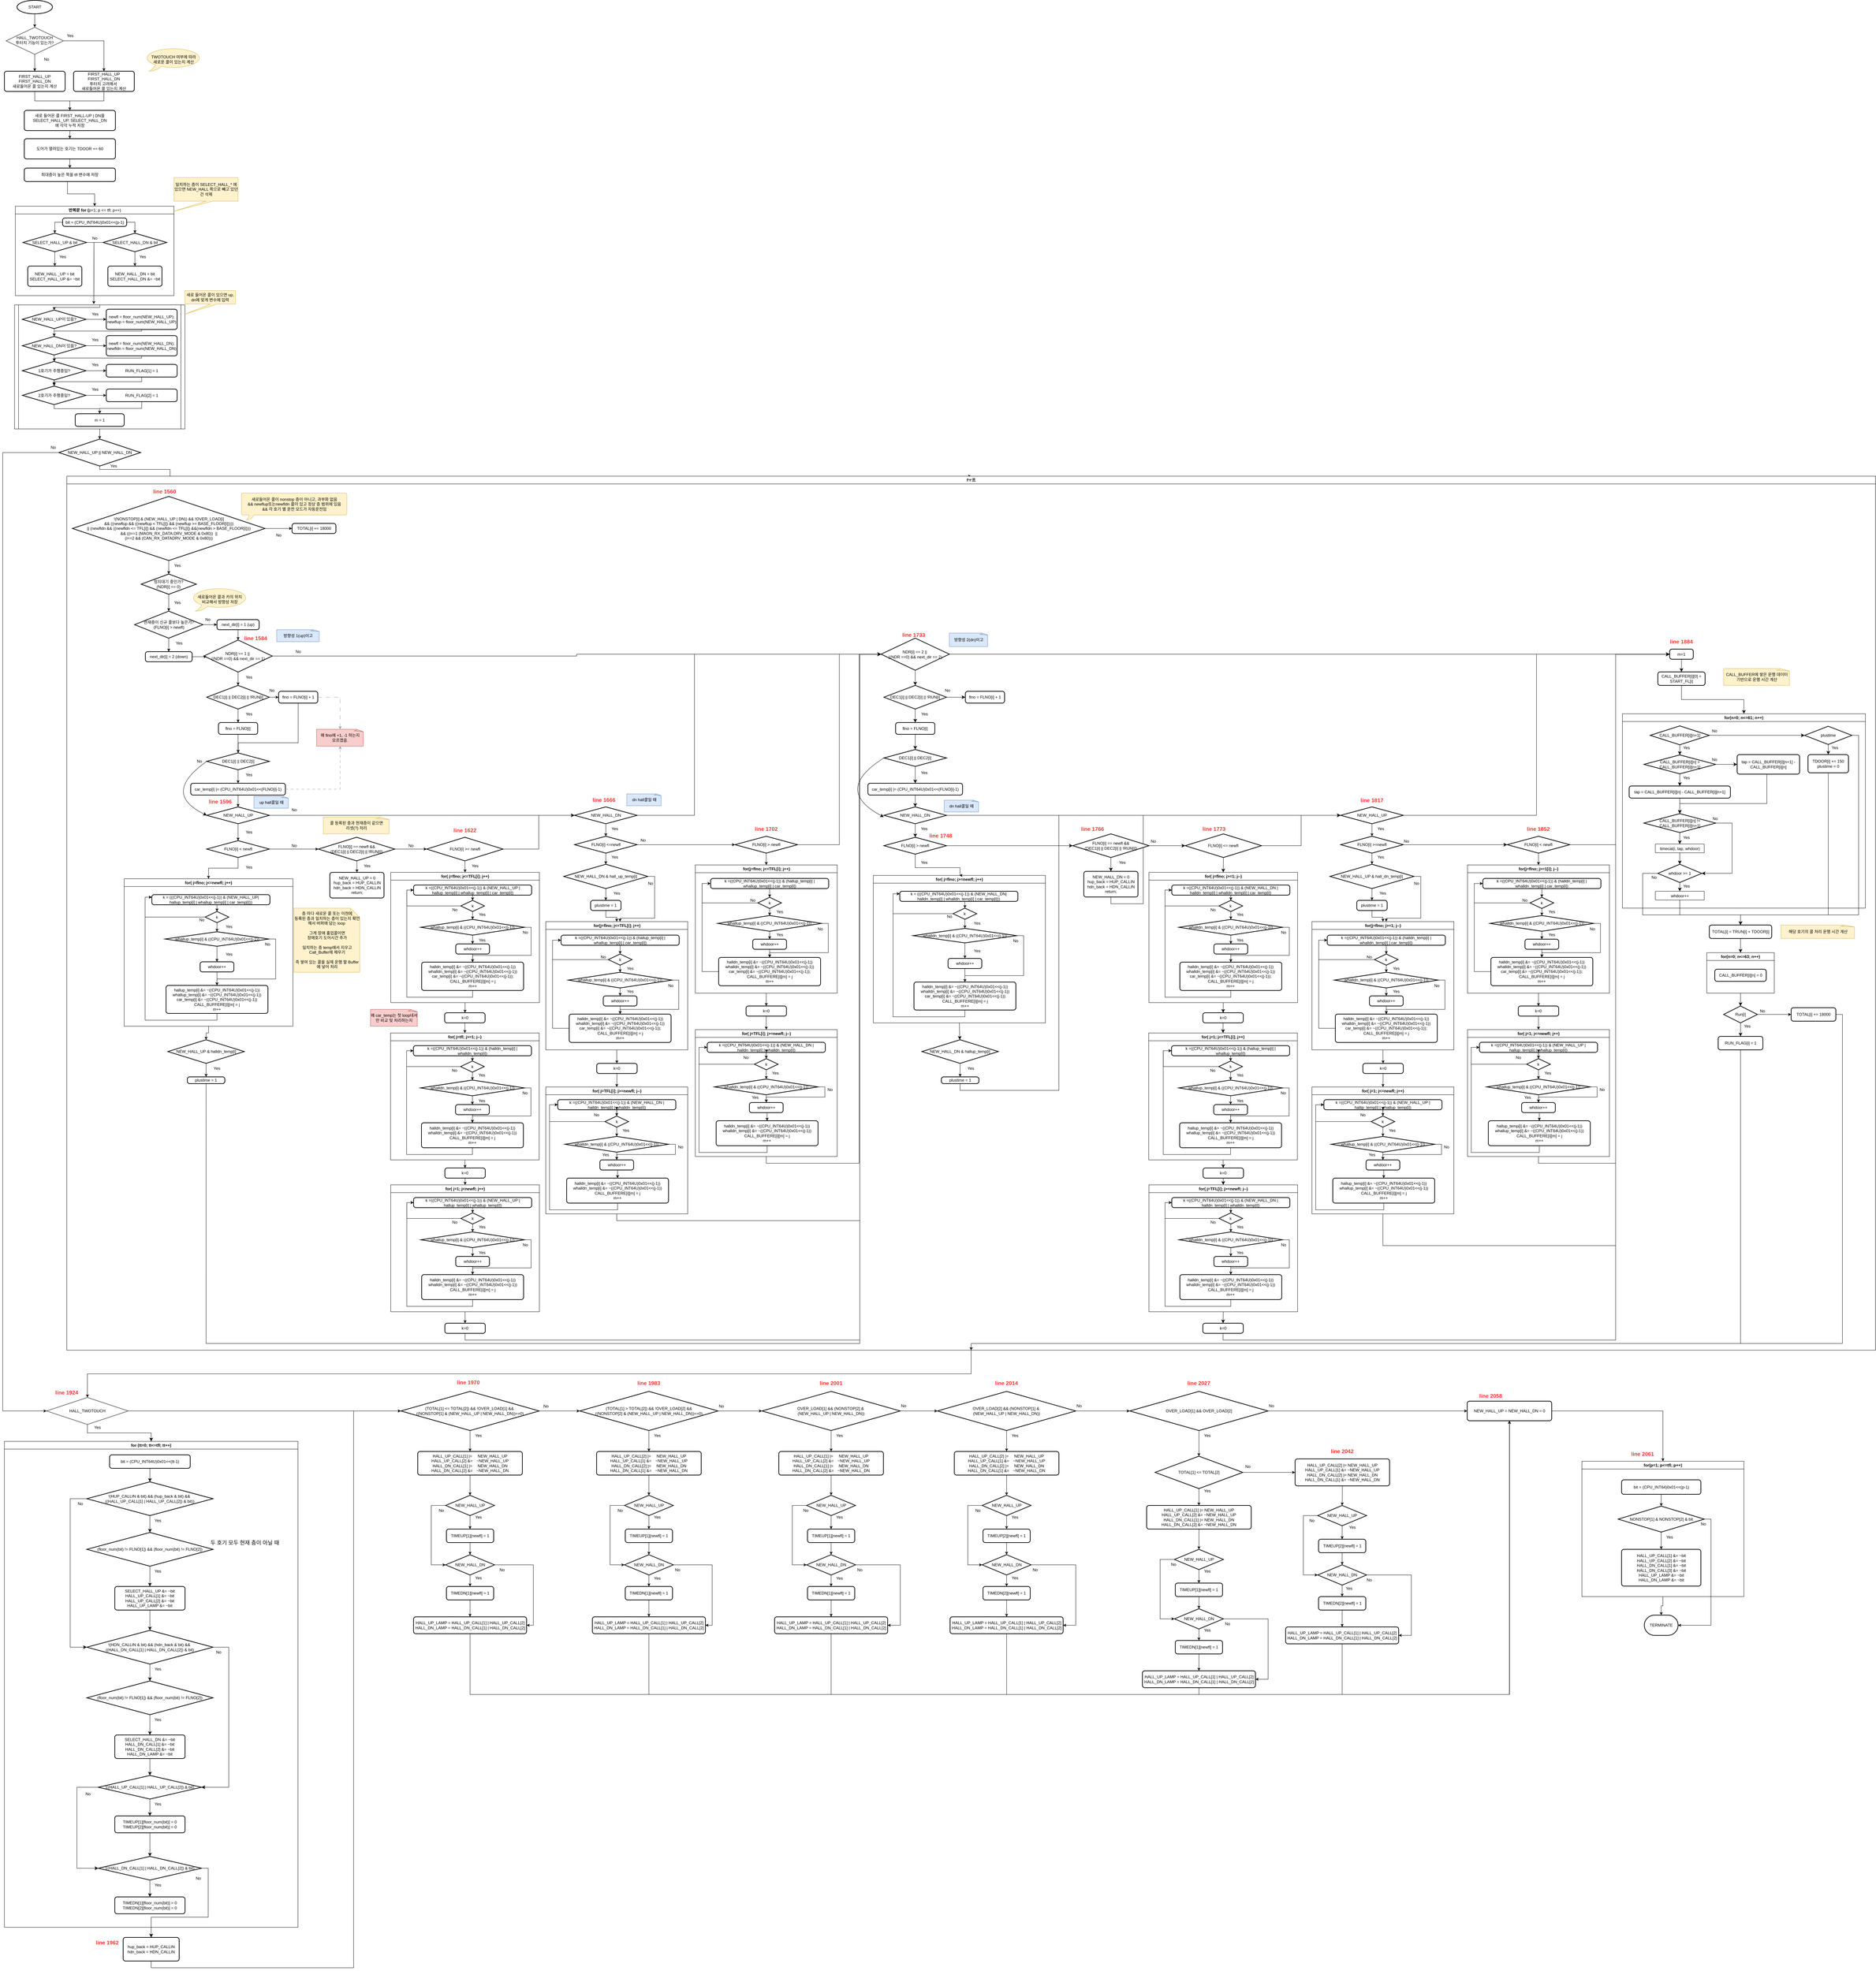 <mxfile version="24.6.4" type="github">
  <diagram id="C5RBs43oDa-KdzZeNtuy" name="Page-1">
    <mxGraphModel dx="2049" dy="1114" grid="1" gridSize="10" guides="1" tooltips="1" connect="1" arrows="1" fold="1" page="1" pageScale="1" pageWidth="827" pageHeight="1169" math="0" shadow="0">
      <root>
        <mxCell id="WIyWlLk6GJQsqaUBKTNV-0" />
        <mxCell id="WIyWlLk6GJQsqaUBKTNV-1" parent="WIyWlLk6GJQsqaUBKTNV-0" />
        <mxCell id="VboggQ4ZZs6mZk52aU4b-42" style="edgeStyle=orthogonalEdgeStyle;rounded=0;orthogonalLoop=1;jettySize=auto;html=1;exitX=0.5;exitY=1;exitDx=0;exitDy=0;entryX=0.5;entryY=0;entryDx=0;entryDy=0;" parent="WIyWlLk6GJQsqaUBKTNV-1" source="VboggQ4ZZs6mZk52aU4b-8" target="VboggQ4ZZs6mZk52aU4b-41" edge="1">
          <mxGeometry relative="1" as="geometry" />
        </mxCell>
        <mxCell id="VboggQ4ZZs6mZk52aU4b-8" value="" style="shape=process;whiteSpace=wrap;html=1;backgroundOutline=1;size=0.024;" parent="WIyWlLk6GJQsqaUBKTNV-1" vertex="1">
          <mxGeometry x="55" y="912.5" width="505" height="367.5" as="geometry" />
        </mxCell>
        <mxCell id="E-QepIE0ANGa5jjJBdtW-18" style="edgeStyle=orthogonalEdgeStyle;rounded=0;orthogonalLoop=1;jettySize=auto;html=1;exitX=1;exitY=0.5;exitDx=0;exitDy=0;entryX=0.5;entryY=0;entryDx=0;entryDy=0;" parent="WIyWlLk6GJQsqaUBKTNV-1" source="WIyWlLk6GJQsqaUBKTNV-6" target="WIyWlLk6GJQsqaUBKTNV-7" edge="1">
          <mxGeometry relative="1" as="geometry" />
        </mxCell>
        <mxCell id="WIyWlLk6GJQsqaUBKTNV-6" value="HALL_TWOTOUCH&lt;div&gt;투터치 기능이 있는가?&lt;/div&gt;" style="rhombus;whiteSpace=wrap;html=1;shadow=0;fontFamily=Helvetica;fontSize=12;align=center;strokeWidth=1;spacing=6;spacingTop=-4;" parent="WIyWlLk6GJQsqaUBKTNV-1" vertex="1">
          <mxGeometry x="30" y="90" width="170" height="80" as="geometry" />
        </mxCell>
        <mxCell id="E-QepIE0ANGa5jjJBdtW-20" style="edgeStyle=orthogonalEdgeStyle;rounded=0;orthogonalLoop=1;jettySize=auto;html=1;exitX=0.5;exitY=1;exitDx=0;exitDy=0;entryX=0.5;entryY=0;entryDx=0;entryDy=0;" parent="WIyWlLk6GJQsqaUBKTNV-1" source="WIyWlLk6GJQsqaUBKTNV-7" target="E-QepIE0ANGa5jjJBdtW-22" edge="1">
          <mxGeometry relative="1" as="geometry">
            <mxPoint x="220" y="340" as="targetPoint" />
          </mxGeometry>
        </mxCell>
        <mxCell id="WIyWlLk6GJQsqaUBKTNV-7" value="FIRST_HALL_UP&lt;div&gt;FIRST_HALL_DN&lt;/div&gt;&lt;div&gt;투터치 고려해서&amp;nbsp;&lt;/div&gt;&lt;div&gt;새로들어온 콜 있는지 계산&lt;/div&gt;" style="rounded=1;whiteSpace=wrap;html=1;absoluteArcSize=1;arcSize=14;strokeWidth=2;" parent="WIyWlLk6GJQsqaUBKTNV-1" vertex="1">
          <mxGeometry x="230" y="220" width="180" height="60" as="geometry" />
        </mxCell>
        <mxCell id="E-QepIE0ANGa5jjJBdtW-3" value="START" style="strokeWidth=2;html=1;shape=mxgraph.flowchart.start_1;whiteSpace=wrap;" parent="WIyWlLk6GJQsqaUBKTNV-1" vertex="1">
          <mxGeometry x="62.5" y="10" width="105" height="40" as="geometry" />
        </mxCell>
        <mxCell id="E-QepIE0ANGa5jjJBdtW-4" value="" style="endArrow=classic;html=1;rounded=0;exitX=0.5;exitY=1;exitDx=0;exitDy=0;entryX=0.5;entryY=0;entryDx=0;entryDy=0;" parent="WIyWlLk6GJQsqaUBKTNV-1" source="E-QepIE0ANGa5jjJBdtW-3" target="WIyWlLk6GJQsqaUBKTNV-6" edge="1">
          <mxGeometry width="50" height="50" relative="1" as="geometry">
            <mxPoint x="390" y="430" as="sourcePoint" />
            <mxPoint x="440" y="380" as="targetPoint" />
          </mxGeometry>
        </mxCell>
        <mxCell id="E-QepIE0ANGa5jjJBdtW-7" value="" style="endArrow=classic;html=1;rounded=0;exitX=0.5;exitY=1;exitDx=0;exitDy=0;" parent="WIyWlLk6GJQsqaUBKTNV-1" source="WIyWlLk6GJQsqaUBKTNV-6" edge="1">
          <mxGeometry width="50" height="50" relative="1" as="geometry">
            <mxPoint x="200" y="130" as="sourcePoint" />
            <mxPoint x="115" y="220" as="targetPoint" />
          </mxGeometry>
        </mxCell>
        <mxCell id="E-QepIE0ANGa5jjJBdtW-19" style="edgeStyle=orthogonalEdgeStyle;rounded=0;orthogonalLoop=1;jettySize=auto;html=1;exitX=0.5;exitY=1;exitDx=0;exitDy=0;entryX=0.5;entryY=0;entryDx=0;entryDy=0;" parent="WIyWlLk6GJQsqaUBKTNV-1" source="E-QepIE0ANGa5jjJBdtW-9" target="E-QepIE0ANGa5jjJBdtW-22" edge="1">
          <mxGeometry relative="1" as="geometry">
            <mxPoint x="220" y="340" as="targetPoint" />
          </mxGeometry>
        </mxCell>
        <mxCell id="E-QepIE0ANGa5jjJBdtW-9" value="FIRST_HALL_UP&lt;div&gt;FIRST_HALL_DN&lt;/div&gt;&lt;div&gt;새로들어온 콜 있는지 계산&lt;/div&gt;" style="rounded=1;whiteSpace=wrap;html=1;absoluteArcSize=1;arcSize=14;strokeWidth=2;" parent="WIyWlLk6GJQsqaUBKTNV-1" vertex="1">
          <mxGeometry x="25" y="220" width="180" height="60" as="geometry" />
        </mxCell>
        <mxCell id="E-QepIE0ANGa5jjJBdtW-12" value="Yes&lt;span style=&quot;color: rgba(0, 0, 0, 0); font-family: monospace; font-size: 0px; text-align: start; text-wrap: nowrap;&quot;&gt;%3CmxGraphModel%3E%3Croot%3E%3CmxCell%20id%3D%220%22%2F%3E%3CmxCell%20id%3D%221%22%20parent%3D%220%22%2F%3E%3CmxCell%20id%3D%222%22%20value%3D%22FIRST_HALL_UP%26lt%3Bdiv%26gt%3BFIRST_HALL_DN%26lt%3B%2Fdiv%26gt%3B%26lt%3Bdiv%26gt%3B%ED%88%AC%ED%84%B0%EC%B9%98%20%EA%B3%A0%EB%A0%A4%ED%95%B4%EC%84%9C%26amp%3Bnbsp%3B%26lt%3B%2Fdiv%26gt%3B%26lt%3Bdiv%26gt%3B%EC%83%88%EB%A1%9C%EB%93%A4%EC%96%B4%EC%98%A8%20%EC%BD%9C%20%EC%9E%88%EB%8A%94%EC%A7%80%20%EA%B3%84%EC%82%B0%26lt%3B%2Fdiv%26gt%3B%22%20style%3D%22rounded%3D1%3BwhiteSpace%3Dwrap%3Bhtml%3D1%3BfontSize%3D12%3Bglass%3D0%3BstrokeWidth%3D1%3Bshadow%3D0%3B%22%20vertex%3D%221%22%20parent%3D%221%22%3E%3CmxGeometry%20x%3D%22260%22%20y%3D%2290%22%20width%3D%22150%22%20height%3D%2260%22%20as%3D%22geometry%22%2F%3E%3C%2FmxCell%3E%3C%2Froot%3E%3C%2FmxGraphModel%3E&lt;/span&gt;" style="text;html=1;align=center;verticalAlign=middle;whiteSpace=wrap;rounded=0;" parent="WIyWlLk6GJQsqaUBKTNV-1" vertex="1">
          <mxGeometry x="190" y="100" width="60" height="30" as="geometry" />
        </mxCell>
        <mxCell id="E-QepIE0ANGa5jjJBdtW-13" value="&lt;div style=&quot;text-align: center;&quot;&gt;&lt;span style=&quot;text-align: start; background-color: initial;&quot;&gt;No&lt;/span&gt;&lt;span style=&quot;color: rgba(0, 0, 0, 0); font-family: monospace; font-size: 0px; text-align: start; text-wrap: nowrap; background-color: initial;&quot;&gt;%3CmxGraphModel%3E%3Croot%3E%3CmxCell%20id%3D%220%22%2F%3E%3CmxCell%20id%3D%221%22%20parent%3D%220%22%2F%3E%3CmxCell%20id%3D%222%22%20value%3D%22FIRST_HALL_UP%26lt%3Bdiv%26gt%3BFIRST_HALL_DN%26lt%3B%2Fdiv%26gt%3B%26lt%3Bdiv%26gt%3B%ED%88%AC%ED%84%B0%EC%B9%98%20%EA%B3%A0%EB%A0%A4%ED%95%B4%EC%84%9C%26amp%3Bnbsp%3B%26lt%3B%2Fdiv%26gt%3B%26lt%3Bdiv%26gt%3B%EC%83%88%EB%A1%9C%EB%93%A4%EC%96%B4%EC%98%A8%20%EC%BD%9C%20%EC%9E%88%EB%8A%94%EC%A7%80%20%EA%B3%84%EC%82%B0%26lt%3B%2Fdiv%26gt%3B%22%20style%3D%22rounded%3D1%3BwhiteSpace%3Dwrap%3Bhtml%3D1%3BfontSize%3D12%3Bglass%3D0%3BstrokeWidth%3D1%3Bshadow%3D0%3B%22%20vertex%3D%221%22%20parent%3D%221%22%3E%3CmxGeometry%20x%3D%22260%22%20y%3D%2290%22%20width%3D%22150%22%20height%3D%2260%22%20as%3D%22geometry%22%2F%3E%3C%2FmxCell%3E%3C%2Froot%3E%3C%2FmxGraphModel%3E&lt;/span&gt;&lt;/div&gt;" style="text;html=1;align=center;verticalAlign=middle;whiteSpace=wrap;rounded=0;" parent="WIyWlLk6GJQsqaUBKTNV-1" vertex="1">
          <mxGeometry x="120" y="170" width="60" height="30" as="geometry" />
        </mxCell>
        <mxCell id="E-QepIE0ANGa5jjJBdtW-44" style="edgeStyle=orthogonalEdgeStyle;rounded=0;orthogonalLoop=1;jettySize=auto;html=1;exitX=0.474;exitY=1.025;exitDx=0;exitDy=0;entryX=0.5;entryY=0;entryDx=0;entryDy=0;exitPerimeter=0;" parent="WIyWlLk6GJQsqaUBKTNV-1" source="E-QepIE0ANGa5jjJBdtW-24" target="E-QepIE0ANGa5jjJBdtW-27" edge="1">
          <mxGeometry relative="1" as="geometry">
            <mxPoint x="220" y="540" as="sourcePoint" />
          </mxGeometry>
        </mxCell>
        <mxCell id="VboggQ4ZZs6mZk52aU4b-39" style="edgeStyle=orthogonalEdgeStyle;rounded=0;orthogonalLoop=1;jettySize=auto;html=1;exitX=0.5;exitY=1;exitDx=0;exitDy=0;entryX=0.5;entryY=0;entryDx=0;entryDy=0;" parent="WIyWlLk6GJQsqaUBKTNV-1" source="E-QepIE0ANGa5jjJBdtW-22" target="E-QepIE0ANGa5jjJBdtW-23" edge="1">
          <mxGeometry relative="1" as="geometry" />
        </mxCell>
        <mxCell id="E-QepIE0ANGa5jjJBdtW-22" value="새로 들어온 콜 FIRST_HALL-UP | DN을SELECT_HALL_UP,&amp;nbsp;&lt;span style=&quot;background-color: initial;&quot;&gt;SELECT_HALL_DN&lt;/span&gt;&lt;div&gt;에 각각 누적 저장&lt;/div&gt;" style="rounded=1;whiteSpace=wrap;html=1;absoluteArcSize=1;arcSize=14;strokeWidth=2;" parent="WIyWlLk6GJQsqaUBKTNV-1" vertex="1">
          <mxGeometry x="84" y="336" width="270" height="60" as="geometry" />
        </mxCell>
        <mxCell id="VboggQ4ZZs6mZk52aU4b-40" style="edgeStyle=orthogonalEdgeStyle;rounded=0;orthogonalLoop=1;jettySize=auto;html=1;exitX=0.5;exitY=1;exitDx=0;exitDy=0;entryX=0.5;entryY=0;entryDx=0;entryDy=0;" parent="WIyWlLk6GJQsqaUBKTNV-1" source="E-QepIE0ANGa5jjJBdtW-23" target="E-QepIE0ANGa5jjJBdtW-24" edge="1">
          <mxGeometry relative="1" as="geometry" />
        </mxCell>
        <mxCell id="E-QepIE0ANGa5jjJBdtW-23" value="도어가 열려있는 호기는 TDOOR += 60" style="rounded=1;whiteSpace=wrap;html=1;absoluteArcSize=1;arcSize=14;strokeWidth=2;" parent="WIyWlLk6GJQsqaUBKTNV-1" vertex="1">
          <mxGeometry x="84" y="420" width="270" height="60" as="geometry" />
        </mxCell>
        <mxCell id="E-QepIE0ANGa5jjJBdtW-24" value="최대층이 높은 쪽을 tfl 변수에 저장" style="rounded=1;whiteSpace=wrap;html=1;absoluteArcSize=1;arcSize=14;strokeWidth=2;" parent="WIyWlLk6GJQsqaUBKTNV-1" vertex="1">
          <mxGeometry x="84" y="507" width="270" height="40" as="geometry" />
        </mxCell>
        <mxCell id="E-QepIE0ANGa5jjJBdtW-27" value="반복문 for (&lt;span style=&quot;font-weight: 400;&quot;&gt;p=1; p &amp;lt;= tfl; p++)&lt;/span&gt;" style="swimlane;whiteSpace=wrap;html=1;" parent="WIyWlLk6GJQsqaUBKTNV-1" vertex="1">
          <mxGeometry x="57.5" y="620" width="470" height="265" as="geometry" />
        </mxCell>
        <mxCell id="E-QepIE0ANGa5jjJBdtW-36" style="edgeStyle=orthogonalEdgeStyle;rounded=0;orthogonalLoop=1;jettySize=auto;html=1;exitX=1;exitY=0.5;exitDx=0;exitDy=0;entryX=0.5;entryY=0;entryDx=0;entryDy=0;" parent="E-QepIE0ANGa5jjJBdtW-27" source="E-QepIE0ANGa5jjJBdtW-28" target="E-QepIE0ANGa5jjJBdtW-30" edge="1">
          <mxGeometry relative="1" as="geometry" />
        </mxCell>
        <mxCell id="E-QepIE0ANGa5jjJBdtW-37" style="edgeStyle=orthogonalEdgeStyle;rounded=0;orthogonalLoop=1;jettySize=auto;html=1;exitX=0;exitY=0.5;exitDx=0;exitDy=0;entryX=0.5;entryY=0;entryDx=0;entryDy=0;" parent="E-QepIE0ANGa5jjJBdtW-27" source="E-QepIE0ANGa5jjJBdtW-28" target="E-QepIE0ANGa5jjJBdtW-29" edge="1">
          <mxGeometry relative="1" as="geometry" />
        </mxCell>
        <mxCell id="E-QepIE0ANGa5jjJBdtW-28" value="bit = (CPU_INT64U)0x01&amp;lt;&amp;lt;(p-1)" style="rounded=1;whiteSpace=wrap;html=1;absoluteArcSize=1;arcSize=14;strokeWidth=2;" parent="E-QepIE0ANGa5jjJBdtW-27" vertex="1">
          <mxGeometry x="140" y="35" width="190" height="25" as="geometry" />
        </mxCell>
        <mxCell id="E-QepIE0ANGa5jjJBdtW-32" value="" style="edgeStyle=orthogonalEdgeStyle;rounded=0;orthogonalLoop=1;jettySize=auto;html=1;" parent="E-QepIE0ANGa5jjJBdtW-27" source="E-QepIE0ANGa5jjJBdtW-29" target="E-QepIE0ANGa5jjJBdtW-31" edge="1">
          <mxGeometry relative="1" as="geometry" />
        </mxCell>
        <mxCell id="E-QepIE0ANGa5jjJBdtW-29" value="SELECT_HALL_UP &amp;amp; bit" style="strokeWidth=2;html=1;shape=mxgraph.flowchart.decision;whiteSpace=wrap;" parent="E-QepIE0ANGa5jjJBdtW-27" vertex="1">
          <mxGeometry x="22.5" y="80" width="188.75" height="55" as="geometry" />
        </mxCell>
        <mxCell id="E-QepIE0ANGa5jjJBdtW-35" style="edgeStyle=orthogonalEdgeStyle;rounded=0;orthogonalLoop=1;jettySize=auto;html=1;exitX=0.5;exitY=1;exitDx=0;exitDy=0;entryX=0.5;entryY=0;entryDx=0;entryDy=0;" parent="E-QepIE0ANGa5jjJBdtW-27" source="E-QepIE0ANGa5jjJBdtW-30" target="E-QepIE0ANGa5jjJBdtW-34" edge="1">
          <mxGeometry relative="1" as="geometry" />
        </mxCell>
        <mxCell id="VboggQ4ZZs6mZk52aU4b-11" style="edgeStyle=orthogonalEdgeStyle;rounded=0;orthogonalLoop=1;jettySize=auto;html=1;exitX=0;exitY=0.5;exitDx=0;exitDy=0;" parent="E-QepIE0ANGa5jjJBdtW-27" source="E-QepIE0ANGa5jjJBdtW-30" edge="1">
          <mxGeometry relative="1" as="geometry">
            <mxPoint x="232.5" y="290" as="targetPoint" />
          </mxGeometry>
        </mxCell>
        <mxCell id="E-QepIE0ANGa5jjJBdtW-30" value="SELECT_HALL_DN &amp;amp; bit" style="strokeWidth=2;html=1;shape=mxgraph.flowchart.decision;whiteSpace=wrap;" parent="E-QepIE0ANGa5jjJBdtW-27" vertex="1">
          <mxGeometry x="260" y="80" width="188.75" height="55" as="geometry" />
        </mxCell>
        <mxCell id="E-QepIE0ANGa5jjJBdtW-31" value="NEW_HALL _UP = bit&lt;div&gt;SELECT_HALL_UP &amp;amp;= ~bit&lt;/div&gt;" style="rounded=1;whiteSpace=wrap;html=1;absoluteArcSize=1;arcSize=14;strokeWidth=2;" parent="E-QepIE0ANGa5jjJBdtW-27" vertex="1">
          <mxGeometry x="36.72" y="177.5" width="160.31" height="60" as="geometry" />
        </mxCell>
        <mxCell id="E-QepIE0ANGa5jjJBdtW-34" value="NEW_HALL _DN = bit&lt;div&gt;SELECT_HALL_DN &amp;amp;= ~bit&lt;/div&gt;" style="rounded=1;whiteSpace=wrap;html=1;absoluteArcSize=1;arcSize=14;strokeWidth=2;" parent="E-QepIE0ANGa5jjJBdtW-27" vertex="1">
          <mxGeometry x="274.22" y="177.5" width="160.31" height="60" as="geometry" />
        </mxCell>
        <mxCell id="E-QepIE0ANGa5jjJBdtW-38" value="Yes&lt;span style=&quot;color: rgba(0, 0, 0, 0); font-family: monospace; font-size: 0px; text-align: start; text-wrap: nowrap;&quot;&gt;%3CmxGraphModel%3E%3Croot%3E%3CmxCell%20id%3D%220%22%2F%3E%3CmxCell%20id%3D%221%22%20parent%3D%220%22%2F%3E%3CmxCell%20id%3D%222%22%20value%3D%22FIRST_HALL_UP%26lt%3Bdiv%26gt%3BFIRST_HALL_DN%26lt%3B%2Fdiv%26gt%3B%26lt%3Bdiv%26gt%3B%ED%88%AC%ED%84%B0%EC%B9%98%20%EA%B3%A0%EB%A0%A4%ED%95%B4%EC%84%9C%26amp%3Bnbsp%3B%26lt%3B%2Fdiv%26gt%3B%26lt%3Bdiv%26gt%3B%EC%83%88%EB%A1%9C%EB%93%A4%EC%96%B4%EC%98%A8%20%EC%BD%9C%20%EC%9E%88%EB%8A%94%EC%A7%80%20%EA%B3%84%EC%82%B0%26lt%3B%2Fdiv%26gt%3B%22%20style%3D%22rounded%3D1%3BwhiteSpace%3Dwrap%3Bhtml%3D1%3BfontSize%3D12%3Bglass%3D0%3BstrokeWidth%3D1%3Bshadow%3D0%3B%22%20vertex%3D%221%22%20parent%3D%221%22%3E%3CmxGeometry%20x%3D%22260%22%20y%3D%2290%22%20width%3D%22150%22%20height%3D%2260%22%20as%3D%22geometry%22%2F%3E%3C%2FmxCell%3E%3C%2Froot%3E%3C%2FmxGraphModel%3E&lt;/span&gt;" style="text;html=1;align=center;verticalAlign=middle;whiteSpace=wrap;rounded=0;" parent="E-QepIE0ANGa5jjJBdtW-27" vertex="1">
          <mxGeometry x="110" y="135" width="60" height="30" as="geometry" />
        </mxCell>
        <mxCell id="E-QepIE0ANGa5jjJBdtW-39" value="Yes&lt;span style=&quot;color: rgba(0, 0, 0, 0); font-family: monospace; font-size: 0px; text-align: start; text-wrap: nowrap;&quot;&gt;%3CmxGraphModel%3E%3Croot%3E%3CmxCell%20id%3D%220%22%2F%3E%3CmxCell%20id%3D%221%22%20parent%3D%220%22%2F%3E%3CmxCell%20id%3D%222%22%20value%3D%22FIRST_HALL_UP%26lt%3Bdiv%26gt%3BFIRST_HALL_DN%26lt%3B%2Fdiv%26gt%3B%26lt%3Bdiv%26gt%3B%ED%88%AC%ED%84%B0%EC%B9%98%20%EA%B3%A0%EB%A0%A4%ED%95%B4%EC%84%9C%26amp%3Bnbsp%3B%26lt%3B%2Fdiv%26gt%3B%26lt%3Bdiv%26gt%3B%EC%83%88%EB%A1%9C%EB%93%A4%EC%96%B4%EC%98%A8%20%EC%BD%9C%20%EC%9E%88%EB%8A%94%EC%A7%80%20%EA%B3%84%EC%82%B0%26lt%3B%2Fdiv%26gt%3B%22%20style%3D%22rounded%3D1%3BwhiteSpace%3Dwrap%3Bhtml%3D1%3BfontSize%3D12%3Bglass%3D0%3BstrokeWidth%3D1%3Bshadow%3D0%3B%22%20vertex%3D%221%22%20parent%3D%221%22%3E%3CmxGeometry%20x%3D%22260%22%20y%3D%2290%22%20width%3D%22150%22%20height%3D%2260%22%20as%3D%22geometry%22%2F%3E%3C%2FmxCell%3E%3C%2Froot%3E%3C%2FmxGraphModel%3E&lt;/span&gt;" style="text;html=1;align=center;verticalAlign=middle;whiteSpace=wrap;rounded=0;" parent="E-QepIE0ANGa5jjJBdtW-27" vertex="1">
          <mxGeometry x="347" y="135" width="60" height="30" as="geometry" />
        </mxCell>
        <mxCell id="E-QepIE0ANGa5jjJBdtW-50" value="&lt;div style=&quot;text-align: center;&quot;&gt;&lt;span style=&quot;text-align: start; background-color: initial;&quot;&gt;No&lt;/span&gt;&lt;span style=&quot;color: rgba(0, 0, 0, 0); font-family: monospace; font-size: 0px; text-align: start; text-wrap: nowrap; background-color: initial;&quot;&gt;%3CmxGraphModel%3E%3Croot%3E%3CmxCell%20id%3D%220%22%2F%3E%3CmxCell%20id%3D%221%22%20parent%3D%220%22%2F%3E%3CmxCell%20id%3D%222%22%20value%3D%22FIRST_HALL_UP%26lt%3Bdiv%26gt%3BFIRST_HALL_DN%26lt%3B%2Fdiv%26gt%3B%26lt%3Bdiv%26gt%3B%ED%88%AC%ED%84%B0%EC%B9%98%20%EA%B3%A0%EB%A0%A4%ED%95%B4%EC%84%9C%26amp%3Bnbsp%3B%26lt%3B%2Fdiv%26gt%3B%26lt%3Bdiv%26gt%3B%EC%83%88%EB%A1%9C%EB%93%A4%EC%96%B4%EC%98%A8%20%EC%BD%9C%20%EC%9E%88%EB%8A%94%EC%A7%80%20%EA%B3%84%EC%82%B0%26lt%3B%2Fdiv%26gt%3B%22%20style%3D%22rounded%3D1%3BwhiteSpace%3Dwrap%3Bhtml%3D1%3BfontSize%3D12%3Bglass%3D0%3BstrokeWidth%3D1%3Bshadow%3D0%3B%22%20vertex%3D%221%22%20parent%3D%221%22%3E%3CmxGeometry%20x%3D%22260%22%20y%3D%2290%22%20width%3D%22150%22%20height%3D%2260%22%20as%3D%22geometry%22%2F%3E%3C%2FmxCell%3E%3C%2Froot%3E%3C%2FmxGraphModel%3E&lt;/span&gt;&lt;/div&gt;" style="text;html=1;align=center;verticalAlign=middle;whiteSpace=wrap;rounded=0;" parent="E-QepIE0ANGa5jjJBdtW-27" vertex="1">
          <mxGeometry x="205" y="80" width="60" height="30" as="geometry" />
        </mxCell>
        <mxCell id="VboggQ4ZZs6mZk52aU4b-6" style="edgeStyle=orthogonalEdgeStyle;rounded=0;orthogonalLoop=1;jettySize=auto;html=1;exitX=1;exitY=0.5;exitDx=0;exitDy=0;entryX=0;entryY=0.5;entryDx=0;entryDy=0;" parent="WIyWlLk6GJQsqaUBKTNV-1" source="E-QepIE0ANGa5jjJBdtW-45" target="E-QepIE0ANGa5jjJBdtW-53" edge="1">
          <mxGeometry relative="1" as="geometry" />
        </mxCell>
        <mxCell id="VboggQ4ZZs6mZk52aU4b-26" style="edgeStyle=orthogonalEdgeStyle;rounded=0;orthogonalLoop=1;jettySize=auto;html=1;exitX=0.5;exitY=1;exitDx=0;exitDy=0;entryX=0.5;entryY=0;entryDx=0;entryDy=0;" parent="WIyWlLk6GJQsqaUBKTNV-1" source="E-QepIE0ANGa5jjJBdtW-45" target="E-QepIE0ANGa5jjJBdtW-48" edge="1">
          <mxGeometry relative="1" as="geometry" />
        </mxCell>
        <mxCell id="E-QepIE0ANGa5jjJBdtW-45" value="NEW_HALL_UP이 있음?" style="strokeWidth=2;html=1;shape=mxgraph.flowchart.decision;whiteSpace=wrap;" parent="WIyWlLk6GJQsqaUBKTNV-1" vertex="1">
          <mxGeometry x="78.12" y="927.75" width="188.75" height="55" as="geometry" />
        </mxCell>
        <mxCell id="VboggQ4ZZs6mZk52aU4b-7" style="edgeStyle=orthogonalEdgeStyle;rounded=0;orthogonalLoop=1;jettySize=auto;html=1;exitX=1;exitY=0.5;exitDx=0;exitDy=0;entryX=0;entryY=0.5;entryDx=0;entryDy=0;" parent="WIyWlLk6GJQsqaUBKTNV-1" source="E-QepIE0ANGa5jjJBdtW-48" target="VboggQ4ZZs6mZk52aU4b-0" edge="1">
          <mxGeometry relative="1" as="geometry" />
        </mxCell>
        <mxCell id="VboggQ4ZZs6mZk52aU4b-31" style="edgeStyle=orthogonalEdgeStyle;rounded=0;orthogonalLoop=1;jettySize=auto;html=1;exitX=0.5;exitY=1;exitDx=0;exitDy=0;entryX=0.5;entryY=0;entryDx=0;entryDy=0;" parent="WIyWlLk6GJQsqaUBKTNV-1" source="E-QepIE0ANGa5jjJBdtW-48" target="VboggQ4ZZs6mZk52aU4b-13" edge="1">
          <mxGeometry relative="1" as="geometry" />
        </mxCell>
        <mxCell id="E-QepIE0ANGa5jjJBdtW-48" value="NEW_HALL_DN이 있음?" style="strokeWidth=2;html=1;shape=mxgraph.flowchart.decision;whiteSpace=wrap;" parent="WIyWlLk6GJQsqaUBKTNV-1" vertex="1">
          <mxGeometry x="78.12" y="1006" width="188.75" height="55" as="geometry" />
        </mxCell>
        <mxCell id="E-QepIE0ANGa5jjJBdtW-52" value="Yes&lt;span style=&quot;color: rgba(0, 0, 0, 0); font-family: monospace; font-size: 0px; text-align: start; text-wrap: nowrap;&quot;&gt;%3CmxGraphModel%3E%3Croot%3E%3CmxCell%20id%3D%220%22%2F%3E%3CmxCell%20id%3D%221%22%20parent%3D%220%22%2F%3E%3CmxCell%20id%3D%222%22%20value%3D%22FIRST_HALL_UP%26lt%3Bdiv%26gt%3BFIRST_HALL_DN%26lt%3B%2Fdiv%26gt%3B%26lt%3Bdiv%26gt%3B%ED%88%AC%ED%84%B0%EC%B9%98%20%EA%B3%A0%EB%A0%A4%ED%95%B4%EC%84%9C%26amp%3Bnbsp%3B%26lt%3B%2Fdiv%26gt%3B%26lt%3Bdiv%26gt%3B%EC%83%88%EB%A1%9C%EB%93%A4%EC%96%B4%EC%98%A8%20%EC%BD%9C%20%EC%9E%88%EB%8A%94%EC%A7%80%20%EA%B3%84%EC%82%B0%26lt%3B%2Fdiv%26gt%3B%22%20style%3D%22rounded%3D1%3BwhiteSpace%3Dwrap%3Bhtml%3D1%3BfontSize%3D12%3Bglass%3D0%3BstrokeWidth%3D1%3Bshadow%3D0%3B%22%20vertex%3D%221%22%20parent%3D%221%22%3E%3CmxGeometry%20x%3D%22260%22%20y%3D%2290%22%20width%3D%22150%22%20height%3D%2260%22%20as%3D%22geometry%22%2F%3E%3C%2FmxCell%3E%3C%2Froot%3E%3C%2FmxGraphModel%3E&lt;/span&gt;" style="text;html=1;align=center;verticalAlign=middle;whiteSpace=wrap;rounded=0;" parent="WIyWlLk6GJQsqaUBKTNV-1" vertex="1">
          <mxGeometry x="264" y="925.25" width="60" height="30" as="geometry" />
        </mxCell>
        <mxCell id="VboggQ4ZZs6mZk52aU4b-30" style="edgeStyle=orthogonalEdgeStyle;rounded=0;orthogonalLoop=1;jettySize=auto;html=1;exitX=0.5;exitY=1;exitDx=0;exitDy=0;entryX=0.5;entryY=0;entryDx=0;entryDy=0;" parent="WIyWlLk6GJQsqaUBKTNV-1" source="E-QepIE0ANGa5jjJBdtW-53" target="E-QepIE0ANGa5jjJBdtW-48" edge="1">
          <mxGeometry relative="1" as="geometry">
            <Array as="points">
              <mxPoint x="432" y="990" />
              <mxPoint x="173" y="990" />
            </Array>
          </mxGeometry>
        </mxCell>
        <mxCell id="E-QepIE0ANGa5jjJBdtW-53" value="newfl = floor_num(NEW_HALL_UP); newflup = floor_num(NEW_HALL_UP)" style="rounded=1;whiteSpace=wrap;html=1;absoluteArcSize=1;arcSize=14;strokeWidth=2;" parent="WIyWlLk6GJQsqaUBKTNV-1" vertex="1">
          <mxGeometry x="326.87" y="925.25" width="210" height="60" as="geometry" />
        </mxCell>
        <mxCell id="VboggQ4ZZs6mZk52aU4b-32" style="edgeStyle=orthogonalEdgeStyle;rounded=0;orthogonalLoop=1;jettySize=auto;html=1;exitX=0.5;exitY=1;exitDx=0;exitDy=0;" parent="WIyWlLk6GJQsqaUBKTNV-1" source="VboggQ4ZZs6mZk52aU4b-0" target="VboggQ4ZZs6mZk52aU4b-13" edge="1">
          <mxGeometry relative="1" as="geometry">
            <Array as="points">
              <mxPoint x="432" y="1070" />
              <mxPoint x="173" y="1070" />
            </Array>
          </mxGeometry>
        </mxCell>
        <mxCell id="VboggQ4ZZs6mZk52aU4b-0" value="newfl = floor_num(NEW_HALL_DN); newfldn = floor_num(NEW_HALL_DN)" style="rounded=1;whiteSpace=wrap;html=1;absoluteArcSize=1;arcSize=14;strokeWidth=2;" parent="WIyWlLk6GJQsqaUBKTNV-1" vertex="1">
          <mxGeometry x="326.87" y="1003.5" width="210" height="60" as="geometry" />
        </mxCell>
        <mxCell id="VboggQ4ZZs6mZk52aU4b-1" value="Yes&lt;span style=&quot;color: rgba(0, 0, 0, 0); font-family: monospace; font-size: 0px; text-align: start; text-wrap: nowrap;&quot;&gt;%3CmxGraphModel%3E%3Croot%3E%3CmxCell%20id%3D%220%22%2F%3E%3CmxCell%20id%3D%221%22%20parent%3D%220%22%2F%3E%3CmxCell%20id%3D%222%22%20value%3D%22FIRST_HALL_UP%26lt%3Bdiv%26gt%3BFIRST_HALL_DN%26lt%3B%2Fdiv%26gt%3B%26lt%3Bdiv%26gt%3B%ED%88%AC%ED%84%B0%EC%B9%98%20%EA%B3%A0%EB%A0%A4%ED%95%B4%EC%84%9C%26amp%3Bnbsp%3B%26lt%3B%2Fdiv%26gt%3B%26lt%3Bdiv%26gt%3B%EC%83%88%EB%A1%9C%EB%93%A4%EC%96%B4%EC%98%A8%20%EC%BD%9C%20%EC%9E%88%EB%8A%94%EC%A7%80%20%EA%B3%84%EC%82%B0%26lt%3B%2Fdiv%26gt%3B%22%20style%3D%22rounded%3D1%3BwhiteSpace%3Dwrap%3Bhtml%3D1%3BfontSize%3D12%3Bglass%3D0%3BstrokeWidth%3D1%3Bshadow%3D0%3B%22%20vertex%3D%221%22%20parent%3D%221%22%3E%3CmxGeometry%20x%3D%22260%22%20y%3D%2290%22%20width%3D%22150%22%20height%3D%2260%22%20as%3D%22geometry%22%2F%3E%3C%2FmxCell%3E%3C%2Froot%3E%3C%2FmxGraphModel%3E&lt;/span&gt;" style="text;html=1;align=center;verticalAlign=middle;whiteSpace=wrap;rounded=0;" parent="WIyWlLk6GJQsqaUBKTNV-1" vertex="1">
          <mxGeometry x="264" y="1001" width="60" height="30" as="geometry" />
        </mxCell>
        <mxCell id="VboggQ4ZZs6mZk52aU4b-10" style="edgeStyle=orthogonalEdgeStyle;rounded=0;orthogonalLoop=1;jettySize=auto;html=1;exitX=1;exitY=0.5;exitDx=0;exitDy=0;" parent="WIyWlLk6GJQsqaUBKTNV-1" source="E-QepIE0ANGa5jjJBdtW-29" edge="1">
          <mxGeometry relative="1" as="geometry">
            <mxPoint x="290" y="910" as="targetPoint" />
          </mxGeometry>
        </mxCell>
        <mxCell id="VboggQ4ZZs6mZk52aU4b-12" style="edgeStyle=orthogonalEdgeStyle;rounded=0;orthogonalLoop=1;jettySize=auto;html=1;exitX=1;exitY=0.5;exitDx=0;exitDy=0;entryX=0;entryY=0.5;entryDx=0;entryDy=0;" parent="WIyWlLk6GJQsqaUBKTNV-1" source="VboggQ4ZZs6mZk52aU4b-13" target="VboggQ4ZZs6mZk52aU4b-14" edge="1">
          <mxGeometry relative="1" as="geometry" />
        </mxCell>
        <mxCell id="VboggQ4ZZs6mZk52aU4b-34" style="edgeStyle=orthogonalEdgeStyle;rounded=0;orthogonalLoop=1;jettySize=auto;html=1;exitX=0.5;exitY=1;exitDx=0;exitDy=0;" parent="WIyWlLk6GJQsqaUBKTNV-1" source="VboggQ4ZZs6mZk52aU4b-13" edge="1">
          <mxGeometry relative="1" as="geometry">
            <mxPoint x="172" y="1150" as="targetPoint" />
          </mxGeometry>
        </mxCell>
        <mxCell id="VboggQ4ZZs6mZk52aU4b-13" value="1호기가 주행중임?" style="strokeWidth=2;html=1;shape=mxgraph.flowchart.decision;whiteSpace=wrap;" parent="WIyWlLk6GJQsqaUBKTNV-1" vertex="1">
          <mxGeometry x="78.12" y="1080" width="188.75" height="55" as="geometry" />
        </mxCell>
        <mxCell id="VboggQ4ZZs6mZk52aU4b-33" style="edgeStyle=orthogonalEdgeStyle;rounded=0;orthogonalLoop=1;jettySize=auto;html=1;exitX=0.5;exitY=1;exitDx=0;exitDy=0;entryX=0.5;entryY=0;entryDx=0;entryDy=0;" parent="WIyWlLk6GJQsqaUBKTNV-1" source="VboggQ4ZZs6mZk52aU4b-14" target="VboggQ4ZZs6mZk52aU4b-17" edge="1">
          <mxGeometry relative="1" as="geometry">
            <Array as="points">
              <mxPoint x="432" y="1140" />
              <mxPoint x="173" y="1140" />
            </Array>
          </mxGeometry>
        </mxCell>
        <mxCell id="VboggQ4ZZs6mZk52aU4b-14" value="RUN_FLAG[1] = 1" style="rounded=1;whiteSpace=wrap;html=1;absoluteArcSize=1;arcSize=14;strokeWidth=2;" parent="WIyWlLk6GJQsqaUBKTNV-1" vertex="1">
          <mxGeometry x="326.87" y="1088.75" width="210" height="37.5" as="geometry" />
        </mxCell>
        <mxCell id="VboggQ4ZZs6mZk52aU4b-15" value="Yes&lt;span style=&quot;color: rgba(0, 0, 0, 0); font-family: monospace; font-size: 0px; text-align: start; text-wrap: nowrap;&quot;&gt;%3CmxGraphModel%3E%3Croot%3E%3CmxCell%20id%3D%220%22%2F%3E%3CmxCell%20id%3D%221%22%20parent%3D%220%22%2F%3E%3CmxCell%20id%3D%222%22%20value%3D%22FIRST_HALL_UP%26lt%3Bdiv%26gt%3BFIRST_HALL_DN%26lt%3B%2Fdiv%26gt%3B%26lt%3Bdiv%26gt%3B%ED%88%AC%ED%84%B0%EC%B9%98%20%EA%B3%A0%EB%A0%A4%ED%95%B4%EC%84%9C%26amp%3Bnbsp%3B%26lt%3B%2Fdiv%26gt%3B%26lt%3Bdiv%26gt%3B%EC%83%88%EB%A1%9C%EB%93%A4%EC%96%B4%EC%98%A8%20%EC%BD%9C%20%EC%9E%88%EB%8A%94%EC%A7%80%20%EA%B3%84%EC%82%B0%26lt%3B%2Fdiv%26gt%3B%22%20style%3D%22rounded%3D1%3BwhiteSpace%3Dwrap%3Bhtml%3D1%3BfontSize%3D12%3Bglass%3D0%3BstrokeWidth%3D1%3Bshadow%3D0%3B%22%20vertex%3D%221%22%20parent%3D%221%22%3E%3CmxGeometry%20x%3D%22260%22%20y%3D%2290%22%20width%3D%22150%22%20height%3D%2260%22%20as%3D%22geometry%22%2F%3E%3C%2FmxCell%3E%3C%2Froot%3E%3C%2FmxGraphModel%3E&lt;/span&gt;" style="text;html=1;align=center;verticalAlign=middle;whiteSpace=wrap;rounded=0;" parent="WIyWlLk6GJQsqaUBKTNV-1" vertex="1">
          <mxGeometry x="264" y="1075" width="60" height="30" as="geometry" />
        </mxCell>
        <mxCell id="VboggQ4ZZs6mZk52aU4b-16" style="edgeStyle=orthogonalEdgeStyle;rounded=0;orthogonalLoop=1;jettySize=auto;html=1;exitX=1;exitY=0.5;exitDx=0;exitDy=0;entryX=0;entryY=0.5;entryDx=0;entryDy=0;" parent="WIyWlLk6GJQsqaUBKTNV-1" source="VboggQ4ZZs6mZk52aU4b-17" target="VboggQ4ZZs6mZk52aU4b-18" edge="1">
          <mxGeometry relative="1" as="geometry" />
        </mxCell>
        <mxCell id="VboggQ4ZZs6mZk52aU4b-35" style="edgeStyle=orthogonalEdgeStyle;rounded=0;orthogonalLoop=1;jettySize=auto;html=1;exitX=0.5;exitY=1;exitDx=0;exitDy=0;entryX=0.5;entryY=0;entryDx=0;entryDy=0;" parent="WIyWlLk6GJQsqaUBKTNV-1" source="VboggQ4ZZs6mZk52aU4b-17" target="VboggQ4ZZs6mZk52aU4b-20" edge="1">
          <mxGeometry relative="1" as="geometry">
            <Array as="points">
              <mxPoint x="173" y="1220" />
              <mxPoint x="308" y="1220" />
            </Array>
          </mxGeometry>
        </mxCell>
        <mxCell id="VboggQ4ZZs6mZk52aU4b-17" value="2호기가 주행중임?" style="strokeWidth=2;html=1;shape=mxgraph.flowchart.decision;whiteSpace=wrap;" parent="WIyWlLk6GJQsqaUBKTNV-1" vertex="1">
          <mxGeometry x="78.12" y="1153" width="188.75" height="55" as="geometry" />
        </mxCell>
        <mxCell id="VboggQ4ZZs6mZk52aU4b-38" style="edgeStyle=orthogonalEdgeStyle;rounded=0;orthogonalLoop=1;jettySize=auto;html=1;exitX=0.5;exitY=1;exitDx=0;exitDy=0;entryX=0.5;entryY=0;entryDx=0;entryDy=0;" parent="WIyWlLk6GJQsqaUBKTNV-1" source="VboggQ4ZZs6mZk52aU4b-18" target="VboggQ4ZZs6mZk52aU4b-20" edge="1">
          <mxGeometry relative="1" as="geometry" />
        </mxCell>
        <mxCell id="VboggQ4ZZs6mZk52aU4b-18" value="RUN_FLAG[2] = 1" style="rounded=1;whiteSpace=wrap;html=1;absoluteArcSize=1;arcSize=14;strokeWidth=2;" parent="WIyWlLk6GJQsqaUBKTNV-1" vertex="1">
          <mxGeometry x="326.87" y="1161.75" width="210" height="37.5" as="geometry" />
        </mxCell>
        <mxCell id="VboggQ4ZZs6mZk52aU4b-19" value="Yes&lt;span style=&quot;color: rgba(0, 0, 0, 0); font-family: monospace; font-size: 0px; text-align: start; text-wrap: nowrap;&quot;&gt;%3CmxGraphModel%3E%3Croot%3E%3CmxCell%20id%3D%220%22%2F%3E%3CmxCell%20id%3D%221%22%20parent%3D%220%22%2F%3E%3CmxCell%20id%3D%222%22%20value%3D%22FIRST_HALL_UP%26lt%3Bdiv%26gt%3BFIRST_HALL_DN%26lt%3B%2Fdiv%26gt%3B%26lt%3Bdiv%26gt%3B%ED%88%AC%ED%84%B0%EC%B9%98%20%EA%B3%A0%EB%A0%A4%ED%95%B4%EC%84%9C%26amp%3Bnbsp%3B%26lt%3B%2Fdiv%26gt%3B%26lt%3Bdiv%26gt%3B%EC%83%88%EB%A1%9C%EB%93%A4%EC%96%B4%EC%98%A8%20%EC%BD%9C%20%EC%9E%88%EB%8A%94%EC%A7%80%20%EA%B3%84%EC%82%B0%26lt%3B%2Fdiv%26gt%3B%22%20style%3D%22rounded%3D1%3BwhiteSpace%3Dwrap%3Bhtml%3D1%3BfontSize%3D12%3Bglass%3D0%3BstrokeWidth%3D1%3Bshadow%3D0%3B%22%20vertex%3D%221%22%20parent%3D%221%22%3E%3CmxGeometry%20x%3D%22260%22%20y%3D%2290%22%20width%3D%22150%22%20height%3D%2260%22%20as%3D%22geometry%22%2F%3E%3C%2FmxCell%3E%3C%2Froot%3E%3C%2FmxGraphModel%3E&lt;/span&gt;" style="text;html=1;align=center;verticalAlign=middle;whiteSpace=wrap;rounded=0;" parent="WIyWlLk6GJQsqaUBKTNV-1" vertex="1">
          <mxGeometry x="264" y="1148" width="60" height="30" as="geometry" />
        </mxCell>
        <mxCell id="VboggQ4ZZs6mZk52aU4b-20" value="m = 1" style="rounded=1;whiteSpace=wrap;html=1;absoluteArcSize=1;arcSize=14;strokeWidth=2;" parent="WIyWlLk6GJQsqaUBKTNV-1" vertex="1">
          <mxGeometry x="235" y="1235" width="145" height="37.5" as="geometry" />
        </mxCell>
        <mxCell id="VboggQ4ZZs6mZk52aU4b-25" style="edgeStyle=orthogonalEdgeStyle;rounded=0;orthogonalLoop=1;jettySize=auto;html=1;exitX=0.5;exitY=0;exitDx=0;exitDy=0;entryX=0.5;entryY=0;entryDx=0;entryDy=0;" parent="WIyWlLk6GJQsqaUBKTNV-1" source="VboggQ4ZZs6mZk52aU4b-8" target="E-QepIE0ANGa5jjJBdtW-45" edge="1">
          <mxGeometry relative="1" as="geometry">
            <Array as="points">
              <mxPoint x="308" y="920" />
              <mxPoint x="173" y="920" />
            </Array>
          </mxGeometry>
        </mxCell>
        <mxCell id="VboggQ4ZZs6mZk52aU4b-47" style="edgeStyle=orthogonalEdgeStyle;rounded=0;orthogonalLoop=1;jettySize=auto;html=1;exitX=0.5;exitY=1;exitDx=0;exitDy=0;entryX=0.5;entryY=0;entryDx=0;entryDy=0;" parent="WIyWlLk6GJQsqaUBKTNV-1" source="VboggQ4ZZs6mZk52aU4b-41" target="VboggQ4ZZs6mZk52aU4b-43" edge="1">
          <mxGeometry relative="1" as="geometry">
            <Array as="points">
              <mxPoint x="308" y="1400" />
              <mxPoint x="516" y="1400" />
            </Array>
          </mxGeometry>
        </mxCell>
        <mxCell id="VboggQ4ZZs6mZk52aU4b-58" style="edgeStyle=orthogonalEdgeStyle;rounded=0;orthogonalLoop=1;jettySize=auto;html=1;exitX=0;exitY=0.5;exitDx=0;exitDy=0;entryX=0;entryY=0.5;entryDx=0;entryDy=0;" parent="WIyWlLk6GJQsqaUBKTNV-1" source="VboggQ4ZZs6mZk52aU4b-41" target="VboggQ4ZZs6mZk52aU4b-57" edge="1">
          <mxGeometry relative="1" as="geometry">
            <Array as="points">
              <mxPoint x="20" y="1350" />
              <mxPoint x="20" y="4190" />
            </Array>
          </mxGeometry>
        </mxCell>
        <mxCell id="VboggQ4ZZs6mZk52aU4b-41" value="NEW_HALL_UP || NEW_HALL_DN" style="strokeWidth=2;html=1;shape=mxgraph.flowchart.decision;whiteSpace=wrap;" parent="WIyWlLk6GJQsqaUBKTNV-1" vertex="1">
          <mxGeometry x="186.5" y="1310" width="242" height="80" as="geometry" />
        </mxCell>
        <mxCell id="VboggQ4ZZs6mZk52aU4b-59" style="edgeStyle=orthogonalEdgeStyle;rounded=0;orthogonalLoop=1;jettySize=auto;html=1;exitX=0.5;exitY=1;exitDx=0;exitDy=0;" parent="WIyWlLk6GJQsqaUBKTNV-1" source="VboggQ4ZZs6mZk52aU4b-43" target="VboggQ4ZZs6mZk52aU4b-57" edge="1">
          <mxGeometry relative="1" as="geometry" />
        </mxCell>
        <mxCell id="VboggQ4ZZs6mZk52aU4b-43" value="fㅜ프" style="swimlane;whiteSpace=wrap;html=1;startSize=23;" parent="WIyWlLk6GJQsqaUBKTNV-1" vertex="1">
          <mxGeometry x="210" y="1420" width="5360" height="2590" as="geometry" />
        </mxCell>
        <mxCell id="7aKjPRujK2uRThXWp7mu-335" style="edgeStyle=orthogonalEdgeStyle;rounded=0;orthogonalLoop=1;jettySize=auto;html=1;exitX=0.5;exitY=1;exitDx=0;exitDy=0;entryX=0;entryY=0.5;entryDx=0;entryDy=0;entryPerimeter=0;fontSize=12;startSize=8;endSize=8;" parent="VboggQ4ZZs6mZk52aU4b-43" source="7aKjPRujK2uRThXWp7mu-57" target="7aKjPRujK2uRThXWp7mu-180" edge="1">
          <mxGeometry relative="1" as="geometry">
            <Array as="points">
              <mxPoint x="3094" y="1267" />
              <mxPoint x="3190" y="1267" />
              <mxPoint x="3190" y="1005" />
            </Array>
          </mxGeometry>
        </mxCell>
        <mxCell id="VboggQ4ZZs6mZk52aU4b-49" style="edgeStyle=orthogonalEdgeStyle;rounded=0;orthogonalLoop=1;jettySize=auto;html=1;exitX=0.5;exitY=1;exitDx=0;exitDy=0;entryX=0.5;entryY=0;entryDx=0;entryDy=0;" parent="VboggQ4ZZs6mZk52aU4b-43" source="VboggQ4ZZs6mZk52aU4b-45" target="VboggQ4ZZs6mZk52aU4b-48" edge="1">
          <mxGeometry relative="1" as="geometry" />
        </mxCell>
        <mxCell id="1Z9f30oU2qJtN2VI47Cc-14" style="edgeStyle=orthogonalEdgeStyle;rounded=0;orthogonalLoop=1;jettySize=auto;html=1;exitX=1;exitY=0.5;exitDx=0;exitDy=0;exitPerimeter=0;" parent="VboggQ4ZZs6mZk52aU4b-43" source="VboggQ4ZZs6mZk52aU4b-45" target="1Z9f30oU2qJtN2VI47Cc-13" edge="1">
          <mxGeometry relative="1" as="geometry" />
        </mxCell>
        <mxCell id="VboggQ4ZZs6mZk52aU4b-45" value="!(NONSTOP[i] &amp;amp; (NEW_HALL_UP | DN)) &amp;amp;&amp;amp; !OVER_LOAD[i]&lt;div&gt;&amp;amp;&amp;amp; ((newflup &amp;amp;&amp;amp; ((newflup &amp;lt; TFL[i]) &amp;amp;&amp;amp; (newflup &amp;gt;= BASE_FLOOR[i]))))&lt;/div&gt;&lt;div&gt;|| (newfldn &amp;amp;&amp;amp; ((newfldn &amp;lt;= TFL[i]) &amp;amp;&amp;amp; (newfldn &amp;lt;= TFL[i]) &amp;amp;&amp;amp;(newfldn &amp;gt; BASE_FLOOR[i])))&lt;/div&gt;&lt;div&gt;&amp;amp;&amp;amp; ((i==1 (MAON_RX_DATA.DRV_MODE &amp;amp; 0x80))&amp;nbsp; ||&lt;/div&gt;&lt;div&gt;(i==2 &amp;amp;&amp;amp; (CAN_RX_DATADRV_MODE &amp;amp; 0x80)))&lt;/div&gt;" style="strokeWidth=2;html=1;shape=mxgraph.flowchart.decision;whiteSpace=wrap;" parent="VboggQ4ZZs6mZk52aU4b-43" vertex="1">
          <mxGeometry x="16.72" y="60" width="570.78" height="190" as="geometry" />
        </mxCell>
        <mxCell id="VboggQ4ZZs6mZk52aU4b-46" value="새로들어온 콜이 nonstop 층이 아니고, 과부화 없음&lt;div&gt;&amp;amp;&amp;amp; newflup또는newfldn 콜이 있고 정상 층 범위에 있음&lt;/div&gt;&lt;div&gt;&amp;amp;&amp;amp; 각 호기 별 운전 모드가 자동운전임&lt;/div&gt;" style="whiteSpace=wrap;html=1;shape=mxgraph.basic.roundRectCallout;dx=30;dy=15;size=5;boundedLbl=1;fillColor=#fff2cc;strokeColor=#d6b656;" parent="VboggQ4ZZs6mZk52aU4b-43" vertex="1">
          <mxGeometry x="517.5" y="50" width="312.5" height="80" as="geometry" />
        </mxCell>
        <mxCell id="VboggQ4ZZs6mZk52aU4b-48" value="정지대기 중인가?&lt;div&gt;(NDR[i] == 0)&lt;/div&gt;" style="strokeWidth=2;html=1;shape=mxgraph.flowchart.decision;whiteSpace=wrap;" parent="VboggQ4ZZs6mZk52aU4b-43" vertex="1">
          <mxGeometry x="220.47" y="290" width="163.28" height="60" as="geometry" />
        </mxCell>
        <mxCell id="1Z9f30oU2qJtN2VI47Cc-0" value="next_dir[i] = 1&amp;nbsp;&lt;span style=&quot;background-color: initial;&quot;&gt;(up)&lt;/span&gt;" style="rounded=1;whiteSpace=wrap;html=1;absoluteArcSize=1;arcSize=14;strokeWidth=2;" parent="VboggQ4ZZs6mZk52aU4b-43" vertex="1">
          <mxGeometry x="445" y="425" width="125" height="30" as="geometry" />
        </mxCell>
        <mxCell id="1Z9f30oU2qJtN2VI47Cc-1" value="next_dir[i] = 2&amp;nbsp;&lt;span style=&quot;background-color: initial;&quot;&gt;(down)&lt;/span&gt;" style="rounded=1;whiteSpace=wrap;html=1;absoluteArcSize=1;arcSize=14;strokeWidth=2;" parent="VboggQ4ZZs6mZk52aU4b-43" vertex="1">
          <mxGeometry x="232.79" y="520" width="138.64" height="30" as="geometry" />
        </mxCell>
        <mxCell id="1Z9f30oU2qJtN2VI47Cc-6" style="edgeStyle=orthogonalEdgeStyle;rounded=0;orthogonalLoop=1;jettySize=auto;html=1;exitX=1;exitY=0.5;exitDx=0;exitDy=0;exitPerimeter=0;entryX=0;entryY=0.5;entryDx=0;entryDy=0;" parent="VboggQ4ZZs6mZk52aU4b-43" source="1Z9f30oU2qJtN2VI47Cc-3" target="1Z9f30oU2qJtN2VI47Cc-0" edge="1">
          <mxGeometry relative="1" as="geometry" />
        </mxCell>
        <mxCell id="1Z9f30oU2qJtN2VI47Cc-7" style="edgeStyle=orthogonalEdgeStyle;rounded=0;orthogonalLoop=1;jettySize=auto;html=1;exitX=0.5;exitY=1;exitDx=0;exitDy=0;exitPerimeter=0;entryX=0.5;entryY=0;entryDx=0;entryDy=0;" parent="VboggQ4ZZs6mZk52aU4b-43" source="1Z9f30oU2qJtN2VI47Cc-3" target="1Z9f30oU2qJtN2VI47Cc-1" edge="1">
          <mxGeometry relative="1" as="geometry" />
        </mxCell>
        <mxCell id="1Z9f30oU2qJtN2VI47Cc-3" value="현재층이 신규 콜보다 높은가?&lt;div&gt;(FLNO[i] &amp;gt; newfl)&lt;/div&gt;" style="strokeWidth=2;html=1;shape=mxgraph.flowchart.decision;whiteSpace=wrap;" parent="VboggQ4ZZs6mZk52aU4b-43" vertex="1">
          <mxGeometry x="200.86" y="400" width="202.5" height="80" as="geometry" />
        </mxCell>
        <mxCell id="1Z9f30oU2qJtN2VI47Cc-4" style="edgeStyle=orthogonalEdgeStyle;rounded=0;orthogonalLoop=1;jettySize=auto;html=1;exitX=0.5;exitY=1;exitDx=0;exitDy=0;exitPerimeter=0;" parent="VboggQ4ZZs6mZk52aU4b-43" source="VboggQ4ZZs6mZk52aU4b-48" target="1Z9f30oU2qJtN2VI47Cc-3" edge="1">
          <mxGeometry relative="1" as="geometry" />
        </mxCell>
        <mxCell id="1Z9f30oU2qJtN2VI47Cc-5" value="Yes&lt;span style=&quot;color: rgba(0, 0, 0, 0); font-family: monospace; font-size: 0px; text-align: start; text-wrap: nowrap;&quot;&gt;%3CmxGraphModel%3E%3Croot%3E%3CmxCell%20id%3D%220%22%2F%3E%3CmxCell%20id%3D%221%22%20parent%3D%220%22%2F%3E%3CmxCell%20id%3D%222%22%20value%3D%22FIRST_HALL_UP%26lt%3Bdiv%26gt%3BFIRST_HALL_DN%26lt%3B%2Fdiv%26gt%3B%26lt%3Bdiv%26gt%3B%ED%88%AC%ED%84%B0%EC%B9%98%20%EA%B3%A0%EB%A0%A4%ED%95%B4%EC%84%9C%26amp%3Bnbsp%3B%26lt%3B%2Fdiv%26gt%3B%26lt%3Bdiv%26gt%3B%EC%83%88%EB%A1%9C%EB%93%A4%EC%96%B4%EC%98%A8%20%EC%BD%9C%20%EC%9E%88%EB%8A%94%EC%A7%80%20%EA%B3%84%EC%82%B0%26lt%3B%2Fdiv%26gt%3B%22%20style%3D%22rounded%3D1%3BwhiteSpace%3Dwrap%3Bhtml%3D1%3BfontSize%3D12%3Bglass%3D0%3BstrokeWidth%3D1%3Bshadow%3D0%3B%22%20vertex%3D%221%22%20parent%3D%221%22%3E%3CmxGeometry%20x%3D%22260%22%20y%3D%2290%22%20width%3D%22150%22%20height%3D%2260%22%20as%3D%22geometry%22%2F%3E%3C%2FmxCell%3E%3C%2Froot%3E%3C%2FmxGraphModel%3E&lt;/span&gt;" style="text;html=1;align=center;verticalAlign=middle;whiteSpace=wrap;rounded=0;" parent="VboggQ4ZZs6mZk52aU4b-43" vertex="1">
          <mxGeometry x="297.5" y="360" width="60" height="30" as="geometry" />
        </mxCell>
        <mxCell id="1Z9f30oU2qJtN2VI47Cc-9" value="Yes&lt;span style=&quot;color: rgba(0, 0, 0, 0); font-family: monospace; font-size: 0px; text-align: start; text-wrap: nowrap;&quot;&gt;%3CmxGraphModel%3E%3Croot%3E%3CmxCell%20id%3D%220%22%2F%3E%3CmxCell%20id%3D%221%22%20parent%3D%220%22%2F%3E%3CmxCell%20id%3D%222%22%20value%3D%22FIRST_HALL_UP%26lt%3Bdiv%26gt%3BFIRST_HALL_DN%26lt%3B%2Fdiv%26gt%3B%26lt%3Bdiv%26gt%3B%ED%88%AC%ED%84%B0%EC%B9%98%20%EA%B3%A0%EB%A0%A4%ED%95%B4%EC%84%9C%26amp%3Bnbsp%3B%26lt%3B%2Fdiv%26gt%3B%26lt%3Bdiv%26gt%3B%EC%83%88%EB%A1%9C%EB%93%A4%EC%96%B4%EC%98%A8%20%EC%BD%9C%20%EC%9E%88%EB%8A%94%EC%A7%80%20%EA%B3%84%EC%82%B0%26lt%3B%2Fdiv%26gt%3B%22%20style%3D%22rounded%3D1%3BwhiteSpace%3Dwrap%3Bhtml%3D1%3BfontSize%3D12%3Bglass%3D0%3BstrokeWidth%3D1%3Bshadow%3D0%3B%22%20vertex%3D%221%22%20parent%3D%221%22%3E%3CmxGeometry%20x%3D%22260%22%20y%3D%2290%22%20width%3D%22150%22%20height%3D%2260%22%20as%3D%22geometry%22%2F%3E%3C%2FmxCell%3E%3C%2Froot%3E%3C%2FmxGraphModel%3E&lt;/span&gt;" style="text;html=1;align=center;verticalAlign=middle;whiteSpace=wrap;rounded=0;" parent="VboggQ4ZZs6mZk52aU4b-43" vertex="1">
          <mxGeometry x="297.5" y="250" width="60" height="30" as="geometry" />
        </mxCell>
        <mxCell id="1Z9f30oU2qJtN2VI47Cc-13" value="TOTAL[i] += 18000" style="rounded=1;whiteSpace=wrap;html=1;absoluteArcSize=1;arcSize=14;strokeWidth=2;" parent="VboggQ4ZZs6mZk52aU4b-43" vertex="1">
          <mxGeometry x="667.5" y="140" width="130" height="30" as="geometry" />
        </mxCell>
        <mxCell id="1Z9f30oU2qJtN2VI47Cc-15" value="No" style="text;html=1;align=center;verticalAlign=middle;whiteSpace=wrap;rounded=0;" parent="VboggQ4ZZs6mZk52aU4b-43" vertex="1">
          <mxGeometry x="597.5" y="160" width="60" height="30" as="geometry" />
        </mxCell>
        <mxCell id="1Z9f30oU2qJtN2VI47Cc-16" value="No" style="text;html=1;align=center;verticalAlign=middle;whiteSpace=wrap;rounded=0;" parent="VboggQ4ZZs6mZk52aU4b-43" vertex="1">
          <mxGeometry x="387.5" y="410" width="60" height="30" as="geometry" />
        </mxCell>
        <mxCell id="1Z9f30oU2qJtN2VI47Cc-19" value="Yes&lt;span style=&quot;color: rgba(0, 0, 0, 0); font-family: monospace; font-size: 0px; text-align: start; text-wrap: nowrap;&quot;&gt;%3CmxGraphModel%3E%3Croot%3E%3CmxCell%20id%3D%220%22%2F%3E%3CmxCell%20id%3D%221%22%20parent%3D%220%22%2F%3E%3CmxCell%20id%3D%222%22%20value%3D%22FIRST_HALL_UP%26lt%3Bdiv%26gt%3BFIRST_HALL_DN%26lt%3B%2Fdiv%26gt%3B%26lt%3Bdiv%26gt%3B%ED%88%AC%ED%84%B0%EC%B9%98%20%EA%B3%A0%EB%A0%A4%ED%95%B4%EC%84%9C%26amp%3Bnbsp%3B%26lt%3B%2Fdiv%26gt%3B%26lt%3Bdiv%26gt%3B%EC%83%88%EB%A1%9C%EB%93%A4%EC%96%B4%EC%98%A8%20%EC%BD%9C%20%EC%9E%88%EB%8A%94%EC%A7%80%20%EA%B3%84%EC%82%B0%26lt%3B%2Fdiv%26gt%3B%22%20style%3D%22rounded%3D1%3BwhiteSpace%3Dwrap%3Bhtml%3D1%3BfontSize%3D12%3Bglass%3D0%3BstrokeWidth%3D1%3Bshadow%3D0%3B%22%20vertex%3D%221%22%20parent%3D%221%22%3E%3CmxGeometry%20x%3D%22260%22%20y%3D%2290%22%20width%3D%22150%22%20height%3D%2260%22%20as%3D%22geometry%22%2F%3E%3C%2FmxCell%3E%3C%2Froot%3E%3C%2FmxGraphModel%3E&lt;/span&gt;" style="text;html=1;align=center;verticalAlign=middle;whiteSpace=wrap;rounded=0;" parent="VboggQ4ZZs6mZk52aU4b-43" vertex="1">
          <mxGeometry x="302.86" y="480" width="60" height="30" as="geometry" />
        </mxCell>
        <mxCell id="1Z9f30oU2qJtN2VI47Cc-20" value="NDR[i] == 1 ||&amp;nbsp;&lt;div&gt;((NDR ==0) &amp;amp;&amp;amp; next_dir == 1)&lt;/div&gt;" style="strokeWidth=2;html=1;shape=mxgraph.flowchart.decision;whiteSpace=wrap;" parent="VboggQ4ZZs6mZk52aU4b-43" vertex="1">
          <mxGeometry x="406.26" y="485.5" width="202.5" height="95" as="geometry" />
        </mxCell>
        <mxCell id="1Z9f30oU2qJtN2VI47Cc-21" style="edgeStyle=orthogonalEdgeStyle;rounded=0;orthogonalLoop=1;jettySize=auto;html=1;exitX=1;exitY=0.5;exitDx=0;exitDy=0;entryX=0.041;entryY=0.521;entryDx=0;entryDy=0;entryPerimeter=0;" parent="VboggQ4ZZs6mZk52aU4b-43" source="1Z9f30oU2qJtN2VI47Cc-1" target="1Z9f30oU2qJtN2VI47Cc-20" edge="1">
          <mxGeometry relative="1" as="geometry" />
        </mxCell>
        <mxCell id="1Z9f30oU2qJtN2VI47Cc-22" style="edgeStyle=orthogonalEdgeStyle;rounded=0;orthogonalLoop=1;jettySize=auto;html=1;exitX=0.5;exitY=1;exitDx=0;exitDy=0;entryX=0.5;entryY=0;entryDx=0;entryDy=0;entryPerimeter=0;" parent="VboggQ4ZZs6mZk52aU4b-43" source="1Z9f30oU2qJtN2VI47Cc-0" target="1Z9f30oU2qJtN2VI47Cc-20" edge="1">
          <mxGeometry relative="1" as="geometry" />
        </mxCell>
        <mxCell id="1Z9f30oU2qJtN2VI47Cc-28" style="edgeStyle=orthogonalEdgeStyle;rounded=0;orthogonalLoop=1;jettySize=auto;html=1;exitX=0.5;exitY=1;exitDx=0;exitDy=0;exitPerimeter=0;entryX=0.5;entryY=0;entryDx=0;entryDy=0;" parent="VboggQ4ZZs6mZk52aU4b-43" source="1Z9f30oU2qJtN2VI47Cc-23" target="1Z9f30oU2qJtN2VI47Cc-24" edge="1">
          <mxGeometry relative="1" as="geometry" />
        </mxCell>
        <mxCell id="1Z9f30oU2qJtN2VI47Cc-29" style="edgeStyle=orthogonalEdgeStyle;rounded=0;orthogonalLoop=1;jettySize=auto;html=1;exitX=1;exitY=0.5;exitDx=0;exitDy=0;exitPerimeter=0;entryX=0;entryY=0.5;entryDx=0;entryDy=0;" parent="VboggQ4ZZs6mZk52aU4b-43" source="1Z9f30oU2qJtN2VI47Cc-23" target="1Z9f30oU2qJtN2VI47Cc-25" edge="1">
          <mxGeometry relative="1" as="geometry" />
        </mxCell>
        <mxCell id="1Z9f30oU2qJtN2VI47Cc-23" value="DEC1[i] || DEC2[i] || !RUN[i]" style="strokeWidth=2;html=1;shape=mxgraph.flowchart.decision;whiteSpace=wrap;" parent="VboggQ4ZZs6mZk52aU4b-43" vertex="1">
          <mxGeometry x="414.69" y="620" width="185.62" height="70" as="geometry" />
        </mxCell>
        <mxCell id="1Z9f30oU2qJtN2VI47Cc-24" value="flno = FLNO[i]" style="rounded=1;whiteSpace=wrap;html=1;absoluteArcSize=1;arcSize=14;strokeWidth=2;" parent="VboggQ4ZZs6mZk52aU4b-43" vertex="1">
          <mxGeometry x="449.37" y="730" width="116.25" height="35" as="geometry" />
        </mxCell>
        <mxCell id="1Z9f30oU2qJtN2VI47Cc-37" style="edgeStyle=orthogonalEdgeStyle;rounded=0;orthogonalLoop=1;jettySize=auto;html=1;exitX=0.5;exitY=1;exitDx=0;exitDy=0;" parent="VboggQ4ZZs6mZk52aU4b-43" source="1Z9f30oU2qJtN2VI47Cc-25" target="1Z9f30oU2qJtN2VI47Cc-35" edge="1">
          <mxGeometry relative="1" as="geometry">
            <Array as="points">
              <mxPoint x="686" y="790" />
              <mxPoint x="508" y="790" />
            </Array>
          </mxGeometry>
        </mxCell>
        <mxCell id="1Z9f30oU2qJtN2VI47Cc-25" value="flno = FLNO[i] + 1" style="rounded=1;whiteSpace=wrap;html=1;absoluteArcSize=1;arcSize=14;strokeWidth=2;" parent="VboggQ4ZZs6mZk52aU4b-43" vertex="1">
          <mxGeometry x="627.5" y="637.5" width="116.25" height="35" as="geometry" />
        </mxCell>
        <mxCell id="1Z9f30oU2qJtN2VI47Cc-26" style="edgeStyle=orthogonalEdgeStyle;rounded=0;orthogonalLoop=1;jettySize=auto;html=1;exitX=0.5;exitY=1;exitDx=0;exitDy=0;exitPerimeter=0;entryX=0.5;entryY=0;entryDx=0;entryDy=0;entryPerimeter=0;" parent="VboggQ4ZZs6mZk52aU4b-43" source="1Z9f30oU2qJtN2VI47Cc-20" target="1Z9f30oU2qJtN2VI47Cc-23" edge="1">
          <mxGeometry relative="1" as="geometry" />
        </mxCell>
        <mxCell id="1Z9f30oU2qJtN2VI47Cc-30" value="Yes&lt;span style=&quot;color: rgba(0, 0, 0, 0); font-family: monospace; font-size: 0px; text-align: start; text-wrap: nowrap;&quot;&gt;%3CmxGraphModel%3E%3Croot%3E%3CmxCell%20id%3D%220%22%2F%3E%3CmxCell%20id%3D%221%22%20parent%3D%220%22%2F%3E%3CmxCell%20id%3D%222%22%20value%3D%22FIRST_HALL_UP%26lt%3Bdiv%26gt%3BFIRST_HALL_DN%26lt%3B%2Fdiv%26gt%3B%26lt%3Bdiv%26gt%3B%ED%88%AC%ED%84%B0%EC%B9%98%20%EA%B3%A0%EB%A0%A4%ED%95%B4%EC%84%9C%26amp%3Bnbsp%3B%26lt%3B%2Fdiv%26gt%3B%26lt%3Bdiv%26gt%3B%EC%83%88%EB%A1%9C%EB%93%A4%EC%96%B4%EC%98%A8%20%EC%BD%9C%20%EC%9E%88%EB%8A%94%EC%A7%80%20%EA%B3%84%EC%82%B0%26lt%3B%2Fdiv%26gt%3B%22%20style%3D%22rounded%3D1%3BwhiteSpace%3Dwrap%3Bhtml%3D1%3BfontSize%3D12%3Bglass%3D0%3BstrokeWidth%3D1%3Bshadow%3D0%3B%22%20vertex%3D%221%22%20parent%3D%221%22%3E%3CmxGeometry%20x%3D%22260%22%20y%3D%2290%22%20width%3D%22150%22%20height%3D%2260%22%20as%3D%22geometry%22%2F%3E%3C%2FmxCell%3E%3C%2Froot%3E%3C%2FmxGraphModel%3E&lt;/span&gt;" style="text;html=1;align=center;verticalAlign=middle;whiteSpace=wrap;rounded=0;" parent="VboggQ4ZZs6mZk52aU4b-43" vertex="1">
          <mxGeometry x="510" y="580.5" width="60" height="30" as="geometry" />
        </mxCell>
        <mxCell id="1Z9f30oU2qJtN2VI47Cc-31" value="Yes&lt;span style=&quot;color: rgba(0, 0, 0, 0); font-family: monospace; font-size: 0px; text-align: start; text-wrap: nowrap;&quot;&gt;%3CmxGraphModel%3E%3Croot%3E%3CmxCell%20id%3D%220%22%2F%3E%3CmxCell%20id%3D%221%22%20parent%3D%220%22%2F%3E%3CmxCell%20id%3D%222%22%20value%3D%22FIRST_HALL_UP%26lt%3Bdiv%26gt%3BFIRST_HALL_DN%26lt%3B%2Fdiv%26gt%3B%26lt%3Bdiv%26gt%3B%ED%88%AC%ED%84%B0%EC%B9%98%20%EA%B3%A0%EB%A0%A4%ED%95%B4%EC%84%9C%26amp%3Bnbsp%3B%26lt%3B%2Fdiv%26gt%3B%26lt%3Bdiv%26gt%3B%EC%83%88%EB%A1%9C%EB%93%A4%EC%96%B4%EC%98%A8%20%EC%BD%9C%20%EC%9E%88%EB%8A%94%EC%A7%80%20%EA%B3%84%EC%82%B0%26lt%3B%2Fdiv%26gt%3B%22%20style%3D%22rounded%3D1%3BwhiteSpace%3Dwrap%3Bhtml%3D1%3BfontSize%3D12%3Bglass%3D0%3BstrokeWidth%3D1%3Bshadow%3D0%3B%22%20vertex%3D%221%22%20parent%3D%221%22%3E%3CmxGeometry%20x%3D%22260%22%20y%3D%2290%22%20width%3D%22150%22%20height%3D%2260%22%20as%3D%22geometry%22%2F%3E%3C%2FmxCell%3E%3C%2Froot%3E%3C%2FmxGraphModel%3E&lt;/span&gt;" style="text;html=1;align=center;verticalAlign=middle;whiteSpace=wrap;rounded=0;" parent="VboggQ4ZZs6mZk52aU4b-43" vertex="1">
          <mxGeometry x="510" y="690" width="60" height="30" as="geometry" />
        </mxCell>
        <mxCell id="1Z9f30oU2qJtN2VI47Cc-32" value="No" style="text;html=1;align=center;verticalAlign=middle;whiteSpace=wrap;rounded=0;" parent="VboggQ4ZZs6mZk52aU4b-43" vertex="1">
          <mxGeometry x="577.5" y="620" width="60" height="30" as="geometry" />
        </mxCell>
        <mxCell id="1Z9f30oU2qJtN2VI47Cc-34" value="No" style="text;html=1;align=center;verticalAlign=middle;whiteSpace=wrap;rounded=0;" parent="VboggQ4ZZs6mZk52aU4b-43" vertex="1">
          <mxGeometry x="655.63" y="505" width="60" height="30" as="geometry" />
        </mxCell>
        <mxCell id="1Z9f30oU2qJtN2VI47Cc-42" style="edgeStyle=orthogonalEdgeStyle;rounded=0;orthogonalLoop=1;jettySize=auto;html=1;exitX=0.5;exitY=1;exitDx=0;exitDy=0;exitPerimeter=0;entryX=0.5;entryY=0;entryDx=0;entryDy=0;" parent="VboggQ4ZZs6mZk52aU4b-43" source="1Z9f30oU2qJtN2VI47Cc-35" target="1Z9f30oU2qJtN2VI47Cc-38" edge="1">
          <mxGeometry relative="1" as="geometry" />
        </mxCell>
        <mxCell id="1Z9f30oU2qJtN2VI47Cc-35" value="DEC1[i] || DEC2[i]" style="strokeWidth=2;html=1;shape=mxgraph.flowchart.decision;whiteSpace=wrap;" parent="VboggQ4ZZs6mZk52aU4b-43" vertex="1">
          <mxGeometry x="414.7" y="820" width="185.62" height="50" as="geometry" />
        </mxCell>
        <mxCell id="1Z9f30oU2qJtN2VI47Cc-36" style="edgeStyle=orthogonalEdgeStyle;rounded=0;orthogonalLoop=1;jettySize=auto;html=1;exitX=0.5;exitY=1;exitDx=0;exitDy=0;entryX=0.5;entryY=0;entryDx=0;entryDy=0;entryPerimeter=0;" parent="VboggQ4ZZs6mZk52aU4b-43" source="1Z9f30oU2qJtN2VI47Cc-24" target="1Z9f30oU2qJtN2VI47Cc-35" edge="1">
          <mxGeometry relative="1" as="geometry" />
        </mxCell>
        <mxCell id="1Z9f30oU2qJtN2VI47Cc-45" style="edgeStyle=orthogonalEdgeStyle;rounded=0;orthogonalLoop=1;jettySize=auto;html=1;exitX=0.5;exitY=1;exitDx=0;exitDy=0;" parent="VboggQ4ZZs6mZk52aU4b-43" source="1Z9f30oU2qJtN2VI47Cc-38" target="1Z9f30oU2qJtN2VI47Cc-43" edge="1">
          <mxGeometry relative="1" as="geometry" />
        </mxCell>
        <mxCell id="1Z9f30oU2qJtN2VI47Cc-38" value="car_temp[i] |=&amp;nbsp;(CPU_INT64U)0x01&amp;lt;&amp;lt;(FLNO[i]-1)" style="rounded=1;whiteSpace=wrap;html=1;absoluteArcSize=1;arcSize=14;strokeWidth=2;" parent="VboggQ4ZZs6mZk52aU4b-43" vertex="1">
          <mxGeometry x="367.19" y="910" width="280.61" height="35" as="geometry" />
        </mxCell>
        <mxCell id="1Z9f30oU2qJtN2VI47Cc-41" value="Yes&lt;span style=&quot;color: rgba(0, 0, 0, 0); font-family: monospace; font-size: 0px; text-align: start; text-wrap: nowrap;&quot;&gt;%3CmxGraphModel%3E%3Croot%3E%3CmxCell%20id%3D%220%22%2F%3E%3CmxCell%20id%3D%221%22%20parent%3D%220%22%2F%3E%3CmxCell%20id%3D%222%22%20value%3D%22FIRST_HALL_UP%26lt%3Bdiv%26gt%3BFIRST_HALL_DN%26lt%3B%2Fdiv%26gt%3B%26lt%3Bdiv%26gt%3B%ED%88%AC%ED%84%B0%EC%B9%98%20%EA%B3%A0%EB%A0%A4%ED%95%B4%EC%84%9C%26amp%3Bnbsp%3B%26lt%3B%2Fdiv%26gt%3B%26lt%3Bdiv%26gt%3B%EC%83%88%EB%A1%9C%EB%93%A4%EC%96%B4%EC%98%A8%20%EC%BD%9C%20%EC%9E%88%EB%8A%94%EC%A7%80%20%EA%B3%84%EC%82%B0%26lt%3B%2Fdiv%26gt%3B%22%20style%3D%22rounded%3D1%3BwhiteSpace%3Dwrap%3Bhtml%3D1%3BfontSize%3D12%3Bglass%3D0%3BstrokeWidth%3D1%3Bshadow%3D0%3B%22%20vertex%3D%221%22%20parent%3D%221%22%3E%3CmxGeometry%20x%3D%22260%22%20y%3D%2290%22%20width%3D%22150%22%20height%3D%2260%22%20as%3D%22geometry%22%2F%3E%3C%2FmxCell%3E%3C%2Froot%3E%3C%2FmxGraphModel%3E&lt;/span&gt;" style="text;html=1;align=center;verticalAlign=middle;whiteSpace=wrap;rounded=0;" parent="VboggQ4ZZs6mZk52aU4b-43" vertex="1">
          <mxGeometry x="510" y="870" width="60" height="30" as="geometry" />
        </mxCell>
        <mxCell id="1Z9f30oU2qJtN2VI47Cc-43" value="NEW_HALL_UP" style="strokeWidth=2;html=1;shape=mxgraph.flowchart.decision;whiteSpace=wrap;" parent="VboggQ4ZZs6mZk52aU4b-43" vertex="1">
          <mxGeometry x="414.69" y="980" width="185.62" height="50" as="geometry" />
        </mxCell>
        <mxCell id="1Z9f30oU2qJtN2VI47Cc-73" style="edgeStyle=orthogonalEdgeStyle;rounded=0;orthogonalLoop=1;jettySize=auto;html=1;exitX=0.5;exitY=1;exitDx=0;exitDy=0;exitPerimeter=0;" parent="VboggQ4ZZs6mZk52aU4b-43" source="1Z9f30oU2qJtN2VI47Cc-44" target="1Z9f30oU2qJtN2VI47Cc-70" edge="1">
          <mxGeometry relative="1" as="geometry" />
        </mxCell>
        <mxCell id="1Z9f30oU2qJtN2VI47Cc-44" value="FLNO[i] &amp;lt; newfl" style="strokeWidth=2;html=1;shape=mxgraph.flowchart.decision;whiteSpace=wrap;" parent="VboggQ4ZZs6mZk52aU4b-43" vertex="1">
          <mxGeometry x="414.7" y="1080" width="185.62" height="50" as="geometry" />
        </mxCell>
        <mxCell id="1Z9f30oU2qJtN2VI47Cc-110" style="edgeStyle=orthogonalEdgeStyle;rounded=0;orthogonalLoop=1;jettySize=auto;html=1;exitX=0.5;exitY=1;exitDx=0;exitDy=0;exitPerimeter=0;entryX=0.5;entryY=0;entryDx=0;entryDy=0;" parent="VboggQ4ZZs6mZk52aU4b-43" source="1Z9f30oU2qJtN2VI47Cc-46" target="1Z9f30oU2qJtN2VI47Cc-109" edge="1">
          <mxGeometry relative="1" as="geometry" />
        </mxCell>
        <mxCell id="1Z9f30oU2qJtN2VI47Cc-46" value="FLNO[i] == newfl &amp;amp;&amp;amp;&lt;div&gt;(&lt;span style=&quot;background-color: initial;&quot;&gt;DEC1[i] || DEC2[i] || !RUN[i]&lt;/span&gt;&lt;span style=&quot;background-color: initial;&quot;&gt;)&lt;/span&gt;&lt;/div&gt;" style="strokeWidth=2;html=1;shape=mxgraph.flowchart.decision;whiteSpace=wrap;" parent="VboggQ4ZZs6mZk52aU4b-43" vertex="1">
          <mxGeometry x="745.63" y="1070" width="226.25" height="70" as="geometry" />
        </mxCell>
        <mxCell id="1Z9f30oU2qJtN2VI47Cc-107" style="edgeStyle=orthogonalEdgeStyle;rounded=0;orthogonalLoop=1;jettySize=auto;html=1;exitX=0.5;exitY=1;exitDx=0;exitDy=0;exitPerimeter=0;entryX=0.5;entryY=0;entryDx=0;entryDy=0;" parent="VboggQ4ZZs6mZk52aU4b-43" source="1Z9f30oU2qJtN2VI47Cc-47" target="1Z9f30oU2qJtN2VI47Cc-100" edge="1">
          <mxGeometry relative="1" as="geometry" />
        </mxCell>
        <mxCell id="1Z9f30oU2qJtN2VI47Cc-47" value="NEW_HALL_UP &amp;amp; halldn_temp[i]" style="strokeWidth=2;html=1;shape=mxgraph.flowchart.decision;whiteSpace=wrap;" parent="VboggQ4ZZs6mZk52aU4b-43" vertex="1">
          <mxGeometry x="299.62" y="1670" width="226.25" height="70" as="geometry" />
        </mxCell>
        <mxCell id="1Z9f30oU2qJtN2VI47Cc-48" style="edgeStyle=orthogonalEdgeStyle;rounded=0;orthogonalLoop=1;jettySize=auto;html=1;exitX=0.5;exitY=1;exitDx=0;exitDy=0;exitPerimeter=0;entryX=0.5;entryY=0;entryDx=0;entryDy=0;entryPerimeter=0;" parent="VboggQ4ZZs6mZk52aU4b-43" source="1Z9f30oU2qJtN2VI47Cc-43" target="1Z9f30oU2qJtN2VI47Cc-44" edge="1">
          <mxGeometry relative="1" as="geometry" />
        </mxCell>
        <mxCell id="1Z9f30oU2qJtN2VI47Cc-49" value="NEW_HALL_DN" style="strokeWidth=2;html=1;shape=mxgraph.flowchart.decision;whiteSpace=wrap;" parent="VboggQ4ZZs6mZk52aU4b-43" vertex="1">
          <mxGeometry x="1504.5" y="980" width="185.62" height="50" as="geometry" />
        </mxCell>
        <mxCell id="1Z9f30oU2qJtN2VI47Cc-50" style="edgeStyle=orthogonalEdgeStyle;rounded=0;orthogonalLoop=1;jettySize=auto;html=1;exitX=1;exitY=0.5;exitDx=0;exitDy=0;exitPerimeter=0;entryX=0;entryY=0.5;entryDx=0;entryDy=0;entryPerimeter=0;" parent="VboggQ4ZZs6mZk52aU4b-43" source="1Z9f30oU2qJtN2VI47Cc-43" target="1Z9f30oU2qJtN2VI47Cc-49" edge="1">
          <mxGeometry relative="1" as="geometry" />
        </mxCell>
        <mxCell id="1Z9f30oU2qJtN2VI47Cc-51" value="Yes&lt;span style=&quot;color: rgba(0, 0, 0, 0); font-family: monospace; font-size: 0px; text-align: start; text-wrap: nowrap;&quot;&gt;%3CmxGraphModel%3E%3Croot%3E%3CmxCell%20id%3D%220%22%2F%3E%3CmxCell%20id%3D%221%22%20parent%3D%220%22%2F%3E%3CmxCell%20id%3D%222%22%20value%3D%22FIRST_HALL_UP%26lt%3Bdiv%26gt%3BFIRST_HALL_DN%26lt%3B%2Fdiv%26gt%3B%26lt%3Bdiv%26gt%3B%ED%88%AC%ED%84%B0%EC%B9%98%20%EA%B3%A0%EB%A0%A4%ED%95%B4%EC%84%9C%26amp%3Bnbsp%3B%26lt%3B%2Fdiv%26gt%3B%26lt%3Bdiv%26gt%3B%EC%83%88%EB%A1%9C%EB%93%A4%EC%96%B4%EC%98%A8%20%EC%BD%9C%20%EC%9E%88%EB%8A%94%EC%A7%80%20%EA%B3%84%EC%82%B0%26lt%3B%2Fdiv%26gt%3B%22%20style%3D%22rounded%3D1%3BwhiteSpace%3Dwrap%3Bhtml%3D1%3BfontSize%3D12%3Bglass%3D0%3BstrokeWidth%3D1%3Bshadow%3D0%3B%22%20vertex%3D%221%22%20parent%3D%221%22%3E%3CmxGeometry%20x%3D%22260%22%20y%3D%2290%22%20width%3D%22150%22%20height%3D%2260%22%20as%3D%22geometry%22%2F%3E%3C%2FmxCell%3E%3C%2Froot%3E%3C%2FmxGraphModel%3E&lt;/span&gt;" style="text;html=1;align=center;verticalAlign=middle;whiteSpace=wrap;rounded=0;" parent="VboggQ4ZZs6mZk52aU4b-43" vertex="1">
          <mxGeometry x="510" y="1040" width="60" height="30" as="geometry" />
        </mxCell>
        <mxCell id="1Z9f30oU2qJtN2VI47Cc-52" value="No" style="text;html=1;align=center;verticalAlign=middle;whiteSpace=wrap;rounded=0;" parent="VboggQ4ZZs6mZk52aU4b-43" vertex="1">
          <mxGeometry x="643.75" y="974" width="60" height="30" as="geometry" />
        </mxCell>
        <mxCell id="1Z9f30oU2qJtN2VI47Cc-54" style="edgeStyle=orthogonalEdgeStyle;rounded=0;orthogonalLoop=1;jettySize=auto;html=1;exitX=1;exitY=0.5;exitDx=0;exitDy=0;exitPerimeter=0;entryX=0;entryY=0.5;entryDx=0;entryDy=0;entryPerimeter=0;" parent="VboggQ4ZZs6mZk52aU4b-43" source="1Z9f30oU2qJtN2VI47Cc-44" target="1Z9f30oU2qJtN2VI47Cc-46" edge="1">
          <mxGeometry relative="1" as="geometry">
            <mxPoint x="597.5" y="1101" as="sourcePoint" />
            <mxPoint x="762.5" y="1101" as="targetPoint" />
          </mxGeometry>
        </mxCell>
        <mxCell id="1Z9f30oU2qJtN2VI47Cc-55" value="No" style="text;html=1;align=center;verticalAlign=middle;whiteSpace=wrap;rounded=0;" parent="VboggQ4ZZs6mZk52aU4b-43" vertex="1">
          <mxGeometry x="643.75" y="1080" width="60" height="30" as="geometry" />
        </mxCell>
        <mxCell id="1Z9f30oU2qJtN2VI47Cc-70" value="for( j=flno; j&amp;lt;=newfl; j++)" style="swimlane;whiteSpace=wrap;html=1;" parent="VboggQ4ZZs6mZk52aU4b-43" vertex="1">
          <mxGeometry x="170" y="1193" width="500" height="437" as="geometry" />
        </mxCell>
        <mxCell id="1Z9f30oU2qJtN2VI47Cc-72" value="k = (((CPU_INT64U)0x01&amp;lt;&amp;lt;(j-1)) &amp;amp; (NEW_HALL_UP| hallup_temp[i] | whallup_temp[i] | car_temp[i]))" style="rounded=1;whiteSpace=wrap;html=1;absoluteArcSize=1;arcSize=14;strokeWidth=2;" parent="1Z9f30oU2qJtN2VI47Cc-70" vertex="1">
          <mxGeometry x="82" y="47" width="350" height="30" as="geometry" />
        </mxCell>
        <mxCell id="1Z9f30oU2qJtN2VI47Cc-96" style="edgeStyle=orthogonalEdgeStyle;rounded=0;orthogonalLoop=1;jettySize=auto;html=1;exitX=0;exitY=0.5;exitDx=0;exitDy=0;exitPerimeter=0;entryX=0;entryY=0.25;entryDx=0;entryDy=0;" parent="1Z9f30oU2qJtN2VI47Cc-70" source="1Z9f30oU2qJtN2VI47Cc-75" target="1Z9f30oU2qJtN2VI47Cc-72" edge="1">
          <mxGeometry relative="1" as="geometry" />
        </mxCell>
        <mxCell id="1Z9f30oU2qJtN2VI47Cc-75" value="k" style="strokeWidth=2;html=1;shape=mxgraph.flowchart.decision;whiteSpace=wrap;" parent="1Z9f30oU2qJtN2VI47Cc-70" vertex="1">
          <mxGeometry x="240" y="97" width="70.07" height="33" as="geometry" />
        </mxCell>
        <mxCell id="1Z9f30oU2qJtN2VI47Cc-78" style="edgeStyle=orthogonalEdgeStyle;rounded=0;orthogonalLoop=1;jettySize=auto;html=1;exitX=0.5;exitY=1;exitDx=0;exitDy=0;entryX=0.5;entryY=0;entryDx=0;entryDy=0;entryPerimeter=0;" parent="1Z9f30oU2qJtN2VI47Cc-70" source="1Z9f30oU2qJtN2VI47Cc-72" target="1Z9f30oU2qJtN2VI47Cc-75" edge="1">
          <mxGeometry relative="1" as="geometry" />
        </mxCell>
        <mxCell id="1Z9f30oU2qJtN2VI47Cc-86" style="edgeStyle=orthogonalEdgeStyle;rounded=0;orthogonalLoop=1;jettySize=auto;html=1;exitX=0.5;exitY=1;exitDx=0;exitDy=0;exitPerimeter=0;entryX=0.5;entryY=0;entryDx=0;entryDy=0;" parent="1Z9f30oU2qJtN2VI47Cc-70" source="1Z9f30oU2qJtN2VI47Cc-84" target="1Z9f30oU2qJtN2VI47Cc-85" edge="1">
          <mxGeometry relative="1" as="geometry" />
        </mxCell>
        <mxCell id="1Z9f30oU2qJtN2VI47Cc-201" style="edgeStyle=orthogonalEdgeStyle;rounded=0;orthogonalLoop=1;jettySize=auto;html=1;exitX=1;exitY=0.5;exitDx=0;exitDy=0;exitPerimeter=0;entryX=0.5;entryY=0;entryDx=0;entryDy=0;" parent="1Z9f30oU2qJtN2VI47Cc-70" source="1Z9f30oU2qJtN2VI47Cc-84" target="1Z9f30oU2qJtN2VI47Cc-88" edge="1">
          <mxGeometry relative="1" as="geometry">
            <Array as="points">
              <mxPoint x="449" y="179" />
              <mxPoint x="449" y="297" />
              <mxPoint x="275" y="297" />
            </Array>
          </mxGeometry>
        </mxCell>
        <mxCell id="1Z9f30oU2qJtN2VI47Cc-84" value="whallup_temp[i] &amp;amp; ((CPU_INT64U)0x01&amp;lt;&amp;lt;(j-1))" style="strokeWidth=2;html=1;shape=mxgraph.flowchart.decision;whiteSpace=wrap;" parent="1Z9f30oU2qJtN2VI47Cc-70" vertex="1">
          <mxGeometry x="121.55" y="157" width="306.96" height="43" as="geometry" />
        </mxCell>
        <mxCell id="1Z9f30oU2qJtN2VI47Cc-89" style="edgeStyle=orthogonalEdgeStyle;rounded=0;orthogonalLoop=1;jettySize=auto;html=1;exitX=0.5;exitY=1;exitDx=0;exitDy=0;entryX=0.5;entryY=0;entryDx=0;entryDy=0;" parent="1Z9f30oU2qJtN2VI47Cc-70" source="1Z9f30oU2qJtN2VI47Cc-85" target="1Z9f30oU2qJtN2VI47Cc-88" edge="1">
          <mxGeometry relative="1" as="geometry" />
        </mxCell>
        <mxCell id="1Z9f30oU2qJtN2VI47Cc-85" value="whdoor++" style="rounded=1;whiteSpace=wrap;html=1;absoluteArcSize=1;arcSize=14;strokeWidth=2;" parent="1Z9f30oU2qJtN2VI47Cc-70" vertex="1">
          <mxGeometry x="225.03" y="246" width="100" height="30" as="geometry" />
        </mxCell>
        <mxCell id="1Z9f30oU2qJtN2VI47Cc-87" style="edgeStyle=orthogonalEdgeStyle;rounded=0;orthogonalLoop=1;jettySize=auto;html=1;exitX=0.5;exitY=1;exitDx=0;exitDy=0;exitPerimeter=0;entryX=0.5;entryY=0;entryDx=0;entryDy=0;entryPerimeter=0;" parent="1Z9f30oU2qJtN2VI47Cc-70" source="1Z9f30oU2qJtN2VI47Cc-75" target="1Z9f30oU2qJtN2VI47Cc-84" edge="1">
          <mxGeometry relative="1" as="geometry" />
        </mxCell>
        <mxCell id="1Z9f30oU2qJtN2VI47Cc-94" style="edgeStyle=orthogonalEdgeStyle;rounded=0;orthogonalLoop=1;jettySize=auto;html=1;exitX=0.5;exitY=1;exitDx=0;exitDy=0;entryX=0;entryY=0.25;entryDx=0;entryDy=0;" parent="1Z9f30oU2qJtN2VI47Cc-70" source="1Z9f30oU2qJtN2VI47Cc-88" target="1Z9f30oU2qJtN2VI47Cc-72" edge="1">
          <mxGeometry relative="1" as="geometry" />
        </mxCell>
        <mxCell id="1Z9f30oU2qJtN2VI47Cc-88" value="hallup_temp[i] &amp;amp;= ~((CPU_INT64U)0x01&amp;lt;&amp;lt;(j-1))&lt;div&gt;whallup_temp[i]&amp;nbsp;&lt;span style=&quot;background-color: initial;&quot;&gt;&amp;amp;= ~((CPU_INT64U)0x01&amp;lt;&amp;lt;(j-1))&lt;/span&gt;&lt;/div&gt;&lt;div&gt;&lt;span style=&quot;background-color: initial;&quot;&gt;car_temp[i]&amp;nbsp;&lt;/span&gt;&lt;span style=&quot;background-color: initial;&quot;&gt;&amp;amp;= ~((CPU_INT64U)0x01&amp;lt;&amp;lt;(j-1))&lt;/span&gt;&lt;/div&gt;&lt;div&gt;CALL_BUFFERE[i][m] = j&lt;/div&gt;&lt;div&gt;m++&lt;/div&gt;" style="rounded=1;whiteSpace=wrap;html=1;absoluteArcSize=1;arcSize=14;strokeWidth=2;" parent="1Z9f30oU2qJtN2VI47Cc-70" vertex="1">
          <mxGeometry x="124.03" y="316" width="302" height="83" as="geometry" />
        </mxCell>
        <mxCell id="1Z9f30oU2qJtN2VI47Cc-91" value="Yes&lt;span style=&quot;color: rgba(0, 0, 0, 0); font-family: monospace; font-size: 0px; text-align: start; text-wrap: nowrap;&quot;&gt;%3CmxGraphModel%3E%3Croot%3E%3CmxCell%20id%3D%220%22%2F%3E%3CmxCell%20id%3D%221%22%20parent%3D%220%22%2F%3E%3CmxCell%20id%3D%222%22%20value%3D%22FIRST_HALL_UP%26lt%3Bdiv%26gt%3BFIRST_HALL_DN%26lt%3B%2Fdiv%26gt%3B%26lt%3Bdiv%26gt%3B%ED%88%AC%ED%84%B0%EC%B9%98%20%EA%B3%A0%EB%A0%A4%ED%95%B4%EC%84%9C%26amp%3Bnbsp%3B%26lt%3B%2Fdiv%26gt%3B%26lt%3Bdiv%26gt%3B%EC%83%88%EB%A1%9C%EB%93%A4%EC%96%B4%EC%98%A8%20%EC%BD%9C%20%EC%9E%88%EB%8A%94%EC%A7%80%20%EA%B3%84%EC%82%B0%26lt%3B%2Fdiv%26gt%3B%22%20style%3D%22rounded%3D1%3BwhiteSpace%3Dwrap%3Bhtml%3D1%3BfontSize%3D12%3Bglass%3D0%3BstrokeWidth%3D1%3Bshadow%3D0%3B%22%20vertex%3D%221%22%20parent%3D%221%22%3E%3CmxGeometry%20x%3D%22260%22%20y%3D%2290%22%20width%3D%22150%22%20height%3D%2260%22%20as%3D%22geometry%22%2F%3E%3C%2FmxCell%3E%3C%2Froot%3E%3C%2FmxGraphModel%3E&lt;/span&gt;" style="text;html=1;align=center;verticalAlign=middle;whiteSpace=wrap;rounded=0;" parent="1Z9f30oU2qJtN2VI47Cc-70" vertex="1">
          <mxGeometry x="281.04" y="127" width="60" height="30" as="geometry" />
        </mxCell>
        <mxCell id="1Z9f30oU2qJtN2VI47Cc-92" value="Yes&lt;span style=&quot;color: rgba(0, 0, 0, 0); font-family: monospace; font-size: 0px; text-align: start; text-wrap: nowrap;&quot;&gt;%3CmxGraphModel%3E%3Croot%3E%3CmxCell%20id%3D%220%22%2F%3E%3CmxCell%20id%3D%221%22%20parent%3D%220%22%2F%3E%3CmxCell%20id%3D%222%22%20value%3D%22FIRST_HALL_UP%26lt%3Bdiv%26gt%3BFIRST_HALL_DN%26lt%3B%2Fdiv%26gt%3B%26lt%3Bdiv%26gt%3B%ED%88%AC%ED%84%B0%EC%B9%98%20%EA%B3%A0%EB%A0%A4%ED%95%B4%EC%84%9C%26amp%3Bnbsp%3B%26lt%3B%2Fdiv%26gt%3B%26lt%3Bdiv%26gt%3B%EC%83%88%EB%A1%9C%EB%93%A4%EC%96%B4%EC%98%A8%20%EC%BD%9C%20%EC%9E%88%EB%8A%94%EC%A7%80%20%EA%B3%84%EC%82%B0%26lt%3B%2Fdiv%26gt%3B%22%20style%3D%22rounded%3D1%3BwhiteSpace%3Dwrap%3Bhtml%3D1%3BfontSize%3D12%3Bglass%3D0%3BstrokeWidth%3D1%3Bshadow%3D0%3B%22%20vertex%3D%221%22%20parent%3D%221%22%3E%3CmxGeometry%20x%3D%22260%22%20y%3D%2290%22%20width%3D%22150%22%20height%3D%2260%22%20as%3D%22geometry%22%2F%3E%3C%2FmxCell%3E%3C%2Froot%3E%3C%2FmxGraphModel%3E&lt;/span&gt;" style="text;html=1;align=center;verticalAlign=middle;whiteSpace=wrap;rounded=0;" parent="1Z9f30oU2qJtN2VI47Cc-70" vertex="1">
          <mxGeometry x="281.04" y="209" width="60" height="30" as="geometry" />
        </mxCell>
        <mxCell id="1Z9f30oU2qJtN2VI47Cc-93" value="No" style="text;html=1;align=center;verticalAlign=middle;whiteSpace=wrap;rounded=0;" parent="1Z9f30oU2qJtN2VI47Cc-70" vertex="1">
          <mxGeometry x="395.04" y="179" width="60" height="30" as="geometry" />
        </mxCell>
        <mxCell id="1Z9f30oU2qJtN2VI47Cc-218" value="No" style="text;html=1;align=center;verticalAlign=middle;whiteSpace=wrap;rounded=0;" parent="1Z9f30oU2qJtN2VI47Cc-70" vertex="1">
          <mxGeometry x="200" y="107" width="60" height="30" as="geometry" />
        </mxCell>
        <mxCell id="1Z9f30oU2qJtN2VI47Cc-74" value="Yes&lt;span style=&quot;color: rgba(0, 0, 0, 0); font-family: monospace; font-size: 0px; text-align: start; text-wrap: nowrap;&quot;&gt;%3CmxGraphModel%3E%3Croot%3E%3CmxCell%20id%3D%220%22%2F%3E%3CmxCell%20id%3D%221%22%20parent%3D%220%22%2F%3E%3CmxCell%20id%3D%222%22%20value%3D%22FIRST_HALL_UP%26lt%3Bdiv%26gt%3BFIRST_HALL_DN%26lt%3B%2Fdiv%26gt%3B%26lt%3Bdiv%26gt%3B%ED%88%AC%ED%84%B0%EC%B9%98%20%EA%B3%A0%EB%A0%A4%ED%95%B4%EC%84%9C%26amp%3Bnbsp%3B%26lt%3B%2Fdiv%26gt%3B%26lt%3Bdiv%26gt%3B%EC%83%88%EB%A1%9C%EB%93%A4%EC%96%B4%EC%98%A8%20%EC%BD%9C%20%EC%9E%88%EB%8A%94%EC%A7%80%20%EA%B3%84%EC%82%B0%26lt%3B%2Fdiv%26gt%3B%22%20style%3D%22rounded%3D1%3BwhiteSpace%3Dwrap%3Bhtml%3D1%3BfontSize%3D12%3Bglass%3D0%3BstrokeWidth%3D1%3Bshadow%3D0%3B%22%20vertex%3D%221%22%20parent%3D%221%22%3E%3CmxGeometry%20x%3D%22260%22%20y%3D%2290%22%20width%3D%22150%22%20height%3D%2260%22%20as%3D%22geometry%22%2F%3E%3C%2FmxCell%3E%3C%2Froot%3E%3C%2FmxGraphModel%3E&lt;/span&gt;" style="text;html=1;align=center;verticalAlign=middle;whiteSpace=wrap;rounded=0;" parent="VboggQ4ZZs6mZk52aU4b-43" vertex="1">
          <mxGeometry x="510" y="1144" width="60" height="30" as="geometry" />
        </mxCell>
        <mxCell id="1Z9f30oU2qJtN2VI47Cc-100" value="plustime = 1" style="rounded=1;whiteSpace=wrap;html=1;absoluteArcSize=1;arcSize=14;strokeWidth=2;" parent="VboggQ4ZZs6mZk52aU4b-43" vertex="1">
          <mxGeometry x="357.12" y="1780" width="111.24" height="20" as="geometry" />
        </mxCell>
        <mxCell id="1Z9f30oU2qJtN2VI47Cc-103" value="Yes&lt;span style=&quot;color: rgba(0, 0, 0, 0); font-family: monospace; font-size: 0px; text-align: start; text-wrap: nowrap;&quot;&gt;%3CmxGraphModel%3E%3Croot%3E%3CmxCell%20id%3D%220%22%2F%3E%3CmxCell%20id%3D%221%22%20parent%3D%220%22%2F%3E%3CmxCell%20id%3D%222%22%20value%3D%22FIRST_HALL_UP%26lt%3Bdiv%26gt%3BFIRST_HALL_DN%26lt%3B%2Fdiv%26gt%3B%26lt%3Bdiv%26gt%3B%ED%88%AC%ED%84%B0%EC%B9%98%20%EA%B3%A0%EB%A0%A4%ED%95%B4%EC%84%9C%26amp%3Bnbsp%3B%26lt%3B%2Fdiv%26gt%3B%26lt%3Bdiv%26gt%3B%EC%83%88%EB%A1%9C%EB%93%A4%EC%96%B4%EC%98%A8%20%EC%BD%9C%20%EC%9E%88%EB%8A%94%EC%A7%80%20%EA%B3%84%EC%82%B0%26lt%3B%2Fdiv%26gt%3B%22%20style%3D%22rounded%3D1%3BwhiteSpace%3Dwrap%3Bhtml%3D1%3BfontSize%3D12%3Bglass%3D0%3BstrokeWidth%3D1%3Bshadow%3D0%3B%22%20vertex%3D%221%22%20parent%3D%221%22%3E%3CmxGeometry%20x%3D%22260%22%20y%3D%2290%22%20width%3D%22150%22%20height%3D%2260%22%20as%3D%22geometry%22%2F%3E%3C%2FmxCell%3E%3C%2Froot%3E%3C%2FmxGraphModel%3E&lt;/span&gt;" style="text;html=1;align=center;verticalAlign=middle;whiteSpace=wrap;rounded=0;" parent="VboggQ4ZZs6mZk52aU4b-43" vertex="1">
          <mxGeometry x="414.69" y="1740" width="60" height="30" as="geometry" />
        </mxCell>
        <mxCell id="1Z9f30oU2qJtN2VI47Cc-108" style="edgeStyle=orthogonalEdgeStyle;rounded=0;orthogonalLoop=1;jettySize=auto;html=1;exitX=0.5;exitY=1;exitDx=0;exitDy=0;entryX=0.5;entryY=0;entryDx=0;entryDy=0;entryPerimeter=0;" parent="VboggQ4ZZs6mZk52aU4b-43" source="1Z9f30oU2qJtN2VI47Cc-70" target="1Z9f30oU2qJtN2VI47Cc-47" edge="1">
          <mxGeometry relative="1" as="geometry" />
        </mxCell>
        <mxCell id="1Z9f30oU2qJtN2VI47Cc-109" value="NEW_HALL_UP = 0&lt;div&gt;hup_back = HUP_CALLIN&lt;/div&gt;&lt;div&gt;hdn_back = HDN_CALLIN&lt;/div&gt;&lt;div&gt;return;&lt;/div&gt;" style="rounded=1;whiteSpace=wrap;html=1;absoluteArcSize=1;arcSize=14;strokeWidth=2;" parent="VboggQ4ZZs6mZk52aU4b-43" vertex="1">
          <mxGeometry x="779.5" y="1174" width="160.5" height="76" as="geometry" />
        </mxCell>
        <mxCell id="1Z9f30oU2qJtN2VI47Cc-220" style="edgeStyle=orthogonalEdgeStyle;rounded=0;orthogonalLoop=1;jettySize=auto;html=1;exitX=0.5;exitY=1;exitDx=0;exitDy=0;exitPerimeter=0;entryX=0.5;entryY=0;entryDx=0;entryDy=0;" parent="VboggQ4ZZs6mZk52aU4b-43" source="1Z9f30oU2qJtN2VI47Cc-111" target="1Z9f30oU2qJtN2VI47Cc-115" edge="1">
          <mxGeometry relative="1" as="geometry" />
        </mxCell>
        <mxCell id="1Z9f30oU2qJtN2VI47Cc-111" value="FLNO[i] &amp;gt;= newfl" style="strokeWidth=2;html=1;shape=mxgraph.flowchart.decision;whiteSpace=wrap;" parent="VboggQ4ZZs6mZk52aU4b-43" vertex="1">
          <mxGeometry x="1066.5" y="1070" width="226.25" height="70" as="geometry" />
        </mxCell>
        <mxCell id="1Z9f30oU2qJtN2VI47Cc-112" style="edgeStyle=orthogonalEdgeStyle;rounded=0;orthogonalLoop=1;jettySize=auto;html=1;exitX=1;exitY=0.5;exitDx=0;exitDy=0;exitPerimeter=0;entryX=0;entryY=0.5;entryDx=0;entryDy=0;entryPerimeter=0;" parent="VboggQ4ZZs6mZk52aU4b-43" source="1Z9f30oU2qJtN2VI47Cc-46" target="1Z9f30oU2qJtN2VI47Cc-111" edge="1">
          <mxGeometry relative="1" as="geometry" />
        </mxCell>
        <mxCell id="1Z9f30oU2qJtN2VI47Cc-113" value="No" style="text;html=1;align=center;verticalAlign=middle;whiteSpace=wrap;rounded=0;" parent="VboggQ4ZZs6mZk52aU4b-43" vertex="1">
          <mxGeometry x="989.5" y="1080" width="60" height="30" as="geometry" />
        </mxCell>
        <mxCell id="1Z9f30oU2qJtN2VI47Cc-114" value="Yes&lt;span style=&quot;color: rgba(0, 0, 0, 0); font-family: monospace; font-size: 0px; text-align: start; text-wrap: nowrap;&quot;&gt;%3CmxGraphModel%3E%3Croot%3E%3CmxCell%20id%3D%220%22%2F%3E%3CmxCell%20id%3D%221%22%20parent%3D%220%22%2F%3E%3CmxCell%20id%3D%222%22%20value%3D%22FIRST_HALL_UP%26lt%3Bdiv%26gt%3BFIRST_HALL_DN%26lt%3B%2Fdiv%26gt%3B%26lt%3Bdiv%26gt%3B%ED%88%AC%ED%84%B0%EC%B9%98%20%EA%B3%A0%EB%A0%A4%ED%95%B4%EC%84%9C%26amp%3Bnbsp%3B%26lt%3B%2Fdiv%26gt%3B%26lt%3Bdiv%26gt%3B%EC%83%88%EB%A1%9C%EB%93%A4%EC%96%B4%EC%98%A8%20%EC%BD%9C%20%EC%9E%88%EB%8A%94%EC%A7%80%20%EA%B3%84%EC%82%B0%26lt%3B%2Fdiv%26gt%3B%22%20style%3D%22rounded%3D1%3BwhiteSpace%3Dwrap%3Bhtml%3D1%3BfontSize%3D12%3Bglass%3D0%3BstrokeWidth%3D1%3Bshadow%3D0%3B%22%20vertex%3D%221%22%20parent%3D%221%22%3E%3CmxGeometry%20x%3D%22260%22%20y%3D%2290%22%20width%3D%22150%22%20height%3D%2260%22%20as%3D%22geometry%22%2F%3E%3C%2FmxCell%3E%3C%2Froot%3E%3C%2FmxGraphModel%3E&lt;/span&gt;" style="text;html=1;align=center;verticalAlign=middle;whiteSpace=wrap;rounded=0;" parent="VboggQ4ZZs6mZk52aU4b-43" vertex="1">
          <mxGeometry x="859.5" y="1140" width="60" height="30" as="geometry" />
        </mxCell>
        <mxCell id="1Z9f30oU2qJtN2VI47Cc-264" style="edgeStyle=orthogonalEdgeStyle;rounded=0;orthogonalLoop=1;jettySize=auto;html=1;exitX=0.5;exitY=1;exitDx=0;exitDy=0;" parent="VboggQ4ZZs6mZk52aU4b-43" source="1Z9f30oU2qJtN2VI47Cc-115" target="1Z9f30oU2qJtN2VI47Cc-263" edge="1">
          <mxGeometry relative="1" as="geometry" />
        </mxCell>
        <mxCell id="1Z9f30oU2qJtN2VI47Cc-115" value="for( j=flno; j&amp;lt;=TFL[i]; j++)" style="swimlane;whiteSpace=wrap;html=1;" parent="VboggQ4ZZs6mZk52aU4b-43" vertex="1">
          <mxGeometry x="960" y="1174" width="440.5" height="386" as="geometry" />
        </mxCell>
        <mxCell id="1Z9f30oU2qJtN2VI47Cc-198" value="k =((CPU_INT64U)0x01&amp;lt;&amp;lt;(j-1)) &amp;amp; (NEW_HALL_UP | hallup_temp[i] | whallup_temp[i] | car_temp[i])" style="rounded=1;whiteSpace=wrap;html=1;absoluteArcSize=1;arcSize=14;strokeWidth=2;" parent="1Z9f30oU2qJtN2VI47Cc-115" vertex="1">
          <mxGeometry x="67.62" y="37.5" width="350" height="30" as="geometry" />
        </mxCell>
        <mxCell id="1Z9f30oU2qJtN2VI47Cc-217" style="edgeStyle=orthogonalEdgeStyle;rounded=0;orthogonalLoop=1;jettySize=auto;html=1;exitX=0;exitY=0.5;exitDx=0;exitDy=0;exitPerimeter=0;entryX=0;entryY=0.5;entryDx=0;entryDy=0;" parent="1Z9f30oU2qJtN2VI47Cc-115" source="1Z9f30oU2qJtN2VI47Cc-199" target="1Z9f30oU2qJtN2VI47Cc-198" edge="1">
          <mxGeometry relative="1" as="geometry" />
        </mxCell>
        <mxCell id="1Z9f30oU2qJtN2VI47Cc-199" value="k" style="strokeWidth=2;html=1;shape=mxgraph.flowchart.decision;whiteSpace=wrap;" parent="1Z9f30oU2qJtN2VI47Cc-115" vertex="1">
          <mxGeometry x="207.59" y="83" width="70.07" height="33" as="geometry" />
        </mxCell>
        <mxCell id="1Z9f30oU2qJtN2VI47Cc-213" style="edgeStyle=orthogonalEdgeStyle;rounded=0;orthogonalLoop=1;jettySize=auto;html=1;exitX=1;exitY=0.5;exitDx=0;exitDy=0;exitPerimeter=0;entryX=0.5;entryY=0;entryDx=0;entryDy=0;" parent="1Z9f30oU2qJtN2VI47Cc-115" source="1Z9f30oU2qJtN2VI47Cc-200" target="1Z9f30oU2qJtN2VI47Cc-205" edge="1">
          <mxGeometry relative="1" as="geometry">
            <Array as="points">
              <mxPoint x="416" y="163" />
              <mxPoint x="416" y="246" />
              <mxPoint x="243" y="246" />
            </Array>
          </mxGeometry>
        </mxCell>
        <mxCell id="1Z9f30oU2qJtN2VI47Cc-200" value="whallup_temp[i] &amp;amp; ((CPU_INT64U)0x01&amp;lt;&amp;lt;(j-1))" style="strokeWidth=2;html=1;shape=mxgraph.flowchart.decision;whiteSpace=wrap;" parent="1Z9f30oU2qJtN2VI47Cc-115" vertex="1">
          <mxGeometry x="89.14" y="139.5" width="306.96" height="46.5" as="geometry" />
        </mxCell>
        <mxCell id="1Z9f30oU2qJtN2VI47Cc-211" style="edgeStyle=orthogonalEdgeStyle;rounded=0;orthogonalLoop=1;jettySize=auto;html=1;exitX=0.5;exitY=1;exitDx=0;exitDy=0;entryX=0.5;entryY=0;entryDx=0;entryDy=0;" parent="1Z9f30oU2qJtN2VI47Cc-115" source="1Z9f30oU2qJtN2VI47Cc-202" target="1Z9f30oU2qJtN2VI47Cc-205" edge="1">
          <mxGeometry relative="1" as="geometry" />
        </mxCell>
        <mxCell id="1Z9f30oU2qJtN2VI47Cc-202" value="whdoor++" style="rounded=1;whiteSpace=wrap;html=1;absoluteArcSize=1;arcSize=14;strokeWidth=2;" parent="1Z9f30oU2qJtN2VI47Cc-115" vertex="1">
          <mxGeometry x="192.62" y="212" width="100" height="30" as="geometry" />
        </mxCell>
        <mxCell id="1Z9f30oU2qJtN2VI47Cc-203" value="Yes&lt;span style=&quot;color: rgba(0, 0, 0, 0); font-family: monospace; font-size: 0px; text-align: start; text-wrap: nowrap;&quot;&gt;%3CmxGraphModel%3E%3Croot%3E%3CmxCell%20id%3D%220%22%2F%3E%3CmxCell%20id%3D%221%22%20parent%3D%220%22%2F%3E%3CmxCell%20id%3D%222%22%20value%3D%22FIRST_HALL_UP%26lt%3Bdiv%26gt%3BFIRST_HALL_DN%26lt%3B%2Fdiv%26gt%3B%26lt%3Bdiv%26gt%3B%ED%88%AC%ED%84%B0%EC%B9%98%20%EA%B3%A0%EB%A0%A4%ED%95%B4%EC%84%9C%26amp%3Bnbsp%3B%26lt%3B%2Fdiv%26gt%3B%26lt%3Bdiv%26gt%3B%EC%83%88%EB%A1%9C%EB%93%A4%EC%96%B4%EC%98%A8%20%EC%BD%9C%20%EC%9E%88%EB%8A%94%EC%A7%80%20%EA%B3%84%EC%82%B0%26lt%3B%2Fdiv%26gt%3B%22%20style%3D%22rounded%3D1%3BwhiteSpace%3Dwrap%3Bhtml%3D1%3BfontSize%3D12%3Bglass%3D0%3BstrokeWidth%3D1%3Bshadow%3D0%3B%22%20vertex%3D%221%22%20parent%3D%221%22%3E%3CmxGeometry%20x%3D%22260%22%20y%3D%2290%22%20width%3D%22150%22%20height%3D%2260%22%20as%3D%22geometry%22%2F%3E%3C%2FmxCell%3E%3C%2Froot%3E%3C%2FmxGraphModel%3E&lt;/span&gt;" style="text;html=1;align=center;verticalAlign=middle;whiteSpace=wrap;rounded=0;" parent="1Z9f30oU2qJtN2VI47Cc-115" vertex="1">
          <mxGeometry x="240.63" y="186" width="60" height="30" as="geometry" />
        </mxCell>
        <mxCell id="1Z9f30oU2qJtN2VI47Cc-204" style="edgeStyle=orthogonalEdgeStyle;rounded=0;orthogonalLoop=1;jettySize=auto;html=1;exitX=0.5;exitY=1;exitDx=0;exitDy=0;exitPerimeter=0;entryX=0.5;entryY=0;entryDx=0;entryDy=0;" parent="1Z9f30oU2qJtN2VI47Cc-115" source="1Z9f30oU2qJtN2VI47Cc-200" target="1Z9f30oU2qJtN2VI47Cc-202" edge="1">
          <mxGeometry relative="1" as="geometry" />
        </mxCell>
        <mxCell id="1Z9f30oU2qJtN2VI47Cc-215" style="edgeStyle=orthogonalEdgeStyle;rounded=0;orthogonalLoop=1;jettySize=auto;html=1;exitX=0.5;exitY=1;exitDx=0;exitDy=0;entryX=0;entryY=0.5;entryDx=0;entryDy=0;" parent="1Z9f30oU2qJtN2VI47Cc-115" source="1Z9f30oU2qJtN2VI47Cc-205" target="1Z9f30oU2qJtN2VI47Cc-198" edge="1">
          <mxGeometry relative="1" as="geometry" />
        </mxCell>
        <mxCell id="1Z9f30oU2qJtN2VI47Cc-205" value="halldn_temp[i] &amp;amp;= ~((CPU_INT64U)0x01&amp;lt;&amp;lt;(j-1))&lt;div&gt;whalldn_temp[i]&amp;nbsp;&lt;span style=&quot;background-color: initial;&quot;&gt;&amp;amp;= ~((CPU_INT64U)0x01&amp;lt;&amp;lt;(j-1))&lt;/span&gt;&lt;/div&gt;&lt;div&gt;&lt;span style=&quot;background-color: initial;&quot;&gt;car_temp[i] &amp;amp;= ~((CPU_INT64U)0x01&amp;lt;&amp;lt;(j-1));&lt;br&gt;&lt;/span&gt;&lt;/div&gt;&lt;div&gt;CALL_BUFFERE[i][m] = j&lt;/div&gt;&lt;div&gt;m++&lt;/div&gt;" style="rounded=1;whiteSpace=wrap;html=1;absoluteArcSize=1;arcSize=14;strokeWidth=2;" parent="1Z9f30oU2qJtN2VI47Cc-115" vertex="1">
          <mxGeometry x="91.62" y="266" width="302" height="84" as="geometry" />
        </mxCell>
        <mxCell id="1Z9f30oU2qJtN2VI47Cc-207" style="edgeStyle=orthogonalEdgeStyle;rounded=0;orthogonalLoop=1;jettySize=auto;html=1;exitX=0.5;exitY=1;exitDx=0;exitDy=0;exitPerimeter=0;entryX=0.5;entryY=0;entryDx=0;entryDy=0;entryPerimeter=0;" parent="1Z9f30oU2qJtN2VI47Cc-115" source="1Z9f30oU2qJtN2VI47Cc-199" target="1Z9f30oU2qJtN2VI47Cc-200" edge="1">
          <mxGeometry relative="1" as="geometry" />
        </mxCell>
        <mxCell id="1Z9f30oU2qJtN2VI47Cc-208" value="Yes&lt;span style=&quot;color: rgba(0, 0, 0, 0); font-family: monospace; font-size: 0px; text-align: start; text-wrap: nowrap;&quot;&gt;%3CmxGraphModel%3E%3Croot%3E%3CmxCell%20id%3D%220%22%2F%3E%3CmxCell%20id%3D%221%22%20parent%3D%220%22%2F%3E%3CmxCell%20id%3D%222%22%20value%3D%22FIRST_HALL_UP%26lt%3Bdiv%26gt%3BFIRST_HALL_DN%26lt%3B%2Fdiv%26gt%3B%26lt%3Bdiv%26gt%3B%ED%88%AC%ED%84%B0%EC%B9%98%20%EA%B3%A0%EB%A0%A4%ED%95%B4%EC%84%9C%26amp%3Bnbsp%3B%26lt%3B%2Fdiv%26gt%3B%26lt%3Bdiv%26gt%3B%EC%83%88%EB%A1%9C%EB%93%A4%EC%96%B4%EC%98%A8%20%EC%BD%9C%20%EC%9E%88%EB%8A%94%EC%A7%80%20%EA%B3%84%EC%82%B0%26lt%3B%2Fdiv%26gt%3B%22%20style%3D%22rounded%3D1%3BwhiteSpace%3Dwrap%3Bhtml%3D1%3BfontSize%3D12%3Bglass%3D0%3BstrokeWidth%3D1%3Bshadow%3D0%3B%22%20vertex%3D%221%22%20parent%3D%221%22%3E%3CmxGeometry%20x%3D%22260%22%20y%3D%2290%22%20width%3D%22150%22%20height%3D%2260%22%20as%3D%22geometry%22%2F%3E%3C%2FmxCell%3E%3C%2Froot%3E%3C%2FmxGraphModel%3E&lt;/span&gt;" style="text;html=1;align=center;verticalAlign=middle;whiteSpace=wrap;rounded=0;" parent="1Z9f30oU2qJtN2VI47Cc-115" vertex="1">
          <mxGeometry x="240.63" y="109.5" width="60" height="30" as="geometry" />
        </mxCell>
        <mxCell id="1Z9f30oU2qJtN2VI47Cc-209" style="edgeStyle=orthogonalEdgeStyle;rounded=0;orthogonalLoop=1;jettySize=auto;html=1;exitX=0.5;exitY=1;exitDx=0;exitDy=0;entryX=0.5;entryY=0;entryDx=0;entryDy=0;entryPerimeter=0;" parent="1Z9f30oU2qJtN2VI47Cc-115" source="1Z9f30oU2qJtN2VI47Cc-198" target="1Z9f30oU2qJtN2VI47Cc-199" edge="1">
          <mxGeometry relative="1" as="geometry" />
        </mxCell>
        <mxCell id="1Z9f30oU2qJtN2VI47Cc-214" value="No" style="text;html=1;align=center;verticalAlign=middle;whiteSpace=wrap;rounded=0;" parent="1Z9f30oU2qJtN2VI47Cc-115" vertex="1">
          <mxGeometry x="369" y="163" width="60" height="30" as="geometry" />
        </mxCell>
        <mxCell id="1Z9f30oU2qJtN2VI47Cc-219" value="No" style="text;html=1;align=center;verticalAlign=middle;whiteSpace=wrap;rounded=0;" parent="1Z9f30oU2qJtN2VI47Cc-115" vertex="1">
          <mxGeometry x="160" y="96" width="60" height="30" as="geometry" />
        </mxCell>
        <mxCell id="1Z9f30oU2qJtN2VI47Cc-272" style="edgeStyle=orthogonalEdgeStyle;rounded=0;orthogonalLoop=1;jettySize=auto;html=1;exitX=0.5;exitY=1;exitDx=0;exitDy=0;entryX=0.5;entryY=0;entryDx=0;entryDy=0;" parent="VboggQ4ZZs6mZk52aU4b-43" source="1Z9f30oU2qJtN2VI47Cc-221" target="1Z9f30oU2qJtN2VI47Cc-267" edge="1">
          <mxGeometry relative="1" as="geometry" />
        </mxCell>
        <mxCell id="1Z9f30oU2qJtN2VI47Cc-221" value="for( j=tfl; j&amp;gt;=1; j--)" style="swimlane;whiteSpace=wrap;html=1;" parent="VboggQ4ZZs6mZk52aU4b-43" vertex="1">
          <mxGeometry x="959.38" y="1650" width="440.5" height="376" as="geometry" />
        </mxCell>
        <mxCell id="1Z9f30oU2qJtN2VI47Cc-222" value="k =((CPU_INT64U)0x01&amp;lt;&amp;lt;(j-1)) &amp;amp; (halldn_temp[i] | whalldn_temp[i])" style="rounded=1;whiteSpace=wrap;html=1;absoluteArcSize=1;arcSize=14;strokeWidth=2;" parent="1Z9f30oU2qJtN2VI47Cc-221" vertex="1">
          <mxGeometry x="67.62" y="37.5" width="350" height="30" as="geometry" />
        </mxCell>
        <mxCell id="1Z9f30oU2qJtN2VI47Cc-223" style="edgeStyle=orthogonalEdgeStyle;rounded=0;orthogonalLoop=1;jettySize=auto;html=1;exitX=0;exitY=0.5;exitDx=0;exitDy=0;exitPerimeter=0;entryX=0;entryY=0.5;entryDx=0;entryDy=0;" parent="1Z9f30oU2qJtN2VI47Cc-221" source="1Z9f30oU2qJtN2VI47Cc-224" target="1Z9f30oU2qJtN2VI47Cc-222" edge="1">
          <mxGeometry relative="1" as="geometry" />
        </mxCell>
        <mxCell id="1Z9f30oU2qJtN2VI47Cc-224" value="k" style="strokeWidth=2;html=1;shape=mxgraph.flowchart.decision;whiteSpace=wrap;" parent="1Z9f30oU2qJtN2VI47Cc-221" vertex="1">
          <mxGeometry x="207.59" y="83" width="70.07" height="33" as="geometry" />
        </mxCell>
        <mxCell id="1Z9f30oU2qJtN2VI47Cc-225" style="edgeStyle=orthogonalEdgeStyle;rounded=0;orthogonalLoop=1;jettySize=auto;html=1;exitX=1;exitY=0.5;exitDx=0;exitDy=0;exitPerimeter=0;entryX=0.5;entryY=0;entryDx=0;entryDy=0;" parent="1Z9f30oU2qJtN2VI47Cc-221" source="1Z9f30oU2qJtN2VI47Cc-226" target="1Z9f30oU2qJtN2VI47Cc-232" edge="1">
          <mxGeometry relative="1" as="geometry">
            <Array as="points">
              <mxPoint x="416" y="163" />
              <mxPoint x="416" y="246" />
              <mxPoint x="243" y="246" />
            </Array>
          </mxGeometry>
        </mxCell>
        <mxCell id="1Z9f30oU2qJtN2VI47Cc-226" value="whalldn_temp[i] &amp;amp; ((CPU_INT64U)0x01&amp;lt;&amp;lt;(j-1))" style="strokeWidth=2;html=1;shape=mxgraph.flowchart.decision;whiteSpace=wrap;" parent="1Z9f30oU2qJtN2VI47Cc-221" vertex="1">
          <mxGeometry x="89.14" y="139.5" width="306.96" height="46.5" as="geometry" />
        </mxCell>
        <mxCell id="1Z9f30oU2qJtN2VI47Cc-227" style="edgeStyle=orthogonalEdgeStyle;rounded=0;orthogonalLoop=1;jettySize=auto;html=1;exitX=0.5;exitY=1;exitDx=0;exitDy=0;entryX=0.5;entryY=0;entryDx=0;entryDy=0;" parent="1Z9f30oU2qJtN2VI47Cc-221" source="1Z9f30oU2qJtN2VI47Cc-228" target="1Z9f30oU2qJtN2VI47Cc-232" edge="1">
          <mxGeometry relative="1" as="geometry" />
        </mxCell>
        <mxCell id="1Z9f30oU2qJtN2VI47Cc-228" value="whdoor++" style="rounded=1;whiteSpace=wrap;html=1;absoluteArcSize=1;arcSize=14;strokeWidth=2;" parent="1Z9f30oU2qJtN2VI47Cc-221" vertex="1">
          <mxGeometry x="192.62" y="212" width="100" height="30" as="geometry" />
        </mxCell>
        <mxCell id="1Z9f30oU2qJtN2VI47Cc-229" value="Yes&lt;span style=&quot;color: rgba(0, 0, 0, 0); font-family: monospace; font-size: 0px; text-align: start; text-wrap: nowrap;&quot;&gt;%3CmxGraphModel%3E%3Croot%3E%3CmxCell%20id%3D%220%22%2F%3E%3CmxCell%20id%3D%221%22%20parent%3D%220%22%2F%3E%3CmxCell%20id%3D%222%22%20value%3D%22FIRST_HALL_UP%26lt%3Bdiv%26gt%3BFIRST_HALL_DN%26lt%3B%2Fdiv%26gt%3B%26lt%3Bdiv%26gt%3B%ED%88%AC%ED%84%B0%EC%B9%98%20%EA%B3%A0%EB%A0%A4%ED%95%B4%EC%84%9C%26amp%3Bnbsp%3B%26lt%3B%2Fdiv%26gt%3B%26lt%3Bdiv%26gt%3B%EC%83%88%EB%A1%9C%EB%93%A4%EC%96%B4%EC%98%A8%20%EC%BD%9C%20%EC%9E%88%EB%8A%94%EC%A7%80%20%EA%B3%84%EC%82%B0%26lt%3B%2Fdiv%26gt%3B%22%20style%3D%22rounded%3D1%3BwhiteSpace%3Dwrap%3Bhtml%3D1%3BfontSize%3D12%3Bglass%3D0%3BstrokeWidth%3D1%3Bshadow%3D0%3B%22%20vertex%3D%221%22%20parent%3D%221%22%3E%3CmxGeometry%20x%3D%22260%22%20y%3D%2290%22%20width%3D%22150%22%20height%3D%2260%22%20as%3D%22geometry%22%2F%3E%3C%2FmxCell%3E%3C%2Froot%3E%3C%2FmxGraphModel%3E&lt;/span&gt;" style="text;html=1;align=center;verticalAlign=middle;whiteSpace=wrap;rounded=0;" parent="1Z9f30oU2qJtN2VI47Cc-221" vertex="1">
          <mxGeometry x="240.63" y="186" width="60" height="30" as="geometry" />
        </mxCell>
        <mxCell id="1Z9f30oU2qJtN2VI47Cc-230" style="edgeStyle=orthogonalEdgeStyle;rounded=0;orthogonalLoop=1;jettySize=auto;html=1;exitX=0.5;exitY=1;exitDx=0;exitDy=0;exitPerimeter=0;entryX=0.5;entryY=0;entryDx=0;entryDy=0;" parent="1Z9f30oU2qJtN2VI47Cc-221" source="1Z9f30oU2qJtN2VI47Cc-226" target="1Z9f30oU2qJtN2VI47Cc-228" edge="1">
          <mxGeometry relative="1" as="geometry" />
        </mxCell>
        <mxCell id="1Z9f30oU2qJtN2VI47Cc-231" style="edgeStyle=orthogonalEdgeStyle;rounded=0;orthogonalLoop=1;jettySize=auto;html=1;exitX=0.5;exitY=1;exitDx=0;exitDy=0;entryX=0;entryY=0.5;entryDx=0;entryDy=0;" parent="1Z9f30oU2qJtN2VI47Cc-221" source="1Z9f30oU2qJtN2VI47Cc-232" target="1Z9f30oU2qJtN2VI47Cc-222" edge="1">
          <mxGeometry relative="1" as="geometry" />
        </mxCell>
        <mxCell id="1Z9f30oU2qJtN2VI47Cc-232" value="halldn_temp[i] &amp;amp;= ~((CPU_INT64U)0x01&amp;lt;&amp;lt;(j-1))&lt;div&gt;whalldn_temp[i]&amp;nbsp;&lt;span style=&quot;background-color: initial;&quot;&gt;&amp;amp;= ~((CPU_INT64U)0x01&amp;lt;&amp;lt;(j-1))&lt;/span&gt;&lt;/div&gt;&lt;div&gt;CALL_BUFFERE[i][m] = j&lt;/div&gt;&lt;div&gt;m++&lt;/div&gt;" style="rounded=1;whiteSpace=wrap;html=1;absoluteArcSize=1;arcSize=14;strokeWidth=2;" parent="1Z9f30oU2qJtN2VI47Cc-221" vertex="1">
          <mxGeometry x="91.62" y="266" width="302" height="74" as="geometry" />
        </mxCell>
        <mxCell id="1Z9f30oU2qJtN2VI47Cc-233" style="edgeStyle=orthogonalEdgeStyle;rounded=0;orthogonalLoop=1;jettySize=auto;html=1;exitX=0.5;exitY=1;exitDx=0;exitDy=0;exitPerimeter=0;entryX=0.5;entryY=0;entryDx=0;entryDy=0;entryPerimeter=0;" parent="1Z9f30oU2qJtN2VI47Cc-221" source="1Z9f30oU2qJtN2VI47Cc-224" target="1Z9f30oU2qJtN2VI47Cc-226" edge="1">
          <mxGeometry relative="1" as="geometry" />
        </mxCell>
        <mxCell id="1Z9f30oU2qJtN2VI47Cc-234" value="Yes&lt;span style=&quot;color: rgba(0, 0, 0, 0); font-family: monospace; font-size: 0px; text-align: start; text-wrap: nowrap;&quot;&gt;%3CmxGraphModel%3E%3Croot%3E%3CmxCell%20id%3D%220%22%2F%3E%3CmxCell%20id%3D%221%22%20parent%3D%220%22%2F%3E%3CmxCell%20id%3D%222%22%20value%3D%22FIRST_HALL_UP%26lt%3Bdiv%26gt%3BFIRST_HALL_DN%26lt%3B%2Fdiv%26gt%3B%26lt%3Bdiv%26gt%3B%ED%88%AC%ED%84%B0%EC%B9%98%20%EA%B3%A0%EB%A0%A4%ED%95%B4%EC%84%9C%26amp%3Bnbsp%3B%26lt%3B%2Fdiv%26gt%3B%26lt%3Bdiv%26gt%3B%EC%83%88%EB%A1%9C%EB%93%A4%EC%96%B4%EC%98%A8%20%EC%BD%9C%20%EC%9E%88%EB%8A%94%EC%A7%80%20%EA%B3%84%EC%82%B0%26lt%3B%2Fdiv%26gt%3B%22%20style%3D%22rounded%3D1%3BwhiteSpace%3Dwrap%3Bhtml%3D1%3BfontSize%3D12%3Bglass%3D0%3BstrokeWidth%3D1%3Bshadow%3D0%3B%22%20vertex%3D%221%22%20parent%3D%221%22%3E%3CmxGeometry%20x%3D%22260%22%20y%3D%2290%22%20width%3D%22150%22%20height%3D%2260%22%20as%3D%22geometry%22%2F%3E%3C%2FmxCell%3E%3C%2Froot%3E%3C%2FmxGraphModel%3E&lt;/span&gt;" style="text;html=1;align=center;verticalAlign=middle;whiteSpace=wrap;rounded=0;" parent="1Z9f30oU2qJtN2VI47Cc-221" vertex="1">
          <mxGeometry x="240.63" y="109.5" width="60" height="30" as="geometry" />
        </mxCell>
        <mxCell id="1Z9f30oU2qJtN2VI47Cc-235" style="edgeStyle=orthogonalEdgeStyle;rounded=0;orthogonalLoop=1;jettySize=auto;html=1;exitX=0.5;exitY=1;exitDx=0;exitDy=0;entryX=0.5;entryY=0;entryDx=0;entryDy=0;entryPerimeter=0;" parent="1Z9f30oU2qJtN2VI47Cc-221" source="1Z9f30oU2qJtN2VI47Cc-222" target="1Z9f30oU2qJtN2VI47Cc-224" edge="1">
          <mxGeometry relative="1" as="geometry" />
        </mxCell>
        <mxCell id="1Z9f30oU2qJtN2VI47Cc-236" value="No" style="text;html=1;align=center;verticalAlign=middle;whiteSpace=wrap;rounded=0;" parent="1Z9f30oU2qJtN2VI47Cc-221" vertex="1">
          <mxGeometry x="369" y="163" width="60" height="30" as="geometry" />
        </mxCell>
        <mxCell id="1Z9f30oU2qJtN2VI47Cc-237" value="No" style="text;html=1;align=center;verticalAlign=middle;whiteSpace=wrap;rounded=0;" parent="1Z9f30oU2qJtN2VI47Cc-221" vertex="1">
          <mxGeometry x="160" y="96" width="60" height="30" as="geometry" />
        </mxCell>
        <mxCell id="1Z9f30oU2qJtN2VI47Cc-275" style="edgeStyle=orthogonalEdgeStyle;rounded=0;orthogonalLoop=1;jettySize=auto;html=1;exitX=0.5;exitY=1;exitDx=0;exitDy=0;entryX=0.5;entryY=0;entryDx=0;entryDy=0;" parent="VboggQ4ZZs6mZk52aU4b-43" source="1Z9f30oU2qJtN2VI47Cc-238" target="1Z9f30oU2qJtN2VI47Cc-273" edge="1">
          <mxGeometry relative="1" as="geometry" />
        </mxCell>
        <mxCell id="1Z9f30oU2qJtN2VI47Cc-238" value="for( j=1; j&amp;lt;newfl; j++)" style="swimlane;whiteSpace=wrap;html=1;" parent="VboggQ4ZZs6mZk52aU4b-43" vertex="1">
          <mxGeometry x="960" y="2100" width="440.5" height="376" as="geometry" />
        </mxCell>
        <mxCell id="1Z9f30oU2qJtN2VI47Cc-239" value="k =((CPU_INT64U)0x01&amp;lt;&amp;lt;(j-1)) &amp;amp; (NEW_HALL_UP | hallup_temp[i] | whallup_temp[i])" style="rounded=1;whiteSpace=wrap;html=1;absoluteArcSize=1;arcSize=14;strokeWidth=2;" parent="1Z9f30oU2qJtN2VI47Cc-238" vertex="1">
          <mxGeometry x="67.62" y="37.5" width="350" height="30" as="geometry" />
        </mxCell>
        <mxCell id="1Z9f30oU2qJtN2VI47Cc-240" style="edgeStyle=orthogonalEdgeStyle;rounded=0;orthogonalLoop=1;jettySize=auto;html=1;exitX=0;exitY=0.5;exitDx=0;exitDy=0;exitPerimeter=0;entryX=0;entryY=0.5;entryDx=0;entryDy=0;" parent="1Z9f30oU2qJtN2VI47Cc-238" source="1Z9f30oU2qJtN2VI47Cc-241" target="1Z9f30oU2qJtN2VI47Cc-239" edge="1">
          <mxGeometry relative="1" as="geometry" />
        </mxCell>
        <mxCell id="1Z9f30oU2qJtN2VI47Cc-241" value="k" style="strokeWidth=2;html=1;shape=mxgraph.flowchart.decision;whiteSpace=wrap;" parent="1Z9f30oU2qJtN2VI47Cc-238" vertex="1">
          <mxGeometry x="207.59" y="83" width="70.07" height="33" as="geometry" />
        </mxCell>
        <mxCell id="1Z9f30oU2qJtN2VI47Cc-242" style="edgeStyle=orthogonalEdgeStyle;rounded=0;orthogonalLoop=1;jettySize=auto;html=1;exitX=1;exitY=0.5;exitDx=0;exitDy=0;exitPerimeter=0;entryX=0.5;entryY=0;entryDx=0;entryDy=0;" parent="1Z9f30oU2qJtN2VI47Cc-238" source="1Z9f30oU2qJtN2VI47Cc-243" target="1Z9f30oU2qJtN2VI47Cc-249" edge="1">
          <mxGeometry relative="1" as="geometry">
            <Array as="points">
              <mxPoint x="416" y="163" />
              <mxPoint x="416" y="246" />
              <mxPoint x="243" y="246" />
            </Array>
          </mxGeometry>
        </mxCell>
        <mxCell id="1Z9f30oU2qJtN2VI47Cc-243" value="whallup_temp[i] &amp;amp; ((CPU_INT64U)0x01&amp;lt;&amp;lt;(j-1))" style="strokeWidth=2;html=1;shape=mxgraph.flowchart.decision;whiteSpace=wrap;" parent="1Z9f30oU2qJtN2VI47Cc-238" vertex="1">
          <mxGeometry x="89.14" y="139.5" width="306.96" height="46.5" as="geometry" />
        </mxCell>
        <mxCell id="1Z9f30oU2qJtN2VI47Cc-244" style="edgeStyle=orthogonalEdgeStyle;rounded=0;orthogonalLoop=1;jettySize=auto;html=1;exitX=0.5;exitY=1;exitDx=0;exitDy=0;entryX=0.5;entryY=0;entryDx=0;entryDy=0;" parent="1Z9f30oU2qJtN2VI47Cc-238" source="1Z9f30oU2qJtN2VI47Cc-245" target="1Z9f30oU2qJtN2VI47Cc-249" edge="1">
          <mxGeometry relative="1" as="geometry" />
        </mxCell>
        <mxCell id="1Z9f30oU2qJtN2VI47Cc-245" value="whdoor++" style="rounded=1;whiteSpace=wrap;html=1;absoluteArcSize=1;arcSize=14;strokeWidth=2;" parent="1Z9f30oU2qJtN2VI47Cc-238" vertex="1">
          <mxGeometry x="192.62" y="212" width="100" height="30" as="geometry" />
        </mxCell>
        <mxCell id="1Z9f30oU2qJtN2VI47Cc-246" value="Yes&lt;span style=&quot;color: rgba(0, 0, 0, 0); font-family: monospace; font-size: 0px; text-align: start; text-wrap: nowrap;&quot;&gt;%3CmxGraphModel%3E%3Croot%3E%3CmxCell%20id%3D%220%22%2F%3E%3CmxCell%20id%3D%221%22%20parent%3D%220%22%2F%3E%3CmxCell%20id%3D%222%22%20value%3D%22FIRST_HALL_UP%26lt%3Bdiv%26gt%3BFIRST_HALL_DN%26lt%3B%2Fdiv%26gt%3B%26lt%3Bdiv%26gt%3B%ED%88%AC%ED%84%B0%EC%B9%98%20%EA%B3%A0%EB%A0%A4%ED%95%B4%EC%84%9C%26amp%3Bnbsp%3B%26lt%3B%2Fdiv%26gt%3B%26lt%3Bdiv%26gt%3B%EC%83%88%EB%A1%9C%EB%93%A4%EC%96%B4%EC%98%A8%20%EC%BD%9C%20%EC%9E%88%EB%8A%94%EC%A7%80%20%EA%B3%84%EC%82%B0%26lt%3B%2Fdiv%26gt%3B%22%20style%3D%22rounded%3D1%3BwhiteSpace%3Dwrap%3Bhtml%3D1%3BfontSize%3D12%3Bglass%3D0%3BstrokeWidth%3D1%3Bshadow%3D0%3B%22%20vertex%3D%221%22%20parent%3D%221%22%3E%3CmxGeometry%20x%3D%22260%22%20y%3D%2290%22%20width%3D%22150%22%20height%3D%2260%22%20as%3D%22geometry%22%2F%3E%3C%2FmxCell%3E%3C%2Froot%3E%3C%2FmxGraphModel%3E&lt;/span&gt;" style="text;html=1;align=center;verticalAlign=middle;whiteSpace=wrap;rounded=0;" parent="1Z9f30oU2qJtN2VI47Cc-238" vertex="1">
          <mxGeometry x="240.63" y="186" width="60" height="30" as="geometry" />
        </mxCell>
        <mxCell id="1Z9f30oU2qJtN2VI47Cc-247" style="edgeStyle=orthogonalEdgeStyle;rounded=0;orthogonalLoop=1;jettySize=auto;html=1;exitX=0.5;exitY=1;exitDx=0;exitDy=0;exitPerimeter=0;entryX=0.5;entryY=0;entryDx=0;entryDy=0;" parent="1Z9f30oU2qJtN2VI47Cc-238" source="1Z9f30oU2qJtN2VI47Cc-243" target="1Z9f30oU2qJtN2VI47Cc-245" edge="1">
          <mxGeometry relative="1" as="geometry" />
        </mxCell>
        <mxCell id="1Z9f30oU2qJtN2VI47Cc-248" style="edgeStyle=orthogonalEdgeStyle;rounded=0;orthogonalLoop=1;jettySize=auto;html=1;exitX=0.5;exitY=1;exitDx=0;exitDy=0;entryX=0;entryY=0.5;entryDx=0;entryDy=0;" parent="1Z9f30oU2qJtN2VI47Cc-238" source="1Z9f30oU2qJtN2VI47Cc-249" target="1Z9f30oU2qJtN2VI47Cc-239" edge="1">
          <mxGeometry relative="1" as="geometry" />
        </mxCell>
        <mxCell id="1Z9f30oU2qJtN2VI47Cc-249" value="halldn_temp[i] &amp;amp;= ~((CPU_INT64U)0x01&amp;lt;&amp;lt;(j-1))&lt;div&gt;whalldn_temp[i]&amp;nbsp;&lt;span style=&quot;background-color: initial;&quot;&gt;&amp;amp;= ~((CPU_INT64U)0x01&amp;lt;&amp;lt;(j-1))&lt;/span&gt;&lt;/div&gt;&lt;div&gt;CALL_BUFFERE[i][m] = j&lt;/div&gt;&lt;div&gt;m++&lt;/div&gt;" style="rounded=1;whiteSpace=wrap;html=1;absoluteArcSize=1;arcSize=14;strokeWidth=2;" parent="1Z9f30oU2qJtN2VI47Cc-238" vertex="1">
          <mxGeometry x="91.62" y="266" width="302" height="74" as="geometry" />
        </mxCell>
        <mxCell id="1Z9f30oU2qJtN2VI47Cc-250" style="edgeStyle=orthogonalEdgeStyle;rounded=0;orthogonalLoop=1;jettySize=auto;html=1;exitX=0.5;exitY=1;exitDx=0;exitDy=0;exitPerimeter=0;entryX=0.5;entryY=0;entryDx=0;entryDy=0;entryPerimeter=0;" parent="1Z9f30oU2qJtN2VI47Cc-238" source="1Z9f30oU2qJtN2VI47Cc-241" target="1Z9f30oU2qJtN2VI47Cc-243" edge="1">
          <mxGeometry relative="1" as="geometry" />
        </mxCell>
        <mxCell id="1Z9f30oU2qJtN2VI47Cc-251" value="Yes&lt;span style=&quot;color: rgba(0, 0, 0, 0); font-family: monospace; font-size: 0px; text-align: start; text-wrap: nowrap;&quot;&gt;%3CmxGraphModel%3E%3Croot%3E%3CmxCell%20id%3D%220%22%2F%3E%3CmxCell%20id%3D%221%22%20parent%3D%220%22%2F%3E%3CmxCell%20id%3D%222%22%20value%3D%22FIRST_HALL_UP%26lt%3Bdiv%26gt%3BFIRST_HALL_DN%26lt%3B%2Fdiv%26gt%3B%26lt%3Bdiv%26gt%3B%ED%88%AC%ED%84%B0%EC%B9%98%20%EA%B3%A0%EB%A0%A4%ED%95%B4%EC%84%9C%26amp%3Bnbsp%3B%26lt%3B%2Fdiv%26gt%3B%26lt%3Bdiv%26gt%3B%EC%83%88%EB%A1%9C%EB%93%A4%EC%96%B4%EC%98%A8%20%EC%BD%9C%20%EC%9E%88%EB%8A%94%EC%A7%80%20%EA%B3%84%EC%82%B0%26lt%3B%2Fdiv%26gt%3B%22%20style%3D%22rounded%3D1%3BwhiteSpace%3Dwrap%3Bhtml%3D1%3BfontSize%3D12%3Bglass%3D0%3BstrokeWidth%3D1%3Bshadow%3D0%3B%22%20vertex%3D%221%22%20parent%3D%221%22%3E%3CmxGeometry%20x%3D%22260%22%20y%3D%2290%22%20width%3D%22150%22%20height%3D%2260%22%20as%3D%22geometry%22%2F%3E%3C%2FmxCell%3E%3C%2Froot%3E%3C%2FmxGraphModel%3E&lt;/span&gt;" style="text;html=1;align=center;verticalAlign=middle;whiteSpace=wrap;rounded=0;" parent="1Z9f30oU2qJtN2VI47Cc-238" vertex="1">
          <mxGeometry x="240.63" y="109.5" width="60" height="30" as="geometry" />
        </mxCell>
        <mxCell id="1Z9f30oU2qJtN2VI47Cc-252" style="edgeStyle=orthogonalEdgeStyle;rounded=0;orthogonalLoop=1;jettySize=auto;html=1;exitX=0.5;exitY=1;exitDx=0;exitDy=0;entryX=0.5;entryY=0;entryDx=0;entryDy=0;entryPerimeter=0;" parent="1Z9f30oU2qJtN2VI47Cc-238" source="1Z9f30oU2qJtN2VI47Cc-239" target="1Z9f30oU2qJtN2VI47Cc-241" edge="1">
          <mxGeometry relative="1" as="geometry" />
        </mxCell>
        <mxCell id="1Z9f30oU2qJtN2VI47Cc-253" value="No" style="text;html=1;align=center;verticalAlign=middle;whiteSpace=wrap;rounded=0;" parent="1Z9f30oU2qJtN2VI47Cc-238" vertex="1">
          <mxGeometry x="369" y="163" width="60" height="30" as="geometry" />
        </mxCell>
        <mxCell id="1Z9f30oU2qJtN2VI47Cc-254" value="No" style="text;html=1;align=center;verticalAlign=middle;whiteSpace=wrap;rounded=0;" parent="1Z9f30oU2qJtN2VI47Cc-238" vertex="1">
          <mxGeometry x="160" y="96" width="60" height="30" as="geometry" />
        </mxCell>
        <mxCell id="1Z9f30oU2qJtN2VI47Cc-266" style="edgeStyle=orthogonalEdgeStyle;rounded=0;orthogonalLoop=1;jettySize=auto;html=1;exitX=0.5;exitY=1;exitDx=0;exitDy=0;" parent="VboggQ4ZZs6mZk52aU4b-43" source="1Z9f30oU2qJtN2VI47Cc-263" target="1Z9f30oU2qJtN2VI47Cc-221" edge="1">
          <mxGeometry relative="1" as="geometry" />
        </mxCell>
        <mxCell id="1Z9f30oU2qJtN2VI47Cc-263" value="k=0" style="rounded=1;whiteSpace=wrap;html=1;absoluteArcSize=1;arcSize=14;strokeWidth=2;" parent="VboggQ4ZZs6mZk52aU4b-43" vertex="1">
          <mxGeometry x="1119.75" y="1590" width="119.75" height="30" as="geometry" />
        </mxCell>
        <mxCell id="1Z9f30oU2qJtN2VI47Cc-270" style="edgeStyle=orthogonalEdgeStyle;rounded=0;orthogonalLoop=1;jettySize=auto;html=1;exitX=0.5;exitY=1;exitDx=0;exitDy=0;" parent="VboggQ4ZZs6mZk52aU4b-43" source="1Z9f30oU2qJtN2VI47Cc-267" target="1Z9f30oU2qJtN2VI47Cc-238" edge="1">
          <mxGeometry relative="1" as="geometry" />
        </mxCell>
        <mxCell id="1Z9f30oU2qJtN2VI47Cc-267" value="k=0" style="rounded=1;whiteSpace=wrap;html=1;absoluteArcSize=1;arcSize=14;strokeWidth=2;" parent="VboggQ4ZZs6mZk52aU4b-43" vertex="1">
          <mxGeometry x="1120.38" y="2050" width="119.75" height="30" as="geometry" />
        </mxCell>
        <mxCell id="7aKjPRujK2uRThXWp7mu-346" style="edgeStyle=orthogonalEdgeStyle;rounded=0;orthogonalLoop=1;jettySize=auto;html=1;exitX=0.5;exitY=1;exitDx=0;exitDy=0;fontSize=12;startSize=8;endSize=8;entryX=0;entryY=0.5;entryDx=0;entryDy=0;entryPerimeter=0;" parent="VboggQ4ZZs6mZk52aU4b-43" source="1Z9f30oU2qJtN2VI47Cc-273" target="1Z9f30oU2qJtN2VI47Cc-27" edge="1">
          <mxGeometry relative="1" as="geometry">
            <mxPoint x="2411.667" y="520" as="targetPoint" />
            <Array as="points">
              <mxPoint x="1180" y="2560" />
              <mxPoint x="2350" y="2560" />
              <mxPoint x="2350" y="528" />
              <mxPoint x="2413" y="528" />
            </Array>
          </mxGeometry>
        </mxCell>
        <mxCell id="1Z9f30oU2qJtN2VI47Cc-273" value="k=0" style="rounded=1;whiteSpace=wrap;html=1;absoluteArcSize=1;arcSize=14;strokeWidth=2;" parent="VboggQ4ZZs6mZk52aU4b-43" vertex="1">
          <mxGeometry x="1120.38" y="2510" width="119.75" height="30" as="geometry" />
        </mxCell>
        <mxCell id="1Z9f30oU2qJtN2VI47Cc-277" value="FLNO[i] &amp;lt;=newfl" style="strokeWidth=2;html=1;shape=mxgraph.flowchart.decision;whiteSpace=wrap;" parent="VboggQ4ZZs6mZk52aU4b-43" vertex="1">
          <mxGeometry x="1504.5" y="1067" width="185.62" height="50" as="geometry" />
        </mxCell>
        <mxCell id="AqFmCcpQk7GYmJ-mI7hR-61" style="edgeStyle=orthogonalEdgeStyle;rounded=0;orthogonalLoop=1;jettySize=auto;html=1;exitX=0.5;exitY=1;exitDx=0;exitDy=0;" parent="VboggQ4ZZs6mZk52aU4b-43" source="1Z9f30oU2qJtN2VI47Cc-278" target="AqFmCcpQk7GYmJ-mI7hR-43" edge="1">
          <mxGeometry relative="1" as="geometry" />
        </mxCell>
        <mxCell id="1Z9f30oU2qJtN2VI47Cc-278" value="for(j=flno; j&amp;lt;=TFL[i]; j++)" style="swimlane;whiteSpace=wrap;html=1;" parent="VboggQ4ZZs6mZk52aU4b-43" vertex="1">
          <mxGeometry x="1419.5" y="1320" width="420.5" height="380" as="geometry" />
        </mxCell>
        <mxCell id="1Z9f30oU2qJtN2VI47Cc-288" style="edgeStyle=orthogonalEdgeStyle;rounded=0;orthogonalLoop=1;jettySize=auto;html=1;exitX=0.5;exitY=1;exitDx=0;exitDy=0;entryX=0;entryY=0.5;entryDx=0;entryDy=0;" parent="1Z9f30oU2qJtN2VI47Cc-278" edge="1">
          <mxGeometry relative="1" as="geometry">
            <mxPoint x="67.62" y="52.5" as="targetPoint" />
          </mxGeometry>
        </mxCell>
        <mxCell id="AqFmCcpQk7GYmJ-mI7hR-10" value="k =((CPU_INT64U)0x01&amp;lt;&amp;lt;(j-1)) &amp;amp; (hallup_temp[i] | whallup_temp[i] | car_temp[i])" style="rounded=1;whiteSpace=wrap;html=1;absoluteArcSize=1;arcSize=14;strokeWidth=2;" parent="1Z9f30oU2qJtN2VI47Cc-278" vertex="1">
          <mxGeometry x="45.25" y="40" width="350" height="30" as="geometry" />
        </mxCell>
        <mxCell id="AqFmCcpQk7GYmJ-mI7hR-17" style="edgeStyle=orthogonalEdgeStyle;rounded=0;orthogonalLoop=1;jettySize=auto;html=1;exitX=0;exitY=0.5;exitDx=0;exitDy=0;exitPerimeter=0;entryX=0;entryY=0.5;entryDx=0;entryDy=0;" parent="1Z9f30oU2qJtN2VI47Cc-278" source="AqFmCcpQk7GYmJ-mI7hR-11" target="AqFmCcpQk7GYmJ-mI7hR-10" edge="1">
          <mxGeometry relative="1" as="geometry">
            <Array as="points">
              <mxPoint x="20" y="113" />
              <mxPoint x="20" y="55" />
            </Array>
          </mxGeometry>
        </mxCell>
        <mxCell id="AqFmCcpQk7GYmJ-mI7hR-11" value="k" style="strokeWidth=2;html=1;shape=mxgraph.flowchart.decision;whiteSpace=wrap;" parent="1Z9f30oU2qJtN2VI47Cc-278" vertex="1">
          <mxGeometry x="185.22" y="96" width="70.07" height="33" as="geometry" />
        </mxCell>
        <mxCell id="AqFmCcpQk7GYmJ-mI7hR-12" style="edgeStyle=orthogonalEdgeStyle;rounded=0;orthogonalLoop=1;jettySize=auto;html=1;exitX=0.5;exitY=1;exitDx=0;exitDy=0;entryX=0.5;entryY=0;entryDx=0;entryDy=0;entryPerimeter=0;" parent="1Z9f30oU2qJtN2VI47Cc-278" source="AqFmCcpQk7GYmJ-mI7hR-10" target="AqFmCcpQk7GYmJ-mI7hR-11" edge="1">
          <mxGeometry relative="1" as="geometry" />
        </mxCell>
        <mxCell id="AqFmCcpQk7GYmJ-mI7hR-16" style="edgeStyle=orthogonalEdgeStyle;rounded=0;orthogonalLoop=1;jettySize=auto;html=1;exitX=0.5;exitY=1;exitDx=0;exitDy=0;exitPerimeter=0;entryX=0.5;entryY=0;entryDx=0;entryDy=0;" parent="1Z9f30oU2qJtN2VI47Cc-278" source="AqFmCcpQk7GYmJ-mI7hR-13" target="AqFmCcpQk7GYmJ-mI7hR-14" edge="1">
          <mxGeometry relative="1" as="geometry" />
        </mxCell>
        <mxCell id="AqFmCcpQk7GYmJ-mI7hR-23" style="edgeStyle=orthogonalEdgeStyle;rounded=0;orthogonalLoop=1;jettySize=auto;html=1;exitX=1;exitY=0.5;exitDx=0;exitDy=0;exitPerimeter=0;entryX=0.5;entryY=0;entryDx=0;entryDy=0;" parent="1Z9f30oU2qJtN2VI47Cc-278" source="AqFmCcpQk7GYmJ-mI7hR-13" target="AqFmCcpQk7GYmJ-mI7hR-20" edge="1">
          <mxGeometry relative="1" as="geometry">
            <Array as="points">
              <mxPoint x="394" y="173" />
              <mxPoint x="394" y="260" />
              <mxPoint x="220" y="260" />
            </Array>
          </mxGeometry>
        </mxCell>
        <mxCell id="AqFmCcpQk7GYmJ-mI7hR-13" value="whallup_temp[i] &amp;amp; ((CPU_INT64U)0x01&amp;lt;&amp;lt;(j-1))" style="strokeWidth=2;html=1;shape=mxgraph.flowchart.decision;whiteSpace=wrap;" parent="1Z9f30oU2qJtN2VI47Cc-278" vertex="1">
          <mxGeometry x="66.77" y="150" width="306.96" height="46.5" as="geometry" />
        </mxCell>
        <mxCell id="AqFmCcpQk7GYmJ-mI7hR-22" style="edgeStyle=orthogonalEdgeStyle;rounded=0;orthogonalLoop=1;jettySize=auto;html=1;exitX=0.5;exitY=1;exitDx=0;exitDy=0;entryX=0.5;entryY=0;entryDx=0;entryDy=0;" parent="1Z9f30oU2qJtN2VI47Cc-278" source="AqFmCcpQk7GYmJ-mI7hR-14" target="AqFmCcpQk7GYmJ-mI7hR-20" edge="1">
          <mxGeometry relative="1" as="geometry" />
        </mxCell>
        <mxCell id="AqFmCcpQk7GYmJ-mI7hR-14" value="whdoor++" style="rounded=1;whiteSpace=wrap;html=1;absoluteArcSize=1;arcSize=14;strokeWidth=2;" parent="1Z9f30oU2qJtN2VI47Cc-278" vertex="1">
          <mxGeometry x="170.25" y="220" width="100" height="30" as="geometry" />
        </mxCell>
        <mxCell id="AqFmCcpQk7GYmJ-mI7hR-15" style="edgeStyle=orthogonalEdgeStyle;rounded=0;orthogonalLoop=1;jettySize=auto;html=1;exitX=0.5;exitY=1;exitDx=0;exitDy=0;exitPerimeter=0;entryX=0.5;entryY=0;entryDx=0;entryDy=0;entryPerimeter=0;" parent="1Z9f30oU2qJtN2VI47Cc-278" source="AqFmCcpQk7GYmJ-mI7hR-11" target="AqFmCcpQk7GYmJ-mI7hR-13" edge="1">
          <mxGeometry relative="1" as="geometry" />
        </mxCell>
        <mxCell id="AqFmCcpQk7GYmJ-mI7hR-18" value="Yes&lt;span style=&quot;color: rgba(0, 0, 0, 0); font-family: monospace; font-size: 0px; text-align: start; text-wrap: nowrap;&quot;&gt;%3CmxGraphModel%3E%3Croot%3E%3CmxCell%20id%3D%220%22%2F%3E%3CmxCell%20id%3D%221%22%20parent%3D%220%22%2F%3E%3CmxCell%20id%3D%222%22%20value%3D%22FIRST_HALL_UP%26lt%3Bdiv%26gt%3BFIRST_HALL_DN%26lt%3B%2Fdiv%26gt%3B%26lt%3Bdiv%26gt%3B%ED%88%AC%ED%84%B0%EC%B9%98%20%EA%B3%A0%EB%A0%A4%ED%95%B4%EC%84%9C%26amp%3Bnbsp%3B%26lt%3B%2Fdiv%26gt%3B%26lt%3Bdiv%26gt%3B%EC%83%88%EB%A1%9C%EB%93%A4%EC%96%B4%EC%98%A8%20%EC%BD%9C%20%EC%9E%88%EB%8A%94%EC%A7%80%20%EA%B3%84%EC%82%B0%26lt%3B%2Fdiv%26gt%3B%22%20style%3D%22rounded%3D1%3BwhiteSpace%3Dwrap%3Bhtml%3D1%3BfontSize%3D12%3Bglass%3D0%3BstrokeWidth%3D1%3Bshadow%3D0%3B%22%20vertex%3D%221%22%20parent%3D%221%22%3E%3CmxGeometry%20x%3D%22260%22%20y%3D%2290%22%20width%3D%22150%22%20height%3D%2260%22%20as%3D%22geometry%22%2F%3E%3C%2FmxCell%3E%3C%2Froot%3E%3C%2FmxGraphModel%3E&lt;/span&gt;" style="text;html=1;align=center;verticalAlign=middle;whiteSpace=wrap;rounded=0;" parent="1Z9f30oU2qJtN2VI47Cc-278" vertex="1">
          <mxGeometry x="220" y="124" width="60" height="30" as="geometry" />
        </mxCell>
        <mxCell id="AqFmCcpQk7GYmJ-mI7hR-19" value="Yes&lt;span style=&quot;color: rgba(0, 0, 0, 0); font-family: monospace; font-size: 0px; text-align: start; text-wrap: nowrap;&quot;&gt;%3CmxGraphModel%3E%3Croot%3E%3CmxCell%20id%3D%220%22%2F%3E%3CmxCell%20id%3D%221%22%20parent%3D%220%22%2F%3E%3CmxCell%20id%3D%222%22%20value%3D%22FIRST_HALL_UP%26lt%3Bdiv%26gt%3BFIRST_HALL_DN%26lt%3B%2Fdiv%26gt%3B%26lt%3Bdiv%26gt%3B%ED%88%AC%ED%84%B0%EC%B9%98%20%EA%B3%A0%EB%A0%A4%ED%95%B4%EC%84%9C%26amp%3Bnbsp%3B%26lt%3B%2Fdiv%26gt%3B%26lt%3Bdiv%26gt%3B%EC%83%88%EB%A1%9C%EB%93%A4%EC%96%B4%EC%98%A8%20%EC%BD%9C%20%EC%9E%88%EB%8A%94%EC%A7%80%20%EA%B3%84%EC%82%B0%26lt%3B%2Fdiv%26gt%3B%22%20style%3D%22rounded%3D1%3BwhiteSpace%3Dwrap%3Bhtml%3D1%3BfontSize%3D12%3Bglass%3D0%3BstrokeWidth%3D1%3Bshadow%3D0%3B%22%20vertex%3D%221%22%20parent%3D%221%22%3E%3CmxGeometry%20x%3D%22260%22%20y%3D%2290%22%20width%3D%22150%22%20height%3D%2260%22%20as%3D%22geometry%22%2F%3E%3C%2FmxCell%3E%3C%2Froot%3E%3C%2FmxGraphModel%3E&lt;/span&gt;" style="text;html=1;align=center;verticalAlign=middle;whiteSpace=wrap;rounded=0;" parent="1Z9f30oU2qJtN2VI47Cc-278" vertex="1">
          <mxGeometry x="220" y="192" width="60" height="30" as="geometry" />
        </mxCell>
        <mxCell id="AqFmCcpQk7GYmJ-mI7hR-21" style="edgeStyle=orthogonalEdgeStyle;rounded=0;orthogonalLoop=1;jettySize=auto;html=1;exitX=0;exitY=0.5;exitDx=0;exitDy=0;entryX=0;entryY=0.5;entryDx=0;entryDy=0;" parent="1Z9f30oU2qJtN2VI47Cc-278" source="AqFmCcpQk7GYmJ-mI7hR-20" target="AqFmCcpQk7GYmJ-mI7hR-10" edge="1">
          <mxGeometry relative="1" as="geometry">
            <Array as="points">
              <mxPoint x="20" y="316" />
              <mxPoint x="20" y="55" />
            </Array>
          </mxGeometry>
        </mxCell>
        <mxCell id="AqFmCcpQk7GYmJ-mI7hR-20" value="halldn_temp[i] &amp;amp;= ~((CPU_INT64U)0x01&amp;lt;&amp;lt;(j-1))&lt;div&gt;whalldn_temp[i]&amp;nbsp;&lt;span style=&quot;background-color: initial;&quot;&gt;&amp;amp;= ~((CPU_INT64U)0x01&amp;lt;&amp;lt;(j-1))&lt;/span&gt;&lt;/div&gt;&lt;div&gt;&lt;span style=&quot;background-color: initial;&quot;&gt;car_temp[i] &amp;amp;= ~((CPU_INT64U)0x01&amp;lt;&amp;lt;(j-1));&lt;br&gt;&lt;/span&gt;&lt;/div&gt;&lt;div&gt;CALL_BUFFERE[i][m] = j&lt;/div&gt;&lt;div&gt;m++&lt;/div&gt;" style="rounded=1;whiteSpace=wrap;html=1;absoluteArcSize=1;arcSize=14;strokeWidth=2;" parent="1Z9f30oU2qJtN2VI47Cc-278" vertex="1">
          <mxGeometry x="69.25" y="274" width="302" height="84" as="geometry" />
        </mxCell>
        <mxCell id="AqFmCcpQk7GYmJ-mI7hR-41" value="No" style="text;html=1;align=center;verticalAlign=middle;whiteSpace=wrap;rounded=0;" parent="1Z9f30oU2qJtN2VI47Cc-278" vertex="1">
          <mxGeometry x="140" y="90" width="60" height="30" as="geometry" />
        </mxCell>
        <mxCell id="AqFmCcpQk7GYmJ-mI7hR-42" value="No" style="text;html=1;align=center;verticalAlign=middle;whiteSpace=wrap;rounded=0;" parent="1Z9f30oU2qJtN2VI47Cc-278" vertex="1">
          <mxGeometry x="340" y="175" width="60" height="30" as="geometry" />
        </mxCell>
        <mxCell id="1Z9f30oU2qJtN2VI47Cc-295" style="edgeStyle=orthogonalEdgeStyle;rounded=0;orthogonalLoop=1;jettySize=auto;html=1;exitX=0.5;exitY=1;exitDx=0;exitDy=0;exitPerimeter=0;entryX=0.5;entryY=0;entryDx=0;entryDy=0;entryPerimeter=0;" parent="VboggQ4ZZs6mZk52aU4b-43" source="1Z9f30oU2qJtN2VI47Cc-49" target="1Z9f30oU2qJtN2VI47Cc-277" edge="1">
          <mxGeometry relative="1" as="geometry" />
        </mxCell>
        <mxCell id="AqFmCcpQk7GYmJ-mI7hR-3" style="edgeStyle=orthogonalEdgeStyle;rounded=0;orthogonalLoop=1;jettySize=auto;html=1;exitX=0.5;exitY=1;exitDx=0;exitDy=0;exitPerimeter=0;entryX=0.5;entryY=0;entryDx=0;entryDy=0;" parent="VboggQ4ZZs6mZk52aU4b-43" source="AqFmCcpQk7GYmJ-mI7hR-0" target="AqFmCcpQk7GYmJ-mI7hR-1" edge="1">
          <mxGeometry relative="1" as="geometry" />
        </mxCell>
        <mxCell id="AqFmCcpQk7GYmJ-mI7hR-5" style="edgeStyle=orthogonalEdgeStyle;rounded=0;orthogonalLoop=1;jettySize=auto;html=1;exitX=1;exitY=0.5;exitDx=0;exitDy=0;exitPerimeter=0;" parent="VboggQ4ZZs6mZk52aU4b-43" source="AqFmCcpQk7GYmJ-mI7hR-0" edge="1">
          <mxGeometry relative="1" as="geometry">
            <mxPoint x="1639.5" y="1320" as="targetPoint" />
            <Array as="points">
              <mxPoint x="1742" y="1186" />
              <mxPoint x="1742" y="1310" />
              <mxPoint x="1640" y="1310" />
            </Array>
          </mxGeometry>
        </mxCell>
        <mxCell id="AqFmCcpQk7GYmJ-mI7hR-0" value="NEW_HALL_DN &amp;amp; hall_up_temp[i]" style="strokeWidth=2;html=1;shape=mxgraph.flowchart.decision;whiteSpace=wrap;" parent="VboggQ4ZZs6mZk52aU4b-43" vertex="1">
          <mxGeometry x="1472.79" y="1150" width="249.03" height="72" as="geometry" />
        </mxCell>
        <mxCell id="AqFmCcpQk7GYmJ-mI7hR-4" style="edgeStyle=orthogonalEdgeStyle;rounded=0;orthogonalLoop=1;jettySize=auto;html=1;exitX=0.5;exitY=1;exitDx=0;exitDy=0;entryX=0.5;entryY=0;entryDx=0;entryDy=0;" parent="VboggQ4ZZs6mZk52aU4b-43" source="AqFmCcpQk7GYmJ-mI7hR-1" target="1Z9f30oU2qJtN2VI47Cc-278" edge="1">
          <mxGeometry relative="1" as="geometry" />
        </mxCell>
        <mxCell id="AqFmCcpQk7GYmJ-mI7hR-1" value="plustime = 1" style="rounded=1;whiteSpace=wrap;html=1;absoluteArcSize=1;arcSize=14;strokeWidth=2;" parent="VboggQ4ZZs6mZk52aU4b-43" vertex="1">
          <mxGeometry x="1552.3" y="1257" width="90" height="30" as="geometry" />
        </mxCell>
        <mxCell id="AqFmCcpQk7GYmJ-mI7hR-2" style="edgeStyle=orthogonalEdgeStyle;rounded=0;orthogonalLoop=1;jettySize=auto;html=1;exitX=0.5;exitY=1;exitDx=0;exitDy=0;exitPerimeter=0;entryX=0.5;entryY=0;entryDx=0;entryDy=0;entryPerimeter=0;" parent="VboggQ4ZZs6mZk52aU4b-43" source="1Z9f30oU2qJtN2VI47Cc-277" target="AqFmCcpQk7GYmJ-mI7hR-0" edge="1">
          <mxGeometry relative="1" as="geometry" />
        </mxCell>
        <mxCell id="AqFmCcpQk7GYmJ-mI7hR-6" value="Yes&lt;span style=&quot;color: rgba(0, 0, 0, 0); font-family: monospace; font-size: 0px; text-align: start; text-wrap: nowrap;&quot;&gt;%3CmxGraphModel%3E%3Croot%3E%3CmxCell%20id%3D%220%22%2F%3E%3CmxCell%20id%3D%221%22%20parent%3D%220%22%2F%3E%3CmxCell%20id%3D%222%22%20value%3D%22FIRST_HALL_UP%26lt%3Bdiv%26gt%3BFIRST_HALL_DN%26lt%3B%2Fdiv%26gt%3B%26lt%3Bdiv%26gt%3B%ED%88%AC%ED%84%B0%EC%B9%98%20%EA%B3%A0%EB%A0%A4%ED%95%B4%EC%84%9C%26amp%3Bnbsp%3B%26lt%3B%2Fdiv%26gt%3B%26lt%3Bdiv%26gt%3B%EC%83%88%EB%A1%9C%EB%93%A4%EC%96%B4%EC%98%A8%20%EC%BD%9C%20%EC%9E%88%EB%8A%94%EC%A7%80%20%EA%B3%84%EC%82%B0%26lt%3B%2Fdiv%26gt%3B%22%20style%3D%22rounded%3D1%3BwhiteSpace%3Dwrap%3Bhtml%3D1%3BfontSize%3D12%3Bglass%3D0%3BstrokeWidth%3D1%3Bshadow%3D0%3B%22%20vertex%3D%221%22%20parent%3D%221%22%3E%3CmxGeometry%20x%3D%22260%22%20y%3D%2290%22%20width%3D%22150%22%20height%3D%2260%22%20as%3D%22geometry%22%2F%3E%3C%2FmxCell%3E%3C%2Froot%3E%3C%2FmxGraphModel%3E&lt;/span&gt;" style="text;html=1;align=center;verticalAlign=middle;whiteSpace=wrap;rounded=0;" parent="VboggQ4ZZs6mZk52aU4b-43" vertex="1">
          <mxGeometry x="1593.5" y="1030" width="60" height="30" as="geometry" />
        </mxCell>
        <mxCell id="AqFmCcpQk7GYmJ-mI7hR-7" value="Yes&lt;span style=&quot;color: rgba(0, 0, 0, 0); font-family: monospace; font-size: 0px; text-align: start; text-wrap: nowrap;&quot;&gt;%3CmxGraphModel%3E%3Croot%3E%3CmxCell%20id%3D%220%22%2F%3E%3CmxCell%20id%3D%221%22%20parent%3D%220%22%2F%3E%3CmxCell%20id%3D%222%22%20value%3D%22FIRST_HALL_UP%26lt%3Bdiv%26gt%3BFIRST_HALL_DN%26lt%3B%2Fdiv%26gt%3B%26lt%3Bdiv%26gt%3B%ED%88%AC%ED%84%B0%EC%B9%98%20%EA%B3%A0%EB%A0%A4%ED%95%B4%EC%84%9C%26amp%3Bnbsp%3B%26lt%3B%2Fdiv%26gt%3B%26lt%3Bdiv%26gt%3B%EC%83%88%EB%A1%9C%EB%93%A4%EC%96%B4%EC%98%A8%20%EC%BD%9C%20%EC%9E%88%EB%8A%94%EC%A7%80%20%EA%B3%84%EC%82%B0%26lt%3B%2Fdiv%26gt%3B%22%20style%3D%22rounded%3D1%3BwhiteSpace%3Dwrap%3Bhtml%3D1%3BfontSize%3D12%3Bglass%3D0%3BstrokeWidth%3D1%3Bshadow%3D0%3B%22%20vertex%3D%221%22%20parent%3D%221%22%3E%3CmxGeometry%20x%3D%22260%22%20y%3D%2290%22%20width%3D%22150%22%20height%3D%2260%22%20as%3D%22geometry%22%2F%3E%3C%2FmxCell%3E%3C%2Froot%3E%3C%2FmxGraphModel%3E&lt;/span&gt;" style="text;html=1;align=center;verticalAlign=middle;whiteSpace=wrap;rounded=0;" parent="VboggQ4ZZs6mZk52aU4b-43" vertex="1">
          <mxGeometry x="1593.5" y="1114" width="60" height="30" as="geometry" />
        </mxCell>
        <mxCell id="AqFmCcpQk7GYmJ-mI7hR-8" value="Yes&lt;span style=&quot;color: rgba(0, 0, 0, 0); font-family: monospace; font-size: 0px; text-align: start; text-wrap: nowrap;&quot;&gt;%3CmxGraphModel%3E%3Croot%3E%3CmxCell%20id%3D%220%22%2F%3E%3CmxCell%20id%3D%221%22%20parent%3D%220%22%2F%3E%3CmxCell%20id%3D%222%22%20value%3D%22FIRST_HALL_UP%26lt%3Bdiv%26gt%3BFIRST_HALL_DN%26lt%3B%2Fdiv%26gt%3B%26lt%3Bdiv%26gt%3B%ED%88%AC%ED%84%B0%EC%B9%98%20%EA%B3%A0%EB%A0%A4%ED%95%B4%EC%84%9C%26amp%3Bnbsp%3B%26lt%3B%2Fdiv%26gt%3B%26lt%3Bdiv%26gt%3B%EC%83%88%EB%A1%9C%EB%93%A4%EC%96%B4%EC%98%A8%20%EC%BD%9C%20%EC%9E%88%EB%8A%94%EC%A7%80%20%EA%B3%84%EC%82%B0%26lt%3B%2Fdiv%26gt%3B%22%20style%3D%22rounded%3D1%3BwhiteSpace%3Dwrap%3Bhtml%3D1%3BfontSize%3D12%3Bglass%3D0%3BstrokeWidth%3D1%3Bshadow%3D0%3B%22%20vertex%3D%221%22%20parent%3D%221%22%3E%3CmxGeometry%20x%3D%22260%22%20y%3D%2290%22%20width%3D%22150%22%20height%3D%2260%22%20as%3D%22geometry%22%2F%3E%3C%2FmxCell%3E%3C%2Froot%3E%3C%2FmxGraphModel%3E&lt;/span&gt;" style="text;html=1;align=center;verticalAlign=middle;whiteSpace=wrap;rounded=0;" parent="VboggQ4ZZs6mZk52aU4b-43" vertex="1">
          <mxGeometry x="1599.5" y="1221" width="60" height="30" as="geometry" />
        </mxCell>
        <mxCell id="AqFmCcpQk7GYmJ-mI7hR-9" value="No" style="text;html=1;align=center;verticalAlign=middle;whiteSpace=wrap;rounded=0;" parent="VboggQ4ZZs6mZk52aU4b-43" vertex="1">
          <mxGeometry x="1699.5" y="1192" width="60" height="30" as="geometry" />
        </mxCell>
        <mxCell id="AqFmCcpQk7GYmJ-mI7hR-63" style="edgeStyle=orthogonalEdgeStyle;rounded=0;orthogonalLoop=1;jettySize=auto;html=1;exitX=0.5;exitY=1;exitDx=0;exitDy=0;entryX=0.5;entryY=0;entryDx=0;entryDy=0;" parent="VboggQ4ZZs6mZk52aU4b-43" source="AqFmCcpQk7GYmJ-mI7hR-43" target="AqFmCcpQk7GYmJ-mI7hR-44" edge="1">
          <mxGeometry relative="1" as="geometry" />
        </mxCell>
        <mxCell id="AqFmCcpQk7GYmJ-mI7hR-43" value="k=0" style="rounded=1;whiteSpace=wrap;html=1;absoluteArcSize=1;arcSize=14;strokeWidth=2;" parent="VboggQ4ZZs6mZk52aU4b-43" vertex="1">
          <mxGeometry x="1570.37" y="1740" width="119.75" height="30" as="geometry" />
        </mxCell>
        <mxCell id="AqFmCcpQk7GYmJ-mI7hR-44" value="for( j=TFL[i]; j&amp;gt;=newfl; j--)" style="swimlane;whiteSpace=wrap;html=1;" parent="VboggQ4ZZs6mZk52aU4b-43" vertex="1">
          <mxGeometry x="1419.5" y="1810" width="420.5" height="376" as="geometry" />
        </mxCell>
        <mxCell id="AqFmCcpQk7GYmJ-mI7hR-45" value="k =((CPU_INT64U)0x01&amp;lt;&amp;lt;(j-1)) &amp;amp; (NEW_HALL_DN | halldn_temp[i] | whalldn_temp[i])" style="rounded=1;whiteSpace=wrap;html=1;absoluteArcSize=1;arcSize=14;strokeWidth=2;" parent="AqFmCcpQk7GYmJ-mI7hR-44" vertex="1">
          <mxGeometry x="35.25" y="37.5" width="350" height="30" as="geometry" />
        </mxCell>
        <mxCell id="AqFmCcpQk7GYmJ-mI7hR-69" value="" style="edgeStyle=orthogonalEdgeStyle;rounded=0;orthogonalLoop=1;jettySize=auto;html=1;" parent="AqFmCcpQk7GYmJ-mI7hR-44" source="AqFmCcpQk7GYmJ-mI7hR-47" target="AqFmCcpQk7GYmJ-mI7hR-45" edge="1">
          <mxGeometry relative="1" as="geometry" />
        </mxCell>
        <mxCell id="AqFmCcpQk7GYmJ-mI7hR-70" style="edgeStyle=orthogonalEdgeStyle;rounded=0;orthogonalLoop=1;jettySize=auto;html=1;exitX=0;exitY=0.5;exitDx=0;exitDy=0;exitPerimeter=0;entryX=0;entryY=0.5;entryDx=0;entryDy=0;" parent="AqFmCcpQk7GYmJ-mI7hR-44" source="AqFmCcpQk7GYmJ-mI7hR-47" target="AqFmCcpQk7GYmJ-mI7hR-45" edge="1">
          <mxGeometry relative="1" as="geometry">
            <Array as="points">
              <mxPoint x="11" y="103" />
              <mxPoint x="11" y="53" />
            </Array>
          </mxGeometry>
        </mxCell>
        <mxCell id="AqFmCcpQk7GYmJ-mI7hR-47" value="k" style="strokeWidth=2;html=1;shape=mxgraph.flowchart.decision;whiteSpace=wrap;" parent="AqFmCcpQk7GYmJ-mI7hR-44" vertex="1">
          <mxGeometry x="175.22" y="86" width="70.07" height="33" as="geometry" />
        </mxCell>
        <mxCell id="AqFmCcpQk7GYmJ-mI7hR-67" style="edgeStyle=orthogonalEdgeStyle;rounded=0;orthogonalLoop=1;jettySize=auto;html=1;exitX=1;exitY=0.5;exitDx=0;exitDy=0;exitPerimeter=0;entryX=0.5;entryY=0;entryDx=0;entryDy=0;" parent="AqFmCcpQk7GYmJ-mI7hR-44" source="AqFmCcpQk7GYmJ-mI7hR-49" target="AqFmCcpQk7GYmJ-mI7hR-51" edge="1">
          <mxGeometry relative="1" as="geometry">
            <Array as="points">
              <mxPoint x="384" y="170" />
              <mxPoint x="384" y="200" />
              <mxPoint x="210" y="200" />
            </Array>
          </mxGeometry>
        </mxCell>
        <mxCell id="AqFmCcpQk7GYmJ-mI7hR-49" value="whalldn_temp[i] &amp;amp; ((CPU_INT64U)0x01&amp;lt;&amp;lt;(j-1))" style="strokeWidth=2;html=1;shape=mxgraph.flowchart.decision;whiteSpace=wrap;" parent="AqFmCcpQk7GYmJ-mI7hR-44" vertex="1">
          <mxGeometry x="56.77" y="146.5" width="306.96" height="46.5" as="geometry" />
        </mxCell>
        <mxCell id="AqFmCcpQk7GYmJ-mI7hR-50" style="edgeStyle=orthogonalEdgeStyle;rounded=0;orthogonalLoop=1;jettySize=auto;html=1;exitX=0.5;exitY=1;exitDx=0;exitDy=0;entryX=0.5;entryY=0;entryDx=0;entryDy=0;" parent="AqFmCcpQk7GYmJ-mI7hR-44" source="AqFmCcpQk7GYmJ-mI7hR-51" target="AqFmCcpQk7GYmJ-mI7hR-55" edge="1">
          <mxGeometry relative="1" as="geometry" />
        </mxCell>
        <mxCell id="AqFmCcpQk7GYmJ-mI7hR-51" value="whdoor++" style="rounded=1;whiteSpace=wrap;html=1;absoluteArcSize=1;arcSize=14;strokeWidth=2;" parent="AqFmCcpQk7GYmJ-mI7hR-44" vertex="1">
          <mxGeometry x="160.25" y="216" width="100" height="30" as="geometry" />
        </mxCell>
        <mxCell id="AqFmCcpQk7GYmJ-mI7hR-52" value="Yes&lt;span style=&quot;color: rgba(0, 0, 0, 0); font-family: monospace; font-size: 0px; text-align: start; text-wrap: nowrap;&quot;&gt;%3CmxGraphModel%3E%3Croot%3E%3CmxCell%20id%3D%220%22%2F%3E%3CmxCell%20id%3D%221%22%20parent%3D%220%22%2F%3E%3CmxCell%20id%3D%222%22%20value%3D%22FIRST_HALL_UP%26lt%3Bdiv%26gt%3BFIRST_HALL_DN%26lt%3B%2Fdiv%26gt%3B%26lt%3Bdiv%26gt%3B%ED%88%AC%ED%84%B0%EC%B9%98%20%EA%B3%A0%EB%A0%A4%ED%95%B4%EC%84%9C%26amp%3Bnbsp%3B%26lt%3B%2Fdiv%26gt%3B%26lt%3Bdiv%26gt%3B%EC%83%88%EB%A1%9C%EB%93%A4%EC%96%B4%EC%98%A8%20%EC%BD%9C%20%EC%9E%88%EB%8A%94%EC%A7%80%20%EA%B3%84%EC%82%B0%26lt%3B%2Fdiv%26gt%3B%22%20style%3D%22rounded%3D1%3BwhiteSpace%3Dwrap%3Bhtml%3D1%3BfontSize%3D12%3Bglass%3D0%3BstrokeWidth%3D1%3Bshadow%3D0%3B%22%20vertex%3D%221%22%20parent%3D%221%22%3E%3CmxGeometry%20x%3D%22260%22%20y%3D%2290%22%20width%3D%22150%22%20height%3D%2260%22%20as%3D%22geometry%22%2F%3E%3C%2FmxCell%3E%3C%2Froot%3E%3C%2FmxGraphModel%3E&lt;/span&gt;" style="text;html=1;align=center;verticalAlign=middle;whiteSpace=wrap;rounded=0;" parent="AqFmCcpQk7GYmJ-mI7hR-44" vertex="1">
          <mxGeometry x="147.63" y="186" width="60" height="30" as="geometry" />
        </mxCell>
        <mxCell id="AqFmCcpQk7GYmJ-mI7hR-53" style="edgeStyle=orthogonalEdgeStyle;rounded=0;orthogonalLoop=1;jettySize=auto;html=1;exitX=0.5;exitY=1;exitDx=0;exitDy=0;exitPerimeter=0;entryX=0.5;entryY=0;entryDx=0;entryDy=0;" parent="AqFmCcpQk7GYmJ-mI7hR-44" source="AqFmCcpQk7GYmJ-mI7hR-49" target="AqFmCcpQk7GYmJ-mI7hR-51" edge="1">
          <mxGeometry relative="1" as="geometry" />
        </mxCell>
        <mxCell id="AqFmCcpQk7GYmJ-mI7hR-54" style="edgeStyle=orthogonalEdgeStyle;rounded=0;orthogonalLoop=1;jettySize=auto;html=1;exitX=0.5;exitY=1;exitDx=0;exitDy=0;entryX=0;entryY=0.5;entryDx=0;entryDy=0;" parent="AqFmCcpQk7GYmJ-mI7hR-44" source="AqFmCcpQk7GYmJ-mI7hR-55" target="AqFmCcpQk7GYmJ-mI7hR-45" edge="1">
          <mxGeometry relative="1" as="geometry">
            <Array as="points">
              <mxPoint x="213" y="364" />
              <mxPoint x="11" y="364" />
              <mxPoint x="11" y="53" />
            </Array>
          </mxGeometry>
        </mxCell>
        <mxCell id="AqFmCcpQk7GYmJ-mI7hR-55" value="halldn_temp[i] &amp;amp;= ~((CPU_INT64U)0x01&amp;lt;&amp;lt;(j-1))&lt;div&gt;whalldn_temp[i]&amp;nbsp;&lt;span style=&quot;background-color: initial;&quot;&gt;&amp;amp;= ~((CPU_INT64U)0x01&amp;lt;&amp;lt;(j-1))&lt;/span&gt;&lt;/div&gt;&lt;div&gt;CALL_BUFFERE[i][m] = j&lt;/div&gt;&lt;div&gt;m++&lt;/div&gt;" style="rounded=1;whiteSpace=wrap;html=1;absoluteArcSize=1;arcSize=14;strokeWidth=2;" parent="AqFmCcpQk7GYmJ-mI7hR-44" vertex="1">
          <mxGeometry x="61.73" y="270" width="302" height="74" as="geometry" />
        </mxCell>
        <mxCell id="AqFmCcpQk7GYmJ-mI7hR-56" style="edgeStyle=orthogonalEdgeStyle;rounded=0;orthogonalLoop=1;jettySize=auto;html=1;exitX=0.5;exitY=1;exitDx=0;exitDy=0;exitPerimeter=0;entryX=0.5;entryY=0;entryDx=0;entryDy=0;entryPerimeter=0;" parent="AqFmCcpQk7GYmJ-mI7hR-44" source="AqFmCcpQk7GYmJ-mI7hR-47" target="AqFmCcpQk7GYmJ-mI7hR-49" edge="1">
          <mxGeometry relative="1" as="geometry" />
        </mxCell>
        <mxCell id="AqFmCcpQk7GYmJ-mI7hR-57" value="Yes&lt;span style=&quot;color: rgba(0, 0, 0, 0); font-family: monospace; font-size: 0px; text-align: start; text-wrap: nowrap;&quot;&gt;%3CmxGraphModel%3E%3Croot%3E%3CmxCell%20id%3D%220%22%2F%3E%3CmxCell%20id%3D%221%22%20parent%3D%220%22%2F%3E%3CmxCell%20id%3D%222%22%20value%3D%22FIRST_HALL_UP%26lt%3Bdiv%26gt%3BFIRST_HALL_DN%26lt%3B%2Fdiv%26gt%3B%26lt%3Bdiv%26gt%3B%ED%88%AC%ED%84%B0%EC%B9%98%20%EA%B3%A0%EB%A0%A4%ED%95%B4%EC%84%9C%26amp%3Bnbsp%3B%26lt%3B%2Fdiv%26gt%3B%26lt%3Bdiv%26gt%3B%EC%83%88%EB%A1%9C%EB%93%A4%EC%96%B4%EC%98%A8%20%EC%BD%9C%20%EC%9E%88%EB%8A%94%EC%A7%80%20%EA%B3%84%EC%82%B0%26lt%3B%2Fdiv%26gt%3B%22%20style%3D%22rounded%3D1%3BwhiteSpace%3Dwrap%3Bhtml%3D1%3BfontSize%3D12%3Bglass%3D0%3BstrokeWidth%3D1%3Bshadow%3D0%3B%22%20vertex%3D%221%22%20parent%3D%221%22%3E%3CmxGeometry%20x%3D%22260%22%20y%3D%2290%22%20width%3D%22150%22%20height%3D%2260%22%20as%3D%22geometry%22%2F%3E%3C%2FmxCell%3E%3C%2Froot%3E%3C%2FmxGraphModel%3E&lt;/span&gt;" style="text;html=1;align=center;verticalAlign=middle;whiteSpace=wrap;rounded=0;" parent="AqFmCcpQk7GYmJ-mI7hR-44" vertex="1">
          <mxGeometry x="207.63" y="113.5" width="60" height="30" as="geometry" />
        </mxCell>
        <mxCell id="AqFmCcpQk7GYmJ-mI7hR-58" style="edgeStyle=orthogonalEdgeStyle;rounded=0;orthogonalLoop=1;jettySize=auto;html=1;exitX=0.5;exitY=1;exitDx=0;exitDy=0;entryX=0.5;entryY=0;entryDx=0;entryDy=0;entryPerimeter=0;" parent="AqFmCcpQk7GYmJ-mI7hR-44" source="AqFmCcpQk7GYmJ-mI7hR-45" target="AqFmCcpQk7GYmJ-mI7hR-47" edge="1">
          <mxGeometry relative="1" as="geometry" />
        </mxCell>
        <mxCell id="AqFmCcpQk7GYmJ-mI7hR-59" value="No" style="text;html=1;align=center;verticalAlign=middle;whiteSpace=wrap;rounded=0;" parent="AqFmCcpQk7GYmJ-mI7hR-44" vertex="1">
          <mxGeometry x="369" y="163" width="60" height="30" as="geometry" />
        </mxCell>
        <mxCell id="AqFmCcpQk7GYmJ-mI7hR-60" value="No" style="text;html=1;align=center;verticalAlign=middle;whiteSpace=wrap;rounded=0;" parent="AqFmCcpQk7GYmJ-mI7hR-44" vertex="1">
          <mxGeometry x="120.5" y="67.5" width="60" height="30" as="geometry" />
        </mxCell>
        <mxCell id="AqFmCcpQk7GYmJ-mI7hR-90" value="Yes&lt;span style=&quot;color: rgba(0, 0, 0, 0); font-family: monospace; font-size: 0px; text-align: start; text-wrap: nowrap;&quot;&gt;%3CmxGraphModel%3E%3Croot%3E%3CmxCell%20id%3D%220%22%2F%3E%3CmxCell%20id%3D%221%22%20parent%3D%220%22%2F%3E%3CmxCell%20id%3D%222%22%20value%3D%22FIRST_HALL_UP%26lt%3Bdiv%26gt%3BFIRST_HALL_DN%26lt%3B%2Fdiv%26gt%3B%26lt%3Bdiv%26gt%3B%ED%88%AC%ED%84%B0%EC%B9%98%20%EA%B3%A0%EB%A0%A4%ED%95%B4%EC%84%9C%26amp%3Bnbsp%3B%26lt%3B%2Fdiv%26gt%3B%26lt%3Bdiv%26gt%3B%EC%83%88%EB%A1%9C%EB%93%A4%EC%96%B4%EC%98%A8%20%EC%BD%9C%20%EC%9E%88%EB%8A%94%EC%A7%80%20%EA%B3%84%EC%82%B0%26lt%3B%2Fdiv%26gt%3B%22%20style%3D%22rounded%3D1%3BwhiteSpace%3Dwrap%3Bhtml%3D1%3BfontSize%3D12%3Bglass%3D0%3BstrokeWidth%3D1%3Bshadow%3D0%3B%22%20vertex%3D%221%22%20parent%3D%221%22%3E%3CmxGeometry%20x%3D%22260%22%20y%3D%2290%22%20width%3D%22150%22%20height%3D%2260%22%20as%3D%22geometry%22%2F%3E%3C%2FmxCell%3E%3C%2Froot%3E%3C%2FmxGraphModel%3E&lt;/span&gt;" style="text;html=1;align=center;verticalAlign=middle;whiteSpace=wrap;rounded=0;" parent="VboggQ4ZZs6mZk52aU4b-43" vertex="1">
          <mxGeometry x="1179.5" y="1140" width="60" height="30" as="geometry" />
        </mxCell>
        <mxCell id="AqFmCcpQk7GYmJ-mI7hR-113" style="edgeStyle=orthogonalEdgeStyle;rounded=0;orthogonalLoop=1;jettySize=auto;html=1;exitX=0.5;exitY=1;exitDx=0;exitDy=0;exitPerimeter=0;" parent="VboggQ4ZZs6mZk52aU4b-43" source="AqFmCcpQk7GYmJ-mI7hR-91" target="AqFmCcpQk7GYmJ-mI7hR-95" edge="1">
          <mxGeometry relative="1" as="geometry" />
        </mxCell>
        <mxCell id="AqFmCcpQk7GYmJ-mI7hR-91" value="FLNO[i] &amp;gt; newfl" style="strokeWidth=2;html=1;shape=mxgraph.flowchart.decision;whiteSpace=wrap;" parent="VboggQ4ZZs6mZk52aU4b-43" vertex="1">
          <mxGeometry x="1980" y="1067" width="185.62" height="50" as="geometry" />
        </mxCell>
        <mxCell id="AqFmCcpQk7GYmJ-mI7hR-92" style="edgeStyle=orthogonalEdgeStyle;rounded=0;orthogonalLoop=1;jettySize=auto;html=1;exitX=1;exitY=0.5;exitDx=0;exitDy=0;exitPerimeter=0;entryX=0;entryY=0.5;entryDx=0;entryDy=0;entryPerimeter=0;" parent="VboggQ4ZZs6mZk52aU4b-43" source="1Z9f30oU2qJtN2VI47Cc-277" target="AqFmCcpQk7GYmJ-mI7hR-91" edge="1">
          <mxGeometry relative="1" as="geometry" />
        </mxCell>
        <mxCell id="AqFmCcpQk7GYmJ-mI7hR-93" value="No" style="text;html=1;align=center;verticalAlign=middle;whiteSpace=wrap;rounded=0;" parent="VboggQ4ZZs6mZk52aU4b-43" vertex="1">
          <mxGeometry x="1678.12" y="1064" width="60" height="30" as="geometry" />
        </mxCell>
        <mxCell id="AqFmCcpQk7GYmJ-mI7hR-115" style="edgeStyle=orthogonalEdgeStyle;rounded=0;orthogonalLoop=1;jettySize=auto;html=1;exitX=0.5;exitY=1;exitDx=0;exitDy=0;entryX=0.5;entryY=0;entryDx=0;entryDy=0;" parent="VboggQ4ZZs6mZk52aU4b-43" source="AqFmCcpQk7GYmJ-mI7hR-95" target="AqFmCcpQk7GYmJ-mI7hR-114" edge="1">
          <mxGeometry relative="1" as="geometry" />
        </mxCell>
        <mxCell id="AqFmCcpQk7GYmJ-mI7hR-95" value="for(j=flno; j&amp;lt;=TFL[i]; j++)" style="swimlane;whiteSpace=wrap;html=1;" parent="VboggQ4ZZs6mZk52aU4b-43" vertex="1">
          <mxGeometry x="1862.56" y="1152" width="420.5" height="380" as="geometry" />
        </mxCell>
        <mxCell id="AqFmCcpQk7GYmJ-mI7hR-96" style="edgeStyle=orthogonalEdgeStyle;rounded=0;orthogonalLoop=1;jettySize=auto;html=1;exitX=0.5;exitY=1;exitDx=0;exitDy=0;entryX=0;entryY=0.5;entryDx=0;entryDy=0;" parent="AqFmCcpQk7GYmJ-mI7hR-95" edge="1">
          <mxGeometry relative="1" as="geometry">
            <mxPoint x="67.62" y="52.5" as="targetPoint" />
          </mxGeometry>
        </mxCell>
        <mxCell id="AqFmCcpQk7GYmJ-mI7hR-97" value="k =((CPU_INT64U)0x01&amp;lt;&amp;lt;(j-1)) &amp;amp; (hallup_temp[i] | whallup_temp[i] | car_temp[i])" style="rounded=1;whiteSpace=wrap;html=1;absoluteArcSize=1;arcSize=14;strokeWidth=2;" parent="AqFmCcpQk7GYmJ-mI7hR-95" vertex="1">
          <mxGeometry x="45.25" y="40" width="350" height="30" as="geometry" />
        </mxCell>
        <mxCell id="AqFmCcpQk7GYmJ-mI7hR-98" style="edgeStyle=orthogonalEdgeStyle;rounded=0;orthogonalLoop=1;jettySize=auto;html=1;exitX=0;exitY=0.5;exitDx=0;exitDy=0;exitPerimeter=0;entryX=0;entryY=0.5;entryDx=0;entryDy=0;" parent="AqFmCcpQk7GYmJ-mI7hR-95" source="AqFmCcpQk7GYmJ-mI7hR-99" target="AqFmCcpQk7GYmJ-mI7hR-97" edge="1">
          <mxGeometry relative="1" as="geometry">
            <Array as="points">
              <mxPoint x="20" y="113" />
              <mxPoint x="20" y="55" />
            </Array>
          </mxGeometry>
        </mxCell>
        <mxCell id="AqFmCcpQk7GYmJ-mI7hR-99" value="k" style="strokeWidth=2;html=1;shape=mxgraph.flowchart.decision;whiteSpace=wrap;" parent="AqFmCcpQk7GYmJ-mI7hR-95" vertex="1">
          <mxGeometry x="185.22" y="96" width="70.07" height="33" as="geometry" />
        </mxCell>
        <mxCell id="AqFmCcpQk7GYmJ-mI7hR-100" style="edgeStyle=orthogonalEdgeStyle;rounded=0;orthogonalLoop=1;jettySize=auto;html=1;exitX=0.5;exitY=1;exitDx=0;exitDy=0;entryX=0.5;entryY=0;entryDx=0;entryDy=0;entryPerimeter=0;" parent="AqFmCcpQk7GYmJ-mI7hR-95" source="AqFmCcpQk7GYmJ-mI7hR-97" target="AqFmCcpQk7GYmJ-mI7hR-99" edge="1">
          <mxGeometry relative="1" as="geometry" />
        </mxCell>
        <mxCell id="AqFmCcpQk7GYmJ-mI7hR-101" style="edgeStyle=orthogonalEdgeStyle;rounded=0;orthogonalLoop=1;jettySize=auto;html=1;exitX=0.5;exitY=1;exitDx=0;exitDy=0;exitPerimeter=0;entryX=0.5;entryY=0;entryDx=0;entryDy=0;" parent="AqFmCcpQk7GYmJ-mI7hR-95" source="AqFmCcpQk7GYmJ-mI7hR-103" target="AqFmCcpQk7GYmJ-mI7hR-105" edge="1">
          <mxGeometry relative="1" as="geometry" />
        </mxCell>
        <mxCell id="AqFmCcpQk7GYmJ-mI7hR-102" style="edgeStyle=orthogonalEdgeStyle;rounded=0;orthogonalLoop=1;jettySize=auto;html=1;exitX=1;exitY=0.5;exitDx=0;exitDy=0;exitPerimeter=0;entryX=0.5;entryY=0;entryDx=0;entryDy=0;" parent="AqFmCcpQk7GYmJ-mI7hR-95" source="AqFmCcpQk7GYmJ-mI7hR-103" target="AqFmCcpQk7GYmJ-mI7hR-110" edge="1">
          <mxGeometry relative="1" as="geometry">
            <Array as="points">
              <mxPoint x="394" y="173" />
              <mxPoint x="394" y="260" />
              <mxPoint x="220" y="260" />
            </Array>
          </mxGeometry>
        </mxCell>
        <mxCell id="AqFmCcpQk7GYmJ-mI7hR-103" value="whallup_temp[i] &amp;amp; ((CPU_INT64U)0x01&amp;lt;&amp;lt;(j-1))" style="strokeWidth=2;html=1;shape=mxgraph.flowchart.decision;whiteSpace=wrap;" parent="AqFmCcpQk7GYmJ-mI7hR-95" vertex="1">
          <mxGeometry x="66.77" y="150" width="306.96" height="46.5" as="geometry" />
        </mxCell>
        <mxCell id="AqFmCcpQk7GYmJ-mI7hR-104" style="edgeStyle=orthogonalEdgeStyle;rounded=0;orthogonalLoop=1;jettySize=auto;html=1;exitX=0.5;exitY=1;exitDx=0;exitDy=0;entryX=0.5;entryY=0;entryDx=0;entryDy=0;" parent="AqFmCcpQk7GYmJ-mI7hR-95" source="AqFmCcpQk7GYmJ-mI7hR-105" target="AqFmCcpQk7GYmJ-mI7hR-110" edge="1">
          <mxGeometry relative="1" as="geometry" />
        </mxCell>
        <mxCell id="AqFmCcpQk7GYmJ-mI7hR-105" value="whdoor++" style="rounded=1;whiteSpace=wrap;html=1;absoluteArcSize=1;arcSize=14;strokeWidth=2;" parent="AqFmCcpQk7GYmJ-mI7hR-95" vertex="1">
          <mxGeometry x="170.25" y="220" width="100" height="30" as="geometry" />
        </mxCell>
        <mxCell id="AqFmCcpQk7GYmJ-mI7hR-106" style="edgeStyle=orthogonalEdgeStyle;rounded=0;orthogonalLoop=1;jettySize=auto;html=1;exitX=0.5;exitY=1;exitDx=0;exitDy=0;exitPerimeter=0;entryX=0.5;entryY=0;entryDx=0;entryDy=0;entryPerimeter=0;" parent="AqFmCcpQk7GYmJ-mI7hR-95" source="AqFmCcpQk7GYmJ-mI7hR-99" target="AqFmCcpQk7GYmJ-mI7hR-103" edge="1">
          <mxGeometry relative="1" as="geometry" />
        </mxCell>
        <mxCell id="AqFmCcpQk7GYmJ-mI7hR-107" value="Yes&lt;span style=&quot;color: rgba(0, 0, 0, 0); font-family: monospace; font-size: 0px; text-align: start; text-wrap: nowrap;&quot;&gt;%3CmxGraphModel%3E%3Croot%3E%3CmxCell%20id%3D%220%22%2F%3E%3CmxCell%20id%3D%221%22%20parent%3D%220%22%2F%3E%3CmxCell%20id%3D%222%22%20value%3D%22FIRST_HALL_UP%26lt%3Bdiv%26gt%3BFIRST_HALL_DN%26lt%3B%2Fdiv%26gt%3B%26lt%3Bdiv%26gt%3B%ED%88%AC%ED%84%B0%EC%B9%98%20%EA%B3%A0%EB%A0%A4%ED%95%B4%EC%84%9C%26amp%3Bnbsp%3B%26lt%3B%2Fdiv%26gt%3B%26lt%3Bdiv%26gt%3B%EC%83%88%EB%A1%9C%EB%93%A4%EC%96%B4%EC%98%A8%20%EC%BD%9C%20%EC%9E%88%EB%8A%94%EC%A7%80%20%EA%B3%84%EC%82%B0%26lt%3B%2Fdiv%26gt%3B%22%20style%3D%22rounded%3D1%3BwhiteSpace%3Dwrap%3Bhtml%3D1%3BfontSize%3D12%3Bglass%3D0%3BstrokeWidth%3D1%3Bshadow%3D0%3B%22%20vertex%3D%221%22%20parent%3D%221%22%3E%3CmxGeometry%20x%3D%22260%22%20y%3D%2290%22%20width%3D%22150%22%20height%3D%2260%22%20as%3D%22geometry%22%2F%3E%3C%2FmxCell%3E%3C%2Froot%3E%3C%2FmxGraphModel%3E&lt;/span&gt;" style="text;html=1;align=center;verticalAlign=middle;whiteSpace=wrap;rounded=0;" parent="AqFmCcpQk7GYmJ-mI7hR-95" vertex="1">
          <mxGeometry x="220" y="124" width="60" height="30" as="geometry" />
        </mxCell>
        <mxCell id="AqFmCcpQk7GYmJ-mI7hR-108" value="Yes&lt;span style=&quot;color: rgba(0, 0, 0, 0); font-family: monospace; font-size: 0px; text-align: start; text-wrap: nowrap;&quot;&gt;%3CmxGraphModel%3E%3Croot%3E%3CmxCell%20id%3D%220%22%2F%3E%3CmxCell%20id%3D%221%22%20parent%3D%220%22%2F%3E%3CmxCell%20id%3D%222%22%20value%3D%22FIRST_HALL_UP%26lt%3Bdiv%26gt%3BFIRST_HALL_DN%26lt%3B%2Fdiv%26gt%3B%26lt%3Bdiv%26gt%3B%ED%88%AC%ED%84%B0%EC%B9%98%20%EA%B3%A0%EB%A0%A4%ED%95%B4%EC%84%9C%26amp%3Bnbsp%3B%26lt%3B%2Fdiv%26gt%3B%26lt%3Bdiv%26gt%3B%EC%83%88%EB%A1%9C%EB%93%A4%EC%96%B4%EC%98%A8%20%EC%BD%9C%20%EC%9E%88%EB%8A%94%EC%A7%80%20%EA%B3%84%EC%82%B0%26lt%3B%2Fdiv%26gt%3B%22%20style%3D%22rounded%3D1%3BwhiteSpace%3Dwrap%3Bhtml%3D1%3BfontSize%3D12%3Bglass%3D0%3BstrokeWidth%3D1%3Bshadow%3D0%3B%22%20vertex%3D%221%22%20parent%3D%221%22%3E%3CmxGeometry%20x%3D%22260%22%20y%3D%2290%22%20width%3D%22150%22%20height%3D%2260%22%20as%3D%22geometry%22%2F%3E%3C%2FmxCell%3E%3C%2Froot%3E%3C%2FmxGraphModel%3E&lt;/span&gt;" style="text;html=1;align=center;verticalAlign=middle;whiteSpace=wrap;rounded=0;" parent="AqFmCcpQk7GYmJ-mI7hR-95" vertex="1">
          <mxGeometry x="220" y="192" width="60" height="30" as="geometry" />
        </mxCell>
        <mxCell id="AqFmCcpQk7GYmJ-mI7hR-109" style="edgeStyle=orthogonalEdgeStyle;rounded=0;orthogonalLoop=1;jettySize=auto;html=1;exitX=0;exitY=0.5;exitDx=0;exitDy=0;entryX=0;entryY=0.5;entryDx=0;entryDy=0;" parent="AqFmCcpQk7GYmJ-mI7hR-95" source="AqFmCcpQk7GYmJ-mI7hR-110" target="AqFmCcpQk7GYmJ-mI7hR-97" edge="1">
          <mxGeometry relative="1" as="geometry">
            <Array as="points">
              <mxPoint x="20" y="316" />
              <mxPoint x="20" y="55" />
            </Array>
          </mxGeometry>
        </mxCell>
        <mxCell id="AqFmCcpQk7GYmJ-mI7hR-110" value="halldn_temp[i] &amp;amp;= ~((CPU_INT64U)0x01&amp;lt;&amp;lt;(j-1))&lt;div&gt;whalldn_temp[i]&amp;nbsp;&lt;span style=&quot;background-color: initial;&quot;&gt;&amp;amp;= ~((CPU_INT64U)0x01&amp;lt;&amp;lt;(j-1))&lt;/span&gt;&lt;/div&gt;&lt;div&gt;&lt;span style=&quot;background-color: initial;&quot;&gt;car_temp[i] &amp;amp;= ~((CPU_INT64U)0x01&amp;lt;&amp;lt;(j-1));&lt;br&gt;&lt;/span&gt;&lt;/div&gt;&lt;div&gt;CALL_BUFFERE[i][m] = j&lt;/div&gt;&lt;div&gt;m++&lt;/div&gt;" style="rounded=1;whiteSpace=wrap;html=1;absoluteArcSize=1;arcSize=14;strokeWidth=2;" parent="AqFmCcpQk7GYmJ-mI7hR-95" vertex="1">
          <mxGeometry x="69.25" y="274" width="302" height="84" as="geometry" />
        </mxCell>
        <mxCell id="AqFmCcpQk7GYmJ-mI7hR-111" value="No" style="text;html=1;align=center;verticalAlign=middle;whiteSpace=wrap;rounded=0;" parent="AqFmCcpQk7GYmJ-mI7hR-95" vertex="1">
          <mxGeometry x="140" y="90" width="60" height="30" as="geometry" />
        </mxCell>
        <mxCell id="AqFmCcpQk7GYmJ-mI7hR-112" value="No" style="text;html=1;align=center;verticalAlign=middle;whiteSpace=wrap;rounded=0;" parent="AqFmCcpQk7GYmJ-mI7hR-95" vertex="1">
          <mxGeometry x="340" y="175" width="60" height="30" as="geometry" />
        </mxCell>
        <mxCell id="AqFmCcpQk7GYmJ-mI7hR-134" style="edgeStyle=orthogonalEdgeStyle;rounded=0;orthogonalLoop=1;jettySize=auto;html=1;exitX=0.5;exitY=1;exitDx=0;exitDy=0;entryX=0.5;entryY=0;entryDx=0;entryDy=0;" parent="VboggQ4ZZs6mZk52aU4b-43" source="AqFmCcpQk7GYmJ-mI7hR-114" target="AqFmCcpQk7GYmJ-mI7hR-116" edge="1">
          <mxGeometry relative="1" as="geometry" />
        </mxCell>
        <mxCell id="AqFmCcpQk7GYmJ-mI7hR-114" value="k=0" style="rounded=1;whiteSpace=wrap;html=1;absoluteArcSize=1;arcSize=14;strokeWidth=2;" parent="VboggQ4ZZs6mZk52aU4b-43" vertex="1">
          <mxGeometry x="2012.94" y="1570" width="119.75" height="30" as="geometry" />
        </mxCell>
        <mxCell id="AqFmCcpQk7GYmJ-mI7hR-116" value="for( j=TFL[i]; j&amp;gt;=newfl; j--)" style="swimlane;whiteSpace=wrap;html=1;" parent="VboggQ4ZZs6mZk52aU4b-43" vertex="1">
          <mxGeometry x="1862.56" y="1640" width="420.5" height="376" as="geometry" />
        </mxCell>
        <mxCell id="AqFmCcpQk7GYmJ-mI7hR-117" value="k =((CPU_INT64U)0x01&amp;lt;&amp;lt;(j-1)) &amp;amp; (NEW_HALL_DN | halldn_temp[i] | whalldn_temp[i])" style="rounded=1;whiteSpace=wrap;html=1;absoluteArcSize=1;arcSize=14;strokeWidth=2;" parent="AqFmCcpQk7GYmJ-mI7hR-116" vertex="1">
          <mxGeometry x="35.25" y="37.5" width="350" height="30" as="geometry" />
        </mxCell>
        <mxCell id="AqFmCcpQk7GYmJ-mI7hR-118" value="" style="edgeStyle=orthogonalEdgeStyle;rounded=0;orthogonalLoop=1;jettySize=auto;html=1;" parent="AqFmCcpQk7GYmJ-mI7hR-116" source="AqFmCcpQk7GYmJ-mI7hR-120" target="AqFmCcpQk7GYmJ-mI7hR-117" edge="1">
          <mxGeometry relative="1" as="geometry" />
        </mxCell>
        <mxCell id="AqFmCcpQk7GYmJ-mI7hR-119" style="edgeStyle=orthogonalEdgeStyle;rounded=0;orthogonalLoop=1;jettySize=auto;html=1;exitX=0;exitY=0.5;exitDx=0;exitDy=0;exitPerimeter=0;entryX=0;entryY=0.5;entryDx=0;entryDy=0;" parent="AqFmCcpQk7GYmJ-mI7hR-116" source="AqFmCcpQk7GYmJ-mI7hR-120" target="AqFmCcpQk7GYmJ-mI7hR-117" edge="1">
          <mxGeometry relative="1" as="geometry">
            <Array as="points">
              <mxPoint x="11" y="103" />
              <mxPoint x="11" y="53" />
            </Array>
          </mxGeometry>
        </mxCell>
        <mxCell id="AqFmCcpQk7GYmJ-mI7hR-120" value="k" style="strokeWidth=2;html=1;shape=mxgraph.flowchart.decision;whiteSpace=wrap;" parent="AqFmCcpQk7GYmJ-mI7hR-116" vertex="1">
          <mxGeometry x="175.22" y="86" width="70.07" height="33" as="geometry" />
        </mxCell>
        <mxCell id="AqFmCcpQk7GYmJ-mI7hR-121" style="edgeStyle=orthogonalEdgeStyle;rounded=0;orthogonalLoop=1;jettySize=auto;html=1;exitX=1;exitY=0.5;exitDx=0;exitDy=0;exitPerimeter=0;entryX=0.5;entryY=0;entryDx=0;entryDy=0;" parent="AqFmCcpQk7GYmJ-mI7hR-116" source="AqFmCcpQk7GYmJ-mI7hR-122" target="AqFmCcpQk7GYmJ-mI7hR-124" edge="1">
          <mxGeometry relative="1" as="geometry">
            <Array as="points">
              <mxPoint x="384" y="170" />
              <mxPoint x="384" y="200" />
              <mxPoint x="210" y="200" />
            </Array>
          </mxGeometry>
        </mxCell>
        <mxCell id="AqFmCcpQk7GYmJ-mI7hR-122" value="whalldn_temp[i] &amp;amp; ((CPU_INT64U)0x01&amp;lt;&amp;lt;(j-1))" style="strokeWidth=2;html=1;shape=mxgraph.flowchart.decision;whiteSpace=wrap;" parent="AqFmCcpQk7GYmJ-mI7hR-116" vertex="1">
          <mxGeometry x="56.77" y="146.5" width="306.96" height="46.5" as="geometry" />
        </mxCell>
        <mxCell id="AqFmCcpQk7GYmJ-mI7hR-123" style="edgeStyle=orthogonalEdgeStyle;rounded=0;orthogonalLoop=1;jettySize=auto;html=1;exitX=0.5;exitY=1;exitDx=0;exitDy=0;entryX=0.5;entryY=0;entryDx=0;entryDy=0;" parent="AqFmCcpQk7GYmJ-mI7hR-116" source="AqFmCcpQk7GYmJ-mI7hR-124" target="AqFmCcpQk7GYmJ-mI7hR-128" edge="1">
          <mxGeometry relative="1" as="geometry" />
        </mxCell>
        <mxCell id="AqFmCcpQk7GYmJ-mI7hR-124" value="whdoor++" style="rounded=1;whiteSpace=wrap;html=1;absoluteArcSize=1;arcSize=14;strokeWidth=2;" parent="AqFmCcpQk7GYmJ-mI7hR-116" vertex="1">
          <mxGeometry x="160.25" y="216" width="100" height="30" as="geometry" />
        </mxCell>
        <mxCell id="AqFmCcpQk7GYmJ-mI7hR-125" value="Yes&lt;span style=&quot;color: rgba(0, 0, 0, 0); font-family: monospace; font-size: 0px; text-align: start; text-wrap: nowrap;&quot;&gt;%3CmxGraphModel%3E%3Croot%3E%3CmxCell%20id%3D%220%22%2F%3E%3CmxCell%20id%3D%221%22%20parent%3D%220%22%2F%3E%3CmxCell%20id%3D%222%22%20value%3D%22FIRST_HALL_UP%26lt%3Bdiv%26gt%3BFIRST_HALL_DN%26lt%3B%2Fdiv%26gt%3B%26lt%3Bdiv%26gt%3B%ED%88%AC%ED%84%B0%EC%B9%98%20%EA%B3%A0%EB%A0%A4%ED%95%B4%EC%84%9C%26amp%3Bnbsp%3B%26lt%3B%2Fdiv%26gt%3B%26lt%3Bdiv%26gt%3B%EC%83%88%EB%A1%9C%EB%93%A4%EC%96%B4%EC%98%A8%20%EC%BD%9C%20%EC%9E%88%EB%8A%94%EC%A7%80%20%EA%B3%84%EC%82%B0%26lt%3B%2Fdiv%26gt%3B%22%20style%3D%22rounded%3D1%3BwhiteSpace%3Dwrap%3Bhtml%3D1%3BfontSize%3D12%3Bglass%3D0%3BstrokeWidth%3D1%3Bshadow%3D0%3B%22%20vertex%3D%221%22%20parent%3D%221%22%3E%3CmxGeometry%20x%3D%22260%22%20y%3D%2290%22%20width%3D%22150%22%20height%3D%2260%22%20as%3D%22geometry%22%2F%3E%3C%2FmxCell%3E%3C%2Froot%3E%3C%2FmxGraphModel%3E&lt;/span&gt;" style="text;html=1;align=center;verticalAlign=middle;whiteSpace=wrap;rounded=0;" parent="AqFmCcpQk7GYmJ-mI7hR-116" vertex="1">
          <mxGeometry x="147.63" y="186" width="60" height="30" as="geometry" />
        </mxCell>
        <mxCell id="AqFmCcpQk7GYmJ-mI7hR-126" style="edgeStyle=orthogonalEdgeStyle;rounded=0;orthogonalLoop=1;jettySize=auto;html=1;exitX=0.5;exitY=1;exitDx=0;exitDy=0;exitPerimeter=0;entryX=0.5;entryY=0;entryDx=0;entryDy=0;" parent="AqFmCcpQk7GYmJ-mI7hR-116" source="AqFmCcpQk7GYmJ-mI7hR-122" target="AqFmCcpQk7GYmJ-mI7hR-124" edge="1">
          <mxGeometry relative="1" as="geometry" />
        </mxCell>
        <mxCell id="AqFmCcpQk7GYmJ-mI7hR-127" style="edgeStyle=orthogonalEdgeStyle;rounded=0;orthogonalLoop=1;jettySize=auto;html=1;exitX=0.5;exitY=1;exitDx=0;exitDy=0;entryX=0;entryY=0.5;entryDx=0;entryDy=0;" parent="AqFmCcpQk7GYmJ-mI7hR-116" source="AqFmCcpQk7GYmJ-mI7hR-128" target="AqFmCcpQk7GYmJ-mI7hR-117" edge="1">
          <mxGeometry relative="1" as="geometry">
            <Array as="points">
              <mxPoint x="213" y="364" />
              <mxPoint x="11" y="364" />
              <mxPoint x="11" y="53" />
            </Array>
          </mxGeometry>
        </mxCell>
        <mxCell id="AqFmCcpQk7GYmJ-mI7hR-128" value="halldn_temp[i] &amp;amp;= ~((CPU_INT64U)0x01&amp;lt;&amp;lt;(j-1))&lt;div&gt;whalldn_temp[i]&amp;nbsp;&lt;span style=&quot;background-color: initial;&quot;&gt;&amp;amp;= ~((CPU_INT64U)0x01&amp;lt;&amp;lt;(j-1))&lt;/span&gt;&lt;/div&gt;&lt;div&gt;CALL_BUFFERE[i][m] = j&lt;/div&gt;&lt;div&gt;m++&lt;/div&gt;" style="rounded=1;whiteSpace=wrap;html=1;absoluteArcSize=1;arcSize=14;strokeWidth=2;" parent="AqFmCcpQk7GYmJ-mI7hR-116" vertex="1">
          <mxGeometry x="61.73" y="270" width="302" height="74" as="geometry" />
        </mxCell>
        <mxCell id="AqFmCcpQk7GYmJ-mI7hR-129" style="edgeStyle=orthogonalEdgeStyle;rounded=0;orthogonalLoop=1;jettySize=auto;html=1;exitX=0.5;exitY=1;exitDx=0;exitDy=0;exitPerimeter=0;entryX=0.5;entryY=0;entryDx=0;entryDy=0;entryPerimeter=0;" parent="AqFmCcpQk7GYmJ-mI7hR-116" source="AqFmCcpQk7GYmJ-mI7hR-120" target="AqFmCcpQk7GYmJ-mI7hR-122" edge="1">
          <mxGeometry relative="1" as="geometry" />
        </mxCell>
        <mxCell id="AqFmCcpQk7GYmJ-mI7hR-130" value="Yes&lt;span style=&quot;color: rgba(0, 0, 0, 0); font-family: monospace; font-size: 0px; text-align: start; text-wrap: nowrap;&quot;&gt;%3CmxGraphModel%3E%3Croot%3E%3CmxCell%20id%3D%220%22%2F%3E%3CmxCell%20id%3D%221%22%20parent%3D%220%22%2F%3E%3CmxCell%20id%3D%222%22%20value%3D%22FIRST_HALL_UP%26lt%3Bdiv%26gt%3BFIRST_HALL_DN%26lt%3B%2Fdiv%26gt%3B%26lt%3Bdiv%26gt%3B%ED%88%AC%ED%84%B0%EC%B9%98%20%EA%B3%A0%EB%A0%A4%ED%95%B4%EC%84%9C%26amp%3Bnbsp%3B%26lt%3B%2Fdiv%26gt%3B%26lt%3Bdiv%26gt%3B%EC%83%88%EB%A1%9C%EB%93%A4%EC%96%B4%EC%98%A8%20%EC%BD%9C%20%EC%9E%88%EB%8A%94%EC%A7%80%20%EA%B3%84%EC%82%B0%26lt%3B%2Fdiv%26gt%3B%22%20style%3D%22rounded%3D1%3BwhiteSpace%3Dwrap%3Bhtml%3D1%3BfontSize%3D12%3Bglass%3D0%3BstrokeWidth%3D1%3Bshadow%3D0%3B%22%20vertex%3D%221%22%20parent%3D%221%22%3E%3CmxGeometry%20x%3D%22260%22%20y%3D%2290%22%20width%3D%22150%22%20height%3D%2260%22%20as%3D%22geometry%22%2F%3E%3C%2FmxCell%3E%3C%2Froot%3E%3C%2FmxGraphModel%3E&lt;/span&gt;" style="text;html=1;align=center;verticalAlign=middle;whiteSpace=wrap;rounded=0;" parent="AqFmCcpQk7GYmJ-mI7hR-116" vertex="1">
          <mxGeometry x="207.63" y="113.5" width="60" height="30" as="geometry" />
        </mxCell>
        <mxCell id="AqFmCcpQk7GYmJ-mI7hR-131" style="edgeStyle=orthogonalEdgeStyle;rounded=0;orthogonalLoop=1;jettySize=auto;html=1;exitX=0.5;exitY=1;exitDx=0;exitDy=0;entryX=0.5;entryY=0;entryDx=0;entryDy=0;entryPerimeter=0;" parent="AqFmCcpQk7GYmJ-mI7hR-116" source="AqFmCcpQk7GYmJ-mI7hR-117" target="AqFmCcpQk7GYmJ-mI7hR-120" edge="1">
          <mxGeometry relative="1" as="geometry" />
        </mxCell>
        <mxCell id="AqFmCcpQk7GYmJ-mI7hR-132" value="No" style="text;html=1;align=center;verticalAlign=middle;whiteSpace=wrap;rounded=0;" parent="AqFmCcpQk7GYmJ-mI7hR-116" vertex="1">
          <mxGeometry x="369" y="163" width="60" height="30" as="geometry" />
        </mxCell>
        <mxCell id="AqFmCcpQk7GYmJ-mI7hR-133" value="No" style="text;html=1;align=center;verticalAlign=middle;whiteSpace=wrap;rounded=0;" parent="AqFmCcpQk7GYmJ-mI7hR-116" vertex="1">
          <mxGeometry x="120.5" y="67.5" width="60" height="30" as="geometry" />
        </mxCell>
        <mxCell id="AqFmCcpQk7GYmJ-mI7hR-136" value="line &lt;font style=&quot;font-size: 16px;&quot;&gt;1733&lt;/font&gt;" style="text;strokeColor=none;fillColor=none;align=left;verticalAlign=middle;spacingLeft=4;spacingRight=4;overflow=hidden;points=[[0,0.5],[1,0.5]];portConstraint=eastwest;rotatable=0;whiteSpace=wrap;html=1;fontStyle=1;fontColor=#FF3333;fontSize=16;" parent="VboggQ4ZZs6mZk52aU4b-43" vertex="1">
          <mxGeometry x="2470" y="455" width="80" height="30" as="geometry" />
        </mxCell>
        <mxCell id="AqFmCcpQk7GYmJ-mI7hR-137" value="line &lt;font style=&quot;font-size: 16px;&quot;&gt;1584&lt;/font&gt;" style="text;strokeColor=none;fillColor=none;align=left;verticalAlign=middle;spacingLeft=4;spacingRight=4;overflow=hidden;points=[[0,0.5],[1,0.5]];portConstraint=eastwest;rotatable=0;whiteSpace=wrap;html=1;fontStyle=1;fontColor=#FF3333;fontSize=16;" parent="VboggQ4ZZs6mZk52aU4b-43" vertex="1">
          <mxGeometry x="520.32" y="465" width="80" height="30" as="geometry" />
        </mxCell>
        <mxCell id="7aKjPRujK2uRThXWp7mu-13" style="edgeStyle=none;curved=1;rounded=0;orthogonalLoop=1;jettySize=auto;html=1;exitX=1;exitY=0.5;exitDx=0;exitDy=0;exitPerimeter=0;entryX=0;entryY=0.5;entryDx=0;entryDy=0;fontSize=12;startSize=8;endSize=8;" parent="VboggQ4ZZs6mZk52aU4b-43" source="7aKjPRujK2uRThXWp7mu-0" target="7aKjPRujK2uRThXWp7mu-2" edge="1">
          <mxGeometry relative="1" as="geometry" />
        </mxCell>
        <mxCell id="7aKjPRujK2uRThXWp7mu-14" style="edgeStyle=none;curved=1;rounded=0;orthogonalLoop=1;jettySize=auto;html=1;exitX=0.5;exitY=1;exitDx=0;exitDy=0;exitPerimeter=0;fontSize=12;startSize=8;endSize=8;" parent="VboggQ4ZZs6mZk52aU4b-43" source="7aKjPRujK2uRThXWp7mu-0" target="7aKjPRujK2uRThXWp7mu-1" edge="1">
          <mxGeometry relative="1" as="geometry" />
        </mxCell>
        <mxCell id="7aKjPRujK2uRThXWp7mu-0" value="DEC1[i] || DEC2[i] || !RUN[i]" style="strokeWidth=2;html=1;shape=mxgraph.flowchart.decision;whiteSpace=wrap;" parent="VboggQ4ZZs6mZk52aU4b-43" vertex="1">
          <mxGeometry x="2421.44" y="620" width="185.62" height="70" as="geometry" />
        </mxCell>
        <mxCell id="7aKjPRujK2uRThXWp7mu-1" value="flno = FLNO[i]" style="rounded=1;whiteSpace=wrap;html=1;absoluteArcSize=1;arcSize=14;strokeWidth=2;" parent="VboggQ4ZZs6mZk52aU4b-43" vertex="1">
          <mxGeometry x="2456.12" y="730" width="116.25" height="35" as="geometry" />
        </mxCell>
        <mxCell id="7aKjPRujK2uRThXWp7mu-2" value="flno = FLNO[i] + 1" style="rounded=1;whiteSpace=wrap;html=1;absoluteArcSize=1;arcSize=14;strokeWidth=2;" parent="VboggQ4ZZs6mZk52aU4b-43" vertex="1">
          <mxGeometry x="2662.81" y="637.5" width="116.25" height="35" as="geometry" />
        </mxCell>
        <mxCell id="7aKjPRujK2uRThXWp7mu-3" value="Yes&lt;span style=&quot;color: rgba(0, 0, 0, 0); font-family: monospace; font-size: 0px; text-align: start; text-wrap: nowrap;&quot;&gt;%3CmxGraphModel%3E%3Croot%3E%3CmxCell%20id%3D%220%22%2F%3E%3CmxCell%20id%3D%221%22%20parent%3D%220%22%2F%3E%3CmxCell%20id%3D%222%22%20value%3D%22FIRST_HALL_UP%26lt%3Bdiv%26gt%3BFIRST_HALL_DN%26lt%3B%2Fdiv%26gt%3B%26lt%3Bdiv%26gt%3B%ED%88%AC%ED%84%B0%EC%B9%98%20%EA%B3%A0%EB%A0%A4%ED%95%B4%EC%84%9C%26amp%3Bnbsp%3B%26lt%3B%2Fdiv%26gt%3B%26lt%3Bdiv%26gt%3B%EC%83%88%EB%A1%9C%EB%93%A4%EC%96%B4%EC%98%A8%20%EC%BD%9C%20%EC%9E%88%EB%8A%94%EC%A7%80%20%EA%B3%84%EC%82%B0%26lt%3B%2Fdiv%26gt%3B%22%20style%3D%22rounded%3D1%3BwhiteSpace%3Dwrap%3Bhtml%3D1%3BfontSize%3D12%3Bglass%3D0%3BstrokeWidth%3D1%3Bshadow%3D0%3B%22%20vertex%3D%221%22%20parent%3D%221%22%3E%3CmxGeometry%20x%3D%22260%22%20y%3D%2290%22%20width%3D%22150%22%20height%3D%2260%22%20as%3D%22geometry%22%2F%3E%3C%2FmxCell%3E%3C%2Froot%3E%3C%2FmxGraphModel%3E&lt;/span&gt;" style="text;html=1;align=center;verticalAlign=middle;whiteSpace=wrap;rounded=0;" parent="VboggQ4ZZs6mZk52aU4b-43" vertex="1">
          <mxGeometry x="2512.37" y="690" width="60" height="30" as="geometry" />
        </mxCell>
        <mxCell id="7aKjPRujK2uRThXWp7mu-4" value="No" style="text;html=1;align=center;verticalAlign=middle;whiteSpace=wrap;rounded=0;" parent="VboggQ4ZZs6mZk52aU4b-43" vertex="1">
          <mxGeometry x="2580" y="620" width="60" height="30" as="geometry" />
        </mxCell>
        <mxCell id="7aKjPRujK2uRThXWp7mu-19" style="edgeStyle=none;curved=1;rounded=0;orthogonalLoop=1;jettySize=auto;html=1;exitX=0.5;exitY=1;exitDx=0;exitDy=0;exitPerimeter=0;entryX=0.5;entryY=0;entryDx=0;entryDy=0;fontSize=12;startSize=8;endSize=8;" parent="VboggQ4ZZs6mZk52aU4b-43" source="7aKjPRujK2uRThXWp7mu-5" target="7aKjPRujK2uRThXWp7mu-6" edge="1">
          <mxGeometry relative="1" as="geometry" />
        </mxCell>
        <mxCell id="7aKjPRujK2uRThXWp7mu-24" style="edgeStyle=none;curved=1;rounded=0;orthogonalLoop=1;jettySize=auto;html=1;exitX=0;exitY=0.5;exitDx=0;exitDy=0;exitPerimeter=0;fontSize=12;startSize=8;endSize=8;" parent="VboggQ4ZZs6mZk52aU4b-43" source="7aKjPRujK2uRThXWp7mu-5" edge="1">
          <mxGeometry relative="1" as="geometry">
            <mxPoint x="2421" y="1010" as="targetPoint" />
            <Array as="points">
              <mxPoint x="2270" y="930" />
            </Array>
          </mxGeometry>
        </mxCell>
        <mxCell id="7aKjPRujK2uRThXWp7mu-5" value="DEC1[i] || DEC2[i]" style="strokeWidth=2;html=1;shape=mxgraph.flowchart.decision;whiteSpace=wrap;" parent="VboggQ4ZZs6mZk52aU4b-43" vertex="1">
          <mxGeometry x="2421.44" y="810" width="185.62" height="50" as="geometry" />
        </mxCell>
        <mxCell id="7aKjPRujK2uRThXWp7mu-6" value="car_temp[i] |=&amp;nbsp;(CPU_INT64U)0x01&amp;lt;&amp;lt;(FLNO[i]-1)" style="rounded=1;whiteSpace=wrap;html=1;absoluteArcSize=1;arcSize=14;strokeWidth=2;" parent="VboggQ4ZZs6mZk52aU4b-43" vertex="1">
          <mxGeometry x="2373.94" y="910" width="280.61" height="35" as="geometry" />
        </mxCell>
        <mxCell id="7aKjPRujK2uRThXWp7mu-8" style="edgeStyle=none;curved=1;rounded=0;orthogonalLoop=1;jettySize=auto;html=1;exitX=0;exitY=0.5;exitDx=0;exitDy=0;exitPerimeter=0;entryX=0;entryY=0.5;entryDx=0;entryDy=0;entryPerimeter=0;fontSize=12;startSize=8;endSize=8;" parent="VboggQ4ZZs6mZk52aU4b-43" source="1Z9f30oU2qJtN2VI47Cc-35" target="1Z9f30oU2qJtN2VI47Cc-43" edge="1">
          <mxGeometry relative="1" as="geometry">
            <Array as="points">
              <mxPoint x="280" y="940" />
            </Array>
          </mxGeometry>
        </mxCell>
        <mxCell id="7aKjPRujK2uRThXWp7mu-9" value="No" style="text;html=1;align=center;verticalAlign=middle;whiteSpace=wrap;rounded=0;" parent="VboggQ4ZZs6mZk52aU4b-43" vertex="1">
          <mxGeometry x="362.86" y="830" width="60" height="30" as="geometry" />
        </mxCell>
        <mxCell id="7aKjPRujK2uRThXWp7mu-17" style="edgeStyle=none;curved=1;rounded=0;orthogonalLoop=1;jettySize=auto;html=1;exitX=0.5;exitY=1;exitDx=0;exitDy=0;entryX=0.5;entryY=0;entryDx=0;entryDy=0;entryPerimeter=0;fontSize=12;startSize=8;endSize=8;" parent="VboggQ4ZZs6mZk52aU4b-43" source="7aKjPRujK2uRThXWp7mu-1" target="7aKjPRujK2uRThXWp7mu-5" edge="1">
          <mxGeometry relative="1" as="geometry" />
        </mxCell>
        <mxCell id="7aKjPRujK2uRThXWp7mu-26" style="edgeStyle=none;curved=1;rounded=0;orthogonalLoop=1;jettySize=auto;html=1;exitX=0.5;exitY=1;exitDx=0;exitDy=0;exitPerimeter=0;fontSize=12;startSize=8;endSize=8;" parent="VboggQ4ZZs6mZk52aU4b-43" source="7aKjPRujK2uRThXWp7mu-22" target="7aKjPRujK2uRThXWp7mu-23" edge="1">
          <mxGeometry relative="1" as="geometry" />
        </mxCell>
        <mxCell id="7aKjPRujK2uRThXWp7mu-22" value="NEW_HALL_DN" style="strokeWidth=2;html=1;shape=mxgraph.flowchart.decision;whiteSpace=wrap;" parent="VboggQ4ZZs6mZk52aU4b-43" vertex="1">
          <mxGeometry x="2421.43" y="980" width="185.62" height="50" as="geometry" />
        </mxCell>
        <mxCell id="7aKjPRujK2uRThXWp7mu-23" value="FLNO[i] &amp;gt; newfl" style="strokeWidth=2;html=1;shape=mxgraph.flowchart.decision;whiteSpace=wrap;" parent="VboggQ4ZZs6mZk52aU4b-43" vertex="1">
          <mxGeometry x="2421.45" y="1070" width="185.62" height="50" as="geometry" />
        </mxCell>
        <mxCell id="7aKjPRujK2uRThXWp7mu-322" style="edgeStyle=none;curved=1;rounded=0;orthogonalLoop=1;jettySize=auto;html=1;exitX=1;exitY=0.5;exitDx=0;exitDy=0;exitPerimeter=0;entryX=0;entryY=0.5;entryDx=0;entryDy=0;fontSize=12;startSize=8;endSize=8;" parent="VboggQ4ZZs6mZk52aU4b-43" source="1Z9f30oU2qJtN2VI47Cc-27" target="7aKjPRujK2uRThXWp7mu-320" edge="1">
          <mxGeometry relative="1" as="geometry" />
        </mxCell>
        <mxCell id="1Z9f30oU2qJtN2VI47Cc-27" value="NDR[i] == 2 ||&amp;nbsp;&lt;div&gt;((NDR ==0) &amp;amp;&amp;amp; next_dir == 2)&lt;/div&gt;" style="strokeWidth=2;html=1;shape=mxgraph.flowchart.decision;whiteSpace=wrap;" parent="VboggQ4ZZs6mZk52aU4b-43" vertex="1">
          <mxGeometry x="2413.01" y="480" width="202.5" height="95" as="geometry" />
        </mxCell>
        <mxCell id="1Z9f30oU2qJtN2VI47Cc-33" style="edgeStyle=orthogonalEdgeStyle;rounded=0;orthogonalLoop=1;jettySize=auto;html=1;exitX=1;exitY=0.5;exitDx=0;exitDy=0;exitPerimeter=0;entryX=0;entryY=0.5;entryDx=0;entryDy=0;entryPerimeter=0;" parent="VboggQ4ZZs6mZk52aU4b-43" source="1Z9f30oU2qJtN2VI47Cc-20" target="1Z9f30oU2qJtN2VI47Cc-27" edge="1">
          <mxGeometry relative="1" as="geometry" />
        </mxCell>
        <mxCell id="7aKjPRujK2uRThXWp7mu-15" style="edgeStyle=none;curved=1;rounded=0;orthogonalLoop=1;jettySize=auto;html=1;exitX=0.5;exitY=1;exitDx=0;exitDy=0;exitPerimeter=0;fontSize=12;startSize=8;endSize=8;" parent="VboggQ4ZZs6mZk52aU4b-43" source="1Z9f30oU2qJtN2VI47Cc-27" target="7aKjPRujK2uRThXWp7mu-0" edge="1">
          <mxGeometry relative="1" as="geometry" />
        </mxCell>
        <mxCell id="7aKjPRujK2uRThXWp7mu-25" style="edgeStyle=none;curved=1;rounded=0;orthogonalLoop=1;jettySize=auto;html=1;exitX=0.5;exitY=1;exitDx=0;exitDy=0;entryX=0.5;entryY=0;entryDx=0;entryDy=0;entryPerimeter=0;fontSize=12;startSize=8;endSize=8;" parent="VboggQ4ZZs6mZk52aU4b-43" source="7aKjPRujK2uRThXWp7mu-6" target="7aKjPRujK2uRThXWp7mu-22" edge="1">
          <mxGeometry relative="1" as="geometry" />
        </mxCell>
        <mxCell id="7aKjPRujK2uRThXWp7mu-55" style="edgeStyle=none;curved=1;rounded=0;orthogonalLoop=1;jettySize=auto;html=1;exitX=0.5;exitY=1;exitDx=0;exitDy=0;fontSize=12;startSize=8;endSize=8;" parent="VboggQ4ZZs6mZk52aU4b-43" source="7aKjPRujK2uRThXWp7mu-27" target="7aKjPRujK2uRThXWp7mu-52" edge="1">
          <mxGeometry relative="1" as="geometry" />
        </mxCell>
        <mxCell id="7aKjPRujK2uRThXWp7mu-27" value="for( j=flno; j&amp;gt;=newfl; j++)" style="swimlane;whiteSpace=wrap;html=1;" parent="VboggQ4ZZs6mZk52aU4b-43" vertex="1">
          <mxGeometry x="2390" y="1183" width="510" height="437" as="geometry" />
        </mxCell>
        <mxCell id="7aKjPRujK2uRThXWp7mu-28" value="k = (((CPU_INT64U)0x01&amp;lt;&amp;lt;(j-1)) &amp;amp; (NEW_HALL_DN| halldn_temp[i] | whalldn_temp[i] | car_temp[i]))" style="rounded=1;whiteSpace=wrap;html=1;absoluteArcSize=1;arcSize=14;strokeWidth=2;" parent="7aKjPRujK2uRThXWp7mu-27" vertex="1">
          <mxGeometry x="78.48" y="47" width="350" height="30" as="geometry" />
        </mxCell>
        <mxCell id="7aKjPRujK2uRThXWp7mu-29" style="edgeStyle=orthogonalEdgeStyle;rounded=0;orthogonalLoop=1;jettySize=auto;html=1;exitX=0;exitY=0.5;exitDx=0;exitDy=0;exitPerimeter=0;entryX=0;entryY=0.25;entryDx=0;entryDy=0;" parent="7aKjPRujK2uRThXWp7mu-27" source="7aKjPRujK2uRThXWp7mu-30" target="7aKjPRujK2uRThXWp7mu-28" edge="1">
          <mxGeometry relative="1" as="geometry" />
        </mxCell>
        <mxCell id="7aKjPRujK2uRThXWp7mu-30" value="k" style="strokeWidth=2;html=1;shape=mxgraph.flowchart.decision;whiteSpace=wrap;" parent="7aKjPRujK2uRThXWp7mu-27" vertex="1">
          <mxGeometry x="236.48" y="97" width="70.07" height="33" as="geometry" />
        </mxCell>
        <mxCell id="7aKjPRujK2uRThXWp7mu-31" style="edgeStyle=orthogonalEdgeStyle;rounded=0;orthogonalLoop=1;jettySize=auto;html=1;exitX=0.5;exitY=1;exitDx=0;exitDy=0;entryX=0.5;entryY=0;entryDx=0;entryDy=0;entryPerimeter=0;" parent="7aKjPRujK2uRThXWp7mu-27" source="7aKjPRujK2uRThXWp7mu-28" target="7aKjPRujK2uRThXWp7mu-30" edge="1">
          <mxGeometry relative="1" as="geometry" />
        </mxCell>
        <mxCell id="7aKjPRujK2uRThXWp7mu-32" style="edgeStyle=orthogonalEdgeStyle;rounded=0;orthogonalLoop=1;jettySize=auto;html=1;exitX=0.5;exitY=1;exitDx=0;exitDy=0;exitPerimeter=0;entryX=0.5;entryY=0;entryDx=0;entryDy=0;" parent="7aKjPRujK2uRThXWp7mu-27" source="7aKjPRujK2uRThXWp7mu-34" target="7aKjPRujK2uRThXWp7mu-36" edge="1">
          <mxGeometry relative="1" as="geometry" />
        </mxCell>
        <mxCell id="7aKjPRujK2uRThXWp7mu-33" style="edgeStyle=orthogonalEdgeStyle;rounded=0;orthogonalLoop=1;jettySize=auto;html=1;exitX=1;exitY=0.5;exitDx=0;exitDy=0;exitPerimeter=0;entryX=0.5;entryY=0;entryDx=0;entryDy=0;" parent="7aKjPRujK2uRThXWp7mu-27" source="7aKjPRujK2uRThXWp7mu-34" target="7aKjPRujK2uRThXWp7mu-39" edge="1">
          <mxGeometry relative="1" as="geometry">
            <Array as="points">
              <mxPoint x="445.48" y="179" />
              <mxPoint x="445.48" y="297" />
              <mxPoint x="271.48" y="297" />
            </Array>
          </mxGeometry>
        </mxCell>
        <mxCell id="7aKjPRujK2uRThXWp7mu-34" value="whalldn_temp[i] &amp;amp; ((CPU_INT64U)0x01&amp;lt;&amp;lt;(j-1))" style="strokeWidth=2;html=1;shape=mxgraph.flowchart.decision;whiteSpace=wrap;" parent="7aKjPRujK2uRThXWp7mu-27" vertex="1">
          <mxGeometry x="118.03" y="157" width="306.96" height="43" as="geometry" />
        </mxCell>
        <mxCell id="7aKjPRujK2uRThXWp7mu-35" style="edgeStyle=orthogonalEdgeStyle;rounded=0;orthogonalLoop=1;jettySize=auto;html=1;exitX=0.5;exitY=1;exitDx=0;exitDy=0;entryX=0.5;entryY=0;entryDx=0;entryDy=0;" parent="7aKjPRujK2uRThXWp7mu-27" source="7aKjPRujK2uRThXWp7mu-36" target="7aKjPRujK2uRThXWp7mu-39" edge="1">
          <mxGeometry relative="1" as="geometry" />
        </mxCell>
        <mxCell id="7aKjPRujK2uRThXWp7mu-36" value="whdoor++" style="rounded=1;whiteSpace=wrap;html=1;absoluteArcSize=1;arcSize=14;strokeWidth=2;" parent="7aKjPRujK2uRThXWp7mu-27" vertex="1">
          <mxGeometry x="221.51" y="246" width="100" height="30" as="geometry" />
        </mxCell>
        <mxCell id="7aKjPRujK2uRThXWp7mu-37" style="edgeStyle=orthogonalEdgeStyle;rounded=0;orthogonalLoop=1;jettySize=auto;html=1;exitX=0.5;exitY=1;exitDx=0;exitDy=0;exitPerimeter=0;entryX=0.5;entryY=0;entryDx=0;entryDy=0;entryPerimeter=0;" parent="7aKjPRujK2uRThXWp7mu-27" source="7aKjPRujK2uRThXWp7mu-30" target="7aKjPRujK2uRThXWp7mu-34" edge="1">
          <mxGeometry relative="1" as="geometry" />
        </mxCell>
        <mxCell id="7aKjPRujK2uRThXWp7mu-38" style="edgeStyle=orthogonalEdgeStyle;rounded=0;orthogonalLoop=1;jettySize=auto;html=1;exitX=0.5;exitY=1;exitDx=0;exitDy=0;entryX=0;entryY=0.25;entryDx=0;entryDy=0;" parent="7aKjPRujK2uRThXWp7mu-27" source="7aKjPRujK2uRThXWp7mu-39" target="7aKjPRujK2uRThXWp7mu-28" edge="1">
          <mxGeometry relative="1" as="geometry" />
        </mxCell>
        <mxCell id="7aKjPRujK2uRThXWp7mu-39" value="halldn_temp[i] &amp;amp;= ~((CPU_INT64U)0x01&amp;lt;&amp;lt;(j-1))&lt;div&gt;whalldn_temp[i]&amp;nbsp;&lt;span style=&quot;background-color: initial;&quot;&gt;&amp;amp;= ~((CPU_INT64U)0x01&amp;lt;&amp;lt;(j-1))&lt;/span&gt;&lt;/div&gt;&lt;div&gt;&lt;span style=&quot;background-color: initial;&quot;&gt;car_temp[i]&amp;nbsp;&lt;/span&gt;&lt;span style=&quot;background-color: initial;&quot;&gt;&amp;amp;= ~((CPU_INT64U)0x01&amp;lt;&amp;lt;(j-1))&lt;/span&gt;&lt;/div&gt;&lt;div&gt;CALL_BUFFERE[i][m] = j&lt;/div&gt;&lt;div&gt;m++&lt;/div&gt;" style="rounded=1;whiteSpace=wrap;html=1;absoluteArcSize=1;arcSize=14;strokeWidth=2;" parent="7aKjPRujK2uRThXWp7mu-27" vertex="1">
          <mxGeometry x="120.51" y="316" width="302" height="83" as="geometry" />
        </mxCell>
        <mxCell id="7aKjPRujK2uRThXWp7mu-40" value="Yes&lt;span style=&quot;color: rgba(0, 0, 0, 0); font-family: monospace; font-size: 0px; text-align: start; text-wrap: nowrap;&quot;&gt;%3CmxGraphModel%3E%3Croot%3E%3CmxCell%20id%3D%220%22%2F%3E%3CmxCell%20id%3D%221%22%20parent%3D%220%22%2F%3E%3CmxCell%20id%3D%222%22%20value%3D%22FIRST_HALL_UP%26lt%3Bdiv%26gt%3BFIRST_HALL_DN%26lt%3B%2Fdiv%26gt%3B%26lt%3Bdiv%26gt%3B%ED%88%AC%ED%84%B0%EC%B9%98%20%EA%B3%A0%EB%A0%A4%ED%95%B4%EC%84%9C%26amp%3Bnbsp%3B%26lt%3B%2Fdiv%26gt%3B%26lt%3Bdiv%26gt%3B%EC%83%88%EB%A1%9C%EB%93%A4%EC%96%B4%EC%98%A8%20%EC%BD%9C%20%EC%9E%88%EB%8A%94%EC%A7%80%20%EA%B3%84%EC%82%B0%26lt%3B%2Fdiv%26gt%3B%22%20style%3D%22rounded%3D1%3BwhiteSpace%3Dwrap%3Bhtml%3D1%3BfontSize%3D12%3Bglass%3D0%3BstrokeWidth%3D1%3Bshadow%3D0%3B%22%20vertex%3D%221%22%20parent%3D%221%22%3E%3CmxGeometry%20x%3D%22260%22%20y%3D%2290%22%20width%3D%22150%22%20height%3D%2260%22%20as%3D%22geometry%22%2F%3E%3C%2FmxCell%3E%3C%2Froot%3E%3C%2FmxGraphModel%3E&lt;/span&gt;" style="text;html=1;align=center;verticalAlign=middle;whiteSpace=wrap;rounded=0;" parent="7aKjPRujK2uRThXWp7mu-27" vertex="1">
          <mxGeometry x="277.52" y="127" width="60" height="30" as="geometry" />
        </mxCell>
        <mxCell id="7aKjPRujK2uRThXWp7mu-41" value="Yes&lt;span style=&quot;color: rgba(0, 0, 0, 0); font-family: monospace; font-size: 0px; text-align: start; text-wrap: nowrap;&quot;&gt;%3CmxGraphModel%3E%3Croot%3E%3CmxCell%20id%3D%220%22%2F%3E%3CmxCell%20id%3D%221%22%20parent%3D%220%22%2F%3E%3CmxCell%20id%3D%222%22%20value%3D%22FIRST_HALL_UP%26lt%3Bdiv%26gt%3BFIRST_HALL_DN%26lt%3B%2Fdiv%26gt%3B%26lt%3Bdiv%26gt%3B%ED%88%AC%ED%84%B0%EC%B9%98%20%EA%B3%A0%EB%A0%A4%ED%95%B4%EC%84%9C%26amp%3Bnbsp%3B%26lt%3B%2Fdiv%26gt%3B%26lt%3Bdiv%26gt%3B%EC%83%88%EB%A1%9C%EB%93%A4%EC%96%B4%EC%98%A8%20%EC%BD%9C%20%EC%9E%88%EB%8A%94%EC%A7%80%20%EA%B3%84%EC%82%B0%26lt%3B%2Fdiv%26gt%3B%22%20style%3D%22rounded%3D1%3BwhiteSpace%3Dwrap%3Bhtml%3D1%3BfontSize%3D12%3Bglass%3D0%3BstrokeWidth%3D1%3Bshadow%3D0%3B%22%20vertex%3D%221%22%20parent%3D%221%22%3E%3CmxGeometry%20x%3D%22260%22%20y%3D%2290%22%20width%3D%22150%22%20height%3D%2260%22%20as%3D%22geometry%22%2F%3E%3C%2FmxCell%3E%3C%2Froot%3E%3C%2FmxGraphModel%3E&lt;/span&gt;" style="text;html=1;align=center;verticalAlign=middle;whiteSpace=wrap;rounded=0;" parent="7aKjPRujK2uRThXWp7mu-27" vertex="1">
          <mxGeometry x="277.52" y="209" width="60" height="30" as="geometry" />
        </mxCell>
        <mxCell id="7aKjPRujK2uRThXWp7mu-42" value="No" style="text;html=1;align=center;verticalAlign=middle;whiteSpace=wrap;rounded=0;" parent="7aKjPRujK2uRThXWp7mu-27" vertex="1">
          <mxGeometry x="391.52" y="179" width="60" height="30" as="geometry" />
        </mxCell>
        <mxCell id="7aKjPRujK2uRThXWp7mu-44" value="No" style="text;html=1;align=center;verticalAlign=middle;whiteSpace=wrap;rounded=0;" parent="7aKjPRujK2uRThXWp7mu-27" vertex="1">
          <mxGeometry x="196.48" y="107" width="60" height="30" as="geometry" />
        </mxCell>
        <mxCell id="7aKjPRujK2uRThXWp7mu-47" style="edgeStyle=orthogonalEdgeStyle;rounded=0;orthogonalLoop=1;jettySize=auto;html=1;exitX=0.5;exitY=1;exitDx=0;exitDy=0;exitPerimeter=0;entryX=0.5;entryY=0;entryDx=0;entryDy=0;" parent="VboggQ4ZZs6mZk52aU4b-43" source="7aKjPRujK2uRThXWp7mu-23" target="7aKjPRujK2uRThXWp7mu-27" edge="1">
          <mxGeometry relative="1" as="geometry">
            <Array as="points">
              <mxPoint x="2514" y="1160" />
              <mxPoint x="2647" y="1160" />
            </Array>
            <mxPoint x="2834.26" y="974" as="sourcePoint" />
            <mxPoint x="2690" y="1095" as="targetPoint" />
          </mxGeometry>
        </mxCell>
        <mxCell id="7aKjPRujK2uRThXWp7mu-48" value="Yes&lt;span style=&quot;color: rgba(0, 0, 0, 0); font-family: monospace; font-size: 0px; text-align: start; text-wrap: nowrap;&quot;&gt;%3CmxGraphModel%3E%3Croot%3E%3CmxCell%20id%3D%220%22%2F%3E%3CmxCell%20id%3D%221%22%20parent%3D%220%22%2F%3E%3CmxCell%20id%3D%222%22%20value%3D%22FIRST_HALL_UP%26lt%3Bdiv%26gt%3BFIRST_HALL_DN%26lt%3B%2Fdiv%26gt%3B%26lt%3Bdiv%26gt%3B%ED%88%AC%ED%84%B0%EC%B9%98%20%EA%B3%A0%EB%A0%A4%ED%95%B4%EC%84%9C%26amp%3Bnbsp%3B%26lt%3B%2Fdiv%26gt%3B%26lt%3Bdiv%26gt%3B%EC%83%88%EB%A1%9C%EB%93%A4%EC%96%B4%EC%98%A8%20%EC%BD%9C%20%EC%9E%88%EB%8A%94%EC%A7%80%20%EA%B3%84%EC%82%B0%26lt%3B%2Fdiv%26gt%3B%22%20style%3D%22rounded%3D1%3BwhiteSpace%3Dwrap%3Bhtml%3D1%3BfontSize%3D12%3Bglass%3D0%3BstrokeWidth%3D1%3Bshadow%3D0%3B%22%20vertex%3D%221%22%20parent%3D%221%22%3E%3CmxGeometry%20x%3D%22260%22%20y%3D%2290%22%20width%3D%22150%22%20height%3D%2260%22%20as%3D%22geometry%22%2F%3E%3C%2FmxCell%3E%3C%2Froot%3E%3C%2FmxGraphModel%3E&lt;/span&gt;" style="text;html=1;align=center;verticalAlign=middle;whiteSpace=wrap;rounded=0;" parent="VboggQ4ZZs6mZk52aU4b-43" vertex="1">
          <mxGeometry x="2511.37" y="864" width="60" height="30" as="geometry" />
        </mxCell>
        <mxCell id="7aKjPRujK2uRThXWp7mu-49" value="Yes&lt;span style=&quot;color: rgba(0, 0, 0, 0); font-family: monospace; font-size: 0px; text-align: start; text-wrap: nowrap;&quot;&gt;%3CmxGraphModel%3E%3Croot%3E%3CmxCell%20id%3D%220%22%2F%3E%3CmxCell%20id%3D%221%22%20parent%3D%220%22%2F%3E%3CmxCell%20id%3D%222%22%20value%3D%22FIRST_HALL_UP%26lt%3Bdiv%26gt%3BFIRST_HALL_DN%26lt%3B%2Fdiv%26gt%3B%26lt%3Bdiv%26gt%3B%ED%88%AC%ED%84%B0%EC%B9%98%20%EA%B3%A0%EB%A0%A4%ED%95%B4%EC%84%9C%26amp%3Bnbsp%3B%26lt%3B%2Fdiv%26gt%3B%26lt%3Bdiv%26gt%3B%EC%83%88%EB%A1%9C%EB%93%A4%EC%96%B4%EC%98%A8%20%EC%BD%9C%20%EC%9E%88%EB%8A%94%EC%A7%80%20%EA%B3%84%EC%82%B0%26lt%3B%2Fdiv%26gt%3B%22%20style%3D%22rounded%3D1%3BwhiteSpace%3Dwrap%3Bhtml%3D1%3BfontSize%3D12%3Bglass%3D0%3BstrokeWidth%3D1%3Bshadow%3D0%3B%22%20vertex%3D%221%22%20parent%3D%221%22%3E%3CmxGeometry%20x%3D%22260%22%20y%3D%2290%22%20width%3D%22150%22%20height%3D%2260%22%20as%3D%22geometry%22%2F%3E%3C%2FmxCell%3E%3C%2Froot%3E%3C%2FmxGraphModel%3E&lt;/span&gt;" style="text;html=1;align=center;verticalAlign=middle;whiteSpace=wrap;rounded=0;" parent="VboggQ4ZZs6mZk52aU4b-43" vertex="1">
          <mxGeometry x="2511.37" y="1030" width="60" height="30" as="geometry" />
        </mxCell>
        <mxCell id="7aKjPRujK2uRThXWp7mu-50" value="Yes&lt;span style=&quot;color: rgba(0, 0, 0, 0); font-family: monospace; font-size: 0px; text-align: start; text-wrap: nowrap;&quot;&gt;%3CmxGraphModel%3E%3Croot%3E%3CmxCell%20id%3D%220%22%2F%3E%3CmxCell%20id%3D%221%22%20parent%3D%220%22%2F%3E%3CmxCell%20id%3D%222%22%20value%3D%22FIRST_HALL_UP%26lt%3Bdiv%26gt%3BFIRST_HALL_DN%26lt%3B%2Fdiv%26gt%3B%26lt%3Bdiv%26gt%3B%ED%88%AC%ED%84%B0%EC%B9%98%20%EA%B3%A0%EB%A0%A4%ED%95%B4%EC%84%9C%26amp%3Bnbsp%3B%26lt%3B%2Fdiv%26gt%3B%26lt%3Bdiv%26gt%3B%EC%83%88%EB%A1%9C%EB%93%A4%EC%96%B4%EC%98%A8%20%EC%BD%9C%20%EC%9E%88%EB%8A%94%EC%A7%80%20%EA%B3%84%EC%82%B0%26lt%3B%2Fdiv%26gt%3B%22%20style%3D%22rounded%3D1%3BwhiteSpace%3Dwrap%3Bhtml%3D1%3BfontSize%3D12%3Bglass%3D0%3BstrokeWidth%3D1%3Bshadow%3D0%3B%22%20vertex%3D%221%22%20parent%3D%221%22%3E%3CmxGeometry%20x%3D%22260%22%20y%3D%2290%22%20width%3D%22150%22%20height%3D%2260%22%20as%3D%22geometry%22%2F%3E%3C%2FmxCell%3E%3C%2Froot%3E%3C%2FmxGraphModel%3E&lt;/span&gt;" style="text;html=1;align=center;verticalAlign=middle;whiteSpace=wrap;rounded=0;" parent="VboggQ4ZZs6mZk52aU4b-43" vertex="1">
          <mxGeometry x="2511.37" y="1130" width="60" height="30" as="geometry" />
        </mxCell>
        <mxCell id="7aKjPRujK2uRThXWp7mu-51" style="edgeStyle=orthogonalEdgeStyle;rounded=0;orthogonalLoop=1;jettySize=auto;html=1;exitX=0.5;exitY=1;exitDx=0;exitDy=0;exitPerimeter=0;entryX=0.5;entryY=0;entryDx=0;entryDy=0;" parent="VboggQ4ZZs6mZk52aU4b-43" source="7aKjPRujK2uRThXWp7mu-52" target="7aKjPRujK2uRThXWp7mu-53" edge="1">
          <mxGeometry relative="1" as="geometry" />
        </mxCell>
        <mxCell id="7aKjPRujK2uRThXWp7mu-52" value="NEW_HALL_DN &amp;amp; hallup_temp[i]" style="strokeWidth=2;html=1;shape=mxgraph.flowchart.decision;whiteSpace=wrap;" parent="VboggQ4ZZs6mZk52aU4b-43" vertex="1">
          <mxGeometry x="2534.13" y="1670" width="226.25" height="70" as="geometry" />
        </mxCell>
        <mxCell id="7aKjPRujK2uRThXWp7mu-53" value="plustime = 1" style="rounded=1;whiteSpace=wrap;html=1;absoluteArcSize=1;arcSize=14;strokeWidth=2;" parent="VboggQ4ZZs6mZk52aU4b-43" vertex="1">
          <mxGeometry x="2591.63" y="1780" width="111.24" height="20" as="geometry" />
        </mxCell>
        <mxCell id="7aKjPRujK2uRThXWp7mu-54" value="Yes&lt;span style=&quot;color: rgba(0, 0, 0, 0); font-family: monospace; font-size: 0px; text-align: start; text-wrap: nowrap;&quot;&gt;%3CmxGraphModel%3E%3Croot%3E%3CmxCell%20id%3D%220%22%2F%3E%3CmxCell%20id%3D%221%22%20parent%3D%220%22%2F%3E%3CmxCell%20id%3D%222%22%20value%3D%22FIRST_HALL_UP%26lt%3Bdiv%26gt%3BFIRST_HALL_DN%26lt%3B%2Fdiv%26gt%3B%26lt%3Bdiv%26gt%3B%ED%88%AC%ED%84%B0%EC%B9%98%20%EA%B3%A0%EB%A0%A4%ED%95%B4%EC%84%9C%26amp%3Bnbsp%3B%26lt%3B%2Fdiv%26gt%3B%26lt%3Bdiv%26gt%3B%EC%83%88%EB%A1%9C%EB%93%A4%EC%96%B4%EC%98%A8%20%EC%BD%9C%20%EC%9E%88%EB%8A%94%EC%A7%80%20%EA%B3%84%EC%82%B0%26lt%3B%2Fdiv%26gt%3B%22%20style%3D%22rounded%3D1%3BwhiteSpace%3Dwrap%3Bhtml%3D1%3BfontSize%3D12%3Bglass%3D0%3BstrokeWidth%3D1%3Bshadow%3D0%3B%22%20vertex%3D%221%22%20parent%3D%221%22%3E%3CmxGeometry%20x%3D%22260%22%20y%3D%2290%22%20width%3D%22150%22%20height%3D%2260%22%20as%3D%22geometry%22%2F%3E%3C%2FmxCell%3E%3C%2Froot%3E%3C%2FmxGraphModel%3E&lt;/span&gt;" style="text;html=1;align=center;verticalAlign=middle;whiteSpace=wrap;rounded=0;" parent="VboggQ4ZZs6mZk52aU4b-43" vertex="1">
          <mxGeometry x="2649.2" y="1740" width="60" height="30" as="geometry" />
        </mxCell>
        <mxCell id="7aKjPRujK2uRThXWp7mu-65" style="edgeStyle=none;curved=1;rounded=0;orthogonalLoop=1;jettySize=auto;html=1;exitX=0.5;exitY=1;exitDx=0;exitDy=0;exitPerimeter=0;fontSize=12;startSize=8;endSize=8;" parent="VboggQ4ZZs6mZk52aU4b-43" source="7aKjPRujK2uRThXWp7mu-56" target="7aKjPRujK2uRThXWp7mu-57" edge="1">
          <mxGeometry relative="1" as="geometry" />
        </mxCell>
        <mxCell id="7aKjPRujK2uRThXWp7mu-56" value="FLNO[i] == newfl &amp;amp;&amp;amp;&lt;div&gt;(&lt;span style=&quot;background-color: initial;&quot;&gt;DEC1[i] || DEC2[i] || !RUN[i]&lt;/span&gt;&lt;span style=&quot;background-color: initial;&quot;&gt;)&lt;/span&gt;&lt;/div&gt;" style="strokeWidth=2;html=1;shape=mxgraph.flowchart.decision;whiteSpace=wrap;" parent="VboggQ4ZZs6mZk52aU4b-43" vertex="1">
          <mxGeometry x="2980.99" y="1060" width="226.25" height="70" as="geometry" />
        </mxCell>
        <mxCell id="7aKjPRujK2uRThXWp7mu-57" value="NEW_HALL_DN = 0&lt;div&gt;hup_back = HUP_CALLIN&lt;/div&gt;&lt;div&gt;hdn_back = HDN_CALLIN&lt;/div&gt;&lt;div&gt;return;&lt;/div&gt;" style="rounded=1;whiteSpace=wrap;html=1;absoluteArcSize=1;arcSize=14;strokeWidth=2;" parent="VboggQ4ZZs6mZk52aU4b-43" vertex="1">
          <mxGeometry x="3013.87" y="1171" width="160.5" height="76" as="geometry" />
        </mxCell>
        <mxCell id="7aKjPRujK2uRThXWp7mu-173" style="edgeStyle=none;curved=1;rounded=0;orthogonalLoop=1;jettySize=auto;html=1;exitX=0.5;exitY=1;exitDx=0;exitDy=0;exitPerimeter=0;entryX=0.5;entryY=0;entryDx=0;entryDy=0;fontSize=12;startSize=8;endSize=8;" parent="VboggQ4ZZs6mZk52aU4b-43" source="7aKjPRujK2uRThXWp7mu-58" target="7aKjPRujK2uRThXWp7mu-120" edge="1">
          <mxGeometry relative="1" as="geometry" />
        </mxCell>
        <mxCell id="7aKjPRujK2uRThXWp7mu-58" value="FLNO[i] &amp;lt;= newfl" style="strokeWidth=2;html=1;shape=mxgraph.flowchart.decision;whiteSpace=wrap;" parent="VboggQ4ZZs6mZk52aU4b-43" vertex="1">
          <mxGeometry x="3314.36" y="1060" width="226.25" height="70" as="geometry" />
        </mxCell>
        <mxCell id="7aKjPRujK2uRThXWp7mu-59" value="No" style="text;html=1;align=center;verticalAlign=middle;whiteSpace=wrap;rounded=0;" parent="VboggQ4ZZs6mZk52aU4b-43" vertex="1">
          <mxGeometry x="3190" y="1067" width="60" height="30" as="geometry" />
        </mxCell>
        <mxCell id="7aKjPRujK2uRThXWp7mu-60" value="Yes&lt;span style=&quot;color: rgba(0, 0, 0, 0); font-family: monospace; font-size: 0px; text-align: start; text-wrap: nowrap;&quot;&gt;%3CmxGraphModel%3E%3Croot%3E%3CmxCell%20id%3D%220%22%2F%3E%3CmxCell%20id%3D%221%22%20parent%3D%220%22%2F%3E%3CmxCell%20id%3D%222%22%20value%3D%22FIRST_HALL_UP%26lt%3Bdiv%26gt%3BFIRST_HALL_DN%26lt%3B%2Fdiv%26gt%3B%26lt%3Bdiv%26gt%3B%ED%88%AC%ED%84%B0%EC%B9%98%20%EA%B3%A0%EB%A0%A4%ED%95%B4%EC%84%9C%26amp%3Bnbsp%3B%26lt%3B%2Fdiv%26gt%3B%26lt%3Bdiv%26gt%3B%EC%83%88%EB%A1%9C%EB%93%A4%EC%96%B4%EC%98%A8%20%EC%BD%9C%20%EC%9E%88%EB%8A%94%EC%A7%80%20%EA%B3%84%EC%82%B0%26lt%3B%2Fdiv%26gt%3B%22%20style%3D%22rounded%3D1%3BwhiteSpace%3Dwrap%3Bhtml%3D1%3BfontSize%3D12%3Bglass%3D0%3BstrokeWidth%3D1%3Bshadow%3D0%3B%22%20vertex%3D%221%22%20parent%3D%221%22%3E%3CmxGeometry%20x%3D%22260%22%20y%3D%2290%22%20width%3D%22150%22%20height%3D%2260%22%20as%3D%22geometry%22%2F%3E%3C%2FmxCell%3E%3C%2Froot%3E%3C%2FmxGraphModel%3E&lt;/span&gt;" style="text;html=1;align=center;verticalAlign=middle;whiteSpace=wrap;rounded=0;" parent="VboggQ4ZZs6mZk52aU4b-43" vertex="1">
          <mxGeometry x="3098" y="1130" width="60" height="30" as="geometry" />
        </mxCell>
        <mxCell id="7aKjPRujK2uRThXWp7mu-62" style="edgeStyle=none;curved=1;rounded=0;orthogonalLoop=1;jettySize=auto;html=1;exitX=1;exitY=0.5;exitDx=0;exitDy=0;exitPerimeter=0;entryX=0;entryY=0.5;entryDx=0;entryDy=0;entryPerimeter=0;fontSize=12;startSize=8;endSize=8;" parent="VboggQ4ZZs6mZk52aU4b-43" source="7aKjPRujK2uRThXWp7mu-23" target="7aKjPRujK2uRThXWp7mu-56" edge="1">
          <mxGeometry relative="1" as="geometry" />
        </mxCell>
        <mxCell id="7aKjPRujK2uRThXWp7mu-63" style="edgeStyle=none;curved=1;rounded=0;orthogonalLoop=1;jettySize=auto;html=1;exitX=1;exitY=0.5;exitDx=0;exitDy=0;exitPerimeter=0;entryX=0;entryY=0.5;entryDx=0;entryDy=0;entryPerimeter=0;fontSize=12;startSize=8;endSize=8;" parent="VboggQ4ZZs6mZk52aU4b-43" source="7aKjPRujK2uRThXWp7mu-56" target="7aKjPRujK2uRThXWp7mu-58" edge="1">
          <mxGeometry relative="1" as="geometry" />
        </mxCell>
        <mxCell id="7aKjPRujK2uRThXWp7mu-174" style="edgeStyle=none;curved=1;rounded=0;orthogonalLoop=1;jettySize=auto;html=1;exitX=0.5;exitY=1;exitDx=0;exitDy=0;fontSize=12;startSize=8;endSize=8;" parent="VboggQ4ZZs6mZk52aU4b-43" source="7aKjPRujK2uRThXWp7mu-120" target="7aKjPRujK2uRThXWp7mu-171" edge="1">
          <mxGeometry relative="1" as="geometry" />
        </mxCell>
        <mxCell id="7aKjPRujK2uRThXWp7mu-120" value="for( j=flno; j&amp;gt;=1; j--)" style="swimlane;whiteSpace=wrap;html=1;" parent="VboggQ4ZZs6mZk52aU4b-43" vertex="1">
          <mxGeometry x="3206.86" y="1174" width="440.5" height="386" as="geometry" />
        </mxCell>
        <mxCell id="7aKjPRujK2uRThXWp7mu-121" value="k =((CPU_INT64U)0x01&amp;lt;&amp;lt;(j-1)) &amp;amp; (NEW_HALL_DN | halldn_temp[i] | whalldn_temp[i] | car_temp[i])" style="rounded=1;whiteSpace=wrap;html=1;absoluteArcSize=1;arcSize=14;strokeWidth=2;" parent="7aKjPRujK2uRThXWp7mu-120" vertex="1">
          <mxGeometry x="67.62" y="37.5" width="350" height="30" as="geometry" />
        </mxCell>
        <mxCell id="7aKjPRujK2uRThXWp7mu-122" style="edgeStyle=orthogonalEdgeStyle;rounded=0;orthogonalLoop=1;jettySize=auto;html=1;exitX=0;exitY=0.5;exitDx=0;exitDy=0;exitPerimeter=0;entryX=0;entryY=0.5;entryDx=0;entryDy=0;" parent="7aKjPRujK2uRThXWp7mu-120" source="7aKjPRujK2uRThXWp7mu-123" target="7aKjPRujK2uRThXWp7mu-121" edge="1">
          <mxGeometry relative="1" as="geometry" />
        </mxCell>
        <mxCell id="7aKjPRujK2uRThXWp7mu-123" value="k" style="strokeWidth=2;html=1;shape=mxgraph.flowchart.decision;whiteSpace=wrap;" parent="7aKjPRujK2uRThXWp7mu-120" vertex="1">
          <mxGeometry x="207.59" y="83" width="70.07" height="33" as="geometry" />
        </mxCell>
        <mxCell id="7aKjPRujK2uRThXWp7mu-124" style="edgeStyle=orthogonalEdgeStyle;rounded=0;orthogonalLoop=1;jettySize=auto;html=1;exitX=1;exitY=0.5;exitDx=0;exitDy=0;exitPerimeter=0;entryX=0.5;entryY=0;entryDx=0;entryDy=0;" parent="7aKjPRujK2uRThXWp7mu-120" source="7aKjPRujK2uRThXWp7mu-125" target="7aKjPRujK2uRThXWp7mu-131" edge="1">
          <mxGeometry relative="1" as="geometry">
            <Array as="points">
              <mxPoint x="416" y="163" />
              <mxPoint x="416" y="246" />
              <mxPoint x="243" y="246" />
            </Array>
          </mxGeometry>
        </mxCell>
        <mxCell id="7aKjPRujK2uRThXWp7mu-125" value="whalldn_temp[i] &amp;amp; ((CPU_INT64U)0x01&amp;lt;&amp;lt;(j-1))" style="strokeWidth=2;html=1;shape=mxgraph.flowchart.decision;whiteSpace=wrap;" parent="7aKjPRujK2uRThXWp7mu-120" vertex="1">
          <mxGeometry x="89.14" y="139.5" width="306.96" height="46.5" as="geometry" />
        </mxCell>
        <mxCell id="7aKjPRujK2uRThXWp7mu-126" style="edgeStyle=orthogonalEdgeStyle;rounded=0;orthogonalLoop=1;jettySize=auto;html=1;exitX=0.5;exitY=1;exitDx=0;exitDy=0;entryX=0.5;entryY=0;entryDx=0;entryDy=0;" parent="7aKjPRujK2uRThXWp7mu-120" source="7aKjPRujK2uRThXWp7mu-127" target="7aKjPRujK2uRThXWp7mu-131" edge="1">
          <mxGeometry relative="1" as="geometry" />
        </mxCell>
        <mxCell id="7aKjPRujK2uRThXWp7mu-127" value="whdoor++" style="rounded=1;whiteSpace=wrap;html=1;absoluteArcSize=1;arcSize=14;strokeWidth=2;" parent="7aKjPRujK2uRThXWp7mu-120" vertex="1">
          <mxGeometry x="192.62" y="212" width="100" height="30" as="geometry" />
        </mxCell>
        <mxCell id="7aKjPRujK2uRThXWp7mu-128" value="Yes&lt;span style=&quot;color: rgba(0, 0, 0, 0); font-family: monospace; font-size: 0px; text-align: start; text-wrap: nowrap;&quot;&gt;%3CmxGraphModel%3E%3Croot%3E%3CmxCell%20id%3D%220%22%2F%3E%3CmxCell%20id%3D%221%22%20parent%3D%220%22%2F%3E%3CmxCell%20id%3D%222%22%20value%3D%22FIRST_HALL_UP%26lt%3Bdiv%26gt%3BFIRST_HALL_DN%26lt%3B%2Fdiv%26gt%3B%26lt%3Bdiv%26gt%3B%ED%88%AC%ED%84%B0%EC%B9%98%20%EA%B3%A0%EB%A0%A4%ED%95%B4%EC%84%9C%26amp%3Bnbsp%3B%26lt%3B%2Fdiv%26gt%3B%26lt%3Bdiv%26gt%3B%EC%83%88%EB%A1%9C%EB%93%A4%EC%96%B4%EC%98%A8%20%EC%BD%9C%20%EC%9E%88%EB%8A%94%EC%A7%80%20%EA%B3%84%EC%82%B0%26lt%3B%2Fdiv%26gt%3B%22%20style%3D%22rounded%3D1%3BwhiteSpace%3Dwrap%3Bhtml%3D1%3BfontSize%3D12%3Bglass%3D0%3BstrokeWidth%3D1%3Bshadow%3D0%3B%22%20vertex%3D%221%22%20parent%3D%221%22%3E%3CmxGeometry%20x%3D%22260%22%20y%3D%2290%22%20width%3D%22150%22%20height%3D%2260%22%20as%3D%22geometry%22%2F%3E%3C%2FmxCell%3E%3C%2Froot%3E%3C%2FmxGraphModel%3E&lt;/span&gt;" style="text;html=1;align=center;verticalAlign=middle;whiteSpace=wrap;rounded=0;" parent="7aKjPRujK2uRThXWp7mu-120" vertex="1">
          <mxGeometry x="240.63" y="186" width="60" height="30" as="geometry" />
        </mxCell>
        <mxCell id="7aKjPRujK2uRThXWp7mu-129" style="edgeStyle=orthogonalEdgeStyle;rounded=0;orthogonalLoop=1;jettySize=auto;html=1;exitX=0.5;exitY=1;exitDx=0;exitDy=0;exitPerimeter=0;entryX=0.5;entryY=0;entryDx=0;entryDy=0;" parent="7aKjPRujK2uRThXWp7mu-120" source="7aKjPRujK2uRThXWp7mu-125" target="7aKjPRujK2uRThXWp7mu-127" edge="1">
          <mxGeometry relative="1" as="geometry" />
        </mxCell>
        <mxCell id="7aKjPRujK2uRThXWp7mu-130" style="edgeStyle=orthogonalEdgeStyle;rounded=0;orthogonalLoop=1;jettySize=auto;html=1;exitX=0.5;exitY=1;exitDx=0;exitDy=0;entryX=0;entryY=0.5;entryDx=0;entryDy=0;" parent="7aKjPRujK2uRThXWp7mu-120" source="7aKjPRujK2uRThXWp7mu-131" target="7aKjPRujK2uRThXWp7mu-121" edge="1">
          <mxGeometry relative="1" as="geometry" />
        </mxCell>
        <mxCell id="7aKjPRujK2uRThXWp7mu-131" value="halldn_temp[i] &amp;amp;= ~((CPU_INT64U)0x01&amp;lt;&amp;lt;(j-1))&lt;div&gt;whalldn_temp[i]&amp;nbsp;&lt;span style=&quot;background-color: initial;&quot;&gt;&amp;amp;= ~((CPU_INT64U)0x01&amp;lt;&amp;lt;(j-1))&lt;/span&gt;&lt;/div&gt;&lt;div&gt;&lt;span style=&quot;background-color: initial;&quot;&gt;car_temp[i] &amp;amp;= ~((CPU_INT64U)0x01&amp;lt;&amp;lt;(j-1));&lt;br&gt;&lt;/span&gt;&lt;/div&gt;&lt;div&gt;CALL_BUFFERE[i][m] = j&lt;/div&gt;&lt;div&gt;m++&lt;/div&gt;" style="rounded=1;whiteSpace=wrap;html=1;absoluteArcSize=1;arcSize=14;strokeWidth=2;" parent="7aKjPRujK2uRThXWp7mu-120" vertex="1">
          <mxGeometry x="91.62" y="266" width="302" height="84" as="geometry" />
        </mxCell>
        <mxCell id="7aKjPRujK2uRThXWp7mu-132" style="edgeStyle=orthogonalEdgeStyle;rounded=0;orthogonalLoop=1;jettySize=auto;html=1;exitX=0.5;exitY=1;exitDx=0;exitDy=0;exitPerimeter=0;entryX=0.5;entryY=0;entryDx=0;entryDy=0;entryPerimeter=0;" parent="7aKjPRujK2uRThXWp7mu-120" source="7aKjPRujK2uRThXWp7mu-123" target="7aKjPRujK2uRThXWp7mu-125" edge="1">
          <mxGeometry relative="1" as="geometry" />
        </mxCell>
        <mxCell id="7aKjPRujK2uRThXWp7mu-133" value="Yes&lt;span style=&quot;color: rgba(0, 0, 0, 0); font-family: monospace; font-size: 0px; text-align: start; text-wrap: nowrap;&quot;&gt;%3CmxGraphModel%3E%3Croot%3E%3CmxCell%20id%3D%220%22%2F%3E%3CmxCell%20id%3D%221%22%20parent%3D%220%22%2F%3E%3CmxCell%20id%3D%222%22%20value%3D%22FIRST_HALL_UP%26lt%3Bdiv%26gt%3BFIRST_HALL_DN%26lt%3B%2Fdiv%26gt%3B%26lt%3Bdiv%26gt%3B%ED%88%AC%ED%84%B0%EC%B9%98%20%EA%B3%A0%EB%A0%A4%ED%95%B4%EC%84%9C%26amp%3Bnbsp%3B%26lt%3B%2Fdiv%26gt%3B%26lt%3Bdiv%26gt%3B%EC%83%88%EB%A1%9C%EB%93%A4%EC%96%B4%EC%98%A8%20%EC%BD%9C%20%EC%9E%88%EB%8A%94%EC%A7%80%20%EA%B3%84%EC%82%B0%26lt%3B%2Fdiv%26gt%3B%22%20style%3D%22rounded%3D1%3BwhiteSpace%3Dwrap%3Bhtml%3D1%3BfontSize%3D12%3Bglass%3D0%3BstrokeWidth%3D1%3Bshadow%3D0%3B%22%20vertex%3D%221%22%20parent%3D%221%22%3E%3CmxGeometry%20x%3D%22260%22%20y%3D%2290%22%20width%3D%22150%22%20height%3D%2260%22%20as%3D%22geometry%22%2F%3E%3C%2FmxCell%3E%3C%2Froot%3E%3C%2FmxGraphModel%3E&lt;/span&gt;" style="text;html=1;align=center;verticalAlign=middle;whiteSpace=wrap;rounded=0;" parent="7aKjPRujK2uRThXWp7mu-120" vertex="1">
          <mxGeometry x="240.63" y="109.5" width="60" height="30" as="geometry" />
        </mxCell>
        <mxCell id="7aKjPRujK2uRThXWp7mu-134" style="edgeStyle=orthogonalEdgeStyle;rounded=0;orthogonalLoop=1;jettySize=auto;html=1;exitX=0.5;exitY=1;exitDx=0;exitDy=0;entryX=0.5;entryY=0;entryDx=0;entryDy=0;entryPerimeter=0;" parent="7aKjPRujK2uRThXWp7mu-120" source="7aKjPRujK2uRThXWp7mu-121" target="7aKjPRujK2uRThXWp7mu-123" edge="1">
          <mxGeometry relative="1" as="geometry" />
        </mxCell>
        <mxCell id="7aKjPRujK2uRThXWp7mu-135" value="No" style="text;html=1;align=center;verticalAlign=middle;whiteSpace=wrap;rounded=0;" parent="7aKjPRujK2uRThXWp7mu-120" vertex="1">
          <mxGeometry x="369" y="163" width="60" height="30" as="geometry" />
        </mxCell>
        <mxCell id="7aKjPRujK2uRThXWp7mu-136" value="No" style="text;html=1;align=center;verticalAlign=middle;whiteSpace=wrap;rounded=0;" parent="7aKjPRujK2uRThXWp7mu-120" vertex="1">
          <mxGeometry x="160" y="96" width="60" height="30" as="geometry" />
        </mxCell>
        <mxCell id="7aKjPRujK2uRThXWp7mu-176" style="edgeStyle=none;curved=1;rounded=0;orthogonalLoop=1;jettySize=auto;html=1;exitX=0.5;exitY=1;exitDx=0;exitDy=0;entryX=0.5;entryY=0;entryDx=0;entryDy=0;fontSize=12;startSize=8;endSize=8;" parent="VboggQ4ZZs6mZk52aU4b-43" source="7aKjPRujK2uRThXWp7mu-137" target="7aKjPRujK2uRThXWp7mu-172" edge="1">
          <mxGeometry relative="1" as="geometry" />
        </mxCell>
        <mxCell id="7aKjPRujK2uRThXWp7mu-137" value="for( j=1; j&amp;lt;=TFL[i]; j++)" style="swimlane;whiteSpace=wrap;html=1;" parent="VboggQ4ZZs6mZk52aU4b-43" vertex="1">
          <mxGeometry x="3206.24" y="1650" width="440.5" height="376" as="geometry" />
        </mxCell>
        <mxCell id="7aKjPRujK2uRThXWp7mu-138" value="k =((CPU_INT64U)0x01&amp;lt;&amp;lt;(j-1)) &amp;amp; (hallup_temp[i] | whallup_temp[i])" style="rounded=1;whiteSpace=wrap;html=1;absoluteArcSize=1;arcSize=14;strokeWidth=2;" parent="7aKjPRujK2uRThXWp7mu-137" vertex="1">
          <mxGeometry x="67.62" y="37.5" width="350" height="30" as="geometry" />
        </mxCell>
        <mxCell id="7aKjPRujK2uRThXWp7mu-139" style="edgeStyle=orthogonalEdgeStyle;rounded=0;orthogonalLoop=1;jettySize=auto;html=1;exitX=0;exitY=0.5;exitDx=0;exitDy=0;exitPerimeter=0;entryX=0;entryY=0.5;entryDx=0;entryDy=0;" parent="7aKjPRujK2uRThXWp7mu-137" source="7aKjPRujK2uRThXWp7mu-140" target="7aKjPRujK2uRThXWp7mu-138" edge="1">
          <mxGeometry relative="1" as="geometry">
            <Array as="points">
              <mxPoint x="43" y="100" />
              <mxPoint x="43" y="52" />
            </Array>
          </mxGeometry>
        </mxCell>
        <mxCell id="7aKjPRujK2uRThXWp7mu-140" value="k" style="strokeWidth=2;html=1;shape=mxgraph.flowchart.decision;whiteSpace=wrap;" parent="7aKjPRujK2uRThXWp7mu-137" vertex="1">
          <mxGeometry x="207.59" y="83" width="70.07" height="33" as="geometry" />
        </mxCell>
        <mxCell id="7aKjPRujK2uRThXWp7mu-141" style="edgeStyle=orthogonalEdgeStyle;rounded=0;orthogonalLoop=1;jettySize=auto;html=1;exitX=1;exitY=0.5;exitDx=0;exitDy=0;exitPerimeter=0;entryX=0.5;entryY=0;entryDx=0;entryDy=0;" parent="7aKjPRujK2uRThXWp7mu-137" source="7aKjPRujK2uRThXWp7mu-142" target="7aKjPRujK2uRThXWp7mu-148" edge="1">
          <mxGeometry relative="1" as="geometry">
            <Array as="points">
              <mxPoint x="416" y="163" />
              <mxPoint x="416" y="246" />
              <mxPoint x="243" y="246" />
            </Array>
          </mxGeometry>
        </mxCell>
        <mxCell id="7aKjPRujK2uRThXWp7mu-142" value="whallup_temp[i] &amp;amp; ((CPU_INT64U)0x01&amp;lt;&amp;lt;(j-1))" style="strokeWidth=2;html=1;shape=mxgraph.flowchart.decision;whiteSpace=wrap;" parent="7aKjPRujK2uRThXWp7mu-137" vertex="1">
          <mxGeometry x="89.14" y="139.5" width="306.96" height="46.5" as="geometry" />
        </mxCell>
        <mxCell id="7aKjPRujK2uRThXWp7mu-143" style="edgeStyle=orthogonalEdgeStyle;rounded=0;orthogonalLoop=1;jettySize=auto;html=1;exitX=0.5;exitY=1;exitDx=0;exitDy=0;entryX=0.5;entryY=0;entryDx=0;entryDy=0;" parent="7aKjPRujK2uRThXWp7mu-137" source="7aKjPRujK2uRThXWp7mu-144" target="7aKjPRujK2uRThXWp7mu-148" edge="1">
          <mxGeometry relative="1" as="geometry" />
        </mxCell>
        <mxCell id="7aKjPRujK2uRThXWp7mu-144" value="whdoor++" style="rounded=1;whiteSpace=wrap;html=1;absoluteArcSize=1;arcSize=14;strokeWidth=2;" parent="7aKjPRujK2uRThXWp7mu-137" vertex="1">
          <mxGeometry x="192.62" y="212" width="100" height="30" as="geometry" />
        </mxCell>
        <mxCell id="7aKjPRujK2uRThXWp7mu-145" value="Yes&lt;span style=&quot;color: rgba(0, 0, 0, 0); font-family: monospace; font-size: 0px; text-align: start; text-wrap: nowrap;&quot;&gt;%3CmxGraphModel%3E%3Croot%3E%3CmxCell%20id%3D%220%22%2F%3E%3CmxCell%20id%3D%221%22%20parent%3D%220%22%2F%3E%3CmxCell%20id%3D%222%22%20value%3D%22FIRST_HALL_UP%26lt%3Bdiv%26gt%3BFIRST_HALL_DN%26lt%3B%2Fdiv%26gt%3B%26lt%3Bdiv%26gt%3B%ED%88%AC%ED%84%B0%EC%B9%98%20%EA%B3%A0%EB%A0%A4%ED%95%B4%EC%84%9C%26amp%3Bnbsp%3B%26lt%3B%2Fdiv%26gt%3B%26lt%3Bdiv%26gt%3B%EC%83%88%EB%A1%9C%EB%93%A4%EC%96%B4%EC%98%A8%20%EC%BD%9C%20%EC%9E%88%EB%8A%94%EC%A7%80%20%EA%B3%84%EC%82%B0%26lt%3B%2Fdiv%26gt%3B%22%20style%3D%22rounded%3D1%3BwhiteSpace%3Dwrap%3Bhtml%3D1%3BfontSize%3D12%3Bglass%3D0%3BstrokeWidth%3D1%3Bshadow%3D0%3B%22%20vertex%3D%221%22%20parent%3D%221%22%3E%3CmxGeometry%20x%3D%22260%22%20y%3D%2290%22%20width%3D%22150%22%20height%3D%2260%22%20as%3D%22geometry%22%2F%3E%3C%2FmxCell%3E%3C%2Froot%3E%3C%2FmxGraphModel%3E&lt;/span&gt;" style="text;html=1;align=center;verticalAlign=middle;whiteSpace=wrap;rounded=0;" parent="7aKjPRujK2uRThXWp7mu-137" vertex="1">
          <mxGeometry x="240.63" y="186" width="60" height="30" as="geometry" />
        </mxCell>
        <mxCell id="7aKjPRujK2uRThXWp7mu-146" style="edgeStyle=orthogonalEdgeStyle;rounded=0;orthogonalLoop=1;jettySize=auto;html=1;exitX=0.5;exitY=1;exitDx=0;exitDy=0;exitPerimeter=0;entryX=0.5;entryY=0;entryDx=0;entryDy=0;" parent="7aKjPRujK2uRThXWp7mu-137" source="7aKjPRujK2uRThXWp7mu-142" target="7aKjPRujK2uRThXWp7mu-144" edge="1">
          <mxGeometry relative="1" as="geometry" />
        </mxCell>
        <mxCell id="7aKjPRujK2uRThXWp7mu-147" style="edgeStyle=orthogonalEdgeStyle;rounded=0;orthogonalLoop=1;jettySize=auto;html=1;exitX=0.5;exitY=1;exitDx=0;exitDy=0;entryX=0;entryY=0.5;entryDx=0;entryDy=0;" parent="7aKjPRujK2uRThXWp7mu-137" source="7aKjPRujK2uRThXWp7mu-148" target="7aKjPRujK2uRThXWp7mu-138" edge="1">
          <mxGeometry relative="1" as="geometry">
            <Array as="points">
              <mxPoint x="243" y="360" />
              <mxPoint x="43" y="360" />
              <mxPoint x="43" y="52" />
            </Array>
          </mxGeometry>
        </mxCell>
        <mxCell id="7aKjPRujK2uRThXWp7mu-148" value="hallup_temp[i] &amp;amp;= ~((CPU_INT64U)0x01&amp;lt;&amp;lt;(j-1))&lt;div&gt;whallup_temp[i]&amp;nbsp;&lt;span style=&quot;background-color: initial;&quot;&gt;&amp;amp;= ~((CPU_INT64U)0x01&amp;lt;&amp;lt;(j-1))&lt;/span&gt;&lt;/div&gt;&lt;div&gt;CALL_BUFFERE[i][m] = j&lt;/div&gt;&lt;div&gt;m++&lt;/div&gt;" style="rounded=1;whiteSpace=wrap;html=1;absoluteArcSize=1;arcSize=14;strokeWidth=2;" parent="7aKjPRujK2uRThXWp7mu-137" vertex="1">
          <mxGeometry x="91.62" y="266" width="302" height="74" as="geometry" />
        </mxCell>
        <mxCell id="7aKjPRujK2uRThXWp7mu-149" style="edgeStyle=orthogonalEdgeStyle;rounded=0;orthogonalLoop=1;jettySize=auto;html=1;exitX=0.5;exitY=1;exitDx=0;exitDy=0;exitPerimeter=0;entryX=0.5;entryY=0;entryDx=0;entryDy=0;entryPerimeter=0;" parent="7aKjPRujK2uRThXWp7mu-137" source="7aKjPRujK2uRThXWp7mu-140" target="7aKjPRujK2uRThXWp7mu-142" edge="1">
          <mxGeometry relative="1" as="geometry" />
        </mxCell>
        <mxCell id="7aKjPRujK2uRThXWp7mu-150" value="Yes&lt;span style=&quot;color: rgba(0, 0, 0, 0); font-family: monospace; font-size: 0px; text-align: start; text-wrap: nowrap;&quot;&gt;%3CmxGraphModel%3E%3Croot%3E%3CmxCell%20id%3D%220%22%2F%3E%3CmxCell%20id%3D%221%22%20parent%3D%220%22%2F%3E%3CmxCell%20id%3D%222%22%20value%3D%22FIRST_HALL_UP%26lt%3Bdiv%26gt%3BFIRST_HALL_DN%26lt%3B%2Fdiv%26gt%3B%26lt%3Bdiv%26gt%3B%ED%88%AC%ED%84%B0%EC%B9%98%20%EA%B3%A0%EB%A0%A4%ED%95%B4%EC%84%9C%26amp%3Bnbsp%3B%26lt%3B%2Fdiv%26gt%3B%26lt%3Bdiv%26gt%3B%EC%83%88%EB%A1%9C%EB%93%A4%EC%96%B4%EC%98%A8%20%EC%BD%9C%20%EC%9E%88%EB%8A%94%EC%A7%80%20%EA%B3%84%EC%82%B0%26lt%3B%2Fdiv%26gt%3B%22%20style%3D%22rounded%3D1%3BwhiteSpace%3Dwrap%3Bhtml%3D1%3BfontSize%3D12%3Bglass%3D0%3BstrokeWidth%3D1%3Bshadow%3D0%3B%22%20vertex%3D%221%22%20parent%3D%221%22%3E%3CmxGeometry%20x%3D%22260%22%20y%3D%2290%22%20width%3D%22150%22%20height%3D%2260%22%20as%3D%22geometry%22%2F%3E%3C%2FmxCell%3E%3C%2Froot%3E%3C%2FmxGraphModel%3E&lt;/span&gt;" style="text;html=1;align=center;verticalAlign=middle;whiteSpace=wrap;rounded=0;" parent="7aKjPRujK2uRThXWp7mu-137" vertex="1">
          <mxGeometry x="240.63" y="109.5" width="60" height="30" as="geometry" />
        </mxCell>
        <mxCell id="7aKjPRujK2uRThXWp7mu-151" style="edgeStyle=orthogonalEdgeStyle;rounded=0;orthogonalLoop=1;jettySize=auto;html=1;exitX=0.5;exitY=1;exitDx=0;exitDy=0;entryX=0.5;entryY=0;entryDx=0;entryDy=0;entryPerimeter=0;" parent="7aKjPRujK2uRThXWp7mu-137" source="7aKjPRujK2uRThXWp7mu-138" target="7aKjPRujK2uRThXWp7mu-140" edge="1">
          <mxGeometry relative="1" as="geometry" />
        </mxCell>
        <mxCell id="7aKjPRujK2uRThXWp7mu-152" value="No" style="text;html=1;align=center;verticalAlign=middle;whiteSpace=wrap;rounded=0;" parent="7aKjPRujK2uRThXWp7mu-137" vertex="1">
          <mxGeometry x="369" y="163" width="60" height="30" as="geometry" />
        </mxCell>
        <mxCell id="7aKjPRujK2uRThXWp7mu-153" value="No" style="text;html=1;align=center;verticalAlign=middle;whiteSpace=wrap;rounded=0;" parent="7aKjPRujK2uRThXWp7mu-137" vertex="1">
          <mxGeometry x="160" y="96" width="60" height="30" as="geometry" />
        </mxCell>
        <mxCell id="7aKjPRujK2uRThXWp7mu-179" style="edgeStyle=none;curved=1;rounded=0;orthogonalLoop=1;jettySize=auto;html=1;exitX=0.5;exitY=1;exitDx=0;exitDy=0;entryX=0.5;entryY=0;entryDx=0;entryDy=0;fontSize=12;startSize=8;endSize=8;" parent="VboggQ4ZZs6mZk52aU4b-43" source="7aKjPRujK2uRThXWp7mu-154" target="7aKjPRujK2uRThXWp7mu-178" edge="1">
          <mxGeometry relative="1" as="geometry" />
        </mxCell>
        <mxCell id="7aKjPRujK2uRThXWp7mu-154" value="for( j=TFL[i]; j&amp;gt;=newfl; j--)" style="swimlane;whiteSpace=wrap;html=1;" parent="VboggQ4ZZs6mZk52aU4b-43" vertex="1">
          <mxGeometry x="3206.86" y="2100" width="440.5" height="376" as="geometry" />
        </mxCell>
        <mxCell id="7aKjPRujK2uRThXWp7mu-155" value="k =((CPU_INT64U)0x01&amp;lt;&amp;lt;(j-1)) &amp;amp; (NEW_HALL_DN | halldn_temp[i] | whalldn_temp[i])" style="rounded=1;whiteSpace=wrap;html=1;absoluteArcSize=1;arcSize=14;strokeWidth=2;" parent="7aKjPRujK2uRThXWp7mu-154" vertex="1">
          <mxGeometry x="67.62" y="37.5" width="350" height="30" as="geometry" />
        </mxCell>
        <mxCell id="7aKjPRujK2uRThXWp7mu-156" style="edgeStyle=orthogonalEdgeStyle;rounded=0;orthogonalLoop=1;jettySize=auto;html=1;exitX=0;exitY=0.5;exitDx=0;exitDy=0;exitPerimeter=0;entryX=0;entryY=0.5;entryDx=0;entryDy=0;" parent="7aKjPRujK2uRThXWp7mu-154" source="7aKjPRujK2uRThXWp7mu-157" target="7aKjPRujK2uRThXWp7mu-155" edge="1">
          <mxGeometry relative="1" as="geometry" />
        </mxCell>
        <mxCell id="7aKjPRujK2uRThXWp7mu-157" value="k" style="strokeWidth=2;html=1;shape=mxgraph.flowchart.decision;whiteSpace=wrap;" parent="7aKjPRujK2uRThXWp7mu-154" vertex="1">
          <mxGeometry x="207.59" y="83" width="70.07" height="33" as="geometry" />
        </mxCell>
        <mxCell id="7aKjPRujK2uRThXWp7mu-158" style="edgeStyle=orthogonalEdgeStyle;rounded=0;orthogonalLoop=1;jettySize=auto;html=1;exitX=1;exitY=0.5;exitDx=0;exitDy=0;exitPerimeter=0;entryX=0.5;entryY=0;entryDx=0;entryDy=0;" parent="7aKjPRujK2uRThXWp7mu-154" source="7aKjPRujK2uRThXWp7mu-159" target="7aKjPRujK2uRThXWp7mu-165" edge="1">
          <mxGeometry relative="1" as="geometry">
            <Array as="points">
              <mxPoint x="416" y="163" />
              <mxPoint x="416" y="246" />
              <mxPoint x="243" y="246" />
            </Array>
          </mxGeometry>
        </mxCell>
        <mxCell id="7aKjPRujK2uRThXWp7mu-159" value="whalldn_temp[i] &amp;amp; ((CPU_INT64U)0x01&amp;lt;&amp;lt;(j-1))" style="strokeWidth=2;html=1;shape=mxgraph.flowchart.decision;whiteSpace=wrap;" parent="7aKjPRujK2uRThXWp7mu-154" vertex="1">
          <mxGeometry x="89.14" y="139.5" width="306.96" height="46.5" as="geometry" />
        </mxCell>
        <mxCell id="7aKjPRujK2uRThXWp7mu-160" style="edgeStyle=orthogonalEdgeStyle;rounded=0;orthogonalLoop=1;jettySize=auto;html=1;exitX=0.5;exitY=1;exitDx=0;exitDy=0;entryX=0.5;entryY=0;entryDx=0;entryDy=0;" parent="7aKjPRujK2uRThXWp7mu-154" source="7aKjPRujK2uRThXWp7mu-161" target="7aKjPRujK2uRThXWp7mu-165" edge="1">
          <mxGeometry relative="1" as="geometry" />
        </mxCell>
        <mxCell id="7aKjPRujK2uRThXWp7mu-161" value="whdoor++" style="rounded=1;whiteSpace=wrap;html=1;absoluteArcSize=1;arcSize=14;strokeWidth=2;" parent="7aKjPRujK2uRThXWp7mu-154" vertex="1">
          <mxGeometry x="192.62" y="212" width="100" height="30" as="geometry" />
        </mxCell>
        <mxCell id="7aKjPRujK2uRThXWp7mu-162" value="Yes&lt;span style=&quot;color: rgba(0, 0, 0, 0); font-family: monospace; font-size: 0px; text-align: start; text-wrap: nowrap;&quot;&gt;%3CmxGraphModel%3E%3Croot%3E%3CmxCell%20id%3D%220%22%2F%3E%3CmxCell%20id%3D%221%22%20parent%3D%220%22%2F%3E%3CmxCell%20id%3D%222%22%20value%3D%22FIRST_HALL_UP%26lt%3Bdiv%26gt%3BFIRST_HALL_DN%26lt%3B%2Fdiv%26gt%3B%26lt%3Bdiv%26gt%3B%ED%88%AC%ED%84%B0%EC%B9%98%20%EA%B3%A0%EB%A0%A4%ED%95%B4%EC%84%9C%26amp%3Bnbsp%3B%26lt%3B%2Fdiv%26gt%3B%26lt%3Bdiv%26gt%3B%EC%83%88%EB%A1%9C%EB%93%A4%EC%96%B4%EC%98%A8%20%EC%BD%9C%20%EC%9E%88%EB%8A%94%EC%A7%80%20%EA%B3%84%EC%82%B0%26lt%3B%2Fdiv%26gt%3B%22%20style%3D%22rounded%3D1%3BwhiteSpace%3Dwrap%3Bhtml%3D1%3BfontSize%3D12%3Bglass%3D0%3BstrokeWidth%3D1%3Bshadow%3D0%3B%22%20vertex%3D%221%22%20parent%3D%221%22%3E%3CmxGeometry%20x%3D%22260%22%20y%3D%2290%22%20width%3D%22150%22%20height%3D%2260%22%20as%3D%22geometry%22%2F%3E%3C%2FmxCell%3E%3C%2Froot%3E%3C%2FmxGraphModel%3E&lt;/span&gt;" style="text;html=1;align=center;verticalAlign=middle;whiteSpace=wrap;rounded=0;" parent="7aKjPRujK2uRThXWp7mu-154" vertex="1">
          <mxGeometry x="240.63" y="186" width="60" height="30" as="geometry" />
        </mxCell>
        <mxCell id="7aKjPRujK2uRThXWp7mu-163" style="edgeStyle=orthogonalEdgeStyle;rounded=0;orthogonalLoop=1;jettySize=auto;html=1;exitX=0.5;exitY=1;exitDx=0;exitDy=0;exitPerimeter=0;entryX=0.5;entryY=0;entryDx=0;entryDy=0;" parent="7aKjPRujK2uRThXWp7mu-154" source="7aKjPRujK2uRThXWp7mu-159" target="7aKjPRujK2uRThXWp7mu-161" edge="1">
          <mxGeometry relative="1" as="geometry" />
        </mxCell>
        <mxCell id="7aKjPRujK2uRThXWp7mu-164" style="edgeStyle=orthogonalEdgeStyle;rounded=0;orthogonalLoop=1;jettySize=auto;html=1;exitX=0.5;exitY=1;exitDx=0;exitDy=0;entryX=0;entryY=0.5;entryDx=0;entryDy=0;" parent="7aKjPRujK2uRThXWp7mu-154" source="7aKjPRujK2uRThXWp7mu-165" target="7aKjPRujK2uRThXWp7mu-155" edge="1">
          <mxGeometry relative="1" as="geometry" />
        </mxCell>
        <mxCell id="7aKjPRujK2uRThXWp7mu-165" value="halldn_temp[i] &amp;amp;= ~((CPU_INT64U)0x01&amp;lt;&amp;lt;(j-1))&lt;div&gt;whalldn_temp[i]&amp;nbsp;&lt;span style=&quot;background-color: initial;&quot;&gt;&amp;amp;= ~((CPU_INT64U)0x01&amp;lt;&amp;lt;(j-1))&lt;/span&gt;&lt;/div&gt;&lt;div&gt;CALL_BUFFERE[i][m] = j&lt;/div&gt;&lt;div&gt;m++&lt;/div&gt;" style="rounded=1;whiteSpace=wrap;html=1;absoluteArcSize=1;arcSize=14;strokeWidth=2;" parent="7aKjPRujK2uRThXWp7mu-154" vertex="1">
          <mxGeometry x="91.62" y="266" width="302" height="74" as="geometry" />
        </mxCell>
        <mxCell id="7aKjPRujK2uRThXWp7mu-166" style="edgeStyle=orthogonalEdgeStyle;rounded=0;orthogonalLoop=1;jettySize=auto;html=1;exitX=0.5;exitY=1;exitDx=0;exitDy=0;exitPerimeter=0;entryX=0.5;entryY=0;entryDx=0;entryDy=0;entryPerimeter=0;" parent="7aKjPRujK2uRThXWp7mu-154" source="7aKjPRujK2uRThXWp7mu-157" target="7aKjPRujK2uRThXWp7mu-159" edge="1">
          <mxGeometry relative="1" as="geometry" />
        </mxCell>
        <mxCell id="7aKjPRujK2uRThXWp7mu-167" value="Yes&lt;span style=&quot;color: rgba(0, 0, 0, 0); font-family: monospace; font-size: 0px; text-align: start; text-wrap: nowrap;&quot;&gt;%3CmxGraphModel%3E%3Croot%3E%3CmxCell%20id%3D%220%22%2F%3E%3CmxCell%20id%3D%221%22%20parent%3D%220%22%2F%3E%3CmxCell%20id%3D%222%22%20value%3D%22FIRST_HALL_UP%26lt%3Bdiv%26gt%3BFIRST_HALL_DN%26lt%3B%2Fdiv%26gt%3B%26lt%3Bdiv%26gt%3B%ED%88%AC%ED%84%B0%EC%B9%98%20%EA%B3%A0%EB%A0%A4%ED%95%B4%EC%84%9C%26amp%3Bnbsp%3B%26lt%3B%2Fdiv%26gt%3B%26lt%3Bdiv%26gt%3B%EC%83%88%EB%A1%9C%EB%93%A4%EC%96%B4%EC%98%A8%20%EC%BD%9C%20%EC%9E%88%EB%8A%94%EC%A7%80%20%EA%B3%84%EC%82%B0%26lt%3B%2Fdiv%26gt%3B%22%20style%3D%22rounded%3D1%3BwhiteSpace%3Dwrap%3Bhtml%3D1%3BfontSize%3D12%3Bglass%3D0%3BstrokeWidth%3D1%3Bshadow%3D0%3B%22%20vertex%3D%221%22%20parent%3D%221%22%3E%3CmxGeometry%20x%3D%22260%22%20y%3D%2290%22%20width%3D%22150%22%20height%3D%2260%22%20as%3D%22geometry%22%2F%3E%3C%2FmxCell%3E%3C%2Froot%3E%3C%2FmxGraphModel%3E&lt;/span&gt;" style="text;html=1;align=center;verticalAlign=middle;whiteSpace=wrap;rounded=0;" parent="7aKjPRujK2uRThXWp7mu-154" vertex="1">
          <mxGeometry x="240.63" y="109.5" width="60" height="30" as="geometry" />
        </mxCell>
        <mxCell id="7aKjPRujK2uRThXWp7mu-168" style="edgeStyle=orthogonalEdgeStyle;rounded=0;orthogonalLoop=1;jettySize=auto;html=1;exitX=0.5;exitY=1;exitDx=0;exitDy=0;entryX=0.5;entryY=0;entryDx=0;entryDy=0;entryPerimeter=0;" parent="7aKjPRujK2uRThXWp7mu-154" source="7aKjPRujK2uRThXWp7mu-155" target="7aKjPRujK2uRThXWp7mu-157" edge="1">
          <mxGeometry relative="1" as="geometry" />
        </mxCell>
        <mxCell id="7aKjPRujK2uRThXWp7mu-169" value="No" style="text;html=1;align=center;verticalAlign=middle;whiteSpace=wrap;rounded=0;" parent="7aKjPRujK2uRThXWp7mu-154" vertex="1">
          <mxGeometry x="369" y="163" width="60" height="30" as="geometry" />
        </mxCell>
        <mxCell id="7aKjPRujK2uRThXWp7mu-170" value="No" style="text;html=1;align=center;verticalAlign=middle;whiteSpace=wrap;rounded=0;" parent="7aKjPRujK2uRThXWp7mu-154" vertex="1">
          <mxGeometry x="160" y="96" width="60" height="30" as="geometry" />
        </mxCell>
        <mxCell id="7aKjPRujK2uRThXWp7mu-175" style="edgeStyle=none;curved=1;rounded=0;orthogonalLoop=1;jettySize=auto;html=1;exitX=0.5;exitY=1;exitDx=0;exitDy=0;fontSize=12;startSize=8;endSize=8;" parent="VboggQ4ZZs6mZk52aU4b-43" source="7aKjPRujK2uRThXWp7mu-171" target="7aKjPRujK2uRThXWp7mu-137" edge="1">
          <mxGeometry relative="1" as="geometry" />
        </mxCell>
        <mxCell id="7aKjPRujK2uRThXWp7mu-171" value="k=0" style="rounded=1;whiteSpace=wrap;html=1;absoluteArcSize=1;arcSize=14;strokeWidth=2;" parent="VboggQ4ZZs6mZk52aU4b-43" vertex="1">
          <mxGeometry x="3366.61" y="1590" width="119.75" height="30" as="geometry" />
        </mxCell>
        <mxCell id="7aKjPRujK2uRThXWp7mu-177" style="edgeStyle=none;curved=1;rounded=0;orthogonalLoop=1;jettySize=auto;html=1;exitX=0.5;exitY=1;exitDx=0;exitDy=0;entryX=0.5;entryY=0;entryDx=0;entryDy=0;fontSize=12;startSize=8;endSize=8;" parent="VboggQ4ZZs6mZk52aU4b-43" source="7aKjPRujK2uRThXWp7mu-172" target="7aKjPRujK2uRThXWp7mu-154" edge="1">
          <mxGeometry relative="1" as="geometry" />
        </mxCell>
        <mxCell id="7aKjPRujK2uRThXWp7mu-172" value="k=0" style="rounded=1;whiteSpace=wrap;html=1;absoluteArcSize=1;arcSize=14;strokeWidth=2;" parent="VboggQ4ZZs6mZk52aU4b-43" vertex="1">
          <mxGeometry x="3367.24" y="2050" width="119.75" height="30" as="geometry" />
        </mxCell>
        <mxCell id="7aKjPRujK2uRThXWp7mu-334" style="edgeStyle=orthogonalEdgeStyle;rounded=0;orthogonalLoop=1;jettySize=auto;html=1;exitX=0.5;exitY=1;exitDx=0;exitDy=0;entryX=0;entryY=0.5;entryDx=0;entryDy=0;fontSize=12;startSize=8;endSize=8;" parent="VboggQ4ZZs6mZk52aU4b-43" source="7aKjPRujK2uRThXWp7mu-178" target="7aKjPRujK2uRThXWp7mu-320" edge="1">
          <mxGeometry relative="1" as="geometry">
            <Array as="points">
              <mxPoint x="3427" y="2560" />
              <mxPoint x="4590" y="2560" />
              <mxPoint x="4590" y="527" />
            </Array>
          </mxGeometry>
        </mxCell>
        <mxCell id="7aKjPRujK2uRThXWp7mu-178" value="k=0" style="rounded=1;whiteSpace=wrap;html=1;absoluteArcSize=1;arcSize=14;strokeWidth=2;" parent="VboggQ4ZZs6mZk52aU4b-43" vertex="1">
          <mxGeometry x="3366.61" y="2510" width="119.75" height="30" as="geometry" />
        </mxCell>
        <mxCell id="7aKjPRujK2uRThXWp7mu-323" style="edgeStyle=orthogonalEdgeStyle;rounded=0;orthogonalLoop=1;jettySize=auto;html=1;exitX=1;exitY=0.5;exitDx=0;exitDy=0;exitPerimeter=0;entryX=0;entryY=0.5;entryDx=0;entryDy=0;fontSize=12;startSize=8;endSize=8;" parent="VboggQ4ZZs6mZk52aU4b-43" source="7aKjPRujK2uRThXWp7mu-180" target="7aKjPRujK2uRThXWp7mu-320" edge="1">
          <mxGeometry relative="1" as="geometry" />
        </mxCell>
        <mxCell id="7aKjPRujK2uRThXWp7mu-180" value="NEW_HALL_UP" style="strokeWidth=2;html=1;shape=mxgraph.flowchart.decision;whiteSpace=wrap;" parent="VboggQ4ZZs6mZk52aU4b-43" vertex="1">
          <mxGeometry x="3775" y="980" width="185.62" height="50" as="geometry" />
        </mxCell>
        <mxCell id="7aKjPRujK2uRThXWp7mu-181" value="FLNO[i] &amp;gt;=newfl" style="strokeWidth=2;html=1;shape=mxgraph.flowchart.decision;whiteSpace=wrap;" parent="VboggQ4ZZs6mZk52aU4b-43" vertex="1">
          <mxGeometry x="3775" y="1067" width="185.62" height="50" as="geometry" />
        </mxCell>
        <mxCell id="7aKjPRujK2uRThXWp7mu-182" style="edgeStyle=orthogonalEdgeStyle;rounded=0;orthogonalLoop=1;jettySize=auto;html=1;exitX=0.5;exitY=1;exitDx=0;exitDy=0;" parent="VboggQ4ZZs6mZk52aU4b-43" source="7aKjPRujK2uRThXWp7mu-183" target="7aKjPRujK2uRThXWp7mu-213" edge="1">
          <mxGeometry relative="1" as="geometry" />
        </mxCell>
        <mxCell id="7aKjPRujK2uRThXWp7mu-183" value="for(j=flno; j&amp;gt;=1; j--)" style="swimlane;whiteSpace=wrap;html=1;" parent="VboggQ4ZZs6mZk52aU4b-43" vertex="1">
          <mxGeometry x="3690" y="1320" width="420.5" height="380" as="geometry" />
        </mxCell>
        <mxCell id="7aKjPRujK2uRThXWp7mu-184" style="edgeStyle=orthogonalEdgeStyle;rounded=0;orthogonalLoop=1;jettySize=auto;html=1;exitX=0.5;exitY=1;exitDx=0;exitDy=0;entryX=0;entryY=0.5;entryDx=0;entryDy=0;" parent="7aKjPRujK2uRThXWp7mu-183" edge="1">
          <mxGeometry relative="1" as="geometry">
            <mxPoint x="67.62" y="52.5" as="targetPoint" />
          </mxGeometry>
        </mxCell>
        <mxCell id="7aKjPRujK2uRThXWp7mu-185" value="k =((CPU_INT64U)0x01&amp;lt;&amp;lt;(j-1)) &amp;amp; (halldn_temp[i] | whalldn_temp[i] | car_temp[i])" style="rounded=1;whiteSpace=wrap;html=1;absoluteArcSize=1;arcSize=14;strokeWidth=2;" parent="7aKjPRujK2uRThXWp7mu-183" vertex="1">
          <mxGeometry x="45.25" y="40" width="350" height="30" as="geometry" />
        </mxCell>
        <mxCell id="7aKjPRujK2uRThXWp7mu-186" style="edgeStyle=orthogonalEdgeStyle;rounded=0;orthogonalLoop=1;jettySize=auto;html=1;exitX=0;exitY=0.5;exitDx=0;exitDy=0;exitPerimeter=0;entryX=0;entryY=0.5;entryDx=0;entryDy=0;" parent="7aKjPRujK2uRThXWp7mu-183" source="7aKjPRujK2uRThXWp7mu-187" target="7aKjPRujK2uRThXWp7mu-185" edge="1">
          <mxGeometry relative="1" as="geometry">
            <Array as="points">
              <mxPoint x="20" y="113" />
              <mxPoint x="20" y="55" />
            </Array>
          </mxGeometry>
        </mxCell>
        <mxCell id="7aKjPRujK2uRThXWp7mu-187" value="k" style="strokeWidth=2;html=1;shape=mxgraph.flowchart.decision;whiteSpace=wrap;" parent="7aKjPRujK2uRThXWp7mu-183" vertex="1">
          <mxGeometry x="185.22" y="96" width="70.07" height="33" as="geometry" />
        </mxCell>
        <mxCell id="7aKjPRujK2uRThXWp7mu-188" style="edgeStyle=orthogonalEdgeStyle;rounded=0;orthogonalLoop=1;jettySize=auto;html=1;exitX=0.5;exitY=1;exitDx=0;exitDy=0;entryX=0.5;entryY=0;entryDx=0;entryDy=0;entryPerimeter=0;" parent="7aKjPRujK2uRThXWp7mu-183" source="7aKjPRujK2uRThXWp7mu-185" target="7aKjPRujK2uRThXWp7mu-187" edge="1">
          <mxGeometry relative="1" as="geometry" />
        </mxCell>
        <mxCell id="7aKjPRujK2uRThXWp7mu-189" style="edgeStyle=orthogonalEdgeStyle;rounded=0;orthogonalLoop=1;jettySize=auto;html=1;exitX=0.5;exitY=1;exitDx=0;exitDy=0;exitPerimeter=0;entryX=0.5;entryY=0;entryDx=0;entryDy=0;" parent="7aKjPRujK2uRThXWp7mu-183" source="7aKjPRujK2uRThXWp7mu-191" target="7aKjPRujK2uRThXWp7mu-193" edge="1">
          <mxGeometry relative="1" as="geometry" />
        </mxCell>
        <mxCell id="7aKjPRujK2uRThXWp7mu-190" style="edgeStyle=orthogonalEdgeStyle;rounded=0;orthogonalLoop=1;jettySize=auto;html=1;exitX=1;exitY=0.5;exitDx=0;exitDy=0;exitPerimeter=0;entryX=0.5;entryY=0;entryDx=0;entryDy=0;" parent="7aKjPRujK2uRThXWp7mu-183" source="7aKjPRujK2uRThXWp7mu-191" target="7aKjPRujK2uRThXWp7mu-198" edge="1">
          <mxGeometry relative="1" as="geometry">
            <Array as="points">
              <mxPoint x="394" y="173" />
              <mxPoint x="394" y="260" />
              <mxPoint x="220" y="260" />
            </Array>
          </mxGeometry>
        </mxCell>
        <mxCell id="7aKjPRujK2uRThXWp7mu-191" value="whalldn_temp[i] &amp;amp; ((CPU_INT64U)0x01&amp;lt;&amp;lt;(j-1))" style="strokeWidth=2;html=1;shape=mxgraph.flowchart.decision;whiteSpace=wrap;" parent="7aKjPRujK2uRThXWp7mu-183" vertex="1">
          <mxGeometry x="66.77" y="150" width="306.96" height="46.5" as="geometry" />
        </mxCell>
        <mxCell id="7aKjPRujK2uRThXWp7mu-192" style="edgeStyle=orthogonalEdgeStyle;rounded=0;orthogonalLoop=1;jettySize=auto;html=1;exitX=0.5;exitY=1;exitDx=0;exitDy=0;entryX=0.5;entryY=0;entryDx=0;entryDy=0;" parent="7aKjPRujK2uRThXWp7mu-183" source="7aKjPRujK2uRThXWp7mu-193" target="7aKjPRujK2uRThXWp7mu-198" edge="1">
          <mxGeometry relative="1" as="geometry" />
        </mxCell>
        <mxCell id="7aKjPRujK2uRThXWp7mu-193" value="whdoor++" style="rounded=1;whiteSpace=wrap;html=1;absoluteArcSize=1;arcSize=14;strokeWidth=2;" parent="7aKjPRujK2uRThXWp7mu-183" vertex="1">
          <mxGeometry x="170.25" y="220" width="100" height="30" as="geometry" />
        </mxCell>
        <mxCell id="7aKjPRujK2uRThXWp7mu-194" style="edgeStyle=orthogonalEdgeStyle;rounded=0;orthogonalLoop=1;jettySize=auto;html=1;exitX=0.5;exitY=1;exitDx=0;exitDy=0;exitPerimeter=0;entryX=0.5;entryY=0;entryDx=0;entryDy=0;entryPerimeter=0;" parent="7aKjPRujK2uRThXWp7mu-183" source="7aKjPRujK2uRThXWp7mu-187" target="7aKjPRujK2uRThXWp7mu-191" edge="1">
          <mxGeometry relative="1" as="geometry" />
        </mxCell>
        <mxCell id="7aKjPRujK2uRThXWp7mu-195" value="Yes&lt;span style=&quot;color: rgba(0, 0, 0, 0); font-family: monospace; font-size: 0px; text-align: start; text-wrap: nowrap;&quot;&gt;%3CmxGraphModel%3E%3Croot%3E%3CmxCell%20id%3D%220%22%2F%3E%3CmxCell%20id%3D%221%22%20parent%3D%220%22%2F%3E%3CmxCell%20id%3D%222%22%20value%3D%22FIRST_HALL_UP%26lt%3Bdiv%26gt%3BFIRST_HALL_DN%26lt%3B%2Fdiv%26gt%3B%26lt%3Bdiv%26gt%3B%ED%88%AC%ED%84%B0%EC%B9%98%20%EA%B3%A0%EB%A0%A4%ED%95%B4%EC%84%9C%26amp%3Bnbsp%3B%26lt%3B%2Fdiv%26gt%3B%26lt%3Bdiv%26gt%3B%EC%83%88%EB%A1%9C%EB%93%A4%EC%96%B4%EC%98%A8%20%EC%BD%9C%20%EC%9E%88%EB%8A%94%EC%A7%80%20%EA%B3%84%EC%82%B0%26lt%3B%2Fdiv%26gt%3B%22%20style%3D%22rounded%3D1%3BwhiteSpace%3Dwrap%3Bhtml%3D1%3BfontSize%3D12%3Bglass%3D0%3BstrokeWidth%3D1%3Bshadow%3D0%3B%22%20vertex%3D%221%22%20parent%3D%221%22%3E%3CmxGeometry%20x%3D%22260%22%20y%3D%2290%22%20width%3D%22150%22%20height%3D%2260%22%20as%3D%22geometry%22%2F%3E%3C%2FmxCell%3E%3C%2Froot%3E%3C%2FmxGraphModel%3E&lt;/span&gt;" style="text;html=1;align=center;verticalAlign=middle;whiteSpace=wrap;rounded=0;" parent="7aKjPRujK2uRThXWp7mu-183" vertex="1">
          <mxGeometry x="220" y="124" width="60" height="30" as="geometry" />
        </mxCell>
        <mxCell id="7aKjPRujK2uRThXWp7mu-196" value="Yes&lt;span style=&quot;color: rgba(0, 0, 0, 0); font-family: monospace; font-size: 0px; text-align: start; text-wrap: nowrap;&quot;&gt;%3CmxGraphModel%3E%3Croot%3E%3CmxCell%20id%3D%220%22%2F%3E%3CmxCell%20id%3D%221%22%20parent%3D%220%22%2F%3E%3CmxCell%20id%3D%222%22%20value%3D%22FIRST_HALL_UP%26lt%3Bdiv%26gt%3BFIRST_HALL_DN%26lt%3B%2Fdiv%26gt%3B%26lt%3Bdiv%26gt%3B%ED%88%AC%ED%84%B0%EC%B9%98%20%EA%B3%A0%EB%A0%A4%ED%95%B4%EC%84%9C%26amp%3Bnbsp%3B%26lt%3B%2Fdiv%26gt%3B%26lt%3Bdiv%26gt%3B%EC%83%88%EB%A1%9C%EB%93%A4%EC%96%B4%EC%98%A8%20%EC%BD%9C%20%EC%9E%88%EB%8A%94%EC%A7%80%20%EA%B3%84%EC%82%B0%26lt%3B%2Fdiv%26gt%3B%22%20style%3D%22rounded%3D1%3BwhiteSpace%3Dwrap%3Bhtml%3D1%3BfontSize%3D12%3Bglass%3D0%3BstrokeWidth%3D1%3Bshadow%3D0%3B%22%20vertex%3D%221%22%20parent%3D%221%22%3E%3CmxGeometry%20x%3D%22260%22%20y%3D%2290%22%20width%3D%22150%22%20height%3D%2260%22%20as%3D%22geometry%22%2F%3E%3C%2FmxCell%3E%3C%2Froot%3E%3C%2FmxGraphModel%3E&lt;/span&gt;" style="text;html=1;align=center;verticalAlign=middle;whiteSpace=wrap;rounded=0;" parent="7aKjPRujK2uRThXWp7mu-183" vertex="1">
          <mxGeometry x="220" y="192" width="60" height="30" as="geometry" />
        </mxCell>
        <mxCell id="7aKjPRujK2uRThXWp7mu-197" style="edgeStyle=orthogonalEdgeStyle;rounded=0;orthogonalLoop=1;jettySize=auto;html=1;exitX=0;exitY=0.5;exitDx=0;exitDy=0;entryX=0;entryY=0.5;entryDx=0;entryDy=0;" parent="7aKjPRujK2uRThXWp7mu-183" source="7aKjPRujK2uRThXWp7mu-198" target="7aKjPRujK2uRThXWp7mu-185" edge="1">
          <mxGeometry relative="1" as="geometry">
            <Array as="points">
              <mxPoint x="20" y="316" />
              <mxPoint x="20" y="55" />
            </Array>
          </mxGeometry>
        </mxCell>
        <mxCell id="7aKjPRujK2uRThXWp7mu-198" value="halldn_temp[i] &amp;amp;= ~((CPU_INT64U)0x01&amp;lt;&amp;lt;(j-1))&lt;div&gt;whalldn_temp[i]&amp;nbsp;&lt;span style=&quot;background-color: initial;&quot;&gt;&amp;amp;= ~((CPU_INT64U)0x01&amp;lt;&amp;lt;(j-1))&lt;/span&gt;&lt;/div&gt;&lt;div&gt;&lt;span style=&quot;background-color: initial;&quot;&gt;car_temp[i] &amp;amp;= ~((CPU_INT64U)0x01&amp;lt;&amp;lt;(j-1));&lt;br&gt;&lt;/span&gt;&lt;/div&gt;&lt;div&gt;CALL_BUFFERE[i][m] = j&lt;/div&gt;&lt;div&gt;m++&lt;/div&gt;" style="rounded=1;whiteSpace=wrap;html=1;absoluteArcSize=1;arcSize=14;strokeWidth=2;" parent="7aKjPRujK2uRThXWp7mu-183" vertex="1">
          <mxGeometry x="69.25" y="274" width="302" height="84" as="geometry" />
        </mxCell>
        <mxCell id="7aKjPRujK2uRThXWp7mu-199" value="No" style="text;html=1;align=center;verticalAlign=middle;whiteSpace=wrap;rounded=0;" parent="7aKjPRujK2uRThXWp7mu-183" vertex="1">
          <mxGeometry x="140" y="90" width="60" height="30" as="geometry" />
        </mxCell>
        <mxCell id="7aKjPRujK2uRThXWp7mu-200" value="No" style="text;html=1;align=center;verticalAlign=middle;whiteSpace=wrap;rounded=0;" parent="7aKjPRujK2uRThXWp7mu-183" vertex="1">
          <mxGeometry x="340" y="175" width="60" height="30" as="geometry" />
        </mxCell>
        <mxCell id="7aKjPRujK2uRThXWp7mu-201" style="edgeStyle=orthogonalEdgeStyle;rounded=0;orthogonalLoop=1;jettySize=auto;html=1;exitX=0.5;exitY=1;exitDx=0;exitDy=0;exitPerimeter=0;entryX=0.5;entryY=0;entryDx=0;entryDy=0;entryPerimeter=0;" parent="VboggQ4ZZs6mZk52aU4b-43" source="7aKjPRujK2uRThXWp7mu-180" target="7aKjPRujK2uRThXWp7mu-181" edge="1">
          <mxGeometry relative="1" as="geometry" />
        </mxCell>
        <mxCell id="7aKjPRujK2uRThXWp7mu-202" style="edgeStyle=orthogonalEdgeStyle;rounded=0;orthogonalLoop=1;jettySize=auto;html=1;exitX=0.5;exitY=1;exitDx=0;exitDy=0;exitPerimeter=0;entryX=0.5;entryY=0;entryDx=0;entryDy=0;" parent="VboggQ4ZZs6mZk52aU4b-43" source="7aKjPRujK2uRThXWp7mu-204" target="7aKjPRujK2uRThXWp7mu-206" edge="1">
          <mxGeometry relative="1" as="geometry" />
        </mxCell>
        <mxCell id="7aKjPRujK2uRThXWp7mu-203" style="edgeStyle=orthogonalEdgeStyle;rounded=0;orthogonalLoop=1;jettySize=auto;html=1;exitX=1;exitY=0.5;exitDx=0;exitDy=0;exitPerimeter=0;" parent="VboggQ4ZZs6mZk52aU4b-43" source="7aKjPRujK2uRThXWp7mu-204" edge="1">
          <mxGeometry relative="1" as="geometry">
            <mxPoint x="3910" y="1320" as="targetPoint" />
            <Array as="points">
              <mxPoint x="4012.5" y="1186" />
              <mxPoint x="4012.5" y="1310" />
              <mxPoint x="3910.5" y="1310" />
            </Array>
          </mxGeometry>
        </mxCell>
        <mxCell id="7aKjPRujK2uRThXWp7mu-204" value="NEW_HALL_UP &amp;amp; hall_dn_temp[i]" style="strokeWidth=2;html=1;shape=mxgraph.flowchart.decision;whiteSpace=wrap;" parent="VboggQ4ZZs6mZk52aU4b-43" vertex="1">
          <mxGeometry x="3743.29" y="1150" width="249.03" height="72" as="geometry" />
        </mxCell>
        <mxCell id="7aKjPRujK2uRThXWp7mu-205" style="edgeStyle=orthogonalEdgeStyle;rounded=0;orthogonalLoop=1;jettySize=auto;html=1;exitX=0.5;exitY=1;exitDx=0;exitDy=0;entryX=0.5;entryY=0;entryDx=0;entryDy=0;" parent="VboggQ4ZZs6mZk52aU4b-43" source="7aKjPRujK2uRThXWp7mu-206" target="7aKjPRujK2uRThXWp7mu-183" edge="1">
          <mxGeometry relative="1" as="geometry" />
        </mxCell>
        <mxCell id="7aKjPRujK2uRThXWp7mu-206" value="plustime = 1" style="rounded=1;whiteSpace=wrap;html=1;absoluteArcSize=1;arcSize=14;strokeWidth=2;" parent="VboggQ4ZZs6mZk52aU4b-43" vertex="1">
          <mxGeometry x="3822.8" y="1257" width="90" height="30" as="geometry" />
        </mxCell>
        <mxCell id="7aKjPRujK2uRThXWp7mu-207" style="edgeStyle=orthogonalEdgeStyle;rounded=0;orthogonalLoop=1;jettySize=auto;html=1;exitX=0.5;exitY=1;exitDx=0;exitDy=0;exitPerimeter=0;entryX=0.5;entryY=0;entryDx=0;entryDy=0;entryPerimeter=0;" parent="VboggQ4ZZs6mZk52aU4b-43" source="7aKjPRujK2uRThXWp7mu-181" target="7aKjPRujK2uRThXWp7mu-204" edge="1">
          <mxGeometry relative="1" as="geometry" />
        </mxCell>
        <mxCell id="7aKjPRujK2uRThXWp7mu-208" value="Yes&lt;span style=&quot;color: rgba(0, 0, 0, 0); font-family: monospace; font-size: 0px; text-align: start; text-wrap: nowrap;&quot;&gt;%3CmxGraphModel%3E%3Croot%3E%3CmxCell%20id%3D%220%22%2F%3E%3CmxCell%20id%3D%221%22%20parent%3D%220%22%2F%3E%3CmxCell%20id%3D%222%22%20value%3D%22FIRST_HALL_UP%26lt%3Bdiv%26gt%3BFIRST_HALL_DN%26lt%3B%2Fdiv%26gt%3B%26lt%3Bdiv%26gt%3B%ED%88%AC%ED%84%B0%EC%B9%98%20%EA%B3%A0%EB%A0%A4%ED%95%B4%EC%84%9C%26amp%3Bnbsp%3B%26lt%3B%2Fdiv%26gt%3B%26lt%3Bdiv%26gt%3B%EC%83%88%EB%A1%9C%EB%93%A4%EC%96%B4%EC%98%A8%20%EC%BD%9C%20%EC%9E%88%EB%8A%94%EC%A7%80%20%EA%B3%84%EC%82%B0%26lt%3B%2Fdiv%26gt%3B%22%20style%3D%22rounded%3D1%3BwhiteSpace%3Dwrap%3Bhtml%3D1%3BfontSize%3D12%3Bglass%3D0%3BstrokeWidth%3D1%3Bshadow%3D0%3B%22%20vertex%3D%221%22%20parent%3D%221%22%3E%3CmxGeometry%20x%3D%22260%22%20y%3D%2290%22%20width%3D%22150%22%20height%3D%2260%22%20as%3D%22geometry%22%2F%3E%3C%2FmxCell%3E%3C%2Froot%3E%3C%2FmxGraphModel%3E&lt;/span&gt;" style="text;html=1;align=center;verticalAlign=middle;whiteSpace=wrap;rounded=0;" parent="VboggQ4ZZs6mZk52aU4b-43" vertex="1">
          <mxGeometry x="3864" y="1030" width="60" height="30" as="geometry" />
        </mxCell>
        <mxCell id="7aKjPRujK2uRThXWp7mu-209" value="Yes&lt;span style=&quot;color: rgba(0, 0, 0, 0); font-family: monospace; font-size: 0px; text-align: start; text-wrap: nowrap;&quot;&gt;%3CmxGraphModel%3E%3Croot%3E%3CmxCell%20id%3D%220%22%2F%3E%3CmxCell%20id%3D%221%22%20parent%3D%220%22%2F%3E%3CmxCell%20id%3D%222%22%20value%3D%22FIRST_HALL_UP%26lt%3Bdiv%26gt%3BFIRST_HALL_DN%26lt%3B%2Fdiv%26gt%3B%26lt%3Bdiv%26gt%3B%ED%88%AC%ED%84%B0%EC%B9%98%20%EA%B3%A0%EB%A0%A4%ED%95%B4%EC%84%9C%26amp%3Bnbsp%3B%26lt%3B%2Fdiv%26gt%3B%26lt%3Bdiv%26gt%3B%EC%83%88%EB%A1%9C%EB%93%A4%EC%96%B4%EC%98%A8%20%EC%BD%9C%20%EC%9E%88%EB%8A%94%EC%A7%80%20%EA%B3%84%EC%82%B0%26lt%3B%2Fdiv%26gt%3B%22%20style%3D%22rounded%3D1%3BwhiteSpace%3Dwrap%3Bhtml%3D1%3BfontSize%3D12%3Bglass%3D0%3BstrokeWidth%3D1%3Bshadow%3D0%3B%22%20vertex%3D%221%22%20parent%3D%221%22%3E%3CmxGeometry%20x%3D%22260%22%20y%3D%2290%22%20width%3D%22150%22%20height%3D%2260%22%20as%3D%22geometry%22%2F%3E%3C%2FmxCell%3E%3C%2Froot%3E%3C%2FmxGraphModel%3E&lt;/span&gt;" style="text;html=1;align=center;verticalAlign=middle;whiteSpace=wrap;rounded=0;" parent="VboggQ4ZZs6mZk52aU4b-43" vertex="1">
          <mxGeometry x="3864" y="1114" width="60" height="30" as="geometry" />
        </mxCell>
        <mxCell id="7aKjPRujK2uRThXWp7mu-210" value="Yes&lt;span style=&quot;color: rgba(0, 0, 0, 0); font-family: monospace; font-size: 0px; text-align: start; text-wrap: nowrap;&quot;&gt;%3CmxGraphModel%3E%3Croot%3E%3CmxCell%20id%3D%220%22%2F%3E%3CmxCell%20id%3D%221%22%20parent%3D%220%22%2F%3E%3CmxCell%20id%3D%222%22%20value%3D%22FIRST_HALL_UP%26lt%3Bdiv%26gt%3BFIRST_HALL_DN%26lt%3B%2Fdiv%26gt%3B%26lt%3Bdiv%26gt%3B%ED%88%AC%ED%84%B0%EC%B9%98%20%EA%B3%A0%EB%A0%A4%ED%95%B4%EC%84%9C%26amp%3Bnbsp%3B%26lt%3B%2Fdiv%26gt%3B%26lt%3Bdiv%26gt%3B%EC%83%88%EB%A1%9C%EB%93%A4%EC%96%B4%EC%98%A8%20%EC%BD%9C%20%EC%9E%88%EB%8A%94%EC%A7%80%20%EA%B3%84%EC%82%B0%26lt%3B%2Fdiv%26gt%3B%22%20style%3D%22rounded%3D1%3BwhiteSpace%3Dwrap%3Bhtml%3D1%3BfontSize%3D12%3Bglass%3D0%3BstrokeWidth%3D1%3Bshadow%3D0%3B%22%20vertex%3D%221%22%20parent%3D%221%22%3E%3CmxGeometry%20x%3D%22260%22%20y%3D%2290%22%20width%3D%22150%22%20height%3D%2260%22%20as%3D%22geometry%22%2F%3E%3C%2FmxCell%3E%3C%2Froot%3E%3C%2FmxGraphModel%3E&lt;/span&gt;" style="text;html=1;align=center;verticalAlign=middle;whiteSpace=wrap;rounded=0;" parent="VboggQ4ZZs6mZk52aU4b-43" vertex="1">
          <mxGeometry x="3870" y="1221" width="60" height="30" as="geometry" />
        </mxCell>
        <mxCell id="7aKjPRujK2uRThXWp7mu-211" value="No" style="text;html=1;align=center;verticalAlign=middle;whiteSpace=wrap;rounded=0;" parent="VboggQ4ZZs6mZk52aU4b-43" vertex="1">
          <mxGeometry x="3970" y="1192" width="60" height="30" as="geometry" />
        </mxCell>
        <mxCell id="7aKjPRujK2uRThXWp7mu-212" style="edgeStyle=orthogonalEdgeStyle;rounded=0;orthogonalLoop=1;jettySize=auto;html=1;exitX=0.5;exitY=1;exitDx=0;exitDy=0;entryX=0.5;entryY=0;entryDx=0;entryDy=0;" parent="VboggQ4ZZs6mZk52aU4b-43" source="7aKjPRujK2uRThXWp7mu-213" target="7aKjPRujK2uRThXWp7mu-214" edge="1">
          <mxGeometry relative="1" as="geometry" />
        </mxCell>
        <mxCell id="7aKjPRujK2uRThXWp7mu-213" value="k=0" style="rounded=1;whiteSpace=wrap;html=1;absoluteArcSize=1;arcSize=14;strokeWidth=2;" parent="VboggQ4ZZs6mZk52aU4b-43" vertex="1">
          <mxGeometry x="3840.87" y="1740" width="119.75" height="30" as="geometry" />
        </mxCell>
        <mxCell id="7aKjPRujK2uRThXWp7mu-351" style="edgeStyle=orthogonalEdgeStyle;rounded=0;orthogonalLoop=1;jettySize=auto;html=1;exitX=0.5;exitY=1;exitDx=0;exitDy=0;entryX=0;entryY=0.5;entryDx=0;entryDy=0;fontSize=12;startSize=8;endSize=8;" parent="VboggQ4ZZs6mZk52aU4b-43" source="7aKjPRujK2uRThXWp7mu-214" target="7aKjPRujK2uRThXWp7mu-320" edge="1">
          <mxGeometry relative="1" as="geometry">
            <Array as="points">
              <mxPoint x="3900" y="2280" />
              <mxPoint x="4590" y="2280" />
              <mxPoint x="4590" y="528" />
              <mxPoint x="4750" y="528" />
            </Array>
          </mxGeometry>
        </mxCell>
        <mxCell id="7aKjPRujK2uRThXWp7mu-214" value="for( j=1; j&amp;lt;=newfl; j++)" style="swimlane;whiteSpace=wrap;html=1;" parent="VboggQ4ZZs6mZk52aU4b-43" vertex="1">
          <mxGeometry x="3690" y="1810" width="420.5" height="376" as="geometry" />
        </mxCell>
        <mxCell id="7aKjPRujK2uRThXWp7mu-215" value="k =((CPU_INT64U)0x01&amp;lt;&amp;lt;(j-1)) &amp;amp; (NEW_HALL_UP | hallip_temp[i] | whallup_temp[i])" style="rounded=1;whiteSpace=wrap;html=1;absoluteArcSize=1;arcSize=14;strokeWidth=2;" parent="7aKjPRujK2uRThXWp7mu-214" vertex="1">
          <mxGeometry x="35.25" y="37.5" width="350" height="30" as="geometry" />
        </mxCell>
        <mxCell id="7aKjPRujK2uRThXWp7mu-216" value="" style="edgeStyle=orthogonalEdgeStyle;rounded=0;orthogonalLoop=1;jettySize=auto;html=1;" parent="7aKjPRujK2uRThXWp7mu-214" source="7aKjPRujK2uRThXWp7mu-218" target="7aKjPRujK2uRThXWp7mu-215" edge="1">
          <mxGeometry relative="1" as="geometry" />
        </mxCell>
        <mxCell id="7aKjPRujK2uRThXWp7mu-217" style="edgeStyle=orthogonalEdgeStyle;rounded=0;orthogonalLoop=1;jettySize=auto;html=1;exitX=0;exitY=0.5;exitDx=0;exitDy=0;exitPerimeter=0;entryX=0;entryY=0.5;entryDx=0;entryDy=0;" parent="7aKjPRujK2uRThXWp7mu-214" source="7aKjPRujK2uRThXWp7mu-218" target="7aKjPRujK2uRThXWp7mu-215" edge="1">
          <mxGeometry relative="1" as="geometry">
            <Array as="points">
              <mxPoint x="11" y="103" />
              <mxPoint x="11" y="53" />
            </Array>
          </mxGeometry>
        </mxCell>
        <mxCell id="7aKjPRujK2uRThXWp7mu-218" value="k" style="strokeWidth=2;html=1;shape=mxgraph.flowchart.decision;whiteSpace=wrap;" parent="7aKjPRujK2uRThXWp7mu-214" vertex="1">
          <mxGeometry x="175.22" y="86" width="70.07" height="33" as="geometry" />
        </mxCell>
        <mxCell id="7aKjPRujK2uRThXWp7mu-219" style="edgeStyle=orthogonalEdgeStyle;rounded=0;orthogonalLoop=1;jettySize=auto;html=1;exitX=1;exitY=0.5;exitDx=0;exitDy=0;exitPerimeter=0;entryX=0.5;entryY=0;entryDx=0;entryDy=0;" parent="7aKjPRujK2uRThXWp7mu-214" source="7aKjPRujK2uRThXWp7mu-220" target="7aKjPRujK2uRThXWp7mu-222" edge="1">
          <mxGeometry relative="1" as="geometry">
            <Array as="points">
              <mxPoint x="384" y="170" />
              <mxPoint x="384" y="200" />
              <mxPoint x="210" y="200" />
            </Array>
          </mxGeometry>
        </mxCell>
        <mxCell id="7aKjPRujK2uRThXWp7mu-220" value="whallup_temp[i] &amp;amp; ((CPU_INT64U)0x01&amp;lt;&amp;lt;(j-1))" style="strokeWidth=2;html=1;shape=mxgraph.flowchart.decision;whiteSpace=wrap;" parent="7aKjPRujK2uRThXWp7mu-214" vertex="1">
          <mxGeometry x="56.77" y="146.5" width="306.96" height="46.5" as="geometry" />
        </mxCell>
        <mxCell id="7aKjPRujK2uRThXWp7mu-221" style="edgeStyle=orthogonalEdgeStyle;rounded=0;orthogonalLoop=1;jettySize=auto;html=1;exitX=0.5;exitY=1;exitDx=0;exitDy=0;entryX=0.5;entryY=0;entryDx=0;entryDy=0;" parent="7aKjPRujK2uRThXWp7mu-214" source="7aKjPRujK2uRThXWp7mu-222" target="7aKjPRujK2uRThXWp7mu-226" edge="1">
          <mxGeometry relative="1" as="geometry" />
        </mxCell>
        <mxCell id="7aKjPRujK2uRThXWp7mu-222" value="whdoor++" style="rounded=1;whiteSpace=wrap;html=1;absoluteArcSize=1;arcSize=14;strokeWidth=2;" parent="7aKjPRujK2uRThXWp7mu-214" vertex="1">
          <mxGeometry x="160.25" y="216" width="100" height="30" as="geometry" />
        </mxCell>
        <mxCell id="7aKjPRujK2uRThXWp7mu-223" value="Yes&lt;span style=&quot;color: rgba(0, 0, 0, 0); font-family: monospace; font-size: 0px; text-align: start; text-wrap: nowrap;&quot;&gt;%3CmxGraphModel%3E%3Croot%3E%3CmxCell%20id%3D%220%22%2F%3E%3CmxCell%20id%3D%221%22%20parent%3D%220%22%2F%3E%3CmxCell%20id%3D%222%22%20value%3D%22FIRST_HALL_UP%26lt%3Bdiv%26gt%3BFIRST_HALL_DN%26lt%3B%2Fdiv%26gt%3B%26lt%3Bdiv%26gt%3B%ED%88%AC%ED%84%B0%EC%B9%98%20%EA%B3%A0%EB%A0%A4%ED%95%B4%EC%84%9C%26amp%3Bnbsp%3B%26lt%3B%2Fdiv%26gt%3B%26lt%3Bdiv%26gt%3B%EC%83%88%EB%A1%9C%EB%93%A4%EC%96%B4%EC%98%A8%20%EC%BD%9C%20%EC%9E%88%EB%8A%94%EC%A7%80%20%EA%B3%84%EC%82%B0%26lt%3B%2Fdiv%26gt%3B%22%20style%3D%22rounded%3D1%3BwhiteSpace%3Dwrap%3Bhtml%3D1%3BfontSize%3D12%3Bglass%3D0%3BstrokeWidth%3D1%3Bshadow%3D0%3B%22%20vertex%3D%221%22%20parent%3D%221%22%3E%3CmxGeometry%20x%3D%22260%22%20y%3D%2290%22%20width%3D%22150%22%20height%3D%2260%22%20as%3D%22geometry%22%2F%3E%3C%2FmxCell%3E%3C%2Froot%3E%3C%2FmxGraphModel%3E&lt;/span&gt;" style="text;html=1;align=center;verticalAlign=middle;whiteSpace=wrap;rounded=0;" parent="7aKjPRujK2uRThXWp7mu-214" vertex="1">
          <mxGeometry x="147.63" y="186" width="60" height="30" as="geometry" />
        </mxCell>
        <mxCell id="7aKjPRujK2uRThXWp7mu-224" style="edgeStyle=orthogonalEdgeStyle;rounded=0;orthogonalLoop=1;jettySize=auto;html=1;exitX=0.5;exitY=1;exitDx=0;exitDy=0;exitPerimeter=0;entryX=0.5;entryY=0;entryDx=0;entryDy=0;" parent="7aKjPRujK2uRThXWp7mu-214" source="7aKjPRujK2uRThXWp7mu-220" target="7aKjPRujK2uRThXWp7mu-222" edge="1">
          <mxGeometry relative="1" as="geometry" />
        </mxCell>
        <mxCell id="7aKjPRujK2uRThXWp7mu-225" style="edgeStyle=orthogonalEdgeStyle;rounded=0;orthogonalLoop=1;jettySize=auto;html=1;exitX=0.5;exitY=1;exitDx=0;exitDy=0;entryX=0;entryY=0.5;entryDx=0;entryDy=0;" parent="7aKjPRujK2uRThXWp7mu-214" source="7aKjPRujK2uRThXWp7mu-226" target="7aKjPRujK2uRThXWp7mu-215" edge="1">
          <mxGeometry relative="1" as="geometry">
            <Array as="points">
              <mxPoint x="213" y="364" />
              <mxPoint x="11" y="364" />
              <mxPoint x="11" y="53" />
            </Array>
          </mxGeometry>
        </mxCell>
        <mxCell id="7aKjPRujK2uRThXWp7mu-226" value="hallup_temp[i] &amp;amp;= ~((CPU_INT64U)0x01&amp;lt;&amp;lt;(j-1))&lt;div&gt;whallup_temp[i]&amp;nbsp;&lt;span style=&quot;background-color: initial;&quot;&gt;&amp;amp;= ~((CPU_INT64U)0x01&amp;lt;&amp;lt;(j-1))&lt;/span&gt;&lt;/div&gt;&lt;div&gt;CALL_BUFFERE[i][m] = j&lt;/div&gt;&lt;div&gt;m++&lt;/div&gt;" style="rounded=1;whiteSpace=wrap;html=1;absoluteArcSize=1;arcSize=14;strokeWidth=2;" parent="7aKjPRujK2uRThXWp7mu-214" vertex="1">
          <mxGeometry x="61.73" y="270" width="302" height="74" as="geometry" />
        </mxCell>
        <mxCell id="7aKjPRujK2uRThXWp7mu-227" style="edgeStyle=orthogonalEdgeStyle;rounded=0;orthogonalLoop=1;jettySize=auto;html=1;exitX=0.5;exitY=1;exitDx=0;exitDy=0;exitPerimeter=0;entryX=0.5;entryY=0;entryDx=0;entryDy=0;entryPerimeter=0;" parent="7aKjPRujK2uRThXWp7mu-214" source="7aKjPRujK2uRThXWp7mu-218" target="7aKjPRujK2uRThXWp7mu-220" edge="1">
          <mxGeometry relative="1" as="geometry" />
        </mxCell>
        <mxCell id="7aKjPRujK2uRThXWp7mu-228" value="Yes&lt;span style=&quot;color: rgba(0, 0, 0, 0); font-family: monospace; font-size: 0px; text-align: start; text-wrap: nowrap;&quot;&gt;%3CmxGraphModel%3E%3Croot%3E%3CmxCell%20id%3D%220%22%2F%3E%3CmxCell%20id%3D%221%22%20parent%3D%220%22%2F%3E%3CmxCell%20id%3D%222%22%20value%3D%22FIRST_HALL_UP%26lt%3Bdiv%26gt%3BFIRST_HALL_DN%26lt%3B%2Fdiv%26gt%3B%26lt%3Bdiv%26gt%3B%ED%88%AC%ED%84%B0%EC%B9%98%20%EA%B3%A0%EB%A0%A4%ED%95%B4%EC%84%9C%26amp%3Bnbsp%3B%26lt%3B%2Fdiv%26gt%3B%26lt%3Bdiv%26gt%3B%EC%83%88%EB%A1%9C%EB%93%A4%EC%96%B4%EC%98%A8%20%EC%BD%9C%20%EC%9E%88%EB%8A%94%EC%A7%80%20%EA%B3%84%EC%82%B0%26lt%3B%2Fdiv%26gt%3B%22%20style%3D%22rounded%3D1%3BwhiteSpace%3Dwrap%3Bhtml%3D1%3BfontSize%3D12%3Bglass%3D0%3BstrokeWidth%3D1%3Bshadow%3D0%3B%22%20vertex%3D%221%22%20parent%3D%221%22%3E%3CmxGeometry%20x%3D%22260%22%20y%3D%2290%22%20width%3D%22150%22%20height%3D%2260%22%20as%3D%22geometry%22%2F%3E%3C%2FmxCell%3E%3C%2Froot%3E%3C%2FmxGraphModel%3E&lt;/span&gt;" style="text;html=1;align=center;verticalAlign=middle;whiteSpace=wrap;rounded=0;" parent="7aKjPRujK2uRThXWp7mu-214" vertex="1">
          <mxGeometry x="207.63" y="113.5" width="60" height="30" as="geometry" />
        </mxCell>
        <mxCell id="7aKjPRujK2uRThXWp7mu-229" style="edgeStyle=orthogonalEdgeStyle;rounded=0;orthogonalLoop=1;jettySize=auto;html=1;exitX=0.5;exitY=1;exitDx=0;exitDy=0;entryX=0.5;entryY=0;entryDx=0;entryDy=0;entryPerimeter=0;" parent="7aKjPRujK2uRThXWp7mu-214" source="7aKjPRujK2uRThXWp7mu-215" target="7aKjPRujK2uRThXWp7mu-218" edge="1">
          <mxGeometry relative="1" as="geometry" />
        </mxCell>
        <mxCell id="7aKjPRujK2uRThXWp7mu-230" value="No" style="text;html=1;align=center;verticalAlign=middle;whiteSpace=wrap;rounded=0;" parent="7aKjPRujK2uRThXWp7mu-214" vertex="1">
          <mxGeometry x="369" y="163" width="60" height="30" as="geometry" />
        </mxCell>
        <mxCell id="7aKjPRujK2uRThXWp7mu-231" value="No" style="text;html=1;align=center;verticalAlign=middle;whiteSpace=wrap;rounded=0;" parent="7aKjPRujK2uRThXWp7mu-214" vertex="1">
          <mxGeometry x="120.5" y="67.5" width="60" height="30" as="geometry" />
        </mxCell>
        <mxCell id="7aKjPRujK2uRThXWp7mu-232" value="No" style="text;html=1;align=center;verticalAlign=middle;whiteSpace=wrap;rounded=0;" parent="VboggQ4ZZs6mZk52aU4b-43" vertex="1">
          <mxGeometry x="3940" y="1067" width="60" height="30" as="geometry" />
        </mxCell>
        <mxCell id="7aKjPRujK2uRThXWp7mu-233" style="edgeStyle=none;curved=1;rounded=0;orthogonalLoop=1;jettySize=auto;html=1;exitX=1;exitY=0.5;exitDx=0;exitDy=0;exitPerimeter=0;entryX=0;entryY=0.5;entryDx=0;entryDy=0;entryPerimeter=0;fontSize=12;startSize=8;endSize=8;" parent="VboggQ4ZZs6mZk52aU4b-43" source="7aKjPRujK2uRThXWp7mu-22" target="7aKjPRujK2uRThXWp7mu-180" edge="1">
          <mxGeometry relative="1" as="geometry" />
        </mxCell>
        <mxCell id="7aKjPRujK2uRThXWp7mu-275" style="edgeStyle=orthogonalEdgeStyle;rounded=0;orthogonalLoop=1;jettySize=auto;html=1;exitX=0.5;exitY=1;exitDx=0;exitDy=0;exitPerimeter=0;" parent="VboggQ4ZZs6mZk52aU4b-43" source="7aKjPRujK2uRThXWp7mu-276" target="7aKjPRujK2uRThXWp7mu-278" edge="1">
          <mxGeometry relative="1" as="geometry" />
        </mxCell>
        <mxCell id="7aKjPRujK2uRThXWp7mu-324" style="edgeStyle=orthogonalEdgeStyle;rounded=0;orthogonalLoop=1;jettySize=auto;html=1;exitX=1;exitY=0.5;exitDx=0;exitDy=0;exitPerimeter=0;entryX=0;entryY=0.5;entryDx=0;entryDy=0;fontSize=12;startSize=8;endSize=8;" parent="VboggQ4ZZs6mZk52aU4b-43" source="7aKjPRujK2uRThXWp7mu-276" target="7aKjPRujK2uRThXWp7mu-320" edge="1">
          <mxGeometry relative="1" as="geometry">
            <Array as="points">
              <mxPoint x="4590" y="1092" />
              <mxPoint x="4590" y="527" />
            </Array>
          </mxGeometry>
        </mxCell>
        <mxCell id="7aKjPRujK2uRThXWp7mu-276" value="FLNO[i] &amp;lt; newfl" style="strokeWidth=2;html=1;shape=mxgraph.flowchart.decision;whiteSpace=wrap;" parent="VboggQ4ZZs6mZk52aU4b-43" vertex="1">
          <mxGeometry x="4268.44" y="1067" width="185.62" height="50" as="geometry" />
        </mxCell>
        <mxCell id="7aKjPRujK2uRThXWp7mu-277" style="edgeStyle=orthogonalEdgeStyle;rounded=0;orthogonalLoop=1;jettySize=auto;html=1;exitX=0.5;exitY=1;exitDx=0;exitDy=0;entryX=0.5;entryY=0;entryDx=0;entryDy=0;" parent="VboggQ4ZZs6mZk52aU4b-43" source="7aKjPRujK2uRThXWp7mu-278" target="7aKjPRujK2uRThXWp7mu-297" edge="1">
          <mxGeometry relative="1" as="geometry" />
        </mxCell>
        <mxCell id="7aKjPRujK2uRThXWp7mu-278" value="for(j=flno; j&amp;gt;=1[i]; j--)" style="swimlane;whiteSpace=wrap;html=1;" parent="VboggQ4ZZs6mZk52aU4b-43" vertex="1">
          <mxGeometry x="4151" y="1152" width="420.5" height="380" as="geometry" />
        </mxCell>
        <mxCell id="7aKjPRujK2uRThXWp7mu-279" style="edgeStyle=orthogonalEdgeStyle;rounded=0;orthogonalLoop=1;jettySize=auto;html=1;exitX=0.5;exitY=1;exitDx=0;exitDy=0;entryX=0;entryY=0.5;entryDx=0;entryDy=0;" parent="7aKjPRujK2uRThXWp7mu-278" edge="1">
          <mxGeometry relative="1" as="geometry">
            <mxPoint x="67.62" y="52.5" as="targetPoint" />
          </mxGeometry>
        </mxCell>
        <mxCell id="7aKjPRujK2uRThXWp7mu-280" value="k =((CPU_INT64U)0x01&amp;lt;&amp;lt;(j-1)) &amp;amp; (halldn_temp[i] | whalldn_temp[i] | car_temp[i])" style="rounded=1;whiteSpace=wrap;html=1;absoluteArcSize=1;arcSize=14;strokeWidth=2;" parent="7aKjPRujK2uRThXWp7mu-278" vertex="1">
          <mxGeometry x="45.25" y="40" width="350" height="30" as="geometry" />
        </mxCell>
        <mxCell id="7aKjPRujK2uRThXWp7mu-281" style="edgeStyle=orthogonalEdgeStyle;rounded=0;orthogonalLoop=1;jettySize=auto;html=1;exitX=0;exitY=0.5;exitDx=0;exitDy=0;exitPerimeter=0;entryX=0;entryY=0.5;entryDx=0;entryDy=0;" parent="7aKjPRujK2uRThXWp7mu-278" source="7aKjPRujK2uRThXWp7mu-282" target="7aKjPRujK2uRThXWp7mu-280" edge="1">
          <mxGeometry relative="1" as="geometry">
            <Array as="points">
              <mxPoint x="20" y="113" />
              <mxPoint x="20" y="55" />
            </Array>
          </mxGeometry>
        </mxCell>
        <mxCell id="7aKjPRujK2uRThXWp7mu-282" value="k" style="strokeWidth=2;html=1;shape=mxgraph.flowchart.decision;whiteSpace=wrap;" parent="7aKjPRujK2uRThXWp7mu-278" vertex="1">
          <mxGeometry x="185.22" y="96" width="70.07" height="33" as="geometry" />
        </mxCell>
        <mxCell id="7aKjPRujK2uRThXWp7mu-283" style="edgeStyle=orthogonalEdgeStyle;rounded=0;orthogonalLoop=1;jettySize=auto;html=1;exitX=0.5;exitY=1;exitDx=0;exitDy=0;entryX=0.5;entryY=0;entryDx=0;entryDy=0;entryPerimeter=0;" parent="7aKjPRujK2uRThXWp7mu-278" source="7aKjPRujK2uRThXWp7mu-280" target="7aKjPRujK2uRThXWp7mu-282" edge="1">
          <mxGeometry relative="1" as="geometry" />
        </mxCell>
        <mxCell id="7aKjPRujK2uRThXWp7mu-284" style="edgeStyle=orthogonalEdgeStyle;rounded=0;orthogonalLoop=1;jettySize=auto;html=1;exitX=0.5;exitY=1;exitDx=0;exitDy=0;exitPerimeter=0;entryX=0.5;entryY=0;entryDx=0;entryDy=0;" parent="7aKjPRujK2uRThXWp7mu-278" source="7aKjPRujK2uRThXWp7mu-286" target="7aKjPRujK2uRThXWp7mu-288" edge="1">
          <mxGeometry relative="1" as="geometry" />
        </mxCell>
        <mxCell id="7aKjPRujK2uRThXWp7mu-285" style="edgeStyle=orthogonalEdgeStyle;rounded=0;orthogonalLoop=1;jettySize=auto;html=1;exitX=1;exitY=0.5;exitDx=0;exitDy=0;exitPerimeter=0;entryX=0.5;entryY=0;entryDx=0;entryDy=0;" parent="7aKjPRujK2uRThXWp7mu-278" source="7aKjPRujK2uRThXWp7mu-286" target="7aKjPRujK2uRThXWp7mu-293" edge="1">
          <mxGeometry relative="1" as="geometry">
            <Array as="points">
              <mxPoint x="394" y="173" />
              <mxPoint x="394" y="260" />
              <mxPoint x="220" y="260" />
            </Array>
          </mxGeometry>
        </mxCell>
        <mxCell id="7aKjPRujK2uRThXWp7mu-286" value="whalldn_temp[i] &amp;amp; ((CPU_INT64U)0x01&amp;lt;&amp;lt;(j-1))" style="strokeWidth=2;html=1;shape=mxgraph.flowchart.decision;whiteSpace=wrap;" parent="7aKjPRujK2uRThXWp7mu-278" vertex="1">
          <mxGeometry x="66.77" y="150" width="306.96" height="46.5" as="geometry" />
        </mxCell>
        <mxCell id="7aKjPRujK2uRThXWp7mu-287" style="edgeStyle=orthogonalEdgeStyle;rounded=0;orthogonalLoop=1;jettySize=auto;html=1;exitX=0.5;exitY=1;exitDx=0;exitDy=0;entryX=0.5;entryY=0;entryDx=0;entryDy=0;" parent="7aKjPRujK2uRThXWp7mu-278" source="7aKjPRujK2uRThXWp7mu-288" target="7aKjPRujK2uRThXWp7mu-293" edge="1">
          <mxGeometry relative="1" as="geometry" />
        </mxCell>
        <mxCell id="7aKjPRujK2uRThXWp7mu-288" value="whdoor++" style="rounded=1;whiteSpace=wrap;html=1;absoluteArcSize=1;arcSize=14;strokeWidth=2;" parent="7aKjPRujK2uRThXWp7mu-278" vertex="1">
          <mxGeometry x="170.25" y="220" width="100" height="30" as="geometry" />
        </mxCell>
        <mxCell id="7aKjPRujK2uRThXWp7mu-289" style="edgeStyle=orthogonalEdgeStyle;rounded=0;orthogonalLoop=1;jettySize=auto;html=1;exitX=0.5;exitY=1;exitDx=0;exitDy=0;exitPerimeter=0;entryX=0.5;entryY=0;entryDx=0;entryDy=0;entryPerimeter=0;" parent="7aKjPRujK2uRThXWp7mu-278" source="7aKjPRujK2uRThXWp7mu-282" target="7aKjPRujK2uRThXWp7mu-286" edge="1">
          <mxGeometry relative="1" as="geometry" />
        </mxCell>
        <mxCell id="7aKjPRujK2uRThXWp7mu-290" value="Yes&lt;span style=&quot;color: rgba(0, 0, 0, 0); font-family: monospace; font-size: 0px; text-align: start; text-wrap: nowrap;&quot;&gt;%3CmxGraphModel%3E%3Croot%3E%3CmxCell%20id%3D%220%22%2F%3E%3CmxCell%20id%3D%221%22%20parent%3D%220%22%2F%3E%3CmxCell%20id%3D%222%22%20value%3D%22FIRST_HALL_UP%26lt%3Bdiv%26gt%3BFIRST_HALL_DN%26lt%3B%2Fdiv%26gt%3B%26lt%3Bdiv%26gt%3B%ED%88%AC%ED%84%B0%EC%B9%98%20%EA%B3%A0%EB%A0%A4%ED%95%B4%EC%84%9C%26amp%3Bnbsp%3B%26lt%3B%2Fdiv%26gt%3B%26lt%3Bdiv%26gt%3B%EC%83%88%EB%A1%9C%EB%93%A4%EC%96%B4%EC%98%A8%20%EC%BD%9C%20%EC%9E%88%EB%8A%94%EC%A7%80%20%EA%B3%84%EC%82%B0%26lt%3B%2Fdiv%26gt%3B%22%20style%3D%22rounded%3D1%3BwhiteSpace%3Dwrap%3Bhtml%3D1%3BfontSize%3D12%3Bglass%3D0%3BstrokeWidth%3D1%3Bshadow%3D0%3B%22%20vertex%3D%221%22%20parent%3D%221%22%3E%3CmxGeometry%20x%3D%22260%22%20y%3D%2290%22%20width%3D%22150%22%20height%3D%2260%22%20as%3D%22geometry%22%2F%3E%3C%2FmxCell%3E%3C%2Froot%3E%3C%2FmxGraphModel%3E&lt;/span&gt;" style="text;html=1;align=center;verticalAlign=middle;whiteSpace=wrap;rounded=0;" parent="7aKjPRujK2uRThXWp7mu-278" vertex="1">
          <mxGeometry x="220" y="124" width="60" height="30" as="geometry" />
        </mxCell>
        <mxCell id="7aKjPRujK2uRThXWp7mu-291" value="Yes&lt;span style=&quot;color: rgba(0, 0, 0, 0); font-family: monospace; font-size: 0px; text-align: start; text-wrap: nowrap;&quot;&gt;%3CmxGraphModel%3E%3Croot%3E%3CmxCell%20id%3D%220%22%2F%3E%3CmxCell%20id%3D%221%22%20parent%3D%220%22%2F%3E%3CmxCell%20id%3D%222%22%20value%3D%22FIRST_HALL_UP%26lt%3Bdiv%26gt%3BFIRST_HALL_DN%26lt%3B%2Fdiv%26gt%3B%26lt%3Bdiv%26gt%3B%ED%88%AC%ED%84%B0%EC%B9%98%20%EA%B3%A0%EB%A0%A4%ED%95%B4%EC%84%9C%26amp%3Bnbsp%3B%26lt%3B%2Fdiv%26gt%3B%26lt%3Bdiv%26gt%3B%EC%83%88%EB%A1%9C%EB%93%A4%EC%96%B4%EC%98%A8%20%EC%BD%9C%20%EC%9E%88%EB%8A%94%EC%A7%80%20%EA%B3%84%EC%82%B0%26lt%3B%2Fdiv%26gt%3B%22%20style%3D%22rounded%3D1%3BwhiteSpace%3Dwrap%3Bhtml%3D1%3BfontSize%3D12%3Bglass%3D0%3BstrokeWidth%3D1%3Bshadow%3D0%3B%22%20vertex%3D%221%22%20parent%3D%221%22%3E%3CmxGeometry%20x%3D%22260%22%20y%3D%2290%22%20width%3D%22150%22%20height%3D%2260%22%20as%3D%22geometry%22%2F%3E%3C%2FmxCell%3E%3C%2Froot%3E%3C%2FmxGraphModel%3E&lt;/span&gt;" style="text;html=1;align=center;verticalAlign=middle;whiteSpace=wrap;rounded=0;" parent="7aKjPRujK2uRThXWp7mu-278" vertex="1">
          <mxGeometry x="220" y="192" width="60" height="30" as="geometry" />
        </mxCell>
        <mxCell id="7aKjPRujK2uRThXWp7mu-292" style="edgeStyle=orthogonalEdgeStyle;rounded=0;orthogonalLoop=1;jettySize=auto;html=1;exitX=0;exitY=0.5;exitDx=0;exitDy=0;entryX=0;entryY=0.5;entryDx=0;entryDy=0;" parent="7aKjPRujK2uRThXWp7mu-278" source="7aKjPRujK2uRThXWp7mu-293" target="7aKjPRujK2uRThXWp7mu-280" edge="1">
          <mxGeometry relative="1" as="geometry">
            <Array as="points">
              <mxPoint x="20" y="316" />
              <mxPoint x="20" y="55" />
            </Array>
          </mxGeometry>
        </mxCell>
        <mxCell id="7aKjPRujK2uRThXWp7mu-293" value="halldn_temp[i] &amp;amp;= ~((CPU_INT64U)0x01&amp;lt;&amp;lt;(j-1))&lt;div&gt;whalldn_temp[i]&amp;nbsp;&lt;span style=&quot;background-color: initial;&quot;&gt;&amp;amp;= ~((CPU_INT64U)0x01&amp;lt;&amp;lt;(j-1))&lt;/span&gt;&lt;/div&gt;&lt;div&gt;&lt;span style=&quot;background-color: initial;&quot;&gt;car_temp[i] &amp;amp;= ~((CPU_INT64U)0x01&amp;lt;&amp;lt;(j-1));&lt;br&gt;&lt;/span&gt;&lt;/div&gt;&lt;div&gt;CALL_BUFFERE[i][m] = j&lt;/div&gt;&lt;div&gt;m++&lt;/div&gt;" style="rounded=1;whiteSpace=wrap;html=1;absoluteArcSize=1;arcSize=14;strokeWidth=2;" parent="7aKjPRujK2uRThXWp7mu-278" vertex="1">
          <mxGeometry x="69.25" y="274" width="302" height="84" as="geometry" />
        </mxCell>
        <mxCell id="7aKjPRujK2uRThXWp7mu-294" value="No" style="text;html=1;align=center;verticalAlign=middle;whiteSpace=wrap;rounded=0;" parent="7aKjPRujK2uRThXWp7mu-278" vertex="1">
          <mxGeometry x="140" y="90" width="60" height="30" as="geometry" />
        </mxCell>
        <mxCell id="7aKjPRujK2uRThXWp7mu-295" value="No" style="text;html=1;align=center;verticalAlign=middle;whiteSpace=wrap;rounded=0;" parent="7aKjPRujK2uRThXWp7mu-278" vertex="1">
          <mxGeometry x="340" y="175" width="60" height="30" as="geometry" />
        </mxCell>
        <mxCell id="7aKjPRujK2uRThXWp7mu-296" style="edgeStyle=orthogonalEdgeStyle;rounded=0;orthogonalLoop=1;jettySize=auto;html=1;exitX=0.5;exitY=1;exitDx=0;exitDy=0;entryX=0.5;entryY=0;entryDx=0;entryDy=0;" parent="VboggQ4ZZs6mZk52aU4b-43" source="7aKjPRujK2uRThXWp7mu-297" target="7aKjPRujK2uRThXWp7mu-298" edge="1">
          <mxGeometry relative="1" as="geometry" />
        </mxCell>
        <mxCell id="7aKjPRujK2uRThXWp7mu-297" value="k=0" style="rounded=1;whiteSpace=wrap;html=1;absoluteArcSize=1;arcSize=14;strokeWidth=2;" parent="VboggQ4ZZs6mZk52aU4b-43" vertex="1">
          <mxGeometry x="4301.38" y="1570" width="119.75" height="30" as="geometry" />
        </mxCell>
        <mxCell id="7aKjPRujK2uRThXWp7mu-327" style="edgeStyle=orthogonalEdgeStyle;rounded=0;orthogonalLoop=1;jettySize=auto;html=1;exitX=0.5;exitY=1;exitDx=0;exitDy=0;entryX=0;entryY=0.5;entryDx=0;entryDy=0;fontSize=12;startSize=8;endSize=8;" parent="VboggQ4ZZs6mZk52aU4b-43" source="7aKjPRujK2uRThXWp7mu-298" target="7aKjPRujK2uRThXWp7mu-320" edge="1">
          <mxGeometry relative="1" as="geometry">
            <Array as="points">
              <mxPoint x="4361" y="2036" />
              <mxPoint x="4590" y="2036" />
              <mxPoint x="4590" y="527" />
            </Array>
          </mxGeometry>
        </mxCell>
        <mxCell id="7aKjPRujK2uRThXWp7mu-298" value="for( j=1; j&amp;lt;=newfl; j++)" style="swimlane;whiteSpace=wrap;html=1;" parent="VboggQ4ZZs6mZk52aU4b-43" vertex="1">
          <mxGeometry x="4151" y="1640" width="420.5" height="376" as="geometry" />
        </mxCell>
        <mxCell id="7aKjPRujK2uRThXWp7mu-299" value="k =((CPU_INT64U)0x01&amp;lt;&amp;lt;(j-1)) &amp;amp; (NEW_HALL_UP | hallup_temp[i] | whallup_temp[i])" style="rounded=1;whiteSpace=wrap;html=1;absoluteArcSize=1;arcSize=14;strokeWidth=2;" parent="7aKjPRujK2uRThXWp7mu-298" vertex="1">
          <mxGeometry x="35.25" y="37.5" width="350" height="30" as="geometry" />
        </mxCell>
        <mxCell id="7aKjPRujK2uRThXWp7mu-300" value="" style="edgeStyle=orthogonalEdgeStyle;rounded=0;orthogonalLoop=1;jettySize=auto;html=1;" parent="7aKjPRujK2uRThXWp7mu-298" source="7aKjPRujK2uRThXWp7mu-302" target="7aKjPRujK2uRThXWp7mu-299" edge="1">
          <mxGeometry relative="1" as="geometry" />
        </mxCell>
        <mxCell id="7aKjPRujK2uRThXWp7mu-301" style="edgeStyle=orthogonalEdgeStyle;rounded=0;orthogonalLoop=1;jettySize=auto;html=1;exitX=0;exitY=0.5;exitDx=0;exitDy=0;exitPerimeter=0;entryX=0;entryY=0.5;entryDx=0;entryDy=0;" parent="7aKjPRujK2uRThXWp7mu-298" source="7aKjPRujK2uRThXWp7mu-302" target="7aKjPRujK2uRThXWp7mu-299" edge="1">
          <mxGeometry relative="1" as="geometry">
            <Array as="points">
              <mxPoint x="11" y="103" />
              <mxPoint x="11" y="53" />
            </Array>
          </mxGeometry>
        </mxCell>
        <mxCell id="7aKjPRujK2uRThXWp7mu-302" value="k" style="strokeWidth=2;html=1;shape=mxgraph.flowchart.decision;whiteSpace=wrap;" parent="7aKjPRujK2uRThXWp7mu-298" vertex="1">
          <mxGeometry x="175.22" y="86" width="70.07" height="33" as="geometry" />
        </mxCell>
        <mxCell id="7aKjPRujK2uRThXWp7mu-303" style="edgeStyle=orthogonalEdgeStyle;rounded=0;orthogonalLoop=1;jettySize=auto;html=1;exitX=1;exitY=0.5;exitDx=0;exitDy=0;exitPerimeter=0;entryX=0.5;entryY=0;entryDx=0;entryDy=0;" parent="7aKjPRujK2uRThXWp7mu-298" source="7aKjPRujK2uRThXWp7mu-304" target="7aKjPRujK2uRThXWp7mu-306" edge="1">
          <mxGeometry relative="1" as="geometry">
            <Array as="points">
              <mxPoint x="384" y="170" />
              <mxPoint x="384" y="200" />
              <mxPoint x="210" y="200" />
            </Array>
          </mxGeometry>
        </mxCell>
        <mxCell id="7aKjPRujK2uRThXWp7mu-304" value="whallup_temp[i] &amp;amp; ((CPU_INT64U)0x01&amp;lt;&amp;lt;(j-1))" style="strokeWidth=2;html=1;shape=mxgraph.flowchart.decision;whiteSpace=wrap;" parent="7aKjPRujK2uRThXWp7mu-298" vertex="1">
          <mxGeometry x="56.77" y="146.5" width="306.96" height="46.5" as="geometry" />
        </mxCell>
        <mxCell id="7aKjPRujK2uRThXWp7mu-305" style="edgeStyle=orthogonalEdgeStyle;rounded=0;orthogonalLoop=1;jettySize=auto;html=1;exitX=0.5;exitY=1;exitDx=0;exitDy=0;entryX=0.5;entryY=0;entryDx=0;entryDy=0;" parent="7aKjPRujK2uRThXWp7mu-298" source="7aKjPRujK2uRThXWp7mu-306" target="7aKjPRujK2uRThXWp7mu-310" edge="1">
          <mxGeometry relative="1" as="geometry" />
        </mxCell>
        <mxCell id="7aKjPRujK2uRThXWp7mu-306" value="whdoor++" style="rounded=1;whiteSpace=wrap;html=1;absoluteArcSize=1;arcSize=14;strokeWidth=2;" parent="7aKjPRujK2uRThXWp7mu-298" vertex="1">
          <mxGeometry x="160.25" y="216" width="100" height="30" as="geometry" />
        </mxCell>
        <mxCell id="7aKjPRujK2uRThXWp7mu-307" value="Yes&lt;span style=&quot;color: rgba(0, 0, 0, 0); font-family: monospace; font-size: 0px; text-align: start; text-wrap: nowrap;&quot;&gt;%3CmxGraphModel%3E%3Croot%3E%3CmxCell%20id%3D%220%22%2F%3E%3CmxCell%20id%3D%221%22%20parent%3D%220%22%2F%3E%3CmxCell%20id%3D%222%22%20value%3D%22FIRST_HALL_UP%26lt%3Bdiv%26gt%3BFIRST_HALL_DN%26lt%3B%2Fdiv%26gt%3B%26lt%3Bdiv%26gt%3B%ED%88%AC%ED%84%B0%EC%B9%98%20%EA%B3%A0%EB%A0%A4%ED%95%B4%EC%84%9C%26amp%3Bnbsp%3B%26lt%3B%2Fdiv%26gt%3B%26lt%3Bdiv%26gt%3B%EC%83%88%EB%A1%9C%EB%93%A4%EC%96%B4%EC%98%A8%20%EC%BD%9C%20%EC%9E%88%EB%8A%94%EC%A7%80%20%EA%B3%84%EC%82%B0%26lt%3B%2Fdiv%26gt%3B%22%20style%3D%22rounded%3D1%3BwhiteSpace%3Dwrap%3Bhtml%3D1%3BfontSize%3D12%3Bglass%3D0%3BstrokeWidth%3D1%3Bshadow%3D0%3B%22%20vertex%3D%221%22%20parent%3D%221%22%3E%3CmxGeometry%20x%3D%22260%22%20y%3D%2290%22%20width%3D%22150%22%20height%3D%2260%22%20as%3D%22geometry%22%2F%3E%3C%2FmxCell%3E%3C%2Froot%3E%3C%2FmxGraphModel%3E&lt;/span&gt;" style="text;html=1;align=center;verticalAlign=middle;whiteSpace=wrap;rounded=0;" parent="7aKjPRujK2uRThXWp7mu-298" vertex="1">
          <mxGeometry x="147.63" y="186" width="60" height="30" as="geometry" />
        </mxCell>
        <mxCell id="7aKjPRujK2uRThXWp7mu-308" style="edgeStyle=orthogonalEdgeStyle;rounded=0;orthogonalLoop=1;jettySize=auto;html=1;exitX=0.5;exitY=1;exitDx=0;exitDy=0;exitPerimeter=0;entryX=0.5;entryY=0;entryDx=0;entryDy=0;" parent="7aKjPRujK2uRThXWp7mu-298" source="7aKjPRujK2uRThXWp7mu-304" target="7aKjPRujK2uRThXWp7mu-306" edge="1">
          <mxGeometry relative="1" as="geometry" />
        </mxCell>
        <mxCell id="7aKjPRujK2uRThXWp7mu-309" style="edgeStyle=orthogonalEdgeStyle;rounded=0;orthogonalLoop=1;jettySize=auto;html=1;exitX=0.5;exitY=1;exitDx=0;exitDy=0;entryX=0;entryY=0.5;entryDx=0;entryDy=0;" parent="7aKjPRujK2uRThXWp7mu-298" source="7aKjPRujK2uRThXWp7mu-310" target="7aKjPRujK2uRThXWp7mu-299" edge="1">
          <mxGeometry relative="1" as="geometry">
            <Array as="points">
              <mxPoint x="213" y="364" />
              <mxPoint x="11" y="364" />
              <mxPoint x="11" y="53" />
            </Array>
          </mxGeometry>
        </mxCell>
        <mxCell id="7aKjPRujK2uRThXWp7mu-310" value="hallup_temp[i] &amp;amp;= ~((CPU_INT64U)0x01&amp;lt;&amp;lt;(j-1))&lt;div&gt;whallup_temp[i]&amp;nbsp;&lt;span style=&quot;background-color: initial;&quot;&gt;&amp;amp;= ~((CPU_INT64U)0x01&amp;lt;&amp;lt;(j-1))&lt;/span&gt;&lt;/div&gt;&lt;div&gt;CALL_BUFFERE[i][m] = j&lt;/div&gt;&lt;div&gt;m++&lt;/div&gt;" style="rounded=1;whiteSpace=wrap;html=1;absoluteArcSize=1;arcSize=14;strokeWidth=2;" parent="7aKjPRujK2uRThXWp7mu-298" vertex="1">
          <mxGeometry x="61.73" y="270" width="302" height="74" as="geometry" />
        </mxCell>
        <mxCell id="7aKjPRujK2uRThXWp7mu-311" style="edgeStyle=orthogonalEdgeStyle;rounded=0;orthogonalLoop=1;jettySize=auto;html=1;exitX=0.5;exitY=1;exitDx=0;exitDy=0;exitPerimeter=0;entryX=0.5;entryY=0;entryDx=0;entryDy=0;entryPerimeter=0;" parent="7aKjPRujK2uRThXWp7mu-298" source="7aKjPRujK2uRThXWp7mu-302" target="7aKjPRujK2uRThXWp7mu-304" edge="1">
          <mxGeometry relative="1" as="geometry" />
        </mxCell>
        <mxCell id="7aKjPRujK2uRThXWp7mu-312" value="Yes&lt;span style=&quot;color: rgba(0, 0, 0, 0); font-family: monospace; font-size: 0px; text-align: start; text-wrap: nowrap;&quot;&gt;%3CmxGraphModel%3E%3Croot%3E%3CmxCell%20id%3D%220%22%2F%3E%3CmxCell%20id%3D%221%22%20parent%3D%220%22%2F%3E%3CmxCell%20id%3D%222%22%20value%3D%22FIRST_HALL_UP%26lt%3Bdiv%26gt%3BFIRST_HALL_DN%26lt%3B%2Fdiv%26gt%3B%26lt%3Bdiv%26gt%3B%ED%88%AC%ED%84%B0%EC%B9%98%20%EA%B3%A0%EB%A0%A4%ED%95%B4%EC%84%9C%26amp%3Bnbsp%3B%26lt%3B%2Fdiv%26gt%3B%26lt%3Bdiv%26gt%3B%EC%83%88%EB%A1%9C%EB%93%A4%EC%96%B4%EC%98%A8%20%EC%BD%9C%20%EC%9E%88%EB%8A%94%EC%A7%80%20%EA%B3%84%EC%82%B0%26lt%3B%2Fdiv%26gt%3B%22%20style%3D%22rounded%3D1%3BwhiteSpace%3Dwrap%3Bhtml%3D1%3BfontSize%3D12%3Bglass%3D0%3BstrokeWidth%3D1%3Bshadow%3D0%3B%22%20vertex%3D%221%22%20parent%3D%221%22%3E%3CmxGeometry%20x%3D%22260%22%20y%3D%2290%22%20width%3D%22150%22%20height%3D%2260%22%20as%3D%22geometry%22%2F%3E%3C%2FmxCell%3E%3C%2Froot%3E%3C%2FmxGraphModel%3E&lt;/span&gt;" style="text;html=1;align=center;verticalAlign=middle;whiteSpace=wrap;rounded=0;" parent="7aKjPRujK2uRThXWp7mu-298" vertex="1">
          <mxGeometry x="207.63" y="113.5" width="60" height="30" as="geometry" />
        </mxCell>
        <mxCell id="7aKjPRujK2uRThXWp7mu-313" style="edgeStyle=orthogonalEdgeStyle;rounded=0;orthogonalLoop=1;jettySize=auto;html=1;exitX=0.5;exitY=1;exitDx=0;exitDy=0;entryX=0.5;entryY=0;entryDx=0;entryDy=0;entryPerimeter=0;" parent="7aKjPRujK2uRThXWp7mu-298" source="7aKjPRujK2uRThXWp7mu-299" target="7aKjPRujK2uRThXWp7mu-302" edge="1">
          <mxGeometry relative="1" as="geometry" />
        </mxCell>
        <mxCell id="7aKjPRujK2uRThXWp7mu-314" value="No" style="text;html=1;align=center;verticalAlign=middle;whiteSpace=wrap;rounded=0;" parent="7aKjPRujK2uRThXWp7mu-298" vertex="1">
          <mxGeometry x="369" y="163" width="60" height="30" as="geometry" />
        </mxCell>
        <mxCell id="7aKjPRujK2uRThXWp7mu-315" value="No" style="text;html=1;align=center;verticalAlign=middle;whiteSpace=wrap;rounded=0;" parent="7aKjPRujK2uRThXWp7mu-298" vertex="1">
          <mxGeometry x="120.5" y="67.5" width="60" height="30" as="geometry" />
        </mxCell>
        <mxCell id="7aKjPRujK2uRThXWp7mu-318" style="edgeStyle=none;curved=1;rounded=0;orthogonalLoop=1;jettySize=auto;html=1;exitX=1;exitY=0.5;exitDx=0;exitDy=0;exitPerimeter=0;entryX=0;entryY=0.5;entryDx=0;entryDy=0;entryPerimeter=0;fontSize=12;startSize=8;endSize=8;" parent="VboggQ4ZZs6mZk52aU4b-43" source="7aKjPRujK2uRThXWp7mu-181" target="7aKjPRujK2uRThXWp7mu-276" edge="1">
          <mxGeometry relative="1" as="geometry" />
        </mxCell>
        <mxCell id="7aKjPRujK2uRThXWp7mu-353" style="edgeStyle=none;curved=1;rounded=0;orthogonalLoop=1;jettySize=auto;html=1;exitX=0.5;exitY=1;exitDx=0;exitDy=0;entryX=0.5;entryY=0;entryDx=0;entryDy=0;fontSize=12;startSize=8;endSize=8;" parent="VboggQ4ZZs6mZk52aU4b-43" source="7aKjPRujK2uRThXWp7mu-320" target="7aKjPRujK2uRThXWp7mu-352" edge="1">
          <mxGeometry relative="1" as="geometry" />
        </mxCell>
        <mxCell id="7aKjPRujK2uRThXWp7mu-320" value="m=1" style="rounded=1;whiteSpace=wrap;html=1;absoluteArcSize=1;arcSize=14;strokeWidth=2;" parent="VboggQ4ZZs6mZk52aU4b-43" vertex="1">
          <mxGeometry x="4750" y="512.5" width="70" height="30" as="geometry" />
        </mxCell>
        <mxCell id="7aKjPRujK2uRThXWp7mu-325" style="edgeStyle=orthogonalEdgeStyle;rounded=0;orthogonalLoop=1;jettySize=auto;html=1;exitX=1;exitY=0.5;exitDx=0;exitDy=0;exitPerimeter=0;entryX=0;entryY=0.5;entryDx=0;entryDy=0;entryPerimeter=0;fontSize=12;startSize=8;endSize=8;" parent="VboggQ4ZZs6mZk52aU4b-43" source="1Z9f30oU2qJtN2VI47Cc-111" target="1Z9f30oU2qJtN2VI47Cc-49" edge="1">
          <mxGeometry relative="1" as="geometry" />
        </mxCell>
        <mxCell id="7aKjPRujK2uRThXWp7mu-326" style="edgeStyle=orthogonalEdgeStyle;rounded=0;orthogonalLoop=1;jettySize=auto;html=1;exitX=1;exitY=0.5;exitDx=0;exitDy=0;exitPerimeter=0;entryX=0;entryY=0.5;entryDx=0;entryDy=0;entryPerimeter=0;fontSize=12;startSize=8;endSize=8;" parent="VboggQ4ZZs6mZk52aU4b-43" source="7aKjPRujK2uRThXWp7mu-58" target="7aKjPRujK2uRThXWp7mu-180" edge="1">
          <mxGeometry relative="1" as="geometry" />
        </mxCell>
        <mxCell id="7aKjPRujK2uRThXWp7mu-329" value="line &lt;font style=&quot;font-size: 16px;&quot;&gt;1766&lt;/font&gt;" style="text;strokeColor=none;fillColor=none;align=left;verticalAlign=middle;spacingLeft=4;spacingRight=4;overflow=hidden;points=[[0,0.5],[1,0.5]];portConstraint=eastwest;rotatable=0;whiteSpace=wrap;html=1;fontStyle=1;fontColor=#FF3333;fontSize=16;" parent="VboggQ4ZZs6mZk52aU4b-43" vertex="1">
          <mxGeometry x="3000" y="1030" width="80" height="30" as="geometry" />
        </mxCell>
        <mxCell id="7aKjPRujK2uRThXWp7mu-330" value="line &lt;font style=&quot;font-size: 16px;&quot;&gt;1773&lt;/font&gt;" style="text;strokeColor=none;fillColor=none;align=left;verticalAlign=middle;spacingLeft=4;spacingRight=4;overflow=hidden;points=[[0,0.5],[1,0.5]];portConstraint=eastwest;rotatable=0;whiteSpace=wrap;html=1;fontStyle=1;fontColor=#FF3333;fontSize=16;" parent="VboggQ4ZZs6mZk52aU4b-43" vertex="1">
          <mxGeometry x="3360" y="1030" width="80" height="30" as="geometry" />
        </mxCell>
        <mxCell id="7aKjPRujK2uRThXWp7mu-331" value="line &lt;font style=&quot;font-size: 16px;&quot;&gt;1748&lt;/font&gt;" style="text;strokeColor=none;fillColor=none;align=left;verticalAlign=middle;spacingLeft=4;spacingRight=4;overflow=hidden;points=[[0,0.5],[1,0.5]];portConstraint=eastwest;rotatable=0;whiteSpace=wrap;html=1;fontStyle=1;fontColor=#FF3333;fontSize=16;" parent="VboggQ4ZZs6mZk52aU4b-43" vertex="1">
          <mxGeometry x="2550" y="1050" width="80" height="30" as="geometry" />
        </mxCell>
        <mxCell id="7aKjPRujK2uRThXWp7mu-332" value="line &lt;font style=&quot;font-size: 16px;&quot;&gt;1817&lt;/font&gt;" style="text;strokeColor=none;fillColor=none;align=left;verticalAlign=middle;spacingLeft=4;spacingRight=4;overflow=hidden;points=[[0,0.5],[1,0.5]];portConstraint=eastwest;rotatable=0;whiteSpace=wrap;html=1;fontStyle=1;fontColor=#FF3333;fontSize=16;" parent="VboggQ4ZZs6mZk52aU4b-43" vertex="1">
          <mxGeometry x="3827.8" y="945" width="80" height="30" as="geometry" />
        </mxCell>
        <mxCell id="7aKjPRujK2uRThXWp7mu-333" value="line &lt;font style=&quot;font-size: 16px;&quot;&gt;1852&lt;/font&gt;" style="text;strokeColor=none;fillColor=none;align=left;verticalAlign=middle;spacingLeft=4;spacingRight=4;overflow=hidden;points=[[0,0.5],[1,0.5]];portConstraint=eastwest;rotatable=0;whiteSpace=wrap;html=1;fontStyle=1;fontColor=#FF3333;fontSize=16;" parent="VboggQ4ZZs6mZk52aU4b-43" vertex="1">
          <mxGeometry x="4321.25" y="1030" width="80" height="30" as="geometry" />
        </mxCell>
        <mxCell id="7aKjPRujK2uRThXWp7mu-336" style="edgeStyle=orthogonalEdgeStyle;rounded=0;orthogonalLoop=1;jettySize=auto;html=1;exitX=0.5;exitY=1;exitDx=0;exitDy=0;entryX=0;entryY=0.5;entryDx=0;entryDy=0;entryPerimeter=0;fontSize=12;startSize=8;endSize=8;" parent="VboggQ4ZZs6mZk52aU4b-43" source="7aKjPRujK2uRThXWp7mu-53" target="7aKjPRujK2uRThXWp7mu-180" edge="1">
          <mxGeometry relative="1" as="geometry">
            <Array as="points">
              <mxPoint x="2647" y="1820" />
              <mxPoint x="2940" y="1820" />
              <mxPoint x="2940" y="1005" />
            </Array>
          </mxGeometry>
        </mxCell>
        <mxCell id="7aKjPRujK2uRThXWp7mu-338" value="line &lt;font style=&quot;font-size: 16px;&quot;&gt;1596&lt;/font&gt;" style="text;strokeColor=none;fillColor=none;align=left;verticalAlign=middle;spacingLeft=4;spacingRight=4;overflow=hidden;points=[[0,0.5],[1,0.5]];portConstraint=eastwest;rotatable=0;whiteSpace=wrap;html=1;fontStyle=1;fontColor=#FF3333;fontSize=16;" parent="VboggQ4ZZs6mZk52aU4b-43" vertex="1">
          <mxGeometry x="414.69" y="949" width="80" height="30" as="geometry" />
        </mxCell>
        <mxCell id="7aKjPRujK2uRThXWp7mu-339" value="line &lt;font style=&quot;font-size: 16px;&quot;&gt;1622&lt;/font&gt;" style="text;strokeColor=none;fillColor=none;align=left;verticalAlign=middle;spacingLeft=4;spacingRight=4;overflow=hidden;points=[[0,0.5],[1,0.5]];portConstraint=eastwest;rotatable=0;whiteSpace=wrap;html=1;fontStyle=1;fontColor=#FF3333;fontSize=16;" parent="VboggQ4ZZs6mZk52aU4b-43" vertex="1">
          <mxGeometry x="1139.63" y="1034" width="80" height="30" as="geometry" />
        </mxCell>
        <mxCell id="7aKjPRujK2uRThXWp7mu-340" value="line &lt;font style=&quot;font-size: 16px;&quot;&gt;1666&lt;/font&gt;" style="text;strokeColor=none;fillColor=none;align=left;verticalAlign=middle;spacingLeft=4;spacingRight=4;overflow=hidden;points=[[0,0.5],[1,0.5]];portConstraint=eastwest;rotatable=0;whiteSpace=wrap;html=1;fontStyle=1;fontColor=#FF3333;fontSize=16;" parent="VboggQ4ZZs6mZk52aU4b-43" vertex="1">
          <mxGeometry x="1552.3" y="944" width="80" height="30" as="geometry" />
        </mxCell>
        <mxCell id="7aKjPRujK2uRThXWp7mu-341" value="line &lt;font style=&quot;font-size: 16px;&quot;&gt;1702&lt;/font&gt;" style="text;strokeColor=none;fillColor=none;align=left;verticalAlign=middle;spacingLeft=4;spacingRight=4;overflow=hidden;points=[[0,0.5],[1,0.5]];portConstraint=eastwest;rotatable=0;whiteSpace=wrap;html=1;fontStyle=1;fontColor=#FF3333;fontSize=16;" parent="VboggQ4ZZs6mZk52aU4b-43" vertex="1">
          <mxGeometry x="2032.81" y="1030" width="80" height="30" as="geometry" />
        </mxCell>
        <mxCell id="7aKjPRujK2uRThXWp7mu-342" style="edgeStyle=orthogonalEdgeStyle;rounded=0;orthogonalLoop=1;jettySize=auto;html=1;exitX=1;exitY=0.5;exitDx=0;exitDy=0;exitPerimeter=0;entryX=0;entryY=0.5;entryDx=0;entryDy=0;entryPerimeter=0;fontSize=12;startSize=8;endSize=8;" parent="VboggQ4ZZs6mZk52aU4b-43" source="AqFmCcpQk7GYmJ-mI7hR-91" target="1Z9f30oU2qJtN2VI47Cc-27" edge="1">
          <mxGeometry relative="1" as="geometry" />
        </mxCell>
        <mxCell id="7aKjPRujK2uRThXWp7mu-343" style="edgeStyle=orthogonalEdgeStyle;rounded=0;orthogonalLoop=1;jettySize=auto;html=1;exitX=0.5;exitY=1;exitDx=0;exitDy=0;entryX=0;entryY=0.5;entryDx=0;entryDy=0;entryPerimeter=0;fontSize=12;startSize=8;endSize=8;" parent="VboggQ4ZZs6mZk52aU4b-43" source="AqFmCcpQk7GYmJ-mI7hR-116" target="1Z9f30oU2qJtN2VI47Cc-27" edge="1">
          <mxGeometry relative="1" as="geometry" />
        </mxCell>
        <mxCell id="7aKjPRujK2uRThXWp7mu-345" style="edgeStyle=orthogonalEdgeStyle;rounded=0;orthogonalLoop=1;jettySize=auto;html=1;exitX=0.5;exitY=1;exitDx=0;exitDy=0;entryX=0;entryY=0.5;entryDx=0;entryDy=0;entryPerimeter=0;fontSize=12;startSize=8;endSize=8;" parent="VboggQ4ZZs6mZk52aU4b-43" source="AqFmCcpQk7GYmJ-mI7hR-44" target="1Z9f30oU2qJtN2VI47Cc-27" edge="1">
          <mxGeometry relative="1" as="geometry">
            <Array as="points">
              <mxPoint x="1630" y="2206" />
              <mxPoint x="2350" y="2206" />
              <mxPoint x="2350" y="528" />
            </Array>
          </mxGeometry>
        </mxCell>
        <mxCell id="7aKjPRujK2uRThXWp7mu-347" style="edgeStyle=orthogonalEdgeStyle;rounded=0;orthogonalLoop=1;jettySize=auto;html=1;exitX=0.5;exitY=1;exitDx=0;exitDy=0;entryX=0;entryY=0.5;entryDx=0;entryDy=0;entryPerimeter=0;fontSize=12;startSize=8;endSize=8;" parent="VboggQ4ZZs6mZk52aU4b-43" source="1Z9f30oU2qJtN2VI47Cc-100" target="1Z9f30oU2qJtN2VI47Cc-27" edge="1">
          <mxGeometry relative="1" as="geometry">
            <Array as="points">
              <mxPoint x="413" y="2570" />
              <mxPoint x="2350" y="2570" />
              <mxPoint x="2350" y="528" />
            </Array>
          </mxGeometry>
        </mxCell>
        <mxCell id="7aKjPRujK2uRThXWp7mu-349" style="edgeStyle=orthogonalEdgeStyle;rounded=0;orthogonalLoop=1;jettySize=auto;html=1;exitX=1;exitY=0.5;exitDx=0;exitDy=0;exitPerimeter=0;entryX=0;entryY=0.5;entryDx=0;entryDy=0;entryPerimeter=0;fontSize=12;startSize=8;endSize=8;" parent="VboggQ4ZZs6mZk52aU4b-43" source="1Z9f30oU2qJtN2VI47Cc-49" target="1Z9f30oU2qJtN2VI47Cc-27" edge="1">
          <mxGeometry relative="1" as="geometry">
            <Array as="points">
              <mxPoint x="1860" y="1005" />
              <mxPoint x="1860" y="528" />
            </Array>
          </mxGeometry>
        </mxCell>
        <mxCell id="7aKjPRujK2uRThXWp7mu-350" value="line &lt;font style=&quot;font-size: 16px;&quot;&gt;1884&lt;/font&gt;" style="text;strokeColor=none;fillColor=none;align=left;verticalAlign=middle;spacingLeft=4;spacingRight=4;overflow=hidden;points=[[0,0.5],[1,0.5]];portConstraint=eastwest;rotatable=0;whiteSpace=wrap;html=1;fontStyle=1;fontColor=#FF3333;fontSize=16;" parent="VboggQ4ZZs6mZk52aU4b-43" vertex="1">
          <mxGeometry x="4745" y="475" width="80" height="30" as="geometry" />
        </mxCell>
        <mxCell id="7aKjPRujK2uRThXWp7mu-355" style="edgeStyle=orthogonalEdgeStyle;rounded=0;orthogonalLoop=1;jettySize=auto;html=1;exitX=0.5;exitY=1;exitDx=0;exitDy=0;entryX=0.5;entryY=0;entryDx=0;entryDy=0;fontSize=12;startSize=8;endSize=8;" parent="VboggQ4ZZs6mZk52aU4b-43" source="7aKjPRujK2uRThXWp7mu-352" target="7aKjPRujK2uRThXWp7mu-354" edge="1">
          <mxGeometry relative="1" as="geometry" />
        </mxCell>
        <mxCell id="7aKjPRujK2uRThXWp7mu-352" value="CALL_BUFFER[i][0] = START_FL[i]" style="rounded=1;whiteSpace=wrap;html=1;absoluteArcSize=1;arcSize=14;strokeWidth=2;" parent="VboggQ4ZZs6mZk52aU4b-43" vertex="1">
          <mxGeometry x="4715" y="580" width="140" height="40" as="geometry" />
        </mxCell>
        <mxCell id="7aKjPRujK2uRThXWp7mu-354" value="for(n=0; n&amp;lt;=61; n++)" style="swimlane;whiteSpace=wrap;html=1;" parent="VboggQ4ZZs6mZk52aU4b-43" vertex="1">
          <mxGeometry x="4610" y="704" width="720" height="576" as="geometry" />
        </mxCell>
        <mxCell id="7aKjPRujK2uRThXWp7mu-356" value="CALL_BUFFER[i][n+1]" style="strokeWidth=2;html=1;shape=mxgraph.flowchart.decision;whiteSpace=wrap;" parent="7aKjPRujK2uRThXWp7mu-354" vertex="1">
          <mxGeometry x="82.5" y="36" width="175" height="56" as="geometry" />
        </mxCell>
        <mxCell id="7aKjPRujK2uRThXWp7mu-367" style="edgeStyle=none;curved=1;rounded=0;orthogonalLoop=1;jettySize=auto;html=1;exitX=0.5;exitY=1;exitDx=0;exitDy=0;exitPerimeter=0;entryX=0.5;entryY=0;entryDx=0;entryDy=0;fontSize=12;startSize=8;endSize=8;" parent="7aKjPRujK2uRThXWp7mu-354" source="7aKjPRujK2uRThXWp7mu-357" target="7aKjPRujK2uRThXWp7mu-358" edge="1">
          <mxGeometry relative="1" as="geometry" />
        </mxCell>
        <mxCell id="7aKjPRujK2uRThXWp7mu-371" style="edgeStyle=none;curved=1;rounded=0;orthogonalLoop=1;jettySize=auto;html=1;exitX=1;exitY=0.5;exitDx=0;exitDy=0;exitPerimeter=0;entryX=0;entryY=0.5;entryDx=0;entryDy=0;fontSize=12;startSize=8;endSize=8;" parent="7aKjPRujK2uRThXWp7mu-354" source="7aKjPRujK2uRThXWp7mu-357" target="7aKjPRujK2uRThXWp7mu-360" edge="1">
          <mxGeometry relative="1" as="geometry" />
        </mxCell>
        <mxCell id="7aKjPRujK2uRThXWp7mu-357" value="CALL_BUFFER[i][n] &amp;gt; CALL_BUFFER[i][n+1]" style="strokeWidth=2;html=1;shape=mxgraph.flowchart.decision;whiteSpace=wrap;" parent="7aKjPRujK2uRThXWp7mu-354" vertex="1">
          <mxGeometry x="63.75" y="122" width="212.5" height="56" as="geometry" />
        </mxCell>
        <mxCell id="7aKjPRujK2uRThXWp7mu-358" value="tap = CALL_BUFFER[i][n] - CALL_BUFFER[i][n+1]" style="rounded=1;whiteSpace=wrap;html=1;absoluteArcSize=1;arcSize=14;strokeWidth=2;" parent="7aKjPRujK2uRThXWp7mu-354" vertex="1">
          <mxGeometry x="20" y="214" width="300" height="36" as="geometry" />
        </mxCell>
        <mxCell id="7aKjPRujK2uRThXWp7mu-369" style="edgeStyle=none;curved=1;rounded=0;orthogonalLoop=1;jettySize=auto;html=1;exitX=0.5;exitY=1;exitDx=0;exitDy=0;exitPerimeter=0;entryX=0.5;entryY=0;entryDx=0;entryDy=0;fontSize=12;startSize=8;endSize=8;" parent="7aKjPRujK2uRThXWp7mu-354" source="7aKjPRujK2uRThXWp7mu-359" target="7aKjPRujK2uRThXWp7mu-364" edge="1">
          <mxGeometry relative="1" as="geometry" />
        </mxCell>
        <mxCell id="7aKjPRujK2uRThXWp7mu-359" value="CALL_BUFFER[i][n] != CALL_BUFFER[i][n+1]" style="strokeWidth=2;html=1;shape=mxgraph.flowchart.decision;whiteSpace=wrap;" parent="7aKjPRujK2uRThXWp7mu-354" vertex="1">
          <mxGeometry x="63.75" y="296" width="212.5" height="56" as="geometry" />
        </mxCell>
        <mxCell id="7aKjPRujK2uRThXWp7mu-360" value="tap = CALL_BUFFER[i][n+1] - CALL_BUFFER[i][n&lt;span style=&quot;background-color: initial;&quot;&gt;]&lt;/span&gt;" style="rounded=1;whiteSpace=wrap;html=1;absoluteArcSize=1;arcSize=14;strokeWidth=2;" parent="7aKjPRujK2uRThXWp7mu-354" vertex="1">
          <mxGeometry x="340" y="121" width="185" height="58" as="geometry" />
        </mxCell>
        <mxCell id="7aKjPRujK2uRThXWp7mu-389" style="edgeStyle=none;curved=1;rounded=0;orthogonalLoop=1;jettySize=auto;html=1;exitX=0.5;exitY=1;exitDx=0;exitDy=0;exitPerimeter=0;entryX=0.5;entryY=0;entryDx=0;entryDy=0;fontSize=12;startSize=8;endSize=8;" parent="7aKjPRujK2uRThXWp7mu-354" source="7aKjPRujK2uRThXWp7mu-361" target="7aKjPRujK2uRThXWp7mu-388" edge="1">
          <mxGeometry relative="1" as="geometry" />
        </mxCell>
        <mxCell id="7aKjPRujK2uRThXWp7mu-361" value="whdoor &amp;gt;= 1" style="strokeWidth=2;html=1;shape=mxgraph.flowchart.decision;whiteSpace=wrap;" parent="7aKjPRujK2uRThXWp7mu-354" vertex="1">
          <mxGeometry x="105" y="446" width="130" height="54" as="geometry" />
        </mxCell>
        <mxCell id="7aKjPRujK2uRThXWp7mu-364" value="timecal(i, tap, whdoor)" style="whiteSpace=wrap;html=1;verticalAlign=top;rounded=1;arcSize=6;" parent="7aKjPRujK2uRThXWp7mu-354" vertex="1">
          <mxGeometry x="97.5" y="386" width="145" height="26" as="geometry" />
        </mxCell>
        <mxCell id="7aKjPRujK2uRThXWp7mu-366" style="edgeStyle=none;curved=1;rounded=0;orthogonalLoop=1;jettySize=auto;html=1;exitX=0.5;exitY=1;exitDx=0;exitDy=0;exitPerimeter=0;entryX=0.5;entryY=0;entryDx=0;entryDy=0;entryPerimeter=0;fontSize=12;startSize=8;endSize=8;" parent="7aKjPRujK2uRThXWp7mu-354" source="7aKjPRujK2uRThXWp7mu-356" target="7aKjPRujK2uRThXWp7mu-357" edge="1">
          <mxGeometry relative="1" as="geometry" />
        </mxCell>
        <mxCell id="7aKjPRujK2uRThXWp7mu-368" style="edgeStyle=none;curved=1;rounded=0;orthogonalLoop=1;jettySize=auto;html=1;exitX=0.5;exitY=1;exitDx=0;exitDy=0;entryX=0.5;entryY=0;entryDx=0;entryDy=0;entryPerimeter=0;fontSize=12;startSize=8;endSize=8;" parent="7aKjPRujK2uRThXWp7mu-354" source="7aKjPRujK2uRThXWp7mu-358" target="7aKjPRujK2uRThXWp7mu-359" edge="1">
          <mxGeometry relative="1" as="geometry" />
        </mxCell>
        <mxCell id="7aKjPRujK2uRThXWp7mu-370" style="edgeStyle=none;curved=1;rounded=0;orthogonalLoop=1;jettySize=auto;html=1;exitX=0.5;exitY=1;exitDx=0;exitDy=0;entryX=0.5;entryY=0;entryDx=0;entryDy=0;entryPerimeter=0;fontSize=12;startSize=8;endSize=8;" parent="7aKjPRujK2uRThXWp7mu-354" source="7aKjPRujK2uRThXWp7mu-364" target="7aKjPRujK2uRThXWp7mu-361" edge="1">
          <mxGeometry relative="1" as="geometry" />
        </mxCell>
        <mxCell id="7aKjPRujK2uRThXWp7mu-372" style="edgeStyle=orthogonalEdgeStyle;rounded=0;orthogonalLoop=1;jettySize=auto;html=1;exitX=0.5;exitY=1;exitDx=0;exitDy=0;entryX=1;entryY=0.5;entryDx=0;entryDy=0;entryPerimeter=0;fontSize=12;startSize=8;endSize=8;" parent="7aKjPRujK2uRThXWp7mu-354" source="zabcv_O6wzY9ybmMMOBg-26" target="7aKjPRujK2uRThXWp7mu-361" edge="1">
          <mxGeometry relative="1" as="geometry">
            <Array as="points">
              <mxPoint x="275" y="324" />
              <mxPoint x="325" y="324" />
              <mxPoint x="325" y="473" />
            </Array>
          </mxGeometry>
        </mxCell>
        <mxCell id="7aKjPRujK2uRThXWp7mu-388" value="whdoor++" style="whiteSpace=wrap;html=1;verticalAlign=top;rounded=1;arcSize=6;" parent="7aKjPRujK2uRThXWp7mu-354" vertex="1">
          <mxGeometry x="97.5" y="526" width="145" height="26" as="geometry" />
        </mxCell>
        <mxCell id="7aKjPRujK2uRThXWp7mu-390" style="edgeStyle=orthogonalEdgeStyle;rounded=0;orthogonalLoop=1;jettySize=auto;html=1;exitX=0.5;exitY=1;exitDx=0;exitDy=0;entryX=0.5;entryY=0;entryDx=0;entryDy=0;entryPerimeter=0;fontSize=12;startSize=8;endSize=8;" parent="7aKjPRujK2uRThXWp7mu-354" source="7aKjPRujK2uRThXWp7mu-360" target="7aKjPRujK2uRThXWp7mu-359" edge="1">
          <mxGeometry relative="1" as="geometry">
            <Array as="points">
              <mxPoint x="428" y="266" />
              <mxPoint x="170" y="266" />
            </Array>
          </mxGeometry>
        </mxCell>
        <mxCell id="7aKjPRujK2uRThXWp7mu-396" style="edgeStyle=none;curved=1;rounded=0;orthogonalLoop=1;jettySize=auto;html=1;exitX=0.5;exitY=1;exitDx=0;exitDy=0;exitPerimeter=0;entryX=0.5;entryY=0;entryDx=0;entryDy=0;fontSize=12;startSize=8;endSize=8;" parent="7aKjPRujK2uRThXWp7mu-354" source="7aKjPRujK2uRThXWp7mu-391" target="7aKjPRujK2uRThXWp7mu-395" edge="1">
          <mxGeometry relative="1" as="geometry" />
        </mxCell>
        <mxCell id="7aKjPRujK2uRThXWp7mu-391" value="plustime" style="strokeWidth=2;html=1;shape=mxgraph.flowchart.decision;whiteSpace=wrap;" parent="7aKjPRujK2uRThXWp7mu-354" vertex="1">
          <mxGeometry x="540" y="37" width="140" height="54" as="geometry" />
        </mxCell>
        <mxCell id="7aKjPRujK2uRThXWp7mu-394" style="edgeStyle=none;curved=1;rounded=0;orthogonalLoop=1;jettySize=auto;html=1;exitX=1;exitY=0.5;exitDx=0;exitDy=0;exitPerimeter=0;entryX=0;entryY=0.5;entryDx=0;entryDy=0;entryPerimeter=0;fontSize=12;startSize=8;endSize=8;" parent="7aKjPRujK2uRThXWp7mu-354" source="7aKjPRujK2uRThXWp7mu-356" target="7aKjPRujK2uRThXWp7mu-391" edge="1">
          <mxGeometry relative="1" as="geometry" />
        </mxCell>
        <mxCell id="7aKjPRujK2uRThXWp7mu-395" value="TDOOR[i] += 150&lt;div&gt;plustime = 0&lt;/div&gt;" style="rounded=1;whiteSpace=wrap;html=1;absoluteArcSize=1;arcSize=14;strokeWidth=2;" parent="7aKjPRujK2uRThXWp7mu-354" vertex="1">
          <mxGeometry x="550" y="121" width="120" height="54" as="geometry" />
        </mxCell>
        <mxCell id="zabcv_O6wzY9ybmMMOBg-19" value="Yes&lt;span style=&quot;color: rgba(0, 0, 0, 0); font-family: monospace; font-size: 0px; text-align: start; text-wrap: nowrap;&quot;&gt;%3CmxGraphModel%3E%3Croot%3E%3CmxCell%20id%3D%220%22%2F%3E%3CmxCell%20id%3D%221%22%20parent%3D%220%22%2F%3E%3CmxCell%20id%3D%222%22%20value%3D%22FIRST_HALL_UP%26lt%3Bdiv%26gt%3BFIRST_HALL_DN%26lt%3B%2Fdiv%26gt%3B%26lt%3Bdiv%26gt%3B%ED%88%AC%ED%84%B0%EC%B9%98%20%EA%B3%A0%EB%A0%A4%ED%95%B4%EC%84%9C%26amp%3Bnbsp%3B%26lt%3B%2Fdiv%26gt%3B%26lt%3Bdiv%26gt%3B%EC%83%88%EB%A1%9C%EB%93%A4%EC%96%B4%EC%98%A8%20%EC%BD%9C%20%EC%9E%88%EB%8A%94%EC%A7%80%20%EA%B3%84%EC%82%B0%26lt%3B%2Fdiv%26gt%3B%22%20style%3D%22rounded%3D1%3BwhiteSpace%3Dwrap%3Bhtml%3D1%3BfontSize%3D12%3Bglass%3D0%3BstrokeWidth%3D1%3Bshadow%3D0%3B%22%20vertex%3D%221%22%20parent%3D%221%22%3E%3CmxGeometry%20x%3D%22260%22%20y%3D%2290%22%20width%3D%22150%22%20height%3D%2260%22%20as%3D%22geometry%22%2F%3E%3C%2FmxCell%3E%3C%2Froot%3E%3C%2FmxGraphModel%3E&lt;/span&gt;" style="text;html=1;align=center;verticalAlign=middle;whiteSpace=wrap;rounded=0;" parent="7aKjPRujK2uRThXWp7mu-354" vertex="1">
          <mxGeometry x="160" y="86" width="60" height="30" as="geometry" />
        </mxCell>
        <mxCell id="zabcv_O6wzY9ybmMMOBg-20" value="Yes&lt;span style=&quot;color: rgba(0, 0, 0, 0); font-family: monospace; font-size: 0px; text-align: start; text-wrap: nowrap;&quot;&gt;%3CmxGraphModel%3E%3Croot%3E%3CmxCell%20id%3D%220%22%2F%3E%3CmxCell%20id%3D%221%22%20parent%3D%220%22%2F%3E%3CmxCell%20id%3D%222%22%20value%3D%22FIRST_HALL_UP%26lt%3Bdiv%26gt%3BFIRST_HALL_DN%26lt%3B%2Fdiv%26gt%3B%26lt%3Bdiv%26gt%3B%ED%88%AC%ED%84%B0%EC%B9%98%20%EA%B3%A0%EB%A0%A4%ED%95%B4%EC%84%9C%26amp%3Bnbsp%3B%26lt%3B%2Fdiv%26gt%3B%26lt%3Bdiv%26gt%3B%EC%83%88%EB%A1%9C%EB%93%A4%EC%96%B4%EC%98%A8%20%EC%BD%9C%20%EC%9E%88%EB%8A%94%EC%A7%80%20%EA%B3%84%EC%82%B0%26lt%3B%2Fdiv%26gt%3B%22%20style%3D%22rounded%3D1%3BwhiteSpace%3Dwrap%3Bhtml%3D1%3BfontSize%3D12%3Bglass%3D0%3BstrokeWidth%3D1%3Bshadow%3D0%3B%22%20vertex%3D%221%22%20parent%3D%221%22%3E%3CmxGeometry%20x%3D%22260%22%20y%3D%2290%22%20width%3D%22150%22%20height%3D%2260%22%20as%3D%22geometry%22%2F%3E%3C%2FmxCell%3E%3C%2Froot%3E%3C%2FmxGraphModel%3E&lt;/span&gt;" style="text;html=1;align=center;verticalAlign=middle;whiteSpace=wrap;rounded=0;" parent="7aKjPRujK2uRThXWp7mu-354" vertex="1">
          <mxGeometry x="160" y="175" width="60" height="30" as="geometry" />
        </mxCell>
        <mxCell id="zabcv_O6wzY9ybmMMOBg-21" value="Yes&lt;span style=&quot;color: rgba(0, 0, 0, 0); font-family: monospace; font-size: 0px; text-align: start; text-wrap: nowrap;&quot;&gt;%3CmxGraphModel%3E%3Croot%3E%3CmxCell%20id%3D%220%22%2F%3E%3CmxCell%20id%3D%221%22%20parent%3D%220%22%2F%3E%3CmxCell%20id%3D%222%22%20value%3D%22FIRST_HALL_UP%26lt%3Bdiv%26gt%3BFIRST_HALL_DN%26lt%3B%2Fdiv%26gt%3B%26lt%3Bdiv%26gt%3B%ED%88%AC%ED%84%B0%EC%B9%98%20%EA%B3%A0%EB%A0%A4%ED%95%B4%EC%84%9C%26amp%3Bnbsp%3B%26lt%3B%2Fdiv%26gt%3B%26lt%3Bdiv%26gt%3B%EC%83%88%EB%A1%9C%EB%93%A4%EC%96%B4%EC%98%A8%20%EC%BD%9C%20%EC%9E%88%EB%8A%94%EC%A7%80%20%EA%B3%84%EC%82%B0%26lt%3B%2Fdiv%26gt%3B%22%20style%3D%22rounded%3D1%3BwhiteSpace%3Dwrap%3Bhtml%3D1%3BfontSize%3D12%3Bglass%3D0%3BstrokeWidth%3D1%3Bshadow%3D0%3B%22%20vertex%3D%221%22%20parent%3D%221%22%3E%3CmxGeometry%20x%3D%22260%22%20y%3D%2290%22%20width%3D%22150%22%20height%3D%2260%22%20as%3D%22geometry%22%2F%3E%3C%2FmxCell%3E%3C%2Froot%3E%3C%2FmxGraphModel%3E&lt;/span&gt;" style="text;html=1;align=center;verticalAlign=middle;whiteSpace=wrap;rounded=0;" parent="7aKjPRujK2uRThXWp7mu-354" vertex="1">
          <mxGeometry x="160" y="352" width="60" height="30" as="geometry" />
        </mxCell>
        <mxCell id="zabcv_O6wzY9ybmMMOBg-22" value="Yes&lt;span style=&quot;color: rgba(0, 0, 0, 0); font-family: monospace; font-size: 0px; text-align: start; text-wrap: nowrap;&quot;&gt;%3CmxGraphModel%3E%3Croot%3E%3CmxCell%20id%3D%220%22%2F%3E%3CmxCell%20id%3D%221%22%20parent%3D%220%22%2F%3E%3CmxCell%20id%3D%222%22%20value%3D%22FIRST_HALL_UP%26lt%3Bdiv%26gt%3BFIRST_HALL_DN%26lt%3B%2Fdiv%26gt%3B%26lt%3Bdiv%26gt%3B%ED%88%AC%ED%84%B0%EC%B9%98%20%EA%B3%A0%EB%A0%A4%ED%95%B4%EC%84%9C%26amp%3Bnbsp%3B%26lt%3B%2Fdiv%26gt%3B%26lt%3Bdiv%26gt%3B%EC%83%88%EB%A1%9C%EB%93%A4%EC%96%B4%EC%98%A8%20%EC%BD%9C%20%EC%9E%88%EB%8A%94%EC%A7%80%20%EA%B3%84%EC%82%B0%26lt%3B%2Fdiv%26gt%3B%22%20style%3D%22rounded%3D1%3BwhiteSpace%3Dwrap%3Bhtml%3D1%3BfontSize%3D12%3Bglass%3D0%3BstrokeWidth%3D1%3Bshadow%3D0%3B%22%20vertex%3D%221%22%20parent%3D%221%22%3E%3CmxGeometry%20x%3D%22260%22%20y%3D%2290%22%20width%3D%22150%22%20height%3D%2260%22%20as%3D%22geometry%22%2F%3E%3C%2FmxCell%3E%3C%2Froot%3E%3C%2FmxGraphModel%3E&lt;/span&gt;" style="text;html=1;align=center;verticalAlign=middle;whiteSpace=wrap;rounded=0;" parent="7aKjPRujK2uRThXWp7mu-354" vertex="1">
          <mxGeometry x="600" y="86" width="60" height="30" as="geometry" />
        </mxCell>
        <mxCell id="zabcv_O6wzY9ybmMMOBg-23" value="Yes&lt;span style=&quot;color: rgba(0, 0, 0, 0); font-family: monospace; font-size: 0px; text-align: start; text-wrap: nowrap;&quot;&gt;%3CmxGraphModel%3E%3Croot%3E%3CmxCell%20id%3D%220%22%2F%3E%3CmxCell%20id%3D%221%22%20parent%3D%220%22%2F%3E%3CmxCell%20id%3D%222%22%20value%3D%22FIRST_HALL_UP%26lt%3Bdiv%26gt%3BFIRST_HALL_DN%26lt%3B%2Fdiv%26gt%3B%26lt%3Bdiv%26gt%3B%ED%88%AC%ED%84%B0%EC%B9%98%20%EA%B3%A0%EB%A0%A4%ED%95%B4%EC%84%9C%26amp%3Bnbsp%3B%26lt%3B%2Fdiv%26gt%3B%26lt%3Bdiv%26gt%3B%EC%83%88%EB%A1%9C%EB%93%A4%EC%96%B4%EC%98%A8%20%EC%BD%9C%20%EC%9E%88%EB%8A%94%EC%A7%80%20%EA%B3%84%EC%82%B0%26lt%3B%2Fdiv%26gt%3B%22%20style%3D%22rounded%3D1%3BwhiteSpace%3Dwrap%3Bhtml%3D1%3BfontSize%3D12%3Bglass%3D0%3BstrokeWidth%3D1%3Bshadow%3D0%3B%22%20vertex%3D%221%22%20parent%3D%221%22%3E%3CmxGeometry%20x%3D%22260%22%20y%3D%2290%22%20width%3D%22150%22%20height%3D%2260%22%20as%3D%22geometry%22%2F%3E%3C%2FmxCell%3E%3C%2Froot%3E%3C%2FmxGraphModel%3E&lt;/span&gt;" style="text;html=1;align=center;verticalAlign=middle;whiteSpace=wrap;rounded=0;" parent="7aKjPRujK2uRThXWp7mu-354" vertex="1">
          <mxGeometry x="160" y="496" width="60" height="30" as="geometry" />
        </mxCell>
        <mxCell id="zabcv_O6wzY9ybmMMOBg-24" value="No" style="text;html=1;align=center;verticalAlign=middle;whiteSpace=wrap;rounded=0;" parent="7aKjPRujK2uRThXWp7mu-354" vertex="1">
          <mxGeometry x="242.5" y="36" width="60" height="30" as="geometry" />
        </mxCell>
        <mxCell id="zabcv_O6wzY9ybmMMOBg-25" value="No" style="text;html=1;align=center;verticalAlign=middle;whiteSpace=wrap;rounded=0;" parent="7aKjPRujK2uRThXWp7mu-354" vertex="1">
          <mxGeometry x="242.5" y="121" width="60" height="30" as="geometry" />
        </mxCell>
        <mxCell id="zabcv_O6wzY9ybmMMOBg-26" value="No" style="text;html=1;align=center;verticalAlign=middle;whiteSpace=wrap;rounded=0;" parent="7aKjPRujK2uRThXWp7mu-354" vertex="1">
          <mxGeometry x="245" y="296" width="60" height="30" as="geometry" />
        </mxCell>
        <mxCell id="zabcv_O6wzY9ybmMMOBg-32" value="No" style="text;html=1;align=center;verticalAlign=middle;whiteSpace=wrap;rounded=0;" parent="7aKjPRujK2uRThXWp7mu-354" vertex="1">
          <mxGeometry x="63.75" y="470" width="60" height="30" as="geometry" />
        </mxCell>
        <mxCell id="7aKjPRujK2uRThXWp7mu-407" style="edgeStyle=none;curved=1;rounded=0;orthogonalLoop=1;jettySize=auto;html=1;exitX=0.5;exitY=1;exitDx=0;exitDy=0;entryX=0.5;entryY=0;entryDx=0;entryDy=0;fontSize=12;startSize=8;endSize=8;" parent="VboggQ4ZZs6mZk52aU4b-43" source="7aKjPRujK2uRThXWp7mu-397" target="7aKjPRujK2uRThXWp7mu-403" edge="1">
          <mxGeometry relative="1" as="geometry" />
        </mxCell>
        <mxCell id="7aKjPRujK2uRThXWp7mu-397" value="TOTAL[i] = TRUN[i] + TDOOR[i]" style="rounded=1;whiteSpace=wrap;html=1;absoluteArcSize=1;arcSize=14;strokeWidth=2;" parent="VboggQ4ZZs6mZk52aU4b-43" vertex="1">
          <mxGeometry x="4867.5" y="1330" width="185" height="40" as="geometry" />
        </mxCell>
        <mxCell id="7aKjPRujK2uRThXWp7mu-401" style="edgeStyle=orthogonalEdgeStyle;rounded=0;orthogonalLoop=1;jettySize=auto;html=1;exitX=0.5;exitY=1;exitDx=0;exitDy=0;entryX=0.5;entryY=0;entryDx=0;entryDy=0;fontSize=12;startSize=8;endSize=8;" parent="VboggQ4ZZs6mZk52aU4b-43" source="7aKjPRujK2uRThXWp7mu-388" target="7aKjPRujK2uRThXWp7mu-397" edge="1">
          <mxGeometry relative="1" as="geometry">
            <Array as="points">
              <mxPoint x="4780" y="1300" />
              <mxPoint x="4960" y="1300" />
            </Array>
          </mxGeometry>
        </mxCell>
        <mxCell id="7aKjPRujK2uRThXWp7mu-402" style="edgeStyle=orthogonalEdgeStyle;rounded=0;orthogonalLoop=1;jettySize=auto;html=1;exitX=0.5;exitY=1;exitDx=0;exitDy=0;entryX=0.5;entryY=0;entryDx=0;entryDy=0;fontSize=12;startSize=8;endSize=8;" parent="VboggQ4ZZs6mZk52aU4b-43" source="7aKjPRujK2uRThXWp7mu-395" target="7aKjPRujK2uRThXWp7mu-397" edge="1">
          <mxGeometry relative="1" as="geometry">
            <Array as="points">
              <mxPoint x="5220" y="1300" />
              <mxPoint x="4960" y="1300" />
            </Array>
          </mxGeometry>
        </mxCell>
        <mxCell id="7aKjPRujK2uRThXWp7mu-403" value="for(n=0; n&amp;lt;=63; n++)" style="swimlane;whiteSpace=wrap;html=1;" parent="VboggQ4ZZs6mZk52aU4b-43" vertex="1">
          <mxGeometry x="4860" y="1412" width="200" height="120" as="geometry" />
        </mxCell>
        <mxCell id="7aKjPRujK2uRThXWp7mu-404" value="CALL_BUFFER[i][n] = 0" style="rounded=1;whiteSpace=wrap;html=1;absoluteArcSize=1;arcSize=14;strokeWidth=2;" parent="7aKjPRujK2uRThXWp7mu-403" vertex="1">
          <mxGeometry x="23.75" y="49" width="152.5" height="36" as="geometry" />
        </mxCell>
        <mxCell id="7aKjPRujK2uRThXWp7mu-410" style="edgeStyle=none;curved=1;rounded=0;orthogonalLoop=1;jettySize=auto;html=1;exitX=0.5;exitY=1;exitDx=0;exitDy=0;exitPerimeter=0;fontSize=12;startSize=8;endSize=8;" parent="VboggQ4ZZs6mZk52aU4b-43" source="7aKjPRujK2uRThXWp7mu-405" target="7aKjPRujK2uRThXWp7mu-406" edge="1">
          <mxGeometry relative="1" as="geometry" />
        </mxCell>
        <mxCell id="zabcv_O6wzY9ybmMMOBg-37" style="edgeStyle=orthogonalEdgeStyle;rounded=0;orthogonalLoop=1;jettySize=auto;html=1;exitX=1;exitY=0.5;exitDx=0;exitDy=0;exitPerimeter=0;entryX=0;entryY=0.5;entryDx=0;entryDy=0;" parent="VboggQ4ZZs6mZk52aU4b-43" source="7aKjPRujK2uRThXWp7mu-405" target="zabcv_O6wzY9ybmMMOBg-36" edge="1">
          <mxGeometry relative="1" as="geometry" />
        </mxCell>
        <mxCell id="7aKjPRujK2uRThXWp7mu-405" value="Run[i]" style="strokeWidth=2;html=1;shape=mxgraph.flowchart.decision;whiteSpace=wrap;" parent="VboggQ4ZZs6mZk52aU4b-43" vertex="1">
          <mxGeometry x="4910" y="1570" width="100" height="50" as="geometry" />
        </mxCell>
        <mxCell id="zabcv_O6wzY9ybmMMOBg-73" style="edgeStyle=orthogonalEdgeStyle;rounded=0;orthogonalLoop=1;jettySize=auto;html=1;exitX=0.5;exitY=1;exitDx=0;exitDy=0;entryX=0.5;entryY=1;entryDx=0;entryDy=0;" parent="VboggQ4ZZs6mZk52aU4b-43" source="7aKjPRujK2uRThXWp7mu-406" target="VboggQ4ZZs6mZk52aU4b-43" edge="1">
          <mxGeometry relative="1" as="geometry">
            <Array as="points">
              <mxPoint x="4960" y="2570" />
              <mxPoint x="2680" y="2570" />
            </Array>
          </mxGeometry>
        </mxCell>
        <mxCell id="7aKjPRujK2uRThXWp7mu-406" value="RUN_FLAG[i] = 1" style="rounded=1;whiteSpace=wrap;html=1;absoluteArcSize=1;arcSize=14;strokeWidth=2;" parent="VboggQ4ZZs6mZk52aU4b-43" vertex="1">
          <mxGeometry x="4893.75" y="1660" width="132.5" height="40" as="geometry" />
        </mxCell>
        <mxCell id="7aKjPRujK2uRThXWp7mu-408" style="edgeStyle=none;curved=1;rounded=0;orthogonalLoop=1;jettySize=auto;html=1;exitX=0.5;exitY=1;exitDx=0;exitDy=0;entryX=0.5;entryY=0;entryDx=0;entryDy=0;entryPerimeter=0;fontSize=12;startSize=8;endSize=8;" parent="VboggQ4ZZs6mZk52aU4b-43" source="7aKjPRujK2uRThXWp7mu-403" target="7aKjPRujK2uRThXWp7mu-405" edge="1">
          <mxGeometry relative="1" as="geometry" />
        </mxCell>
        <mxCell id="7aKjPRujK2uRThXWp7mu-411" value="line &lt;font style=&quot;font-size: 16px;&quot;&gt;1560&lt;/font&gt;" style="text;strokeColor=none;fillColor=none;align=left;verticalAlign=middle;spacingLeft=4;spacingRight=4;overflow=hidden;points=[[0,0.5],[1,0.5]];portConstraint=eastwest;rotatable=0;whiteSpace=wrap;html=1;fontStyle=1;fontColor=#FF3333;fontSize=16;" parent="VboggQ4ZZs6mZk52aU4b-43" vertex="1">
          <mxGeometry x="250.0" y="30" width="80" height="30" as="geometry" />
        </mxCell>
        <mxCell id="llCTAwPbCz8SC-4sYd1i-2" value="새로들어온 콜과 카의 위치&lt;div&gt;비교해서 방향성 저장&lt;/div&gt;" style="whiteSpace=wrap;html=1;shape=mxgraph.basic.oval_callout;fillColor=#fff2cc;strokeColor=#d6b656;" parent="VboggQ4ZZs6mZk52aU4b-43" vertex="1">
          <mxGeometry x="367.19" y="330" width="172.5" height="70" as="geometry" />
        </mxCell>
        <mxCell id="llCTAwPbCz8SC-4sYd1i-3" value="왜 flno에 +1, -1 하는지&lt;div&gt;모르겠음.&lt;/div&gt;" style="whiteSpace=wrap;html=1;shape=mxgraph.basic.document;fillColor=#f8cecc;strokeColor=#b85450;" parent="VboggQ4ZZs6mZk52aU4b-43" vertex="1">
          <mxGeometry x="740" y="750" width="140" height="50" as="geometry" />
        </mxCell>
        <mxCell id="llCTAwPbCz8SC-4sYd1i-4" style="edgeStyle=orthogonalEdgeStyle;rounded=0;orthogonalLoop=1;jettySize=auto;html=1;exitX=1;exitY=0.5;exitDx=0;exitDy=0;entryX=0.5;entryY=1;entryDx=0;entryDy=0;entryPerimeter=0;dashed=1;dashPattern=8 8;strokeColor=#9E9E9E;" parent="VboggQ4ZZs6mZk52aU4b-43" source="1Z9f30oU2qJtN2VI47Cc-38" target="llCTAwPbCz8SC-4sYd1i-3" edge="1">
          <mxGeometry relative="1" as="geometry" />
        </mxCell>
        <mxCell id="llCTAwPbCz8SC-4sYd1i-5" style="edgeStyle=orthogonalEdgeStyle;rounded=0;orthogonalLoop=1;jettySize=auto;html=1;exitX=1;exitY=0.5;exitDx=0;exitDy=0;entryX=0.5;entryY=0;entryDx=0;entryDy=0;entryPerimeter=0;dashed=1;dashPattern=12 12;strokeColor=#9E9E9E;" parent="VboggQ4ZZs6mZk52aU4b-43" source="1Z9f30oU2qJtN2VI47Cc-25" target="llCTAwPbCz8SC-4sYd1i-3" edge="1">
          <mxGeometry relative="1" as="geometry" />
        </mxCell>
        <mxCell id="llCTAwPbCz8SC-4sYd1i-6" value="층 마다 새로운 콜 또는 이전에&lt;div&gt;등록된 층과 일치하는 층이 있는지 확인해서 버퍼에 담는 loop&amp;nbsp;&lt;div&gt;&lt;br&gt;&lt;div&gt;그게 장애 홀업콜이면&lt;/div&gt;&lt;div&gt;장애호기 도어시간 추가&lt;/div&gt;&lt;div&gt;&lt;br&gt;&lt;/div&gt;&lt;div&gt;일치하는 층 temp에서 지우고 Call_Buffer에 채우기&lt;/div&gt;&lt;div&gt;&lt;br&gt;&lt;/div&gt;&lt;div&gt;즉 쌓여 있는 콜을 실제 운행 할 Buffer에 넣어 처리&lt;/div&gt;&lt;/div&gt;&lt;/div&gt;" style="whiteSpace=wrap;html=1;shape=mxgraph.basic.document;fillColor=#fff2cc;strokeColor=#d6b656;" parent="VboggQ4ZZs6mZk52aU4b-43" vertex="1">
          <mxGeometry x="673.13" y="1280" width="196.87" height="190" as="geometry" />
        </mxCell>
        <mxCell id="llCTAwPbCz8SC-4sYd1i-7" value="방향성 1(up)이고" style="whiteSpace=wrap;html=1;shape=mxgraph.basic.document;fillColor=#dae8fc;strokeColor=#6c8ebf;" parent="VboggQ4ZZs6mZk52aU4b-43" vertex="1">
          <mxGeometry x="622.07" y="455" width="127.12" height="35.5" as="geometry" />
        </mxCell>
        <mxCell id="llCTAwPbCz8SC-4sYd1i-8" value="왜 car_temp는 첫 loop네서만 비교 및 처리하는지" style="whiteSpace=wrap;html=1;shape=mxgraph.basic.document;fillColor=#f8cecc;strokeColor=#b85450;" parent="VboggQ4ZZs6mZk52aU4b-43" vertex="1">
          <mxGeometry x="900" y="1580" width="140" height="50" as="geometry" />
        </mxCell>
        <mxCell id="IsUhegByx9YxP3dUQycZ-1" value="콜 등록된 층과 현재층이 같으면&lt;div&gt;리셋(?) 처리&lt;/div&gt;" style="whiteSpace=wrap;html=1;shape=mxgraph.basic.document;fillColor=#fff2cc;strokeColor=#d6b656;" parent="VboggQ4ZZs6mZk52aU4b-43" vertex="1">
          <mxGeometry x="760.32" y="1010" width="196.87" height="50" as="geometry" />
        </mxCell>
        <mxCell id="IsUhegByx9YxP3dUQycZ-2" value="방향성 2(dn)이고" style="whiteSpace=wrap;html=1;shape=mxgraph.basic.document;fillColor=#dae8fc;strokeColor=#6c8ebf;" parent="VboggQ4ZZs6mZk52aU4b-43" vertex="1">
          <mxGeometry x="2615.51" y="465" width="114.49" height="40" as="geometry" />
        </mxCell>
        <mxCell id="IsUhegByx9YxP3dUQycZ-3" value="dn hall콜일 때" style="whiteSpace=wrap;html=1;shape=mxgraph.basic.document;fillColor=#dae8fc;strokeColor=#6c8ebf;" parent="VboggQ4ZZs6mZk52aU4b-43" vertex="1">
          <mxGeometry x="2599.94" y="960" width="102.93" height="35" as="geometry" />
        </mxCell>
        <mxCell id="IsUhegByx9YxP3dUQycZ-4" value="dn hall콜일 때" style="whiteSpace=wrap;html=1;shape=mxgraph.basic.document;fillColor=#dae8fc;strokeColor=#6c8ebf;" parent="VboggQ4ZZs6mZk52aU4b-43" vertex="1">
          <mxGeometry x="1659.5" y="941.5" width="102.93" height="35" as="geometry" />
        </mxCell>
        <mxCell id="IsUhegByx9YxP3dUQycZ-5" value="up hall콜일 때" style="whiteSpace=wrap;html=1;shape=mxgraph.basic.document;fillColor=#dae8fc;strokeColor=#6c8ebf;" parent="VboggQ4ZZs6mZk52aU4b-43" vertex="1">
          <mxGeometry x="554.57" y="949" width="102.93" height="35" as="geometry" />
        </mxCell>
        <mxCell id="zabcv_O6wzY9ybmMMOBg-0" value="CALL_BUFFER에 쌓은 운행 데이터 기반으로 운행 시간 계산" style="whiteSpace=wrap;html=1;shape=mxgraph.basic.document;fillColor=#fff2cc;strokeColor=#d6b656;" parent="VboggQ4ZZs6mZk52aU4b-43" vertex="1">
          <mxGeometry x="4910" y="570" width="196.87" height="50" as="geometry" />
        </mxCell>
        <mxCell id="zabcv_O6wzY9ybmMMOBg-29" style="edgeStyle=orthogonalEdgeStyle;rounded=0;orthogonalLoop=1;jettySize=auto;html=1;exitX=1;exitY=0.5;exitDx=0;exitDy=0;exitPerimeter=0;entryX=0.5;entryY=0;entryDx=0;entryDy=0;" parent="VboggQ4ZZs6mZk52aU4b-43" source="7aKjPRujK2uRThXWp7mu-391" target="7aKjPRujK2uRThXWp7mu-397" edge="1">
          <mxGeometry relative="1" as="geometry">
            <mxPoint x="4960" y="1320" as="targetPoint" />
            <Array as="points">
              <mxPoint x="5310" y="768" />
              <mxPoint x="5310" y="1300" />
              <mxPoint x="4960" y="1300" />
            </Array>
          </mxGeometry>
        </mxCell>
        <mxCell id="zabcv_O6wzY9ybmMMOBg-31" style="edgeStyle=orthogonalEdgeStyle;rounded=0;orthogonalLoop=1;jettySize=auto;html=1;exitX=0;exitY=0.5;exitDx=0;exitDy=0;exitPerimeter=0;entryX=0.5;entryY=0;entryDx=0;entryDy=0;" parent="VboggQ4ZZs6mZk52aU4b-43" source="7aKjPRujK2uRThXWp7mu-361" target="7aKjPRujK2uRThXWp7mu-397" edge="1">
          <mxGeometry relative="1" as="geometry">
            <Array as="points">
              <mxPoint x="4670" y="1177" />
              <mxPoint x="4670" y="1300" />
              <mxPoint x="4960" y="1300" />
            </Array>
          </mxGeometry>
        </mxCell>
        <mxCell id="zabcv_O6wzY9ybmMMOBg-34" value="해당 호기의 &lt;span style=&quot;background-color: initial;&quot;&gt;콜 처리 &lt;/span&gt;&lt;span style=&quot;background-color: initial;&quot;&gt;운행 시간 계산&lt;/span&gt;" style="whiteSpace=wrap;html=1;shape=mxgraph.basic.document;fillColor=#fff2cc;strokeColor=#d6b656;" parent="VboggQ4ZZs6mZk52aU4b-43" vertex="1">
          <mxGeometry x="5080" y="1330" width="220" height="40" as="geometry" />
        </mxCell>
        <mxCell id="zabcv_O6wzY9ybmMMOBg-74" style="edgeStyle=orthogonalEdgeStyle;rounded=0;orthogonalLoop=1;jettySize=auto;html=1;exitX=1;exitY=0.5;exitDx=0;exitDy=0;" parent="VboggQ4ZZs6mZk52aU4b-43" source="zabcv_O6wzY9ybmMMOBg-36" edge="1">
          <mxGeometry relative="1" as="geometry">
            <mxPoint x="2680" y="2590.0" as="targetPoint" />
            <Array as="points">
              <mxPoint x="5262" y="1595" />
              <mxPoint x="5262" y="2570" />
              <mxPoint x="2680" y="2570" />
            </Array>
          </mxGeometry>
        </mxCell>
        <mxCell id="zabcv_O6wzY9ybmMMOBg-36" value="TOTAL[i] += 18000" style="rounded=1;whiteSpace=wrap;html=1;absoluteArcSize=1;arcSize=14;strokeWidth=2;" parent="VboggQ4ZZs6mZk52aU4b-43" vertex="1">
          <mxGeometry x="5110" y="1575" width="132.5" height="40" as="geometry" />
        </mxCell>
        <mxCell id="zabcv_O6wzY9ybmMMOBg-69" value="Yes&lt;span style=&quot;color: rgba(0, 0, 0, 0); font-family: monospace; font-size: 0px; text-align: start; text-wrap: nowrap;&quot;&gt;%3CmxGraphModel%3E%3Croot%3E%3CmxCell%20id%3D%220%22%2F%3E%3CmxCell%20id%3D%221%22%20parent%3D%220%22%2F%3E%3CmxCell%20id%3D%222%22%20value%3D%22FIRST_HALL_UP%26lt%3Bdiv%26gt%3BFIRST_HALL_DN%26lt%3B%2Fdiv%26gt%3B%26lt%3Bdiv%26gt%3B%ED%88%AC%ED%84%B0%EC%B9%98%20%EA%B3%A0%EB%A0%A4%ED%95%B4%EC%84%9C%26amp%3Bnbsp%3B%26lt%3B%2Fdiv%26gt%3B%26lt%3Bdiv%26gt%3B%EC%83%88%EB%A1%9C%EB%93%A4%EC%96%B4%EC%98%A8%20%EC%BD%9C%20%EC%9E%88%EB%8A%94%EC%A7%80%20%EA%B3%84%EC%82%B0%26lt%3B%2Fdiv%26gt%3B%22%20style%3D%22rounded%3D1%3BwhiteSpace%3Dwrap%3Bhtml%3D1%3BfontSize%3D12%3Bglass%3D0%3BstrokeWidth%3D1%3Bshadow%3D0%3B%22%20vertex%3D%221%22%20parent%3D%221%22%3E%3CmxGeometry%20x%3D%22260%22%20y%3D%2290%22%20width%3D%22150%22%20height%3D%2260%22%20as%3D%22geometry%22%2F%3E%3C%2FmxCell%3E%3C%2Froot%3E%3C%2FmxGraphModel%3E&lt;/span&gt;" style="text;html=1;align=center;verticalAlign=middle;whiteSpace=wrap;rounded=0;" parent="VboggQ4ZZs6mZk52aU4b-43" vertex="1">
          <mxGeometry x="4950" y="1615" width="60" height="30" as="geometry" />
        </mxCell>
        <mxCell id="zabcv_O6wzY9ybmMMOBg-70" value="No" style="text;html=1;align=center;verticalAlign=middle;whiteSpace=wrap;rounded=0;" parent="VboggQ4ZZs6mZk52aU4b-43" vertex="1">
          <mxGeometry x="4995" y="1570" width="60" height="30" as="geometry" />
        </mxCell>
        <mxCell id="SXtpPZS-0CLr0BqcFeBM-1" style="edgeStyle=orthogonalEdgeStyle;rounded=0;orthogonalLoop=1;jettySize=auto;html=1;exitX=0.5;exitY=1;exitDx=0;exitDy=0;entryX=0.5;entryY=0;entryDx=0;entryDy=0;fontSize=12;startSize=8;endSize=8;" parent="WIyWlLk6GJQsqaUBKTNV-1" source="VboggQ4ZZs6mZk52aU4b-57" target="SXtpPZS-0CLr0BqcFeBM-0" edge="1">
          <mxGeometry relative="1" as="geometry" />
        </mxCell>
        <mxCell id="VboggQ4ZZs6mZk52aU4b-57" value="HALL_TWOTOUCH" style="rhombus;whiteSpace=wrap;html=1;" parent="WIyWlLk6GJQsqaUBKTNV-1" vertex="1">
          <mxGeometry x="150" y="4150" width="242" height="80" as="geometry" />
        </mxCell>
        <mxCell id="VboggQ4ZZs6mZk52aU4b-60" value="Yes&lt;span style=&quot;color: rgba(0, 0, 0, 0); font-family: monospace; font-size: 0px; text-align: start; text-wrap: nowrap;&quot;&gt;%3CmxGraphModel%3E%3Croot%3E%3CmxCell%20id%3D%220%22%2F%3E%3CmxCell%20id%3D%221%22%20parent%3D%220%22%2F%3E%3CmxCell%20id%3D%222%22%20value%3D%22FIRST_HALL_UP%26lt%3Bdiv%26gt%3BFIRST_HALL_DN%26lt%3B%2Fdiv%26gt%3B%26lt%3Bdiv%26gt%3B%ED%88%AC%ED%84%B0%EC%B9%98%20%EA%B3%A0%EB%A0%A4%ED%95%B4%EC%84%9C%26amp%3Bnbsp%3B%26lt%3B%2Fdiv%26gt%3B%26lt%3Bdiv%26gt%3B%EC%83%88%EB%A1%9C%EB%93%A4%EC%96%B4%EC%98%A8%20%EC%BD%9C%20%EC%9E%88%EB%8A%94%EC%A7%80%20%EA%B3%84%EC%82%B0%26lt%3B%2Fdiv%26gt%3B%22%20style%3D%22rounded%3D1%3BwhiteSpace%3Dwrap%3Bhtml%3D1%3BfontSize%3D12%3Bglass%3D0%3BstrokeWidth%3D1%3Bshadow%3D0%3B%22%20vertex%3D%221%22%20parent%3D%221%22%3E%3CmxGeometry%20x%3D%22260%22%20y%3D%2290%22%20width%3D%22150%22%20height%3D%2260%22%20as%3D%22geometry%22%2F%3E%3C%2FmxCell%3E%3C%2Froot%3E%3C%2FmxGraphModel%3E&lt;/span&gt;" style="text;html=1;align=center;verticalAlign=middle;whiteSpace=wrap;rounded=0;" parent="WIyWlLk6GJQsqaUBKTNV-1" vertex="1">
          <mxGeometry x="319" y="1375" width="60" height="30" as="geometry" />
        </mxCell>
        <mxCell id="VboggQ4ZZs6mZk52aU4b-61" value="No" style="text;html=1;align=center;verticalAlign=middle;whiteSpace=wrap;rounded=0;" parent="WIyWlLk6GJQsqaUBKTNV-1" vertex="1">
          <mxGeometry x="140" y="1320" width="60" height="30" as="geometry" />
        </mxCell>
        <mxCell id="7aKjPRujK2uRThXWp7mu-412" value="line &lt;font style=&quot;font-size: 16px;&quot;&gt;1924&lt;/font&gt;" style="text;strokeColor=none;fillColor=none;align=left;verticalAlign=middle;spacingLeft=4;spacingRight=4;overflow=hidden;points=[[0,0.5],[1,0.5]];portConstraint=eastwest;rotatable=0;whiteSpace=wrap;html=1;fontStyle=1;fontColor=#FF3333;fontSize=16;" parent="WIyWlLk6GJQsqaUBKTNV-1" vertex="1">
          <mxGeometry x="170.0" y="4120" width="80" height="30" as="geometry" />
        </mxCell>
        <mxCell id="SXtpPZS-0CLr0BqcFeBM-30" style="edgeStyle=none;curved=1;rounded=0;orthogonalLoop=1;jettySize=auto;html=1;exitX=0.5;exitY=1;exitDx=0;exitDy=0;entryX=0.5;entryY=0;entryDx=0;entryDy=0;fontSize=12;startSize=8;endSize=8;" parent="WIyWlLk6GJQsqaUBKTNV-1" source="SXtpPZS-0CLr0BqcFeBM-0" target="SXtpPZS-0CLr0BqcFeBM-29" edge="1">
          <mxGeometry relative="1" as="geometry" />
        </mxCell>
        <mxCell id="SXtpPZS-0CLr0BqcFeBM-0" value="for (tt=0; tt&amp;lt;=tfl; tt++)" style="swimlane;whiteSpace=wrap;html=1;" parent="WIyWlLk6GJQsqaUBKTNV-1" vertex="1">
          <mxGeometry x="25" y="4280" width="870" height="1440" as="geometry" />
        </mxCell>
        <mxCell id="SXtpPZS-0CLr0BqcFeBM-2" value="bit = (CPU_INT64U)0x01&amp;lt;&amp;lt;(tt-1)" style="rounded=1;whiteSpace=wrap;html=1;absoluteArcSize=1;arcSize=14;strokeWidth=2;" parent="SXtpPZS-0CLr0BqcFeBM-0" vertex="1">
          <mxGeometry x="311.75" y="40" width="239" height="40" as="geometry" />
        </mxCell>
        <mxCell id="SXtpPZS-0CLr0BqcFeBM-8" style="edgeStyle=none;curved=1;rounded=0;orthogonalLoop=1;jettySize=auto;html=1;exitX=0.5;exitY=1;exitDx=0;exitDy=0;exitPerimeter=0;fontSize=12;startSize=8;endSize=8;" parent="SXtpPZS-0CLr0BqcFeBM-0" source="SXtpPZS-0CLr0BqcFeBM-3" target="SXtpPZS-0CLr0BqcFeBM-5" edge="1">
          <mxGeometry relative="1" as="geometry" />
        </mxCell>
        <mxCell id="SXtpPZS-0CLr0BqcFeBM-15" style="edgeStyle=orthogonalEdgeStyle;rounded=0;orthogonalLoop=1;jettySize=auto;html=1;exitX=0;exitY=0.5;exitDx=0;exitDy=0;exitPerimeter=0;fontSize=12;startSize=8;endSize=8;entryX=0;entryY=0.5;entryDx=0;entryDy=0;entryPerimeter=0;" parent="SXtpPZS-0CLr0BqcFeBM-0" source="SXtpPZS-0CLr0BqcFeBM-3" target="SXtpPZS-0CLr0BqcFeBM-10" edge="1">
          <mxGeometry relative="1" as="geometry">
            <Array as="points">
              <mxPoint x="195" y="170" />
              <mxPoint x="195" y="610" />
            </Array>
          </mxGeometry>
        </mxCell>
        <mxCell id="SXtpPZS-0CLr0BqcFeBM-3" value="!(HUP_CALLIN &amp;amp; bit) &amp;amp;&amp;amp; (hup_back &amp;amp; bit) &amp;amp;&amp;amp;&amp;nbsp;&lt;div&gt;((HALL_UP_CALL[1] | HALL_UP_CALL[2]) &amp;amp; bit))&lt;/div&gt;" style="strokeWidth=2;html=1;shape=mxgraph.flowchart.decision;whiteSpace=wrap;" parent="SXtpPZS-0CLr0BqcFeBM-0" vertex="1">
          <mxGeometry x="244.25" y="120" width="374" height="100" as="geometry" />
        </mxCell>
        <mxCell id="SXtpPZS-0CLr0BqcFeBM-4" style="edgeStyle=none;curved=1;rounded=0;orthogonalLoop=1;jettySize=auto;html=1;exitX=0.5;exitY=1;exitDx=0;exitDy=0;entryX=0.5;entryY=0;entryDx=0;entryDy=0;entryPerimeter=0;fontSize=12;startSize=8;endSize=8;" parent="SXtpPZS-0CLr0BqcFeBM-0" source="SXtpPZS-0CLr0BqcFeBM-2" target="SXtpPZS-0CLr0BqcFeBM-3" edge="1">
          <mxGeometry relative="1" as="geometry" />
        </mxCell>
        <mxCell id="SXtpPZS-0CLr0BqcFeBM-9" style="edgeStyle=none;curved=1;rounded=0;orthogonalLoop=1;jettySize=auto;html=1;exitX=0.5;exitY=1;exitDx=0;exitDy=0;exitPerimeter=0;fontSize=12;startSize=8;endSize=8;" parent="SXtpPZS-0CLr0BqcFeBM-0" source="SXtpPZS-0CLr0BqcFeBM-5" target="SXtpPZS-0CLr0BqcFeBM-7" edge="1">
          <mxGeometry relative="1" as="geometry" />
        </mxCell>
        <mxCell id="SXtpPZS-0CLr0BqcFeBM-5" value="(floor_num(bit) != FLNO[1]) &amp;amp;&amp;amp; (floor_num(bit) != FLNO[2])" style="strokeWidth=2;html=1;shape=mxgraph.flowchart.decision;whiteSpace=wrap;" parent="SXtpPZS-0CLr0BqcFeBM-0" vertex="1">
          <mxGeometry x="244.25" y="270" width="374" height="100" as="geometry" />
        </mxCell>
        <mxCell id="SXtpPZS-0CLr0BqcFeBM-6" value="두 호기 모두 현재 층이 아닐 때" style="text;html=1;align=center;verticalAlign=middle;whiteSpace=wrap;rounded=0;fontSize=16;" parent="SXtpPZS-0CLr0BqcFeBM-0" vertex="1">
          <mxGeometry x="595" y="290" width="235" height="20" as="geometry" />
        </mxCell>
        <mxCell id="SXtpPZS-0CLr0BqcFeBM-13" style="edgeStyle=none;curved=1;rounded=0;orthogonalLoop=1;jettySize=auto;html=1;exitX=0.5;exitY=1;exitDx=0;exitDy=0;fontSize=12;startSize=8;endSize=8;" parent="SXtpPZS-0CLr0BqcFeBM-0" source="SXtpPZS-0CLr0BqcFeBM-7" target="SXtpPZS-0CLr0BqcFeBM-10" edge="1">
          <mxGeometry relative="1" as="geometry" />
        </mxCell>
        <mxCell id="SXtpPZS-0CLr0BqcFeBM-7" value="SELECT_HALL_UP &amp;amp;= ~bit&lt;div&gt;HALL_UP_CALL[1] &amp;amp;= ~bit&lt;/div&gt;&lt;div&gt;HALL_UP_CALL[2] &amp;amp;= ~bit&lt;br&gt;&lt;/div&gt;&lt;div&gt;HALL_UP_LAMP &amp;amp;= ~bit&lt;/div&gt;" style="rounded=1;whiteSpace=wrap;html=1;absoluteArcSize=1;arcSize=14;strokeWidth=2;" parent="SXtpPZS-0CLr0BqcFeBM-0" vertex="1">
          <mxGeometry x="327.19" y="430" width="208.12" height="70" as="geometry" />
        </mxCell>
        <mxCell id="SXtpPZS-0CLr0BqcFeBM-16" style="edgeStyle=none;curved=1;rounded=0;orthogonalLoop=1;jettySize=auto;html=1;exitX=0.5;exitY=1;exitDx=0;exitDy=0;exitPerimeter=0;fontSize=12;startSize=8;endSize=8;" parent="SXtpPZS-0CLr0BqcFeBM-0" source="SXtpPZS-0CLr0BqcFeBM-10" target="SXtpPZS-0CLr0BqcFeBM-11" edge="1">
          <mxGeometry relative="1" as="geometry" />
        </mxCell>
        <mxCell id="SXtpPZS-0CLr0BqcFeBM-10" value="!(HDN_CALLIN &amp;amp; bit) &amp;amp;&amp;amp; (hdn_back &amp;amp; bit) &amp;amp;&amp;amp;&amp;nbsp;&lt;div&gt;((HALL_DN_CALL[1] | HALL_DN_CALL[2]) &amp;amp; bit)&lt;br&gt;&lt;/div&gt;" style="strokeWidth=2;html=1;shape=mxgraph.flowchart.decision;whiteSpace=wrap;" parent="SXtpPZS-0CLr0BqcFeBM-0" vertex="1">
          <mxGeometry x="244.25" y="560" width="374" height="100" as="geometry" />
        </mxCell>
        <mxCell id="SXtpPZS-0CLr0BqcFeBM-17" style="edgeStyle=none;curved=1;rounded=0;orthogonalLoop=1;jettySize=auto;html=1;exitX=0.5;exitY=1;exitDx=0;exitDy=0;exitPerimeter=0;fontSize=12;startSize=8;endSize=8;" parent="SXtpPZS-0CLr0BqcFeBM-0" source="SXtpPZS-0CLr0BqcFeBM-11" target="SXtpPZS-0CLr0BqcFeBM-12" edge="1">
          <mxGeometry relative="1" as="geometry" />
        </mxCell>
        <mxCell id="SXtpPZS-0CLr0BqcFeBM-11" value="(floor_num(bit) != FLNO[1]) &amp;amp;&amp;amp; (floor_num(bit) != FLNO[2])" style="strokeWidth=2;html=1;shape=mxgraph.flowchart.decision;whiteSpace=wrap;" parent="SXtpPZS-0CLr0BqcFeBM-0" vertex="1">
          <mxGeometry x="244.25" y="710" width="374" height="100" as="geometry" />
        </mxCell>
        <mxCell id="SXtpPZS-0CLr0BqcFeBM-19" style="edgeStyle=none;curved=1;rounded=0;orthogonalLoop=1;jettySize=auto;html=1;exitX=0.5;exitY=1;exitDx=0;exitDy=0;fontSize=12;startSize=8;endSize=8;" parent="SXtpPZS-0CLr0BqcFeBM-0" source="SXtpPZS-0CLr0BqcFeBM-12" target="SXtpPZS-0CLr0BqcFeBM-18" edge="1">
          <mxGeometry relative="1" as="geometry" />
        </mxCell>
        <mxCell id="SXtpPZS-0CLr0BqcFeBM-12" value="SELECT_HALL_DN &amp;amp;= ~bit&lt;div&gt;HALL_DN_CALL[1] &amp;amp;= ~bit&lt;/div&gt;&lt;div&gt;HALL_DN_CALL[2] &amp;amp;= ~bit&lt;br&gt;&lt;/div&gt;&lt;div&gt;HALL_DN_LAMP &amp;amp;= ~bit&lt;/div&gt;" style="rounded=1;whiteSpace=wrap;html=1;absoluteArcSize=1;arcSize=14;strokeWidth=2;" parent="SXtpPZS-0CLr0BqcFeBM-0" vertex="1">
          <mxGeometry x="327.19" y="870" width="208.12" height="70" as="geometry" />
        </mxCell>
        <mxCell id="SXtpPZS-0CLr0BqcFeBM-24" style="edgeStyle=none;curved=1;rounded=0;orthogonalLoop=1;jettySize=auto;html=1;exitX=0.5;exitY=1;exitDx=0;exitDy=0;exitPerimeter=0;fontSize=12;startSize=8;endSize=8;" parent="SXtpPZS-0CLr0BqcFeBM-0" source="SXtpPZS-0CLr0BqcFeBM-18" target="SXtpPZS-0CLr0BqcFeBM-21" edge="1">
          <mxGeometry relative="1" as="geometry" />
        </mxCell>
        <mxCell id="SXtpPZS-0CLr0BqcFeBM-18" value="!((HALL_UP_CALL[1] | HALL_UP_CALL[2]) &amp;amp; bit)" style="strokeWidth=2;html=1;shape=mxgraph.flowchart.decision;whiteSpace=wrap;" parent="SXtpPZS-0CLr0BqcFeBM-0" vertex="1">
          <mxGeometry x="278.38" y="990" width="305.75" height="70" as="geometry" />
        </mxCell>
        <mxCell id="SXtpPZS-0CLr0BqcFeBM-25" style="edgeStyle=none;curved=1;rounded=0;orthogonalLoop=1;jettySize=auto;html=1;exitX=0.5;exitY=1;exitDx=0;exitDy=0;fontSize=12;startSize=8;endSize=8;" parent="SXtpPZS-0CLr0BqcFeBM-0" source="SXtpPZS-0CLr0BqcFeBM-21" target="SXtpPZS-0CLr0BqcFeBM-22" edge="1">
          <mxGeometry relative="1" as="geometry" />
        </mxCell>
        <mxCell id="SXtpPZS-0CLr0BqcFeBM-21" value="TIMEUP[1][floor_num(bit)] = 0&lt;div&gt;TIMEUP[2][floor_num(bit)] = 0&lt;br&gt;&lt;/div&gt;" style="rounded=1;whiteSpace=wrap;html=1;absoluteArcSize=1;arcSize=14;strokeWidth=2;" parent="SXtpPZS-0CLr0BqcFeBM-0" vertex="1">
          <mxGeometry x="327.19" y="1110" width="208.12" height="50" as="geometry" />
        </mxCell>
        <mxCell id="SXtpPZS-0CLr0BqcFeBM-26" style="edgeStyle=none;curved=1;rounded=0;orthogonalLoop=1;jettySize=auto;html=1;exitX=0.5;exitY=1;exitDx=0;exitDy=0;exitPerimeter=0;fontSize=12;startSize=8;endSize=8;" parent="SXtpPZS-0CLr0BqcFeBM-0" source="SXtpPZS-0CLr0BqcFeBM-22" target="SXtpPZS-0CLr0BqcFeBM-23" edge="1">
          <mxGeometry relative="1" as="geometry" />
        </mxCell>
        <mxCell id="SXtpPZS-0CLr0BqcFeBM-22" value="!((HALL_DN_CALL[1] | HALL_DN_CALL[2]) &amp;amp; bit)" style="strokeWidth=2;html=1;shape=mxgraph.flowchart.decision;whiteSpace=wrap;" parent="SXtpPZS-0CLr0BqcFeBM-0" vertex="1">
          <mxGeometry x="278.37" y="1230" width="305.75" height="70" as="geometry" />
        </mxCell>
        <mxCell id="SXtpPZS-0CLr0BqcFeBM-23" value="TIMEDN[1][floor_num(bit)] = 0&lt;div&gt;TIMEDN[2][floor_num(bit)] = 0&lt;br&gt;&lt;/div&gt;" style="rounded=1;whiteSpace=wrap;html=1;absoluteArcSize=1;arcSize=14;strokeWidth=2;" parent="SXtpPZS-0CLr0BqcFeBM-0" vertex="1">
          <mxGeometry x="327.18" y="1350" width="208.12" height="50" as="geometry" />
        </mxCell>
        <mxCell id="SXtpPZS-0CLr0BqcFeBM-27" style="edgeStyle=orthogonalEdgeStyle;rounded=0;orthogonalLoop=1;jettySize=auto;html=1;exitX=1;exitY=0.5;exitDx=0;exitDy=0;exitPerimeter=0;entryX=1;entryY=0.5;entryDx=0;entryDy=0;entryPerimeter=0;fontSize=12;startSize=8;endSize=8;" parent="SXtpPZS-0CLr0BqcFeBM-0" source="SXtpPZS-0CLr0BqcFeBM-10" target="SXtpPZS-0CLr0BqcFeBM-18" edge="1">
          <mxGeometry relative="1" as="geometry">
            <Array as="points">
              <mxPoint x="665" y="610" />
              <mxPoint x="665" y="1025" />
            </Array>
          </mxGeometry>
        </mxCell>
        <mxCell id="SXtpPZS-0CLr0BqcFeBM-28" style="edgeStyle=orthogonalEdgeStyle;rounded=0;orthogonalLoop=1;jettySize=auto;html=1;exitX=0;exitY=0.5;exitDx=0;exitDy=0;exitPerimeter=0;entryX=0;entryY=0.5;entryDx=0;entryDy=0;entryPerimeter=0;fontSize=12;startSize=8;endSize=8;" parent="SXtpPZS-0CLr0BqcFeBM-0" source="SXtpPZS-0CLr0BqcFeBM-18" target="SXtpPZS-0CLr0BqcFeBM-22" edge="1">
          <mxGeometry relative="1" as="geometry">
            <Array as="points">
              <mxPoint x="215" y="1025" />
              <mxPoint x="215" y="1265" />
            </Array>
          </mxGeometry>
        </mxCell>
        <mxCell id="SXtpPZS-0CLr0BqcFeBM-32" value="No" style="text;html=1;align=center;verticalAlign=middle;whiteSpace=wrap;rounded=0;" parent="SXtpPZS-0CLr0BqcFeBM-0" vertex="1">
          <mxGeometry x="195" y="170" width="60" height="30" as="geometry" />
        </mxCell>
        <mxCell id="SXtpPZS-0CLr0BqcFeBM-34" value="Yes&lt;span style=&quot;color: rgba(0, 0, 0, 0); font-family: monospace; font-size: 0px; text-align: start; text-wrap: nowrap;&quot;&gt;%3CmxGraphModel%3E%3Croot%3E%3CmxCell%20id%3D%220%22%2F%3E%3CmxCell%20id%3D%221%22%20parent%3D%220%22%2F%3E%3CmxCell%20id%3D%222%22%20value%3D%22FIRST_HALL_UP%26lt%3Bdiv%26gt%3BFIRST_HALL_DN%26lt%3B%2Fdiv%26gt%3B%26lt%3Bdiv%26gt%3B%ED%88%AC%ED%84%B0%EC%B9%98%20%EA%B3%A0%EB%A0%A4%ED%95%B4%EC%84%9C%26amp%3Bnbsp%3B%26lt%3B%2Fdiv%26gt%3B%26lt%3Bdiv%26gt%3B%EC%83%88%EB%A1%9C%EB%93%A4%EC%96%B4%EC%98%A8%20%EC%BD%9C%20%EC%9E%88%EB%8A%94%EC%A7%80%20%EA%B3%84%EC%82%B0%26lt%3B%2Fdiv%26gt%3B%22%20style%3D%22rounded%3D1%3BwhiteSpace%3Dwrap%3Bhtml%3D1%3BfontSize%3D12%3Bglass%3D0%3BstrokeWidth%3D1%3Bshadow%3D0%3B%22%20vertex%3D%221%22%20parent%3D%221%22%3E%3CmxGeometry%20x%3D%22260%22%20y%3D%2290%22%20width%3D%22150%22%20height%3D%2260%22%20as%3D%22geometry%22%2F%3E%3C%2FmxCell%3E%3C%2Froot%3E%3C%2FmxGraphModel%3E&lt;/span&gt;" style="text;html=1;align=center;verticalAlign=middle;whiteSpace=wrap;rounded=0;" parent="SXtpPZS-0CLr0BqcFeBM-0" vertex="1">
          <mxGeometry x="425" y="220" width="60" height="30" as="geometry" />
        </mxCell>
        <mxCell id="SXtpPZS-0CLr0BqcFeBM-35" value="Yes&lt;span style=&quot;color: rgba(0, 0, 0, 0); font-family: monospace; font-size: 0px; text-align: start; text-wrap: nowrap;&quot;&gt;%3CmxGraphModel%3E%3Croot%3E%3CmxCell%20id%3D%220%22%2F%3E%3CmxCell%20id%3D%221%22%20parent%3D%220%22%2F%3E%3CmxCell%20id%3D%222%22%20value%3D%22FIRST_HALL_UP%26lt%3Bdiv%26gt%3BFIRST_HALL_DN%26lt%3B%2Fdiv%26gt%3B%26lt%3Bdiv%26gt%3B%ED%88%AC%ED%84%B0%EC%B9%98%20%EA%B3%A0%EB%A0%A4%ED%95%B4%EC%84%9C%26amp%3Bnbsp%3B%26lt%3B%2Fdiv%26gt%3B%26lt%3Bdiv%26gt%3B%EC%83%88%EB%A1%9C%EB%93%A4%EC%96%B4%EC%98%A8%20%EC%BD%9C%20%EC%9E%88%EB%8A%94%EC%A7%80%20%EA%B3%84%EC%82%B0%26lt%3B%2Fdiv%26gt%3B%22%20style%3D%22rounded%3D1%3BwhiteSpace%3Dwrap%3Bhtml%3D1%3BfontSize%3D12%3Bglass%3D0%3BstrokeWidth%3D1%3Bshadow%3D0%3B%22%20vertex%3D%221%22%20parent%3D%221%22%3E%3CmxGeometry%20x%3D%22260%22%20y%3D%2290%22%20width%3D%22150%22%20height%3D%2260%22%20as%3D%22geometry%22%2F%3E%3C%2FmxCell%3E%3C%2Froot%3E%3C%2FmxGraphModel%3E&lt;/span&gt;" style="text;html=1;align=center;verticalAlign=middle;whiteSpace=wrap;rounded=0;" parent="SXtpPZS-0CLr0BqcFeBM-0" vertex="1">
          <mxGeometry x="425" y="370" width="60" height="30" as="geometry" />
        </mxCell>
        <mxCell id="SXtpPZS-0CLr0BqcFeBM-36" value="Yes&lt;span style=&quot;color: rgba(0, 0, 0, 0); font-family: monospace; font-size: 0px; text-align: start; text-wrap: nowrap;&quot;&gt;%3CmxGraphModel%3E%3Croot%3E%3CmxCell%20id%3D%220%22%2F%3E%3CmxCell%20id%3D%221%22%20parent%3D%220%22%2F%3E%3CmxCell%20id%3D%222%22%20value%3D%22FIRST_HALL_UP%26lt%3Bdiv%26gt%3BFIRST_HALL_DN%26lt%3B%2Fdiv%26gt%3B%26lt%3Bdiv%26gt%3B%ED%88%AC%ED%84%B0%EC%B9%98%20%EA%B3%A0%EB%A0%A4%ED%95%B4%EC%84%9C%26amp%3Bnbsp%3B%26lt%3B%2Fdiv%26gt%3B%26lt%3Bdiv%26gt%3B%EC%83%88%EB%A1%9C%EB%93%A4%EC%96%B4%EC%98%A8%20%EC%BD%9C%20%EC%9E%88%EB%8A%94%EC%A7%80%20%EA%B3%84%EC%82%B0%26lt%3B%2Fdiv%26gt%3B%22%20style%3D%22rounded%3D1%3BwhiteSpace%3Dwrap%3Bhtml%3D1%3BfontSize%3D12%3Bglass%3D0%3BstrokeWidth%3D1%3Bshadow%3D0%3B%22%20vertex%3D%221%22%20parent%3D%221%22%3E%3CmxGeometry%20x%3D%22260%22%20y%3D%2290%22%20width%3D%22150%22%20height%3D%2260%22%20as%3D%22geometry%22%2F%3E%3C%2FmxCell%3E%3C%2Froot%3E%3C%2FmxGraphModel%3E&lt;/span&gt;" style="text;html=1;align=center;verticalAlign=middle;whiteSpace=wrap;rounded=0;" parent="SXtpPZS-0CLr0BqcFeBM-0" vertex="1">
          <mxGeometry x="425" y="660" width="60" height="30" as="geometry" />
        </mxCell>
        <mxCell id="SXtpPZS-0CLr0BqcFeBM-37" value="Yes&lt;span style=&quot;color: rgba(0, 0, 0, 0); font-family: monospace; font-size: 0px; text-align: start; text-wrap: nowrap;&quot;&gt;%3CmxGraphModel%3E%3Croot%3E%3CmxCell%20id%3D%220%22%2F%3E%3CmxCell%20id%3D%221%22%20parent%3D%220%22%2F%3E%3CmxCell%20id%3D%222%22%20value%3D%22FIRST_HALL_UP%26lt%3Bdiv%26gt%3BFIRST_HALL_DN%26lt%3B%2Fdiv%26gt%3B%26lt%3Bdiv%26gt%3B%ED%88%AC%ED%84%B0%EC%B9%98%20%EA%B3%A0%EB%A0%A4%ED%95%B4%EC%84%9C%26amp%3Bnbsp%3B%26lt%3B%2Fdiv%26gt%3B%26lt%3Bdiv%26gt%3B%EC%83%88%EB%A1%9C%EB%93%A4%EC%96%B4%EC%98%A8%20%EC%BD%9C%20%EC%9E%88%EB%8A%94%EC%A7%80%20%EA%B3%84%EC%82%B0%26lt%3B%2Fdiv%26gt%3B%22%20style%3D%22rounded%3D1%3BwhiteSpace%3Dwrap%3Bhtml%3D1%3BfontSize%3D12%3Bglass%3D0%3BstrokeWidth%3D1%3Bshadow%3D0%3B%22%20vertex%3D%221%22%20parent%3D%221%22%3E%3CmxGeometry%20x%3D%22260%22%20y%3D%2290%22%20width%3D%22150%22%20height%3D%2260%22%20as%3D%22geometry%22%2F%3E%3C%2FmxCell%3E%3C%2Froot%3E%3C%2FmxGraphModel%3E&lt;/span&gt;" style="text;html=1;align=center;verticalAlign=middle;whiteSpace=wrap;rounded=0;" parent="SXtpPZS-0CLr0BqcFeBM-0" vertex="1">
          <mxGeometry x="425" y="810" width="60" height="30" as="geometry" />
        </mxCell>
        <mxCell id="SXtpPZS-0CLr0BqcFeBM-38" value="Yes&lt;span style=&quot;color: rgba(0, 0, 0, 0); font-family: monospace; font-size: 0px; text-align: start; text-wrap: nowrap;&quot;&gt;%3CmxGraphModel%3E%3Croot%3E%3CmxCell%20id%3D%220%22%2F%3E%3CmxCell%20id%3D%221%22%20parent%3D%220%22%2F%3E%3CmxCell%20id%3D%222%22%20value%3D%22FIRST_HALL_UP%26lt%3Bdiv%26gt%3BFIRST_HALL_DN%26lt%3B%2Fdiv%26gt%3B%26lt%3Bdiv%26gt%3B%ED%88%AC%ED%84%B0%EC%B9%98%20%EA%B3%A0%EB%A0%A4%ED%95%B4%EC%84%9C%26amp%3Bnbsp%3B%26lt%3B%2Fdiv%26gt%3B%26lt%3Bdiv%26gt%3B%EC%83%88%EB%A1%9C%EB%93%A4%EC%96%B4%EC%98%A8%20%EC%BD%9C%20%EC%9E%88%EB%8A%94%EC%A7%80%20%EA%B3%84%EC%82%B0%26lt%3B%2Fdiv%26gt%3B%22%20style%3D%22rounded%3D1%3BwhiteSpace%3Dwrap%3Bhtml%3D1%3BfontSize%3D12%3Bglass%3D0%3BstrokeWidth%3D1%3Bshadow%3D0%3B%22%20vertex%3D%221%22%20parent%3D%221%22%3E%3CmxGeometry%20x%3D%22260%22%20y%3D%2290%22%20width%3D%22150%22%20height%3D%2260%22%20as%3D%22geometry%22%2F%3E%3C%2FmxCell%3E%3C%2Froot%3E%3C%2FmxGraphModel%3E&lt;/span&gt;" style="text;html=1;align=center;verticalAlign=middle;whiteSpace=wrap;rounded=0;" parent="SXtpPZS-0CLr0BqcFeBM-0" vertex="1">
          <mxGeometry x="425" y="1060" width="60" height="30" as="geometry" />
        </mxCell>
        <mxCell id="SXtpPZS-0CLr0BqcFeBM-39" value="Yes&lt;span style=&quot;color: rgba(0, 0, 0, 0); font-family: monospace; font-size: 0px; text-align: start; text-wrap: nowrap;&quot;&gt;%3CmxGraphModel%3E%3Croot%3E%3CmxCell%20id%3D%220%22%2F%3E%3CmxCell%20id%3D%221%22%20parent%3D%220%22%2F%3E%3CmxCell%20id%3D%222%22%20value%3D%22FIRST_HALL_UP%26lt%3Bdiv%26gt%3BFIRST_HALL_DN%26lt%3B%2Fdiv%26gt%3B%26lt%3Bdiv%26gt%3B%ED%88%AC%ED%84%B0%EC%B9%98%20%EA%B3%A0%EB%A0%A4%ED%95%B4%EC%84%9C%26amp%3Bnbsp%3B%26lt%3B%2Fdiv%26gt%3B%26lt%3Bdiv%26gt%3B%EC%83%88%EB%A1%9C%EB%93%A4%EC%96%B4%EC%98%A8%20%EC%BD%9C%20%EC%9E%88%EB%8A%94%EC%A7%80%20%EA%B3%84%EC%82%B0%26lt%3B%2Fdiv%26gt%3B%22%20style%3D%22rounded%3D1%3BwhiteSpace%3Dwrap%3Bhtml%3D1%3BfontSize%3D12%3Bglass%3D0%3BstrokeWidth%3D1%3Bshadow%3D0%3B%22%20vertex%3D%221%22%20parent%3D%221%22%3E%3CmxGeometry%20x%3D%22260%22%20y%3D%2290%22%20width%3D%22150%22%20height%3D%2260%22%20as%3D%22geometry%22%2F%3E%3C%2FmxCell%3E%3C%2Froot%3E%3C%2FmxGraphModel%3E&lt;/span&gt;" style="text;html=1;align=center;verticalAlign=middle;whiteSpace=wrap;rounded=0;" parent="SXtpPZS-0CLr0BqcFeBM-0" vertex="1">
          <mxGeometry x="425" y="1300" width="60" height="30" as="geometry" />
        </mxCell>
        <mxCell id="SXtpPZS-0CLr0BqcFeBM-40" value="No" style="text;html=1;align=center;verticalAlign=middle;whiteSpace=wrap;rounded=0;" parent="SXtpPZS-0CLr0BqcFeBM-0" vertex="1">
          <mxGeometry x="605" y="610" width="60" height="30" as="geometry" />
        </mxCell>
        <mxCell id="SXtpPZS-0CLr0BqcFeBM-41" value="No" style="text;html=1;align=center;verticalAlign=middle;whiteSpace=wrap;rounded=0;" parent="SXtpPZS-0CLr0BqcFeBM-0" vertex="1">
          <mxGeometry x="218.37" y="1030" width="60" height="30" as="geometry" />
        </mxCell>
        <mxCell id="SXtpPZS-0CLr0BqcFeBM-42" value="No" style="text;html=1;align=center;verticalAlign=middle;whiteSpace=wrap;rounded=0;" parent="SXtpPZS-0CLr0BqcFeBM-0" vertex="1">
          <mxGeometry x="545" y="1280" width="60" height="30" as="geometry" />
        </mxCell>
        <mxCell id="SXtpPZS-0CLr0BqcFeBM-29" value="&lt;div&gt;hup_back = HUP_CALLIN&lt;/div&gt;&lt;div&gt;&lt;span style=&quot;white-space: normal;&quot;&gt;hdn_back = HDN_CALLIN&lt;/span&gt;&lt;/div&gt;" style="rounded=1;whiteSpace=wrap;html=1;absoluteArcSize=1;arcSize=14;strokeWidth=2;" parent="WIyWlLk6GJQsqaUBKTNV-1" vertex="1">
          <mxGeometry x="377" y="5750" width="166" height="70" as="geometry" />
        </mxCell>
        <mxCell id="SXtpPZS-0CLr0BqcFeBM-31" value="Yes&lt;span style=&quot;color: rgba(0, 0, 0, 0); font-family: monospace; font-size: 0px; text-align: start; text-wrap: nowrap;&quot;&gt;%3CmxGraphModel%3E%3Croot%3E%3CmxCell%20id%3D%220%22%2F%3E%3CmxCell%20id%3D%221%22%20parent%3D%220%22%2F%3E%3CmxCell%20id%3D%222%22%20value%3D%22FIRST_HALL_UP%26lt%3Bdiv%26gt%3BFIRST_HALL_DN%26lt%3B%2Fdiv%26gt%3B%26lt%3Bdiv%26gt%3B%ED%88%AC%ED%84%B0%EC%B9%98%20%EA%B3%A0%EB%A0%A4%ED%95%B4%EC%84%9C%26amp%3Bnbsp%3B%26lt%3B%2Fdiv%26gt%3B%26lt%3Bdiv%26gt%3B%EC%83%88%EB%A1%9C%EB%93%A4%EC%96%B4%EC%98%A8%20%EC%BD%9C%20%EC%9E%88%EB%8A%94%EC%A7%80%20%EA%B3%84%EC%82%B0%26lt%3B%2Fdiv%26gt%3B%22%20style%3D%22rounded%3D1%3BwhiteSpace%3Dwrap%3Bhtml%3D1%3BfontSize%3D12%3Bglass%3D0%3BstrokeWidth%3D1%3Bshadow%3D0%3B%22%20vertex%3D%221%22%20parent%3D%221%22%3E%3CmxGeometry%20x%3D%22260%22%20y%3D%2290%22%20width%3D%22150%22%20height%3D%2260%22%20as%3D%22geometry%22%2F%3E%3C%2FmxCell%3E%3C%2Froot%3E%3C%2FmxGraphModel%3E&lt;/span&gt;" style="text;html=1;align=center;verticalAlign=middle;whiteSpace=wrap;rounded=0;" parent="WIyWlLk6GJQsqaUBKTNV-1" vertex="1">
          <mxGeometry x="270.75" y="4224" width="60" height="30" as="geometry" />
        </mxCell>
        <mxCell id="SXtpPZS-0CLr0BqcFeBM-44" style="edgeStyle=orthogonalEdgeStyle;rounded=0;orthogonalLoop=1;jettySize=auto;html=1;exitX=1;exitY=0.5;exitDx=0;exitDy=0;exitPerimeter=0;entryX=0.5;entryY=0;entryDx=0;entryDy=0;fontSize=12;startSize=8;endSize=8;" parent="WIyWlLk6GJQsqaUBKTNV-1" source="SXtpPZS-0CLr0BqcFeBM-22" target="SXtpPZS-0CLr0BqcFeBM-29" edge="1">
          <mxGeometry relative="1" as="geometry">
            <Array as="points">
              <mxPoint x="629" y="5545" />
              <mxPoint x="629" y="5690" />
              <mxPoint x="460" y="5690" />
            </Array>
          </mxGeometry>
        </mxCell>
        <mxCell id="d29-q5J0CmskgMxZfKuv-45" style="edgeStyle=orthogonalEdgeStyle;rounded=0;orthogonalLoop=1;jettySize=auto;html=1;exitX=0.5;exitY=1;exitDx=0;exitDy=0;exitPerimeter=0;entryX=0.5;entryY=0;entryDx=0;entryDy=0;" parent="WIyWlLk6GJQsqaUBKTNV-1" source="d29-q5J0CmskgMxZfKuv-36" target="d29-q5J0CmskgMxZfKuv-39" edge="1">
          <mxGeometry relative="1" as="geometry" />
        </mxCell>
        <mxCell id="d29-q5J0CmskgMxZfKuv-36" value="(TOTAL[1] &amp;lt;= TOTAL[2]) &amp;amp;&amp;amp; !OVER_LOAD[1] &amp;amp;&amp;amp;&amp;nbsp;&lt;div&gt;((NONSTOP[1] &amp;amp; (NEW_HALL_UP | NEW_HALL_DN))==0)&lt;/div&gt;" style="strokeWidth=2;html=1;shape=mxgraph.flowchart.decision;whiteSpace=wrap;" parent="WIyWlLk6GJQsqaUBKTNV-1" vertex="1">
          <mxGeometry x="1200" y="4132" width="410" height="116" as="geometry" />
        </mxCell>
        <mxCell id="d29-q5J0CmskgMxZfKuv-37" style="edgeStyle=orthogonalEdgeStyle;rounded=0;orthogonalLoop=1;jettySize=auto;html=1;exitX=1;exitY=0.5;exitDx=0;exitDy=0;entryX=0;entryY=0.5;entryDx=0;entryDy=0;entryPerimeter=0;" parent="WIyWlLk6GJQsqaUBKTNV-1" source="VboggQ4ZZs6mZk52aU4b-57" target="d29-q5J0CmskgMxZfKuv-36" edge="1">
          <mxGeometry relative="1" as="geometry" />
        </mxCell>
        <mxCell id="d29-q5J0CmskgMxZfKuv-38" style="edgeStyle=orthogonalEdgeStyle;rounded=0;orthogonalLoop=1;jettySize=auto;html=1;exitX=0.5;exitY=1;exitDx=0;exitDy=0;entryX=0;entryY=0.5;entryDx=0;entryDy=0;entryPerimeter=0;" parent="WIyWlLk6GJQsqaUBKTNV-1" source="SXtpPZS-0CLr0BqcFeBM-29" target="d29-q5J0CmskgMxZfKuv-36" edge="1">
          <mxGeometry relative="1" as="geometry">
            <Array as="points">
              <mxPoint x="460" y="5840" />
              <mxPoint x="1060" y="5840" />
              <mxPoint x="1060" y="4190" />
            </Array>
          </mxGeometry>
        </mxCell>
        <mxCell id="d29-q5J0CmskgMxZfKuv-39" value="&lt;div&gt;HALL_UP_CALL[1] |=&lt;span style=&quot;white-space:pre&quot;&gt;&#x9;&lt;/span&gt;NEW_HALL_UP&lt;/div&gt;&lt;div&gt;&lt;span style=&quot;white-space: normal;&quot;&gt;HALL_UP_CALL[2] &amp;amp;=&lt;span style=&quot;white-space:pre&quot;&gt;&#x9;&lt;/span&gt;~NEW_HALL_UP&lt;/span&gt;&lt;/div&gt;&lt;div&gt;&lt;span style=&quot;background-color: initial;&quot;&gt;HALL_DN_CALL[1] |=&lt;/span&gt;&lt;span style=&quot;background-color: initial; white-space: pre;&quot;&gt;&#x9;&lt;/span&gt;&lt;span style=&quot;background-color: initial;&quot;&gt;NEW_HALL_DN&lt;/span&gt;&lt;/div&gt;&lt;div&gt;&lt;span style=&quot;background-color: initial;&quot;&gt;HALL_DN_CALL[2] &amp;amp;=&lt;/span&gt;&lt;span style=&quot;background-color: initial; white-space: pre;&quot;&gt;&#x9;&lt;/span&gt;&lt;span style=&quot;background-color: initial;&quot;&gt;~NEW_HALL_DN&lt;/span&gt;&lt;/div&gt;" style="rounded=1;whiteSpace=wrap;html=1;absoluteArcSize=1;arcSize=14;strokeWidth=2;" parent="WIyWlLk6GJQsqaUBKTNV-1" vertex="1">
          <mxGeometry x="1250" y="4310" width="310" height="70" as="geometry" />
        </mxCell>
        <mxCell id="d29-q5J0CmskgMxZfKuv-46" style="edgeStyle=orthogonalEdgeStyle;rounded=0;orthogonalLoop=1;jettySize=auto;html=1;exitX=0.5;exitY=1;exitDx=0;exitDy=0;exitPerimeter=0;" parent="WIyWlLk6GJQsqaUBKTNV-1" source="d29-q5J0CmskgMxZfKuv-40" target="d29-q5J0CmskgMxZfKuv-42" edge="1">
          <mxGeometry relative="1" as="geometry" />
        </mxCell>
        <mxCell id="d29-q5J0CmskgMxZfKuv-40" value="NEW_HALL_UP" style="strokeWidth=2;html=1;shape=mxgraph.flowchart.decision;whiteSpace=wrap;" parent="WIyWlLk6GJQsqaUBKTNV-1" vertex="1">
          <mxGeometry x="1332.5" y="4440" width="145" height="60" as="geometry" />
        </mxCell>
        <mxCell id="d29-q5J0CmskgMxZfKuv-49" style="edgeStyle=orthogonalEdgeStyle;rounded=0;orthogonalLoop=1;jettySize=auto;html=1;exitX=0.5;exitY=1;exitDx=0;exitDy=0;exitPerimeter=0;" parent="WIyWlLk6GJQsqaUBKTNV-1" source="d29-q5J0CmskgMxZfKuv-41" target="d29-q5J0CmskgMxZfKuv-43" edge="1">
          <mxGeometry relative="1" as="geometry" />
        </mxCell>
        <mxCell id="d29-q5J0CmskgMxZfKuv-66" style="edgeStyle=orthogonalEdgeStyle;rounded=0;orthogonalLoop=1;jettySize=auto;html=1;exitX=1;exitY=0.5;exitDx=0;exitDy=0;exitPerimeter=0;entryX=1;entryY=0.5;entryDx=0;entryDy=0;" parent="WIyWlLk6GJQsqaUBKTNV-1" source="d29-q5J0CmskgMxZfKuv-41" target="d29-q5J0CmskgMxZfKuv-64" edge="1">
          <mxGeometry relative="1" as="geometry" />
        </mxCell>
        <mxCell id="d29-q5J0CmskgMxZfKuv-41" value="NEW_HALL_DN" style="strokeWidth=2;html=1;shape=mxgraph.flowchart.decision;whiteSpace=wrap;" parent="WIyWlLk6GJQsqaUBKTNV-1" vertex="1">
          <mxGeometry x="1332.5" y="4616" width="145" height="60" as="geometry" />
        </mxCell>
        <mxCell id="d29-q5J0CmskgMxZfKuv-42" value="TIMEUP[1][newfl] = 1" style="rounded=1;whiteSpace=wrap;html=1;absoluteArcSize=1;arcSize=14;strokeWidth=2;" parent="WIyWlLk6GJQsqaUBKTNV-1" vertex="1">
          <mxGeometry x="1335" y="4540" width="140" height="40" as="geometry" />
        </mxCell>
        <mxCell id="d29-q5J0CmskgMxZfKuv-65" style="edgeStyle=orthogonalEdgeStyle;rounded=0;orthogonalLoop=1;jettySize=auto;html=1;exitX=0.5;exitY=1;exitDx=0;exitDy=0;entryX=0.5;entryY=0;entryDx=0;entryDy=0;" parent="WIyWlLk6GJQsqaUBKTNV-1" source="d29-q5J0CmskgMxZfKuv-43" target="d29-q5J0CmskgMxZfKuv-64" edge="1">
          <mxGeometry relative="1" as="geometry" />
        </mxCell>
        <mxCell id="d29-q5J0CmskgMxZfKuv-43" value="TIMEDN[1][newfl] = 1" style="rounded=1;whiteSpace=wrap;html=1;absoluteArcSize=1;arcSize=14;strokeWidth=2;" parent="WIyWlLk6GJQsqaUBKTNV-1" vertex="1">
          <mxGeometry x="1335" y="4710" width="140" height="40" as="geometry" />
        </mxCell>
        <mxCell id="d29-q5J0CmskgMxZfKuv-44" style="edgeStyle=orthogonalEdgeStyle;rounded=0;orthogonalLoop=1;jettySize=auto;html=1;exitX=0.5;exitY=1;exitDx=0;exitDy=0;entryX=0.5;entryY=0;entryDx=0;entryDy=0;entryPerimeter=0;" parent="WIyWlLk6GJQsqaUBKTNV-1" source="d29-q5J0CmskgMxZfKuv-39" target="d29-q5J0CmskgMxZfKuv-40" edge="1">
          <mxGeometry relative="1" as="geometry" />
        </mxCell>
        <mxCell id="d29-q5J0CmskgMxZfKuv-48" style="edgeStyle=orthogonalEdgeStyle;rounded=0;orthogonalLoop=1;jettySize=auto;html=1;exitX=0.5;exitY=1;exitDx=0;exitDy=0;entryX=0.5;entryY=0;entryDx=0;entryDy=0;entryPerimeter=0;" parent="WIyWlLk6GJQsqaUBKTNV-1" source="d29-q5J0CmskgMxZfKuv-42" target="d29-q5J0CmskgMxZfKuv-41" edge="1">
          <mxGeometry relative="1" as="geometry" />
        </mxCell>
        <mxCell id="d29-q5J0CmskgMxZfKuv-50" style="edgeStyle=orthogonalEdgeStyle;rounded=0;orthogonalLoop=1;jettySize=auto;html=1;exitX=0;exitY=0.5;exitDx=0;exitDy=0;exitPerimeter=0;entryX=0;entryY=0.5;entryDx=0;entryDy=0;entryPerimeter=0;" parent="WIyWlLk6GJQsqaUBKTNV-1" source="d29-q5J0CmskgMxZfKuv-40" target="d29-q5J0CmskgMxZfKuv-41" edge="1">
          <mxGeometry relative="1" as="geometry">
            <Array as="points">
              <mxPoint x="1290" y="4470" />
              <mxPoint x="1290" y="4646" />
            </Array>
          </mxGeometry>
        </mxCell>
        <mxCell id="d29-q5J0CmskgMxZfKuv-63" style="edgeStyle=orthogonalEdgeStyle;rounded=0;orthogonalLoop=1;jettySize=auto;html=1;exitX=0.5;exitY=1;exitDx=0;exitDy=0;exitPerimeter=0;entryX=0.5;entryY=0;entryDx=0;entryDy=0;" parent="WIyWlLk6GJQsqaUBKTNV-1" source="d29-q5J0CmskgMxZfKuv-51" target="d29-q5J0CmskgMxZfKuv-53" edge="1">
          <mxGeometry relative="1" as="geometry" />
        </mxCell>
        <mxCell id="d29-q5J0CmskgMxZfKuv-51" value="(TOTAL[1] &amp;gt; TOTAL[2]) &amp;amp;&amp;amp; !OVER_LOAD[2] &amp;amp;&amp;amp;&lt;div&gt;((NONSTOP[2] &amp;amp; (NEW_HALL_UP | NEW_HALL_DN))==0)&lt;br&gt;&lt;/div&gt;" style="strokeWidth=2;html=1;shape=mxgraph.flowchart.decision;whiteSpace=wrap;" parent="WIyWlLk6GJQsqaUBKTNV-1" vertex="1">
          <mxGeometry x="1730" y="4132" width="410" height="116" as="geometry" />
        </mxCell>
        <mxCell id="d29-q5J0CmskgMxZfKuv-52" style="edgeStyle=orthogonalEdgeStyle;rounded=0;orthogonalLoop=1;jettySize=auto;html=1;exitX=1;exitY=0.5;exitDx=0;exitDy=0;exitPerimeter=0;entryX=0;entryY=0.5;entryDx=0;entryDy=0;entryPerimeter=0;" parent="WIyWlLk6GJQsqaUBKTNV-1" source="d29-q5J0CmskgMxZfKuv-36" target="d29-q5J0CmskgMxZfKuv-51" edge="1">
          <mxGeometry relative="1" as="geometry" />
        </mxCell>
        <mxCell id="d29-q5J0CmskgMxZfKuv-53" value="&lt;div&gt;HALL_UP_CALL[2] |=&lt;span style=&quot;white-space:pre&quot;&gt;&#x9;&lt;/span&gt;NEW_HALL_UP&lt;/div&gt;&lt;div&gt;&lt;span style=&quot;white-space: normal;&quot;&gt;HALL_UP_CALL[1] &amp;amp;=&lt;span style=&quot;white-space:pre&quot;&gt;&#x9;&lt;/span&gt;~NEW_HALL_UP&lt;/span&gt;&lt;/div&gt;&lt;div&gt;&lt;span style=&quot;background-color: initial;&quot;&gt;HALL_DN_CALL[2] |=&lt;/span&gt;&lt;span style=&quot;background-color: initial; white-space: pre;&quot;&gt;&#x9;&lt;/span&gt;&lt;span style=&quot;background-color: initial;&quot;&gt;NEW_HALL_DN&lt;/span&gt;&lt;/div&gt;&lt;div&gt;&lt;span style=&quot;background-color: initial;&quot;&gt;HALL_DN_CALL[1] &amp;amp;=&lt;/span&gt;&lt;span style=&quot;background-color: initial; white-space: pre;&quot;&gt;&#x9;&lt;/span&gt;&lt;span style=&quot;background-color: initial;&quot;&gt;~NEW_HALL_DN&lt;/span&gt;&lt;/div&gt;" style="rounded=1;whiteSpace=wrap;html=1;absoluteArcSize=1;arcSize=14;strokeWidth=2;" parent="WIyWlLk6GJQsqaUBKTNV-1" vertex="1">
          <mxGeometry x="1780" y="4310" width="310" height="70" as="geometry" />
        </mxCell>
        <mxCell id="d29-q5J0CmskgMxZfKuv-54" style="edgeStyle=orthogonalEdgeStyle;rounded=0;orthogonalLoop=1;jettySize=auto;html=1;exitX=0.5;exitY=1;exitDx=0;exitDy=0;exitPerimeter=0;" parent="WIyWlLk6GJQsqaUBKTNV-1" source="d29-q5J0CmskgMxZfKuv-55" target="d29-q5J0CmskgMxZfKuv-58" edge="1">
          <mxGeometry relative="1" as="geometry" />
        </mxCell>
        <mxCell id="d29-q5J0CmskgMxZfKuv-55" value="NEW_HALL_UP" style="strokeWidth=2;html=1;shape=mxgraph.flowchart.decision;whiteSpace=wrap;" parent="WIyWlLk6GJQsqaUBKTNV-1" vertex="1">
          <mxGeometry x="1862.5" y="4440" width="145" height="60" as="geometry" />
        </mxCell>
        <mxCell id="d29-q5J0CmskgMxZfKuv-56" style="edgeStyle=orthogonalEdgeStyle;rounded=0;orthogonalLoop=1;jettySize=auto;html=1;exitX=0.5;exitY=1;exitDx=0;exitDy=0;exitPerimeter=0;" parent="WIyWlLk6GJQsqaUBKTNV-1" source="d29-q5J0CmskgMxZfKuv-57" target="d29-q5J0CmskgMxZfKuv-59" edge="1">
          <mxGeometry relative="1" as="geometry" />
        </mxCell>
        <mxCell id="d29-q5J0CmskgMxZfKuv-70" style="edgeStyle=orthogonalEdgeStyle;rounded=0;orthogonalLoop=1;jettySize=auto;html=1;exitX=1;exitY=0.5;exitDx=0;exitDy=0;exitPerimeter=0;entryX=1;entryY=0.5;entryDx=0;entryDy=0;" parent="WIyWlLk6GJQsqaUBKTNV-1" source="d29-q5J0CmskgMxZfKuv-57" target="d29-q5J0CmskgMxZfKuv-67" edge="1">
          <mxGeometry relative="1" as="geometry" />
        </mxCell>
        <mxCell id="d29-q5J0CmskgMxZfKuv-57" value="NEW_HALL_DN" style="strokeWidth=2;html=1;shape=mxgraph.flowchart.decision;whiteSpace=wrap;" parent="WIyWlLk6GJQsqaUBKTNV-1" vertex="1">
          <mxGeometry x="1862.5" y="4616" width="145" height="60" as="geometry" />
        </mxCell>
        <mxCell id="d29-q5J0CmskgMxZfKuv-58" value="TIMEUP[1][newfl] = 1" style="rounded=1;whiteSpace=wrap;html=1;absoluteArcSize=1;arcSize=14;strokeWidth=2;" parent="WIyWlLk6GJQsqaUBKTNV-1" vertex="1">
          <mxGeometry x="1865" y="4540" width="140" height="40" as="geometry" />
        </mxCell>
        <mxCell id="d29-q5J0CmskgMxZfKuv-68" style="edgeStyle=orthogonalEdgeStyle;rounded=0;orthogonalLoop=1;jettySize=auto;html=1;exitX=0.5;exitY=1;exitDx=0;exitDy=0;entryX=0.5;entryY=0;entryDx=0;entryDy=0;" parent="WIyWlLk6GJQsqaUBKTNV-1" source="d29-q5J0CmskgMxZfKuv-59" target="d29-q5J0CmskgMxZfKuv-67" edge="1">
          <mxGeometry relative="1" as="geometry" />
        </mxCell>
        <mxCell id="d29-q5J0CmskgMxZfKuv-59" value="TIMEDN[1][newfl] = 1" style="rounded=1;whiteSpace=wrap;html=1;absoluteArcSize=1;arcSize=14;strokeWidth=2;" parent="WIyWlLk6GJQsqaUBKTNV-1" vertex="1">
          <mxGeometry x="1865" y="4710" width="140" height="40" as="geometry" />
        </mxCell>
        <mxCell id="d29-q5J0CmskgMxZfKuv-60" style="edgeStyle=orthogonalEdgeStyle;rounded=0;orthogonalLoop=1;jettySize=auto;html=1;exitX=0.5;exitY=1;exitDx=0;exitDy=0;entryX=0.5;entryY=0;entryDx=0;entryDy=0;entryPerimeter=0;" parent="WIyWlLk6GJQsqaUBKTNV-1" source="d29-q5J0CmskgMxZfKuv-53" target="d29-q5J0CmskgMxZfKuv-55" edge="1">
          <mxGeometry relative="1" as="geometry" />
        </mxCell>
        <mxCell id="d29-q5J0CmskgMxZfKuv-61" style="edgeStyle=orthogonalEdgeStyle;rounded=0;orthogonalLoop=1;jettySize=auto;html=1;exitX=0.5;exitY=1;exitDx=0;exitDy=0;entryX=0.5;entryY=0;entryDx=0;entryDy=0;entryPerimeter=0;" parent="WIyWlLk6GJQsqaUBKTNV-1" source="d29-q5J0CmskgMxZfKuv-58" target="d29-q5J0CmskgMxZfKuv-57" edge="1">
          <mxGeometry relative="1" as="geometry" />
        </mxCell>
        <mxCell id="d29-q5J0CmskgMxZfKuv-62" style="edgeStyle=orthogonalEdgeStyle;rounded=0;orthogonalLoop=1;jettySize=auto;html=1;exitX=0;exitY=0.5;exitDx=0;exitDy=0;exitPerimeter=0;entryX=0;entryY=0.5;entryDx=0;entryDy=0;entryPerimeter=0;" parent="WIyWlLk6GJQsqaUBKTNV-1" source="d29-q5J0CmskgMxZfKuv-55" target="d29-q5J0CmskgMxZfKuv-57" edge="1">
          <mxGeometry relative="1" as="geometry">
            <Array as="points">
              <mxPoint x="1820" y="4470" />
              <mxPoint x="1820" y="4646" />
            </Array>
          </mxGeometry>
        </mxCell>
        <mxCell id="n0l1B9VZB7CHdYE6TJhd-77" style="edgeStyle=orthogonalEdgeStyle;rounded=0;orthogonalLoop=1;jettySize=auto;html=1;exitX=0.5;exitY=1;exitDx=0;exitDy=0;entryX=0.5;entryY=1;entryDx=0;entryDy=0;" parent="WIyWlLk6GJQsqaUBKTNV-1" source="d29-q5J0CmskgMxZfKuv-64" target="n0l1B9VZB7CHdYE6TJhd-62" edge="1">
          <mxGeometry relative="1" as="geometry">
            <Array as="points">
              <mxPoint x="1405" y="5030" />
              <mxPoint x="4485" y="5030" />
            </Array>
          </mxGeometry>
        </mxCell>
        <mxCell id="d29-q5J0CmskgMxZfKuv-64" value="HALL_UP_LAMP = HALL_UP_CALL[1] | HALL_UP_CALL[2]&lt;div&gt;HALL_DN_LAMP = HALL_DN_CALL[1] | HALL_DN_CALL[2]&lt;br&gt;&lt;/div&gt;" style="rounded=1;whiteSpace=wrap;html=1;absoluteArcSize=1;arcSize=14;strokeWidth=2;" parent="WIyWlLk6GJQsqaUBKTNV-1" vertex="1">
          <mxGeometry x="1237.5" y="4800" width="335" height="50" as="geometry" />
        </mxCell>
        <mxCell id="n0l1B9VZB7CHdYE6TJhd-76" style="edgeStyle=orthogonalEdgeStyle;rounded=0;orthogonalLoop=1;jettySize=auto;html=1;exitX=0.5;exitY=1;exitDx=0;exitDy=0;entryX=0.5;entryY=1;entryDx=0;entryDy=0;" parent="WIyWlLk6GJQsqaUBKTNV-1" source="d29-q5J0CmskgMxZfKuv-67" target="n0l1B9VZB7CHdYE6TJhd-62" edge="1">
          <mxGeometry relative="1" as="geometry">
            <Array as="points">
              <mxPoint x="1935" y="5030" />
              <mxPoint x="4485" y="5030" />
            </Array>
          </mxGeometry>
        </mxCell>
        <mxCell id="d29-q5J0CmskgMxZfKuv-67" value="HALL_UP_LAMP = HALL_UP_CALL[1] | HALL_UP_CALL[2]&lt;div&gt;HALL_DN_LAMP = HALL_DN_CALL[1] | HALL_DN_CALL[2]&lt;br&gt;&lt;/div&gt;" style="rounded=1;whiteSpace=wrap;html=1;absoluteArcSize=1;arcSize=14;strokeWidth=2;" parent="WIyWlLk6GJQsqaUBKTNV-1" vertex="1">
          <mxGeometry x="1767.5" y="4800" width="335" height="50" as="geometry" />
        </mxCell>
        <mxCell id="n0l1B9VZB7CHdYE6TJhd-12" style="edgeStyle=orthogonalEdgeStyle;rounded=0;orthogonalLoop=1;jettySize=auto;html=1;exitX=0.5;exitY=1;exitDx=0;exitDy=0;exitPerimeter=0;entryX=0.5;entryY=0;entryDx=0;entryDy=0;" parent="WIyWlLk6GJQsqaUBKTNV-1" source="d29-q5J0CmskgMxZfKuv-71" target="n0l1B9VZB7CHdYE6TJhd-6" edge="1">
          <mxGeometry relative="1" as="geometry" />
        </mxCell>
        <mxCell id="d29-q5J0CmskgMxZfKuv-71" value="&lt;div&gt;OVER_LOAD[1] &amp;amp;&amp;amp; (NONSTOP[2] &amp;amp;&amp;nbsp;&lt;/div&gt;&lt;div&gt;(NEW_HALL_UP | NEW_HALL_DN))&lt;br&gt;&lt;/div&gt;" style="strokeWidth=2;html=1;shape=mxgraph.flowchart.decision;whiteSpace=wrap;" parent="WIyWlLk6GJQsqaUBKTNV-1" vertex="1">
          <mxGeometry x="2270" y="4132" width="410" height="116" as="geometry" />
        </mxCell>
        <mxCell id="n0l1B9VZB7CHdYE6TJhd-33" style="edgeStyle=orthogonalEdgeStyle;rounded=0;orthogonalLoop=1;jettySize=auto;html=1;exitX=0.5;exitY=1;exitDx=0;exitDy=0;exitPerimeter=0;entryX=0.5;entryY=0;entryDx=0;entryDy=0;" parent="WIyWlLk6GJQsqaUBKTNV-1" source="d29-q5J0CmskgMxZfKuv-72" target="n0l1B9VZB7CHdYE6TJhd-20" edge="1">
          <mxGeometry relative="1" as="geometry" />
        </mxCell>
        <mxCell id="d29-q5J0CmskgMxZfKuv-72" value="&lt;div&gt;OVER_LOAD[2] &amp;amp;&amp;amp; (NONSTOP[1] &amp;amp;&amp;nbsp;&lt;/div&gt;&lt;div&gt;(NEW_HALL_UP | NEW_HALL_DN))&lt;br&gt;&lt;/div&gt;" style="strokeWidth=2;html=1;shape=mxgraph.flowchart.decision;whiteSpace=wrap;" parent="WIyWlLk6GJQsqaUBKTNV-1" vertex="1">
          <mxGeometry x="2790" y="4132" width="410" height="116" as="geometry" />
        </mxCell>
        <mxCell id="n0l1B9VZB7CHdYE6TJhd-82" style="edgeStyle=orthogonalEdgeStyle;rounded=0;orthogonalLoop=1;jettySize=auto;html=1;exitX=1;exitY=0.5;exitDx=0;exitDy=0;exitPerimeter=0;" parent="WIyWlLk6GJQsqaUBKTNV-1" source="d29-q5J0CmskgMxZfKuv-73" target="n0l1B9VZB7CHdYE6TJhd-62" edge="1">
          <mxGeometry relative="1" as="geometry" />
        </mxCell>
        <mxCell id="d29-q5J0CmskgMxZfKuv-73" value="&lt;div&gt;OVER_LOAD[1] &amp;amp;&amp;amp; OVER_LOAD[2]&lt;br&gt;&lt;/div&gt;" style="strokeWidth=2;html=1;shape=mxgraph.flowchart.decision;whiteSpace=wrap;" parent="WIyWlLk6GJQsqaUBKTNV-1" vertex="1">
          <mxGeometry x="3360" y="4132" width="410" height="116" as="geometry" />
        </mxCell>
        <mxCell id="n0l1B9VZB7CHdYE6TJhd-47" style="edgeStyle=orthogonalEdgeStyle;rounded=0;orthogonalLoop=1;jettySize=auto;html=1;exitX=0.5;exitY=1;exitDx=0;exitDy=0;exitPerimeter=0;" parent="WIyWlLk6GJQsqaUBKTNV-1" source="d29-q5J0CmskgMxZfKuv-74" target="n0l1B9VZB7CHdYE6TJhd-34" edge="1">
          <mxGeometry relative="1" as="geometry" />
        </mxCell>
        <mxCell id="n0l1B9VZB7CHdYE6TJhd-131" style="edgeStyle=orthogonalEdgeStyle;rounded=0;orthogonalLoop=1;jettySize=auto;html=1;exitX=1;exitY=0.5;exitDx=0;exitDy=0;exitPerimeter=0;" parent="WIyWlLk6GJQsqaUBKTNV-1" source="d29-q5J0CmskgMxZfKuv-74" target="d29-q5J0CmskgMxZfKuv-76" edge="1">
          <mxGeometry relative="1" as="geometry" />
        </mxCell>
        <mxCell id="d29-q5J0CmskgMxZfKuv-74" value="&lt;div&gt;TOTAL[1] &amp;lt;= TOTAL[2]&lt;br&gt;&lt;/div&gt;" style="strokeWidth=2;html=1;shape=mxgraph.flowchart.decision;whiteSpace=wrap;" parent="WIyWlLk6GJQsqaUBKTNV-1" vertex="1">
          <mxGeometry x="3435" y="4324" width="260" height="96" as="geometry" />
        </mxCell>
        <mxCell id="n0l1B9VZB7CHdYE6TJhd-60" style="edgeStyle=orthogonalEdgeStyle;rounded=0;orthogonalLoop=1;jettySize=auto;html=1;exitX=0.5;exitY=1;exitDx=0;exitDy=0;" parent="WIyWlLk6GJQsqaUBKTNV-1" source="d29-q5J0CmskgMxZfKuv-76" target="n0l1B9VZB7CHdYE6TJhd-49" edge="1">
          <mxGeometry relative="1" as="geometry" />
        </mxCell>
        <mxCell id="d29-q5J0CmskgMxZfKuv-76" value="&lt;div&gt;HALL_UP_CALL[2] |= NEW_HALL_UP&lt;/div&gt;&lt;div&gt;&lt;span style=&quot;background-color: initial;&quot;&gt;HALL_UP_CALL[1] &amp;amp;=&amp;nbsp;&lt;/span&gt;&lt;span style=&quot;background-color: initial;&quot;&gt;~NEW_HALL_UP&lt;/span&gt;&lt;/div&gt;&lt;div&gt;&lt;span style=&quot;background-color: initial;&quot;&gt;HALL_DN_CALL[2] |=&amp;nbsp;&lt;/span&gt;&lt;span style=&quot;background-color: initial;&quot;&gt;NEW_HALL_DN&lt;/span&gt;&lt;/div&gt;&lt;div&gt;&lt;span style=&quot;background-color: initial;&quot;&gt;HALL_DN_CALL[1] &amp;amp;=&amp;nbsp;&lt;/span&gt;&lt;span style=&quot;background-color: initial;&quot;&gt;~NEW_HALL_DN&lt;/span&gt;&lt;/div&gt;" style="rounded=1;whiteSpace=wrap;html=1;absoluteArcSize=1;arcSize=14;strokeWidth=2;" parent="WIyWlLk6GJQsqaUBKTNV-1" vertex="1">
          <mxGeometry x="3850" y="4332" width="280" height="80" as="geometry" />
        </mxCell>
        <mxCell id="d29-q5J0CmskgMxZfKuv-78" style="edgeStyle=orthogonalEdgeStyle;rounded=0;orthogonalLoop=1;jettySize=auto;html=1;exitX=0.5;exitY=1;exitDx=0;exitDy=0;exitPerimeter=0;entryX=0.5;entryY=0;entryDx=0;entryDy=0;entryPerimeter=0;" parent="WIyWlLk6GJQsqaUBKTNV-1" source="d29-q5J0CmskgMxZfKuv-73" target="d29-q5J0CmskgMxZfKuv-74" edge="1">
          <mxGeometry relative="1" as="geometry" />
        </mxCell>
        <mxCell id="d29-q5J0CmskgMxZfKuv-79" style="edgeStyle=orthogonalEdgeStyle;rounded=0;orthogonalLoop=1;jettySize=auto;html=1;exitX=1;exitY=0.5;exitDx=0;exitDy=0;exitPerimeter=0;entryX=0;entryY=0.5;entryDx=0;entryDy=0;entryPerimeter=0;" parent="WIyWlLk6GJQsqaUBKTNV-1" source="d29-q5J0CmskgMxZfKuv-72" target="d29-q5J0CmskgMxZfKuv-73" edge="1">
          <mxGeometry relative="1" as="geometry" />
        </mxCell>
        <mxCell id="d29-q5J0CmskgMxZfKuv-80" style="edgeStyle=orthogonalEdgeStyle;rounded=0;orthogonalLoop=1;jettySize=auto;html=1;exitX=1;exitY=0.5;exitDx=0;exitDy=0;exitPerimeter=0;entryX=0;entryY=0.5;entryDx=0;entryDy=0;entryPerimeter=0;" parent="WIyWlLk6GJQsqaUBKTNV-1" source="d29-q5J0CmskgMxZfKuv-71" target="d29-q5J0CmskgMxZfKuv-72" edge="1">
          <mxGeometry relative="1" as="geometry" />
        </mxCell>
        <mxCell id="d29-q5J0CmskgMxZfKuv-81" style="edgeStyle=orthogonalEdgeStyle;rounded=0;orthogonalLoop=1;jettySize=auto;html=1;exitX=1;exitY=0.5;exitDx=0;exitDy=0;exitPerimeter=0;entryX=0;entryY=0.5;entryDx=0;entryDy=0;entryPerimeter=0;" parent="WIyWlLk6GJQsqaUBKTNV-1" source="d29-q5J0CmskgMxZfKuv-51" target="d29-q5J0CmskgMxZfKuv-71" edge="1">
          <mxGeometry relative="1" as="geometry" />
        </mxCell>
        <mxCell id="n0l1B9VZB7CHdYE6TJhd-0" value="line 1962" style="text;strokeColor=none;fillColor=none;align=left;verticalAlign=middle;spacingLeft=4;spacingRight=4;overflow=hidden;points=[[0,0.5],[1,0.5]];portConstraint=eastwest;rotatable=0;whiteSpace=wrap;html=1;fontStyle=1;fontColor=#FF3333;fontSize=16;" parent="WIyWlLk6GJQsqaUBKTNV-1" vertex="1">
          <mxGeometry x="290" y="5750" width="80" height="30" as="geometry" />
        </mxCell>
        <mxCell id="n0l1B9VZB7CHdYE6TJhd-1" value="line 1970" style="text;strokeColor=none;fillColor=none;align=left;verticalAlign=middle;spacingLeft=4;spacingRight=4;overflow=hidden;points=[[0,0.5],[1,0.5]];portConstraint=eastwest;rotatable=0;whiteSpace=wrap;html=1;fontStyle=1;fontColor=#FF3333;fontSize=16;" parent="WIyWlLk6GJQsqaUBKTNV-1" vertex="1">
          <mxGeometry x="1360" y="4090" width="80" height="30" as="geometry" />
        </mxCell>
        <mxCell id="n0l1B9VZB7CHdYE6TJhd-2" value="line 1983" style="text;strokeColor=none;fillColor=none;align=left;verticalAlign=middle;spacingLeft=4;spacingRight=4;overflow=hidden;points=[[0,0.5],[1,0.5]];portConstraint=eastwest;rotatable=0;whiteSpace=wrap;html=1;fontStyle=1;fontColor=#FF3333;fontSize=16;" parent="WIyWlLk6GJQsqaUBKTNV-1" vertex="1">
          <mxGeometry x="1895" y="4092" width="80" height="30" as="geometry" />
        </mxCell>
        <mxCell id="n0l1B9VZB7CHdYE6TJhd-3" value="line 2001" style="text;strokeColor=none;fillColor=none;align=left;verticalAlign=middle;spacingLeft=4;spacingRight=4;overflow=hidden;points=[[0,0.5],[1,0.5]];portConstraint=eastwest;rotatable=0;whiteSpace=wrap;html=1;fontStyle=1;fontColor=#FF3333;fontSize=16;" parent="WIyWlLk6GJQsqaUBKTNV-1" vertex="1">
          <mxGeometry x="2435" y="4092" width="80" height="30" as="geometry" />
        </mxCell>
        <mxCell id="n0l1B9VZB7CHdYE6TJhd-4" value="line 2014" style="text;strokeColor=none;fillColor=none;align=left;verticalAlign=middle;spacingLeft=4;spacingRight=4;overflow=hidden;points=[[0,0.5],[1,0.5]];portConstraint=eastwest;rotatable=0;whiteSpace=wrap;html=1;fontStyle=1;fontColor=#FF3333;fontSize=16;" parent="WIyWlLk6GJQsqaUBKTNV-1" vertex="1">
          <mxGeometry x="2955" y="4092" width="80" height="30" as="geometry" />
        </mxCell>
        <mxCell id="n0l1B9VZB7CHdYE6TJhd-5" value="line 2027" style="text;strokeColor=none;fillColor=none;align=left;verticalAlign=middle;spacingLeft=4;spacingRight=4;overflow=hidden;points=[[0,0.5],[1,0.5]];portConstraint=eastwest;rotatable=0;whiteSpace=wrap;html=1;fontStyle=1;fontColor=#FF3333;fontSize=16;" parent="WIyWlLk6GJQsqaUBKTNV-1" vertex="1">
          <mxGeometry x="3525" y="4092" width="80" height="30" as="geometry" />
        </mxCell>
        <mxCell id="n0l1B9VZB7CHdYE6TJhd-6" value="&lt;div&gt;HALL_UP_CALL[1] |=&lt;span style=&quot;white-space:pre&quot;&gt;&#x9;&lt;/span&gt;NEW_HALL_UP&lt;/div&gt;&lt;div&gt;&lt;span style=&quot;white-space: normal;&quot;&gt;HALL_UP_CALL[2] &amp;amp;=&lt;span style=&quot;white-space:pre&quot;&gt;&#x9;&lt;/span&gt;~NEW_HALL_UP&lt;/span&gt;&lt;/div&gt;&lt;div&gt;&lt;span style=&quot;background-color: initial;&quot;&gt;HALL_DN_CALL[1] |=&lt;/span&gt;&lt;span style=&quot;background-color: initial; white-space: pre;&quot;&gt;&#x9;&lt;/span&gt;&lt;span style=&quot;background-color: initial;&quot;&gt;NEW_HALL_DN&lt;/span&gt;&lt;/div&gt;&lt;div&gt;&lt;span style=&quot;background-color: initial;&quot;&gt;HALL_DN_CALL[2] &amp;amp;=&lt;/span&gt;&lt;span style=&quot;background-color: initial; white-space: pre;&quot;&gt;&#x9;&lt;/span&gt;&lt;span style=&quot;background-color: initial;&quot;&gt;~NEW_HALL_DN&lt;/span&gt;&lt;/div&gt;" style="rounded=1;whiteSpace=wrap;html=1;absoluteArcSize=1;arcSize=14;strokeWidth=2;" parent="WIyWlLk6GJQsqaUBKTNV-1" vertex="1">
          <mxGeometry x="2320" y="4310" width="310" height="70" as="geometry" />
        </mxCell>
        <mxCell id="n0l1B9VZB7CHdYE6TJhd-14" style="edgeStyle=orthogonalEdgeStyle;rounded=0;orthogonalLoop=1;jettySize=auto;html=1;exitX=0.5;exitY=1;exitDx=0;exitDy=0;exitPerimeter=0;entryX=0.5;entryY=0;entryDx=0;entryDy=0;" parent="WIyWlLk6GJQsqaUBKTNV-1" source="n0l1B9VZB7CHdYE6TJhd-7" target="n0l1B9VZB7CHdYE6TJhd-9" edge="1">
          <mxGeometry relative="1" as="geometry" />
        </mxCell>
        <mxCell id="n0l1B9VZB7CHdYE6TJhd-7" value="NEW_HALL_UP" style="strokeWidth=2;html=1;shape=mxgraph.flowchart.decision;whiteSpace=wrap;" parent="WIyWlLk6GJQsqaUBKTNV-1" vertex="1">
          <mxGeometry x="2402.5" y="4440" width="145" height="60" as="geometry" />
        </mxCell>
        <mxCell id="n0l1B9VZB7CHdYE6TJhd-16" style="edgeStyle=orthogonalEdgeStyle;rounded=0;orthogonalLoop=1;jettySize=auto;html=1;exitX=0.5;exitY=1;exitDx=0;exitDy=0;exitPerimeter=0;entryX=0.5;entryY=0;entryDx=0;entryDy=0;" parent="WIyWlLk6GJQsqaUBKTNV-1" source="n0l1B9VZB7CHdYE6TJhd-8" target="n0l1B9VZB7CHdYE6TJhd-10" edge="1">
          <mxGeometry relative="1" as="geometry" />
        </mxCell>
        <mxCell id="n0l1B9VZB7CHdYE6TJhd-19" style="edgeStyle=orthogonalEdgeStyle;rounded=0;orthogonalLoop=1;jettySize=auto;html=1;exitX=1;exitY=0.5;exitDx=0;exitDy=0;exitPerimeter=0;entryX=1;entryY=0.5;entryDx=0;entryDy=0;" parent="WIyWlLk6GJQsqaUBKTNV-1" source="n0l1B9VZB7CHdYE6TJhd-8" target="n0l1B9VZB7CHdYE6TJhd-11" edge="1">
          <mxGeometry relative="1" as="geometry">
            <Array as="points">
              <mxPoint x="2680" y="4646" />
              <mxPoint x="2680" y="4825" />
            </Array>
          </mxGeometry>
        </mxCell>
        <mxCell id="n0l1B9VZB7CHdYE6TJhd-8" value="NEW_HALL_DN" style="strokeWidth=2;html=1;shape=mxgraph.flowchart.decision;whiteSpace=wrap;" parent="WIyWlLk6GJQsqaUBKTNV-1" vertex="1">
          <mxGeometry x="2402.5" y="4616" width="145" height="60" as="geometry" />
        </mxCell>
        <mxCell id="n0l1B9VZB7CHdYE6TJhd-9" value="TIMEUP[1][newfl] = 1" style="rounded=1;whiteSpace=wrap;html=1;absoluteArcSize=1;arcSize=14;strokeWidth=2;" parent="WIyWlLk6GJQsqaUBKTNV-1" vertex="1">
          <mxGeometry x="2405" y="4540" width="140" height="40" as="geometry" />
        </mxCell>
        <mxCell id="n0l1B9VZB7CHdYE6TJhd-17" style="edgeStyle=orthogonalEdgeStyle;rounded=0;orthogonalLoop=1;jettySize=auto;html=1;exitX=0.5;exitY=1;exitDx=0;exitDy=0;entryX=0.5;entryY=0;entryDx=0;entryDy=0;" parent="WIyWlLk6GJQsqaUBKTNV-1" source="n0l1B9VZB7CHdYE6TJhd-10" target="n0l1B9VZB7CHdYE6TJhd-11" edge="1">
          <mxGeometry relative="1" as="geometry" />
        </mxCell>
        <mxCell id="n0l1B9VZB7CHdYE6TJhd-10" value="TIMEDN[1][newfl] = 1" style="rounded=1;whiteSpace=wrap;html=1;absoluteArcSize=1;arcSize=14;strokeWidth=2;" parent="WIyWlLk6GJQsqaUBKTNV-1" vertex="1">
          <mxGeometry x="2405" y="4710" width="140" height="40" as="geometry" />
        </mxCell>
        <mxCell id="n0l1B9VZB7CHdYE6TJhd-74" style="edgeStyle=orthogonalEdgeStyle;rounded=0;orthogonalLoop=1;jettySize=auto;html=1;exitX=0.5;exitY=1;exitDx=0;exitDy=0;entryX=0.5;entryY=1;entryDx=0;entryDy=0;" parent="WIyWlLk6GJQsqaUBKTNV-1" source="n0l1B9VZB7CHdYE6TJhd-11" target="n0l1B9VZB7CHdYE6TJhd-62" edge="1">
          <mxGeometry relative="1" as="geometry">
            <Array as="points">
              <mxPoint x="2475" y="5030" />
              <mxPoint x="4485" y="5030" />
            </Array>
          </mxGeometry>
        </mxCell>
        <mxCell id="n0l1B9VZB7CHdYE6TJhd-11" value="HALL_UP_LAMP = HALL_UP_CALL[1] | HALL_UP_CALL[2]&lt;div&gt;HALL_DN_LAMP = HALL_DN_CALL[1] | HALL_DN_CALL[2]&lt;br&gt;&lt;/div&gt;" style="rounded=1;whiteSpace=wrap;html=1;absoluteArcSize=1;arcSize=14;strokeWidth=2;" parent="WIyWlLk6GJQsqaUBKTNV-1" vertex="1">
          <mxGeometry x="2307.5" y="4800" width="335" height="50" as="geometry" />
        </mxCell>
        <mxCell id="n0l1B9VZB7CHdYE6TJhd-13" style="edgeStyle=orthogonalEdgeStyle;rounded=0;orthogonalLoop=1;jettySize=auto;html=1;exitX=0.5;exitY=1;exitDx=0;exitDy=0;entryX=0.5;entryY=0;entryDx=0;entryDy=0;entryPerimeter=0;" parent="WIyWlLk6GJQsqaUBKTNV-1" source="n0l1B9VZB7CHdYE6TJhd-6" target="n0l1B9VZB7CHdYE6TJhd-7" edge="1">
          <mxGeometry relative="1" as="geometry" />
        </mxCell>
        <mxCell id="n0l1B9VZB7CHdYE6TJhd-15" style="edgeStyle=orthogonalEdgeStyle;rounded=0;orthogonalLoop=1;jettySize=auto;html=1;exitX=0.5;exitY=1;exitDx=0;exitDy=0;entryX=0.5;entryY=0;entryDx=0;entryDy=0;entryPerimeter=0;" parent="WIyWlLk6GJQsqaUBKTNV-1" source="n0l1B9VZB7CHdYE6TJhd-9" target="n0l1B9VZB7CHdYE6TJhd-8" edge="1">
          <mxGeometry relative="1" as="geometry" />
        </mxCell>
        <mxCell id="n0l1B9VZB7CHdYE6TJhd-18" style="edgeStyle=orthogonalEdgeStyle;rounded=0;orthogonalLoop=1;jettySize=auto;html=1;exitX=0;exitY=0.5;exitDx=0;exitDy=0;exitPerimeter=0;entryX=0;entryY=0.5;entryDx=0;entryDy=0;entryPerimeter=0;" parent="WIyWlLk6GJQsqaUBKTNV-1" source="n0l1B9VZB7CHdYE6TJhd-7" target="n0l1B9VZB7CHdYE6TJhd-8" edge="1">
          <mxGeometry relative="1" as="geometry">
            <Array as="points">
              <mxPoint x="2360" y="4470" />
              <mxPoint x="2360" y="4646" />
            </Array>
          </mxGeometry>
        </mxCell>
        <mxCell id="n0l1B9VZB7CHdYE6TJhd-20" value="&lt;div&gt;HALL_UP_CALL[2] |=&lt;span style=&quot;white-space:pre&quot;&gt;&#x9;&lt;/span&gt;NEW_HALL_UP&lt;/div&gt;&lt;div&gt;&lt;span style=&quot;white-space: normal;&quot;&gt;HALL_UP_CALL[1] &amp;amp;=&lt;span style=&quot;white-space:pre&quot;&gt;&#x9;&lt;/span&gt;~NEW_HALL_UP&lt;/span&gt;&lt;/div&gt;&lt;div&gt;&lt;span style=&quot;background-color: initial;&quot;&gt;HALL_DN_CALL[2] |=&lt;/span&gt;&lt;span style=&quot;background-color: initial; white-space: pre;&quot;&gt;&#x9;&lt;/span&gt;&lt;span style=&quot;background-color: initial;&quot;&gt;NEW_HALL_DN&lt;/span&gt;&lt;/div&gt;&lt;div&gt;&lt;span style=&quot;background-color: initial;&quot;&gt;HALL_DN_CALL[1] &amp;amp;=&lt;/span&gt;&lt;span style=&quot;background-color: initial; white-space: pre;&quot;&gt;&#x9;&lt;/span&gt;&lt;span style=&quot;background-color: initial;&quot;&gt;~NEW_HALL_DN&lt;/span&gt;&lt;/div&gt;" style="rounded=1;whiteSpace=wrap;html=1;absoluteArcSize=1;arcSize=14;strokeWidth=2;" parent="WIyWlLk6GJQsqaUBKTNV-1" vertex="1">
          <mxGeometry x="2840.07" y="4310" width="310" height="70" as="geometry" />
        </mxCell>
        <mxCell id="n0l1B9VZB7CHdYE6TJhd-21" style="edgeStyle=orthogonalEdgeStyle;rounded=0;orthogonalLoop=1;jettySize=auto;html=1;exitX=0.5;exitY=1;exitDx=0;exitDy=0;exitPerimeter=0;entryX=0.5;entryY=0;entryDx=0;entryDy=0;" parent="WIyWlLk6GJQsqaUBKTNV-1" source="n0l1B9VZB7CHdYE6TJhd-22" target="n0l1B9VZB7CHdYE6TJhd-26" edge="1">
          <mxGeometry relative="1" as="geometry" />
        </mxCell>
        <mxCell id="n0l1B9VZB7CHdYE6TJhd-22" value="NEW_HALL_UP" style="strokeWidth=2;html=1;shape=mxgraph.flowchart.decision;whiteSpace=wrap;" parent="WIyWlLk6GJQsqaUBKTNV-1" vertex="1">
          <mxGeometry x="2922.57" y="4440" width="145" height="60" as="geometry" />
        </mxCell>
        <mxCell id="n0l1B9VZB7CHdYE6TJhd-23" style="edgeStyle=orthogonalEdgeStyle;rounded=0;orthogonalLoop=1;jettySize=auto;html=1;exitX=0.5;exitY=1;exitDx=0;exitDy=0;exitPerimeter=0;entryX=0.5;entryY=0;entryDx=0;entryDy=0;" parent="WIyWlLk6GJQsqaUBKTNV-1" source="n0l1B9VZB7CHdYE6TJhd-25" target="n0l1B9VZB7CHdYE6TJhd-28" edge="1">
          <mxGeometry relative="1" as="geometry" />
        </mxCell>
        <mxCell id="n0l1B9VZB7CHdYE6TJhd-24" style="edgeStyle=orthogonalEdgeStyle;rounded=0;orthogonalLoop=1;jettySize=auto;html=1;exitX=1;exitY=0.5;exitDx=0;exitDy=0;exitPerimeter=0;entryX=1;entryY=0.5;entryDx=0;entryDy=0;" parent="WIyWlLk6GJQsqaUBKTNV-1" source="n0l1B9VZB7CHdYE6TJhd-25" target="n0l1B9VZB7CHdYE6TJhd-29" edge="1">
          <mxGeometry relative="1" as="geometry">
            <Array as="points">
              <mxPoint x="3200.07" y="4646" />
              <mxPoint x="3200.07" y="4825" />
            </Array>
          </mxGeometry>
        </mxCell>
        <mxCell id="n0l1B9VZB7CHdYE6TJhd-25" value="NEW_HALL_DN" style="strokeWidth=2;html=1;shape=mxgraph.flowchart.decision;whiteSpace=wrap;" parent="WIyWlLk6GJQsqaUBKTNV-1" vertex="1">
          <mxGeometry x="2922.57" y="4616" width="145" height="60" as="geometry" />
        </mxCell>
        <mxCell id="n0l1B9VZB7CHdYE6TJhd-26" value="TIMEUP[2][newfl] = 1" style="rounded=1;whiteSpace=wrap;html=1;absoluteArcSize=1;arcSize=14;strokeWidth=2;" parent="WIyWlLk6GJQsqaUBKTNV-1" vertex="1">
          <mxGeometry x="2925.07" y="4540" width="140" height="40" as="geometry" />
        </mxCell>
        <mxCell id="n0l1B9VZB7CHdYE6TJhd-27" style="edgeStyle=orthogonalEdgeStyle;rounded=0;orthogonalLoop=1;jettySize=auto;html=1;exitX=0.5;exitY=1;exitDx=0;exitDy=0;entryX=0.5;entryY=0;entryDx=0;entryDy=0;" parent="WIyWlLk6GJQsqaUBKTNV-1" source="n0l1B9VZB7CHdYE6TJhd-28" target="n0l1B9VZB7CHdYE6TJhd-29" edge="1">
          <mxGeometry relative="1" as="geometry" />
        </mxCell>
        <mxCell id="n0l1B9VZB7CHdYE6TJhd-28" value="TIMEDN[2][newfl] = 1" style="rounded=1;whiteSpace=wrap;html=1;absoluteArcSize=1;arcSize=14;strokeWidth=2;" parent="WIyWlLk6GJQsqaUBKTNV-1" vertex="1">
          <mxGeometry x="2925.07" y="4710" width="140" height="40" as="geometry" />
        </mxCell>
        <mxCell id="n0l1B9VZB7CHdYE6TJhd-73" style="edgeStyle=orthogonalEdgeStyle;rounded=0;orthogonalLoop=1;jettySize=auto;html=1;exitX=0.5;exitY=1;exitDx=0;exitDy=0;entryX=0.5;entryY=1;entryDx=0;entryDy=0;" parent="WIyWlLk6GJQsqaUBKTNV-1" source="n0l1B9VZB7CHdYE6TJhd-29" target="n0l1B9VZB7CHdYE6TJhd-62" edge="1">
          <mxGeometry relative="1" as="geometry">
            <Array as="points">
              <mxPoint x="2995" y="5030" />
              <mxPoint x="4485" y="5030" />
            </Array>
          </mxGeometry>
        </mxCell>
        <mxCell id="n0l1B9VZB7CHdYE6TJhd-29" value="HALL_UP_LAMP = HALL_UP_CALL[1] | HALL_UP_CALL[2]&lt;div&gt;HALL_DN_LAMP = HALL_DN_CALL[1] | HALL_DN_CALL[2]&lt;br&gt;&lt;/div&gt;" style="rounded=1;whiteSpace=wrap;html=1;absoluteArcSize=1;arcSize=14;strokeWidth=2;" parent="WIyWlLk6GJQsqaUBKTNV-1" vertex="1">
          <mxGeometry x="2827.57" y="4800" width="335" height="50" as="geometry" />
        </mxCell>
        <mxCell id="n0l1B9VZB7CHdYE6TJhd-30" style="edgeStyle=orthogonalEdgeStyle;rounded=0;orthogonalLoop=1;jettySize=auto;html=1;exitX=0.5;exitY=1;exitDx=0;exitDy=0;entryX=0.5;entryY=0;entryDx=0;entryDy=0;entryPerimeter=0;" parent="WIyWlLk6GJQsqaUBKTNV-1" source="n0l1B9VZB7CHdYE6TJhd-20" target="n0l1B9VZB7CHdYE6TJhd-22" edge="1">
          <mxGeometry relative="1" as="geometry" />
        </mxCell>
        <mxCell id="n0l1B9VZB7CHdYE6TJhd-31" style="edgeStyle=orthogonalEdgeStyle;rounded=0;orthogonalLoop=1;jettySize=auto;html=1;exitX=0.5;exitY=1;exitDx=0;exitDy=0;entryX=0.5;entryY=0;entryDx=0;entryDy=0;entryPerimeter=0;" parent="WIyWlLk6GJQsqaUBKTNV-1" source="n0l1B9VZB7CHdYE6TJhd-26" target="n0l1B9VZB7CHdYE6TJhd-25" edge="1">
          <mxGeometry relative="1" as="geometry" />
        </mxCell>
        <mxCell id="n0l1B9VZB7CHdYE6TJhd-32" style="edgeStyle=orthogonalEdgeStyle;rounded=0;orthogonalLoop=1;jettySize=auto;html=1;exitX=0;exitY=0.5;exitDx=0;exitDy=0;exitPerimeter=0;entryX=0;entryY=0.5;entryDx=0;entryDy=0;entryPerimeter=0;" parent="WIyWlLk6GJQsqaUBKTNV-1" source="n0l1B9VZB7CHdYE6TJhd-22" target="n0l1B9VZB7CHdYE6TJhd-25" edge="1">
          <mxGeometry relative="1" as="geometry">
            <Array as="points">
              <mxPoint x="2880.07" y="4470" />
              <mxPoint x="2880.07" y="4646" />
            </Array>
          </mxGeometry>
        </mxCell>
        <mxCell id="n0l1B9VZB7CHdYE6TJhd-34" value="&lt;div&gt;HALL_UP_CALL[1] |= NEW_HALL_UP&lt;/div&gt;&lt;div&gt;&lt;span style=&quot;white-space: normal;&quot;&gt;HALL_UP_CALL[2] &amp;amp;= ~NEW_HALL_UP&lt;/span&gt;&lt;/div&gt;&lt;div&gt;&lt;span style=&quot;background-color: initial;&quot;&gt;HALL_DN_CALL[1] |=&amp;nbsp;&lt;/span&gt;&lt;span style=&quot;background-color: initial;&quot;&gt;NEW_HALL_DN&lt;/span&gt;&lt;/div&gt;&lt;div&gt;&lt;span style=&quot;background-color: initial;&quot;&gt;HALL_DN_CALL[2] &amp;amp;=&amp;nbsp;&lt;/span&gt;&lt;span style=&quot;background-color: initial;&quot;&gt;~NEW_HALL_DN&lt;/span&gt;&lt;/div&gt;" style="rounded=1;whiteSpace=wrap;html=1;absoluteArcSize=1;arcSize=14;strokeWidth=2;" parent="WIyWlLk6GJQsqaUBKTNV-1" vertex="1">
          <mxGeometry x="3410.01" y="4470" width="310" height="70" as="geometry" />
        </mxCell>
        <mxCell id="n0l1B9VZB7CHdYE6TJhd-35" style="edgeStyle=orthogonalEdgeStyle;rounded=0;orthogonalLoop=1;jettySize=auto;html=1;exitX=0.5;exitY=1;exitDx=0;exitDy=0;exitPerimeter=0;entryX=0.5;entryY=0;entryDx=0;entryDy=0;" parent="WIyWlLk6GJQsqaUBKTNV-1" source="n0l1B9VZB7CHdYE6TJhd-36" target="n0l1B9VZB7CHdYE6TJhd-40" edge="1">
          <mxGeometry relative="1" as="geometry" />
        </mxCell>
        <mxCell id="n0l1B9VZB7CHdYE6TJhd-36" value="NEW_HALL_UP" style="strokeWidth=2;html=1;shape=mxgraph.flowchart.decision;whiteSpace=wrap;" parent="WIyWlLk6GJQsqaUBKTNV-1" vertex="1">
          <mxGeometry x="3492.51" y="4600" width="145" height="60" as="geometry" />
        </mxCell>
        <mxCell id="n0l1B9VZB7CHdYE6TJhd-37" style="edgeStyle=orthogonalEdgeStyle;rounded=0;orthogonalLoop=1;jettySize=auto;html=1;exitX=0.5;exitY=1;exitDx=0;exitDy=0;exitPerimeter=0;entryX=0.5;entryY=0;entryDx=0;entryDy=0;" parent="WIyWlLk6GJQsqaUBKTNV-1" source="n0l1B9VZB7CHdYE6TJhd-39" target="n0l1B9VZB7CHdYE6TJhd-42" edge="1">
          <mxGeometry relative="1" as="geometry" />
        </mxCell>
        <mxCell id="n0l1B9VZB7CHdYE6TJhd-38" style="edgeStyle=orthogonalEdgeStyle;rounded=0;orthogonalLoop=1;jettySize=auto;html=1;exitX=1;exitY=0.5;exitDx=0;exitDy=0;exitPerimeter=0;entryX=1;entryY=0.5;entryDx=0;entryDy=0;" parent="WIyWlLk6GJQsqaUBKTNV-1" source="n0l1B9VZB7CHdYE6TJhd-39" target="n0l1B9VZB7CHdYE6TJhd-43" edge="1">
          <mxGeometry relative="1" as="geometry">
            <Array as="points">
              <mxPoint x="3770.01" y="4806" />
              <mxPoint x="3770.01" y="4985" />
            </Array>
          </mxGeometry>
        </mxCell>
        <mxCell id="n0l1B9VZB7CHdYE6TJhd-39" value="NEW_HALL_DN" style="strokeWidth=2;html=1;shape=mxgraph.flowchart.decision;whiteSpace=wrap;" parent="WIyWlLk6GJQsqaUBKTNV-1" vertex="1">
          <mxGeometry x="3492.51" y="4776" width="145" height="60" as="geometry" />
        </mxCell>
        <mxCell id="n0l1B9VZB7CHdYE6TJhd-40" value="TIMEUP[1][newfl] = 1" style="rounded=1;whiteSpace=wrap;html=1;absoluteArcSize=1;arcSize=14;strokeWidth=2;" parent="WIyWlLk6GJQsqaUBKTNV-1" vertex="1">
          <mxGeometry x="3495.01" y="4700" width="140" height="40" as="geometry" />
        </mxCell>
        <mxCell id="n0l1B9VZB7CHdYE6TJhd-41" style="edgeStyle=orthogonalEdgeStyle;rounded=0;orthogonalLoop=1;jettySize=auto;html=1;exitX=0.5;exitY=1;exitDx=0;exitDy=0;entryX=0.5;entryY=0;entryDx=0;entryDy=0;" parent="WIyWlLk6GJQsqaUBKTNV-1" source="n0l1B9VZB7CHdYE6TJhd-42" target="n0l1B9VZB7CHdYE6TJhd-43" edge="1">
          <mxGeometry relative="1" as="geometry" />
        </mxCell>
        <mxCell id="n0l1B9VZB7CHdYE6TJhd-42" value="TIMEDN[1][newfl] = 1" style="rounded=1;whiteSpace=wrap;html=1;absoluteArcSize=1;arcSize=14;strokeWidth=2;" parent="WIyWlLk6GJQsqaUBKTNV-1" vertex="1">
          <mxGeometry x="3495.01" y="4870" width="140" height="40" as="geometry" />
        </mxCell>
        <mxCell id="n0l1B9VZB7CHdYE6TJhd-71" style="edgeStyle=orthogonalEdgeStyle;rounded=0;orthogonalLoop=1;jettySize=auto;html=1;exitX=0.5;exitY=1;exitDx=0;exitDy=0;entryX=0.5;entryY=1;entryDx=0;entryDy=0;" parent="WIyWlLk6GJQsqaUBKTNV-1" source="n0l1B9VZB7CHdYE6TJhd-43" target="n0l1B9VZB7CHdYE6TJhd-62" edge="1">
          <mxGeometry relative="1" as="geometry" />
        </mxCell>
        <mxCell id="n0l1B9VZB7CHdYE6TJhd-43" value="HALL_UP_LAMP = HALL_UP_CALL[1] | HALL_UP_CALL[2]&lt;div&gt;HALL_DN_LAMP = HALL_DN_CALL[1] | HALL_DN_CALL[2]&lt;br&gt;&lt;/div&gt;" style="rounded=1;whiteSpace=wrap;html=1;absoluteArcSize=1;arcSize=14;strokeWidth=2;" parent="WIyWlLk6GJQsqaUBKTNV-1" vertex="1">
          <mxGeometry x="3397.51" y="4960" width="335" height="50" as="geometry" />
        </mxCell>
        <mxCell id="n0l1B9VZB7CHdYE6TJhd-44" style="edgeStyle=orthogonalEdgeStyle;rounded=0;orthogonalLoop=1;jettySize=auto;html=1;exitX=0.5;exitY=1;exitDx=0;exitDy=0;entryX=0.5;entryY=0;entryDx=0;entryDy=0;entryPerimeter=0;" parent="WIyWlLk6GJQsqaUBKTNV-1" source="n0l1B9VZB7CHdYE6TJhd-34" target="n0l1B9VZB7CHdYE6TJhd-36" edge="1">
          <mxGeometry relative="1" as="geometry" />
        </mxCell>
        <mxCell id="n0l1B9VZB7CHdYE6TJhd-45" style="edgeStyle=orthogonalEdgeStyle;rounded=0;orthogonalLoop=1;jettySize=auto;html=1;exitX=0.5;exitY=1;exitDx=0;exitDy=0;entryX=0.5;entryY=0;entryDx=0;entryDy=0;entryPerimeter=0;" parent="WIyWlLk6GJQsqaUBKTNV-1" source="n0l1B9VZB7CHdYE6TJhd-40" target="n0l1B9VZB7CHdYE6TJhd-39" edge="1">
          <mxGeometry relative="1" as="geometry" />
        </mxCell>
        <mxCell id="n0l1B9VZB7CHdYE6TJhd-46" style="edgeStyle=orthogonalEdgeStyle;rounded=0;orthogonalLoop=1;jettySize=auto;html=1;exitX=0;exitY=0.5;exitDx=0;exitDy=0;exitPerimeter=0;entryX=0;entryY=0.5;entryDx=0;entryDy=0;entryPerimeter=0;" parent="WIyWlLk6GJQsqaUBKTNV-1" source="n0l1B9VZB7CHdYE6TJhd-36" target="n0l1B9VZB7CHdYE6TJhd-39" edge="1">
          <mxGeometry relative="1" as="geometry">
            <Array as="points">
              <mxPoint x="3450.01" y="4630" />
              <mxPoint x="3450.01" y="4806" />
            </Array>
          </mxGeometry>
        </mxCell>
        <mxCell id="n0l1B9VZB7CHdYE6TJhd-48" style="edgeStyle=orthogonalEdgeStyle;rounded=0;orthogonalLoop=1;jettySize=auto;html=1;exitX=0.5;exitY=1;exitDx=0;exitDy=0;exitPerimeter=0;entryX=0.5;entryY=0;entryDx=0;entryDy=0;" parent="WIyWlLk6GJQsqaUBKTNV-1" source="n0l1B9VZB7CHdYE6TJhd-49" target="n0l1B9VZB7CHdYE6TJhd-53" edge="1">
          <mxGeometry relative="1" as="geometry" />
        </mxCell>
        <mxCell id="n0l1B9VZB7CHdYE6TJhd-49" value="NEW_HALL_UP" style="strokeWidth=2;html=1;shape=mxgraph.flowchart.decision;whiteSpace=wrap;" parent="WIyWlLk6GJQsqaUBKTNV-1" vertex="1">
          <mxGeometry x="3917" y="4470" width="145" height="60" as="geometry" />
        </mxCell>
        <mxCell id="n0l1B9VZB7CHdYE6TJhd-50" style="edgeStyle=orthogonalEdgeStyle;rounded=0;orthogonalLoop=1;jettySize=auto;html=1;exitX=0.5;exitY=1;exitDx=0;exitDy=0;exitPerimeter=0;entryX=0.5;entryY=0;entryDx=0;entryDy=0;" parent="WIyWlLk6GJQsqaUBKTNV-1" source="n0l1B9VZB7CHdYE6TJhd-52" target="n0l1B9VZB7CHdYE6TJhd-55" edge="1">
          <mxGeometry relative="1" as="geometry" />
        </mxCell>
        <mxCell id="n0l1B9VZB7CHdYE6TJhd-51" style="edgeStyle=orthogonalEdgeStyle;rounded=0;orthogonalLoop=1;jettySize=auto;html=1;exitX=1;exitY=0.5;exitDx=0;exitDy=0;exitPerimeter=0;entryX=1;entryY=0.5;entryDx=0;entryDy=0;" parent="WIyWlLk6GJQsqaUBKTNV-1" source="n0l1B9VZB7CHdYE6TJhd-52" target="n0l1B9VZB7CHdYE6TJhd-56" edge="1">
          <mxGeometry relative="1" as="geometry">
            <Array as="points">
              <mxPoint x="4194.5" y="4676" />
              <mxPoint x="4194.5" y="4855" />
            </Array>
          </mxGeometry>
        </mxCell>
        <mxCell id="n0l1B9VZB7CHdYE6TJhd-52" value="NEW_HALL_DN" style="strokeWidth=2;html=1;shape=mxgraph.flowchart.decision;whiteSpace=wrap;" parent="WIyWlLk6GJQsqaUBKTNV-1" vertex="1">
          <mxGeometry x="3917" y="4646" width="145" height="60" as="geometry" />
        </mxCell>
        <mxCell id="n0l1B9VZB7CHdYE6TJhd-53" value="TIMEUP[2][newfl] = 1" style="rounded=1;whiteSpace=wrap;html=1;absoluteArcSize=1;arcSize=14;strokeWidth=2;" parent="WIyWlLk6GJQsqaUBKTNV-1" vertex="1">
          <mxGeometry x="3919.5" y="4570" width="140" height="40" as="geometry" />
        </mxCell>
        <mxCell id="n0l1B9VZB7CHdYE6TJhd-54" style="edgeStyle=orthogonalEdgeStyle;rounded=0;orthogonalLoop=1;jettySize=auto;html=1;exitX=0.5;exitY=1;exitDx=0;exitDy=0;entryX=0.5;entryY=0;entryDx=0;entryDy=0;" parent="WIyWlLk6GJQsqaUBKTNV-1" source="n0l1B9VZB7CHdYE6TJhd-55" target="n0l1B9VZB7CHdYE6TJhd-56" edge="1">
          <mxGeometry relative="1" as="geometry" />
        </mxCell>
        <mxCell id="n0l1B9VZB7CHdYE6TJhd-55" value="TIMEDN[2][newfl] = 1" style="rounded=1;whiteSpace=wrap;html=1;absoluteArcSize=1;arcSize=14;strokeWidth=2;" parent="WIyWlLk6GJQsqaUBKTNV-1" vertex="1">
          <mxGeometry x="3919.5" y="4740" width="140" height="40" as="geometry" />
        </mxCell>
        <mxCell id="n0l1B9VZB7CHdYE6TJhd-70" style="edgeStyle=orthogonalEdgeStyle;rounded=0;orthogonalLoop=1;jettySize=auto;html=1;exitX=0.5;exitY=1;exitDx=0;exitDy=0;entryX=0.5;entryY=1;entryDx=0;entryDy=0;" parent="WIyWlLk6GJQsqaUBKTNV-1" source="n0l1B9VZB7CHdYE6TJhd-56" target="n0l1B9VZB7CHdYE6TJhd-62" edge="1">
          <mxGeometry relative="1" as="geometry">
            <Array as="points">
              <mxPoint x="3990" y="5030" />
              <mxPoint x="4485" y="5030" />
            </Array>
          </mxGeometry>
        </mxCell>
        <mxCell id="n0l1B9VZB7CHdYE6TJhd-56" value="HALL_UP_LAMP = HALL_UP_CALL[1] | HALL_UP_CALL[2]&lt;div&gt;HALL_DN_LAMP = HALL_DN_CALL[1] | HALL_DN_CALL[2]&lt;br&gt;&lt;/div&gt;" style="rounded=1;whiteSpace=wrap;html=1;absoluteArcSize=1;arcSize=14;strokeWidth=2;" parent="WIyWlLk6GJQsqaUBKTNV-1" vertex="1">
          <mxGeometry x="3822" y="4830" width="335" height="50" as="geometry" />
        </mxCell>
        <mxCell id="n0l1B9VZB7CHdYE6TJhd-57" style="edgeStyle=orthogonalEdgeStyle;rounded=0;orthogonalLoop=1;jettySize=auto;html=1;exitX=0.5;exitY=1;exitDx=0;exitDy=0;entryX=0.5;entryY=0;entryDx=0;entryDy=0;entryPerimeter=0;" parent="WIyWlLk6GJQsqaUBKTNV-1" source="n0l1B9VZB7CHdYE6TJhd-53" target="n0l1B9VZB7CHdYE6TJhd-52" edge="1">
          <mxGeometry relative="1" as="geometry" />
        </mxCell>
        <mxCell id="n0l1B9VZB7CHdYE6TJhd-58" style="edgeStyle=orthogonalEdgeStyle;rounded=0;orthogonalLoop=1;jettySize=auto;html=1;exitX=0;exitY=0.5;exitDx=0;exitDy=0;exitPerimeter=0;entryX=0;entryY=0.5;entryDx=0;entryDy=0;entryPerimeter=0;" parent="WIyWlLk6GJQsqaUBKTNV-1" source="n0l1B9VZB7CHdYE6TJhd-49" target="n0l1B9VZB7CHdYE6TJhd-52" edge="1">
          <mxGeometry relative="1" as="geometry">
            <Array as="points">
              <mxPoint x="3874.5" y="4500" />
              <mxPoint x="3874.5" y="4676" />
            </Array>
          </mxGeometry>
        </mxCell>
        <mxCell id="n0l1B9VZB7CHdYE6TJhd-92" style="edgeStyle=orthogonalEdgeStyle;rounded=0;orthogonalLoop=1;jettySize=auto;html=1;exitX=1;exitY=0.5;exitDx=0;exitDy=0;entryX=0.5;entryY=0;entryDx=0;entryDy=0;" parent="WIyWlLk6GJQsqaUBKTNV-1" source="n0l1B9VZB7CHdYE6TJhd-62" target="n0l1B9VZB7CHdYE6TJhd-81" edge="1">
          <mxGeometry relative="1" as="geometry" />
        </mxCell>
        <mxCell id="n0l1B9VZB7CHdYE6TJhd-62" value="NEW_HALL_UP&amp;nbsp;&lt;span style=&quot;background-color: initial;&quot;&gt;= NEW_HALL_DN&amp;nbsp;&lt;/span&gt;&lt;span style=&quot;background-color: initial;&quot;&gt;= 0&lt;/span&gt;" style="rounded=1;whiteSpace=wrap;html=1;absoluteArcSize=1;arcSize=14;strokeWidth=2;" parent="WIyWlLk6GJQsqaUBKTNV-1" vertex="1">
          <mxGeometry x="4360" y="4161" width="250.5" height="58" as="geometry" />
        </mxCell>
        <mxCell id="n0l1B9VZB7CHdYE6TJhd-79" value="line 2042" style="text;strokeColor=none;fillColor=none;align=left;verticalAlign=middle;spacingLeft=4;spacingRight=4;overflow=hidden;points=[[0,0.5],[1,0.5]];portConstraint=eastwest;rotatable=0;whiteSpace=wrap;html=1;fontStyle=1;fontColor=#FF3333;fontSize=16;" parent="WIyWlLk6GJQsqaUBKTNV-1" vertex="1">
          <mxGeometry x="3949.5" y="4294" width="80" height="30" as="geometry" />
        </mxCell>
        <mxCell id="n0l1B9VZB7CHdYE6TJhd-80" value="line 2058" style="text;strokeColor=none;fillColor=none;align=left;verticalAlign=middle;spacingLeft=4;spacingRight=4;overflow=hidden;points=[[0,0.5],[1,0.5]];portConstraint=eastwest;rotatable=0;whiteSpace=wrap;html=1;fontStyle=1;fontColor=#FF3333;fontSize=16;" parent="WIyWlLk6GJQsqaUBKTNV-1" vertex="1">
          <mxGeometry x="4390" y="4130" width="80" height="30" as="geometry" />
        </mxCell>
        <mxCell id="n0l1B9VZB7CHdYE6TJhd-81" value="for(p=1; p&amp;lt;=tfl; p++)" style="swimlane;whiteSpace=wrap;html=1;" parent="WIyWlLk6GJQsqaUBKTNV-1" vertex="1">
          <mxGeometry x="4700" y="4339" width="480" height="401" as="geometry" />
        </mxCell>
        <mxCell id="n0l1B9VZB7CHdYE6TJhd-83" value="bit = (CPU_INT64)0x01&amp;lt;&amp;lt;(p-1)" style="rounded=1;whiteSpace=wrap;html=1;absoluteArcSize=1;arcSize=14;strokeWidth=2;" parent="n0l1B9VZB7CHdYE6TJhd-81" vertex="1">
          <mxGeometry x="117.5" y="55" width="235" height="43" as="geometry" />
        </mxCell>
        <mxCell id="n0l1B9VZB7CHdYE6TJhd-90" style="edgeStyle=orthogonalEdgeStyle;rounded=0;orthogonalLoop=1;jettySize=auto;html=1;exitX=0.5;exitY=1;exitDx=0;exitDy=0;exitPerimeter=0;entryX=0.5;entryY=0;entryDx=0;entryDy=0;" parent="n0l1B9VZB7CHdYE6TJhd-81" source="n0l1B9VZB7CHdYE6TJhd-87" target="n0l1B9VZB7CHdYE6TJhd-88" edge="1">
          <mxGeometry relative="1" as="geometry" />
        </mxCell>
        <mxCell id="n0l1B9VZB7CHdYE6TJhd-87" value="NONSTOP[1] &amp;amp; NONSTOP[2] &amp;amp; bit" style="strokeWidth=2;html=1;shape=mxgraph.flowchart.decision;whiteSpace=wrap;" parent="n0l1B9VZB7CHdYE6TJhd-81" vertex="1">
          <mxGeometry x="107.5" y="133" width="255" height="77" as="geometry" />
        </mxCell>
        <mxCell id="n0l1B9VZB7CHdYE6TJhd-88" value="HALL_UP_CALL[1] &amp;amp;= ~bit&lt;div&gt;HALL_UP_CALL[2] &amp;amp;= ~bit&lt;br&gt;&lt;/div&gt;&lt;div&gt;HALL_DN_CALL[1] &amp;amp;= ~bit&lt;br&gt;&lt;/div&gt;&lt;div&gt;HALL_DN_CALL[3] &amp;amp;= ~bit&lt;br&gt;&lt;/div&gt;&lt;div&gt;HALL_UP_LAMP &amp;amp;= ~bit&lt;br&gt;&lt;/div&gt;&lt;div&gt;HALL_DN_LAMP &amp;amp;= ~bit&lt;br&gt;&lt;/div&gt;" style="rounded=1;whiteSpace=wrap;html=1;absoluteArcSize=1;arcSize=14;strokeWidth=2;" parent="n0l1B9VZB7CHdYE6TJhd-81" vertex="1">
          <mxGeometry x="117.5" y="261" width="235" height="109" as="geometry" />
        </mxCell>
        <mxCell id="n0l1B9VZB7CHdYE6TJhd-89" style="edgeStyle=orthogonalEdgeStyle;rounded=0;orthogonalLoop=1;jettySize=auto;html=1;exitX=0.5;exitY=1;exitDx=0;exitDy=0;entryX=0.5;entryY=0;entryDx=0;entryDy=0;entryPerimeter=0;" parent="n0l1B9VZB7CHdYE6TJhd-81" source="n0l1B9VZB7CHdYE6TJhd-83" target="n0l1B9VZB7CHdYE6TJhd-87" edge="1">
          <mxGeometry relative="1" as="geometry" />
        </mxCell>
        <mxCell id="n0l1B9VZB7CHdYE6TJhd-139" value="Yes&lt;span style=&quot;color: rgba(0, 0, 0, 0); font-family: monospace; font-size: 0px; text-align: start; text-wrap: nowrap;&quot;&gt;%3CmxGraphModel%3E%3Croot%3E%3CmxCell%20id%3D%220%22%2F%3E%3CmxCell%20id%3D%221%22%20parent%3D%220%22%2F%3E%3CmxCell%20id%3D%222%22%20value%3D%22FIRST_HALL_UP%26lt%3Bdiv%26gt%3BFIRST_HALL_DN%26lt%3B%2Fdiv%26gt%3B%26lt%3Bdiv%26gt%3B%ED%88%AC%ED%84%B0%EC%B9%98%20%EA%B3%A0%EB%A0%A4%ED%95%B4%EC%84%9C%26amp%3Bnbsp%3B%26lt%3B%2Fdiv%26gt%3B%26lt%3Bdiv%26gt%3B%EC%83%88%EB%A1%9C%EB%93%A4%EC%96%B4%EC%98%A8%20%EC%BD%9C%20%EC%9E%88%EB%8A%94%EC%A7%80%20%EA%B3%84%EC%82%B0%26lt%3B%2Fdiv%26gt%3B%22%20style%3D%22rounded%3D1%3BwhiteSpace%3Dwrap%3Bhtml%3D1%3BfontSize%3D12%3Bglass%3D0%3BstrokeWidth%3D1%3Bshadow%3D0%3B%22%20vertex%3D%221%22%20parent%3D%221%22%3E%3CmxGeometry%20x%3D%22260%22%20y%3D%2290%22%20width%3D%22150%22%20height%3D%2260%22%20as%3D%22geometry%22%2F%3E%3C%2FmxCell%3E%3C%2Froot%3E%3C%2FmxGraphModel%3E&lt;/span&gt;" style="text;html=1;align=center;verticalAlign=middle;whiteSpace=wrap;rounded=0;" parent="n0l1B9VZB7CHdYE6TJhd-81" vertex="1">
          <mxGeometry x="230" y="210" width="60" height="30" as="geometry" />
        </mxCell>
        <mxCell id="n0l1B9VZB7CHdYE6TJhd-140" value="No" style="text;html=1;align=center;verticalAlign=middle;whiteSpace=wrap;rounded=0;" parent="n0l1B9VZB7CHdYE6TJhd-81" vertex="1">
          <mxGeometry x="330" y="171" width="60" height="30" as="geometry" />
        </mxCell>
        <mxCell id="n0l1B9VZB7CHdYE6TJhd-93" value="TERMINATE" style="strokeWidth=2;html=1;shape=mxgraph.flowchart.terminator;whiteSpace=wrap;" parent="WIyWlLk6GJQsqaUBKTNV-1" vertex="1">
          <mxGeometry x="4885" y="4795" width="100" height="60" as="geometry" />
        </mxCell>
        <mxCell id="n0l1B9VZB7CHdYE6TJhd-94" style="edgeStyle=orthogonalEdgeStyle;rounded=0;orthogonalLoop=1;jettySize=auto;html=1;exitX=0.5;exitY=1;exitDx=0;exitDy=0;entryX=0.5;entryY=0;entryDx=0;entryDy=0;entryPerimeter=0;" parent="WIyWlLk6GJQsqaUBKTNV-1" source="n0l1B9VZB7CHdYE6TJhd-81" target="n0l1B9VZB7CHdYE6TJhd-93" edge="1">
          <mxGeometry relative="1" as="geometry" />
        </mxCell>
        <mxCell id="n0l1B9VZB7CHdYE6TJhd-95" style="edgeStyle=orthogonalEdgeStyle;rounded=0;orthogonalLoop=1;jettySize=auto;html=1;exitX=1;exitY=0.5;exitDx=0;exitDy=0;exitPerimeter=0;entryX=1;entryY=0.5;entryDx=0;entryDy=0;entryPerimeter=0;" parent="WIyWlLk6GJQsqaUBKTNV-1" source="n0l1B9VZB7CHdYE6TJhd-87" target="n0l1B9VZB7CHdYE6TJhd-93" edge="1">
          <mxGeometry relative="1" as="geometry" />
        </mxCell>
        <mxCell id="n0l1B9VZB7CHdYE6TJhd-96" value="line 2061" style="text;strokeColor=none;fillColor=none;align=left;verticalAlign=middle;spacingLeft=4;spacingRight=4;overflow=hidden;points=[[0,0.5],[1,0.5]];portConstraint=eastwest;rotatable=0;whiteSpace=wrap;html=1;fontStyle=1;fontColor=#FF3333;fontSize=16;" parent="WIyWlLk6GJQsqaUBKTNV-1" vertex="1">
          <mxGeometry x="4840" y="4302" width="80" height="30" as="geometry" />
        </mxCell>
        <mxCell id="n0l1B9VZB7CHdYE6TJhd-97" value="No" style="text;html=1;align=center;verticalAlign=middle;whiteSpace=wrap;rounded=0;" parent="WIyWlLk6GJQsqaUBKTNV-1" vertex="1">
          <mxGeometry x="1600" y="4161" width="60" height="30" as="geometry" />
        </mxCell>
        <mxCell id="n0l1B9VZB7CHdYE6TJhd-98" value="Yes&lt;span style=&quot;color: rgba(0, 0, 0, 0); font-family: monospace; font-size: 0px; text-align: start; text-wrap: nowrap;&quot;&gt;%3CmxGraphModel%3E%3Croot%3E%3CmxCell%20id%3D%220%22%2F%3E%3CmxCell%20id%3D%221%22%20parent%3D%220%22%2F%3E%3CmxCell%20id%3D%222%22%20value%3D%22FIRST_HALL_UP%26lt%3Bdiv%26gt%3BFIRST_HALL_DN%26lt%3B%2Fdiv%26gt%3B%26lt%3Bdiv%26gt%3B%ED%88%AC%ED%84%B0%EC%B9%98%20%EA%B3%A0%EB%A0%A4%ED%95%B4%EC%84%9C%26amp%3Bnbsp%3B%26lt%3B%2Fdiv%26gt%3B%26lt%3Bdiv%26gt%3B%EC%83%88%EB%A1%9C%EB%93%A4%EC%96%B4%EC%98%A8%20%EC%BD%9C%20%EC%9E%88%EB%8A%94%EC%A7%80%20%EA%B3%84%EC%82%B0%26lt%3B%2Fdiv%26gt%3B%22%20style%3D%22rounded%3D1%3BwhiteSpace%3Dwrap%3Bhtml%3D1%3BfontSize%3D12%3Bglass%3D0%3BstrokeWidth%3D1%3Bshadow%3D0%3B%22%20vertex%3D%221%22%20parent%3D%221%22%3E%3CmxGeometry%20x%3D%22260%22%20y%3D%2290%22%20width%3D%22150%22%20height%3D%2260%22%20as%3D%22geometry%22%2F%3E%3C%2FmxCell%3E%3C%2Froot%3E%3C%2FmxGraphModel%3E&lt;/span&gt;" style="text;html=1;align=center;verticalAlign=middle;whiteSpace=wrap;rounded=0;" parent="WIyWlLk6GJQsqaUBKTNV-1" vertex="1">
          <mxGeometry x="1400" y="4248" width="60" height="30" as="geometry" />
        </mxCell>
        <mxCell id="n0l1B9VZB7CHdYE6TJhd-99" value="Yes&lt;span style=&quot;color: rgba(0, 0, 0, 0); font-family: monospace; font-size: 0px; text-align: start; text-wrap: nowrap;&quot;&gt;%3CmxGraphModel%3E%3Croot%3E%3CmxCell%20id%3D%220%22%2F%3E%3CmxCell%20id%3D%221%22%20parent%3D%220%22%2F%3E%3CmxCell%20id%3D%222%22%20value%3D%22FIRST_HALL_UP%26lt%3Bdiv%26gt%3BFIRST_HALL_DN%26lt%3B%2Fdiv%26gt%3B%26lt%3Bdiv%26gt%3B%ED%88%AC%ED%84%B0%EC%B9%98%20%EA%B3%A0%EB%A0%A4%ED%95%B4%EC%84%9C%26amp%3Bnbsp%3B%26lt%3B%2Fdiv%26gt%3B%26lt%3Bdiv%26gt%3B%EC%83%88%EB%A1%9C%EB%93%A4%EC%96%B4%EC%98%A8%20%EC%BD%9C%20%EC%9E%88%EB%8A%94%EC%A7%80%20%EA%B3%84%EC%82%B0%26lt%3B%2Fdiv%26gt%3B%22%20style%3D%22rounded%3D1%3BwhiteSpace%3Dwrap%3Bhtml%3D1%3BfontSize%3D12%3Bglass%3D0%3BstrokeWidth%3D1%3Bshadow%3D0%3B%22%20vertex%3D%221%22%20parent%3D%221%22%3E%3CmxGeometry%20x%3D%22260%22%20y%3D%2290%22%20width%3D%22150%22%20height%3D%2260%22%20as%3D%22geometry%22%2F%3E%3C%2FmxCell%3E%3C%2Froot%3E%3C%2FmxGraphModel%3E&lt;/span&gt;" style="text;html=1;align=center;verticalAlign=middle;whiteSpace=wrap;rounded=0;" parent="WIyWlLk6GJQsqaUBKTNV-1" vertex="1">
          <mxGeometry x="1400" y="4490" width="60" height="30" as="geometry" />
        </mxCell>
        <mxCell id="n0l1B9VZB7CHdYE6TJhd-100" value="No" style="text;html=1;align=center;verticalAlign=middle;whiteSpace=wrap;rounded=0;" parent="WIyWlLk6GJQsqaUBKTNV-1" vertex="1">
          <mxGeometry x="1290" y="4470" width="60" height="30" as="geometry" />
        </mxCell>
        <mxCell id="n0l1B9VZB7CHdYE6TJhd-101" value="No" style="text;html=1;align=center;verticalAlign=middle;whiteSpace=wrap;rounded=0;" parent="WIyWlLk6GJQsqaUBKTNV-1" vertex="1">
          <mxGeometry x="1470" y="4646" width="60" height="30" as="geometry" />
        </mxCell>
        <mxCell id="n0l1B9VZB7CHdYE6TJhd-102" value="Yes&lt;span style=&quot;color: rgba(0, 0, 0, 0); font-family: monospace; font-size: 0px; text-align: start; text-wrap: nowrap;&quot;&gt;%3CmxGraphModel%3E%3Croot%3E%3CmxCell%20id%3D%220%22%2F%3E%3CmxCell%20id%3D%221%22%20parent%3D%220%22%2F%3E%3CmxCell%20id%3D%222%22%20value%3D%22FIRST_HALL_UP%26lt%3Bdiv%26gt%3BFIRST_HALL_DN%26lt%3B%2Fdiv%26gt%3B%26lt%3Bdiv%26gt%3B%ED%88%AC%ED%84%B0%EC%B9%98%20%EA%B3%A0%EB%A0%A4%ED%95%B4%EC%84%9C%26amp%3Bnbsp%3B%26lt%3B%2Fdiv%26gt%3B%26lt%3Bdiv%26gt%3B%EC%83%88%EB%A1%9C%EB%93%A4%EC%96%B4%EC%98%A8%20%EC%BD%9C%20%EC%9E%88%EB%8A%94%EC%A7%80%20%EA%B3%84%EC%82%B0%26lt%3B%2Fdiv%26gt%3B%22%20style%3D%22rounded%3D1%3BwhiteSpace%3Dwrap%3Bhtml%3D1%3BfontSize%3D12%3Bglass%3D0%3BstrokeWidth%3D1%3Bshadow%3D0%3B%22%20vertex%3D%221%22%20parent%3D%221%22%3E%3CmxGeometry%20x%3D%22260%22%20y%3D%2290%22%20width%3D%22150%22%20height%3D%2260%22%20as%3D%22geometry%22%2F%3E%3C%2FmxCell%3E%3C%2Froot%3E%3C%2FmxGraphModel%3E&lt;/span&gt;" style="text;html=1;align=center;verticalAlign=middle;whiteSpace=wrap;rounded=0;" parent="WIyWlLk6GJQsqaUBKTNV-1" vertex="1">
          <mxGeometry x="1400" y="4670" width="60" height="30" as="geometry" />
        </mxCell>
        <mxCell id="n0l1B9VZB7CHdYE6TJhd-103" value="Yes&lt;span style=&quot;color: rgba(0, 0, 0, 0); font-family: monospace; font-size: 0px; text-align: start; text-wrap: nowrap;&quot;&gt;%3CmxGraphModel%3E%3Croot%3E%3CmxCell%20id%3D%220%22%2F%3E%3CmxCell%20id%3D%221%22%20parent%3D%220%22%2F%3E%3CmxCell%20id%3D%222%22%20value%3D%22FIRST_HALL_UP%26lt%3Bdiv%26gt%3BFIRST_HALL_DN%26lt%3B%2Fdiv%26gt%3B%26lt%3Bdiv%26gt%3B%ED%88%AC%ED%84%B0%EC%B9%98%20%EA%B3%A0%EB%A0%A4%ED%95%B4%EC%84%9C%26amp%3Bnbsp%3B%26lt%3B%2Fdiv%26gt%3B%26lt%3Bdiv%26gt%3B%EC%83%88%EB%A1%9C%EB%93%A4%EC%96%B4%EC%98%A8%20%EC%BD%9C%20%EC%9E%88%EB%8A%94%EC%A7%80%20%EA%B3%84%EC%82%B0%26lt%3B%2Fdiv%26gt%3B%22%20style%3D%22rounded%3D1%3BwhiteSpace%3Dwrap%3Bhtml%3D1%3BfontSize%3D12%3Bglass%3D0%3BstrokeWidth%3D1%3Bshadow%3D0%3B%22%20vertex%3D%221%22%20parent%3D%221%22%3E%3CmxGeometry%20x%3D%22260%22%20y%3D%2290%22%20width%3D%22150%22%20height%3D%2260%22%20as%3D%22geometry%22%2F%3E%3C%2FmxCell%3E%3C%2Froot%3E%3C%2FmxGraphModel%3E&lt;/span&gt;" style="text;html=1;align=center;verticalAlign=middle;whiteSpace=wrap;rounded=0;" parent="WIyWlLk6GJQsqaUBKTNV-1" vertex="1">
          <mxGeometry x="1930" y="4248" width="60" height="30" as="geometry" />
        </mxCell>
        <mxCell id="n0l1B9VZB7CHdYE6TJhd-104" value="No" style="text;html=1;align=center;verticalAlign=middle;whiteSpace=wrap;rounded=0;" parent="WIyWlLk6GJQsqaUBKTNV-1" vertex="1">
          <mxGeometry x="2120" y="4161" width="60" height="30" as="geometry" />
        </mxCell>
        <mxCell id="n0l1B9VZB7CHdYE6TJhd-105" value="Yes&lt;span style=&quot;color: rgba(0, 0, 0, 0); font-family: monospace; font-size: 0px; text-align: start; text-wrap: nowrap;&quot;&gt;%3CmxGraphModel%3E%3Croot%3E%3CmxCell%20id%3D%220%22%2F%3E%3CmxCell%20id%3D%221%22%20parent%3D%220%22%2F%3E%3CmxCell%20id%3D%222%22%20value%3D%22FIRST_HALL_UP%26lt%3Bdiv%26gt%3BFIRST_HALL_DN%26lt%3B%2Fdiv%26gt%3B%26lt%3Bdiv%26gt%3B%ED%88%AC%ED%84%B0%EC%B9%98%20%EA%B3%A0%EB%A0%A4%ED%95%B4%EC%84%9C%26amp%3Bnbsp%3B%26lt%3B%2Fdiv%26gt%3B%26lt%3Bdiv%26gt%3B%EC%83%88%EB%A1%9C%EB%93%A4%EC%96%B4%EC%98%A8%20%EC%BD%9C%20%EC%9E%88%EB%8A%94%EC%A7%80%20%EA%B3%84%EC%82%B0%26lt%3B%2Fdiv%26gt%3B%22%20style%3D%22rounded%3D1%3BwhiteSpace%3Dwrap%3Bhtml%3D1%3BfontSize%3D12%3Bglass%3D0%3BstrokeWidth%3D1%3Bshadow%3D0%3B%22%20vertex%3D%221%22%20parent%3D%221%22%3E%3CmxGeometry%20x%3D%22260%22%20y%3D%2290%22%20width%3D%22150%22%20height%3D%2260%22%20as%3D%22geometry%22%2F%3E%3C%2FmxCell%3E%3C%2Froot%3E%3C%2FmxGraphModel%3E&lt;/span&gt;" style="text;html=1;align=center;verticalAlign=middle;whiteSpace=wrap;rounded=0;" parent="WIyWlLk6GJQsqaUBKTNV-1" vertex="1">
          <mxGeometry x="1930" y="4490" width="60" height="30" as="geometry" />
        </mxCell>
        <mxCell id="n0l1B9VZB7CHdYE6TJhd-106" value="Yes&lt;span style=&quot;color: rgba(0, 0, 0, 0); font-family: monospace; font-size: 0px; text-align: start; text-wrap: nowrap;&quot;&gt;%3CmxGraphModel%3E%3Croot%3E%3CmxCell%20id%3D%220%22%2F%3E%3CmxCell%20id%3D%221%22%20parent%3D%220%22%2F%3E%3CmxCell%20id%3D%222%22%20value%3D%22FIRST_HALL_UP%26lt%3Bdiv%26gt%3BFIRST_HALL_DN%26lt%3B%2Fdiv%26gt%3B%26lt%3Bdiv%26gt%3B%ED%88%AC%ED%84%B0%EC%B9%98%20%EA%B3%A0%EB%A0%A4%ED%95%B4%EC%84%9C%26amp%3Bnbsp%3B%26lt%3B%2Fdiv%26gt%3B%26lt%3Bdiv%26gt%3B%EC%83%88%EB%A1%9C%EB%93%A4%EC%96%B4%EC%98%A8%20%EC%BD%9C%20%EC%9E%88%EB%8A%94%EC%A7%80%20%EA%B3%84%EC%82%B0%26lt%3B%2Fdiv%26gt%3B%22%20style%3D%22rounded%3D1%3BwhiteSpace%3Dwrap%3Bhtml%3D1%3BfontSize%3D12%3Bglass%3D0%3BstrokeWidth%3D1%3Bshadow%3D0%3B%22%20vertex%3D%221%22%20parent%3D%221%22%3E%3CmxGeometry%20x%3D%22260%22%20y%3D%2290%22%20width%3D%22150%22%20height%3D%2260%22%20as%3D%22geometry%22%2F%3E%3C%2FmxCell%3E%3C%2Froot%3E%3C%2FmxGraphModel%3E&lt;/span&gt;" style="text;html=1;align=center;verticalAlign=middle;whiteSpace=wrap;rounded=0;" parent="WIyWlLk6GJQsqaUBKTNV-1" vertex="1">
          <mxGeometry x="1930" y="4671" width="60" height="30" as="geometry" />
        </mxCell>
        <mxCell id="n0l1B9VZB7CHdYE6TJhd-107" value="No" style="text;html=1;align=center;verticalAlign=middle;whiteSpace=wrap;rounded=0;" parent="WIyWlLk6GJQsqaUBKTNV-1" vertex="1">
          <mxGeometry x="1820" y="4470" width="60" height="30" as="geometry" />
        </mxCell>
        <mxCell id="n0l1B9VZB7CHdYE6TJhd-108" value="No" style="text;html=1;align=center;verticalAlign=middle;whiteSpace=wrap;rounded=0;" parent="WIyWlLk6GJQsqaUBKTNV-1" vertex="1">
          <mxGeometry x="1990" y="4646" width="60" height="30" as="geometry" />
        </mxCell>
        <mxCell id="n0l1B9VZB7CHdYE6TJhd-109" value="Yes&lt;span style=&quot;color: rgba(0, 0, 0, 0); font-family: monospace; font-size: 0px; text-align: start; text-wrap: nowrap;&quot;&gt;%3CmxGraphModel%3E%3Croot%3E%3CmxCell%20id%3D%220%22%2F%3E%3CmxCell%20id%3D%221%22%20parent%3D%220%22%2F%3E%3CmxCell%20id%3D%222%22%20value%3D%22FIRST_HALL_UP%26lt%3Bdiv%26gt%3BFIRST_HALL_DN%26lt%3B%2Fdiv%26gt%3B%26lt%3Bdiv%26gt%3B%ED%88%AC%ED%84%B0%EC%B9%98%20%EA%B3%A0%EB%A0%A4%ED%95%B4%EC%84%9C%26amp%3Bnbsp%3B%26lt%3B%2Fdiv%26gt%3B%26lt%3Bdiv%26gt%3B%EC%83%88%EB%A1%9C%EB%93%A4%EC%96%B4%EC%98%A8%20%EC%BD%9C%20%EC%9E%88%EB%8A%94%EC%A7%80%20%EA%B3%84%EC%82%B0%26lt%3B%2Fdiv%26gt%3B%22%20style%3D%22rounded%3D1%3BwhiteSpace%3Dwrap%3Bhtml%3D1%3BfontSize%3D12%3Bglass%3D0%3BstrokeWidth%3D1%3Bshadow%3D0%3B%22%20vertex%3D%221%22%20parent%3D%221%22%3E%3CmxGeometry%20x%3D%22260%22%20y%3D%2290%22%20width%3D%22150%22%20height%3D%2260%22%20as%3D%22geometry%22%2F%3E%3C%2FmxCell%3E%3C%2Froot%3E%3C%2FmxGraphModel%3E&lt;/span&gt;" style="text;html=1;align=center;verticalAlign=middle;whiteSpace=wrap;rounded=0;" parent="WIyWlLk6GJQsqaUBKTNV-1" vertex="1">
          <mxGeometry x="2470" y="4248" width="60" height="30" as="geometry" />
        </mxCell>
        <mxCell id="n0l1B9VZB7CHdYE6TJhd-110" value="No" style="text;html=1;align=center;verticalAlign=middle;whiteSpace=wrap;rounded=0;" parent="WIyWlLk6GJQsqaUBKTNV-1" vertex="1">
          <mxGeometry x="2660" y="4160" width="60" height="30" as="geometry" />
        </mxCell>
        <mxCell id="n0l1B9VZB7CHdYE6TJhd-111" value="Yes&lt;span style=&quot;color: rgba(0, 0, 0, 0); font-family: monospace; font-size: 0px; text-align: start; text-wrap: nowrap;&quot;&gt;%3CmxGraphModel%3E%3Croot%3E%3CmxCell%20id%3D%220%22%2F%3E%3CmxCell%20id%3D%221%22%20parent%3D%220%22%2F%3E%3CmxCell%20id%3D%222%22%20value%3D%22FIRST_HALL_UP%26lt%3Bdiv%26gt%3BFIRST_HALL_DN%26lt%3B%2Fdiv%26gt%3B%26lt%3Bdiv%26gt%3B%ED%88%AC%ED%84%B0%EC%B9%98%20%EA%B3%A0%EB%A0%A4%ED%95%B4%EC%84%9C%26amp%3Bnbsp%3B%26lt%3B%2Fdiv%26gt%3B%26lt%3Bdiv%26gt%3B%EC%83%88%EB%A1%9C%EB%93%A4%EC%96%B4%EC%98%A8%20%EC%BD%9C%20%EC%9E%88%EB%8A%94%EC%A7%80%20%EA%B3%84%EC%82%B0%26lt%3B%2Fdiv%26gt%3B%22%20style%3D%22rounded%3D1%3BwhiteSpace%3Dwrap%3Bhtml%3D1%3BfontSize%3D12%3Bglass%3D0%3BstrokeWidth%3D1%3Bshadow%3D0%3B%22%20vertex%3D%221%22%20parent%3D%221%22%3E%3CmxGeometry%20x%3D%22260%22%20y%3D%2290%22%20width%3D%22150%22%20height%3D%2260%22%20as%3D%22geometry%22%2F%3E%3C%2FmxCell%3E%3C%2Froot%3E%3C%2FmxGraphModel%3E&lt;/span&gt;" style="text;html=1;align=center;verticalAlign=middle;whiteSpace=wrap;rounded=0;" parent="WIyWlLk6GJQsqaUBKTNV-1" vertex="1">
          <mxGeometry x="2470" y="4490" width="60" height="30" as="geometry" />
        </mxCell>
        <mxCell id="n0l1B9VZB7CHdYE6TJhd-112" value="Yes&lt;span style=&quot;color: rgba(0, 0, 0, 0); font-family: monospace; font-size: 0px; text-align: start; text-wrap: nowrap;&quot;&gt;%3CmxGraphModel%3E%3Croot%3E%3CmxCell%20id%3D%220%22%2F%3E%3CmxCell%20id%3D%221%22%20parent%3D%220%22%2F%3E%3CmxCell%20id%3D%222%22%20value%3D%22FIRST_HALL_UP%26lt%3Bdiv%26gt%3BFIRST_HALL_DN%26lt%3B%2Fdiv%26gt%3B%26lt%3Bdiv%26gt%3B%ED%88%AC%ED%84%B0%EC%B9%98%20%EA%B3%A0%EB%A0%A4%ED%95%B4%EC%84%9C%26amp%3Bnbsp%3B%26lt%3B%2Fdiv%26gt%3B%26lt%3Bdiv%26gt%3B%EC%83%88%EB%A1%9C%EB%93%A4%EC%96%B4%EC%98%A8%20%EC%BD%9C%20%EC%9E%88%EB%8A%94%EC%A7%80%20%EA%B3%84%EC%82%B0%26lt%3B%2Fdiv%26gt%3B%22%20style%3D%22rounded%3D1%3BwhiteSpace%3Dwrap%3Bhtml%3D1%3BfontSize%3D12%3Bglass%3D0%3BstrokeWidth%3D1%3Bshadow%3D0%3B%22%20vertex%3D%221%22%20parent%3D%221%22%3E%3CmxGeometry%20x%3D%22260%22%20y%3D%2290%22%20width%3D%22150%22%20height%3D%2260%22%20as%3D%22geometry%22%2F%3E%3C%2FmxCell%3E%3C%2Froot%3E%3C%2FmxGraphModel%3E&lt;/span&gt;" style="text;html=1;align=center;verticalAlign=middle;whiteSpace=wrap;rounded=0;" parent="WIyWlLk6GJQsqaUBKTNV-1" vertex="1">
          <mxGeometry x="2470" y="4671" width="60" height="30" as="geometry" />
        </mxCell>
        <mxCell id="n0l1B9VZB7CHdYE6TJhd-113" value="No" style="text;html=1;align=center;verticalAlign=middle;whiteSpace=wrap;rounded=0;" parent="WIyWlLk6GJQsqaUBKTNV-1" vertex="1">
          <mxGeometry x="2370" y="4470" width="60" height="30" as="geometry" />
        </mxCell>
        <mxCell id="n0l1B9VZB7CHdYE6TJhd-114" value="No" style="text;html=1;align=center;verticalAlign=middle;whiteSpace=wrap;rounded=0;" parent="WIyWlLk6GJQsqaUBKTNV-1" vertex="1">
          <mxGeometry x="2530" y="4646" width="60" height="30" as="geometry" />
        </mxCell>
        <mxCell id="n0l1B9VZB7CHdYE6TJhd-115" value="Yes&lt;span style=&quot;color: rgba(0, 0, 0, 0); font-family: monospace; font-size: 0px; text-align: start; text-wrap: nowrap;&quot;&gt;%3CmxGraphModel%3E%3Croot%3E%3CmxCell%20id%3D%220%22%2F%3E%3CmxCell%20id%3D%221%22%20parent%3D%220%22%2F%3E%3CmxCell%20id%3D%222%22%20value%3D%22FIRST_HALL_UP%26lt%3Bdiv%26gt%3BFIRST_HALL_DN%26lt%3B%2Fdiv%26gt%3B%26lt%3Bdiv%26gt%3B%ED%88%AC%ED%84%B0%EC%B9%98%20%EA%B3%A0%EB%A0%A4%ED%95%B4%EC%84%9C%26amp%3Bnbsp%3B%26lt%3B%2Fdiv%26gt%3B%26lt%3Bdiv%26gt%3B%EC%83%88%EB%A1%9C%EB%93%A4%EC%96%B4%EC%98%A8%20%EC%BD%9C%20%EC%9E%88%EB%8A%94%EC%A7%80%20%EA%B3%84%EC%82%B0%26lt%3B%2Fdiv%26gt%3B%22%20style%3D%22rounded%3D1%3BwhiteSpace%3Dwrap%3Bhtml%3D1%3BfontSize%3D12%3Bglass%3D0%3BstrokeWidth%3D1%3Bshadow%3D0%3B%22%20vertex%3D%221%22%20parent%3D%221%22%3E%3CmxGeometry%20x%3D%22260%22%20y%3D%2290%22%20width%3D%22150%22%20height%3D%2260%22%20as%3D%22geometry%22%2F%3E%3C%2FmxCell%3E%3C%2Froot%3E%3C%2FmxGraphModel%3E&lt;/span&gt;" style="text;html=1;align=center;verticalAlign=middle;whiteSpace=wrap;rounded=0;" parent="WIyWlLk6GJQsqaUBKTNV-1" vertex="1">
          <mxGeometry x="2990" y="4248" width="60" height="30" as="geometry" />
        </mxCell>
        <mxCell id="n0l1B9VZB7CHdYE6TJhd-116" value="No" style="text;html=1;align=center;verticalAlign=middle;whiteSpace=wrap;rounded=0;" parent="WIyWlLk6GJQsqaUBKTNV-1" vertex="1">
          <mxGeometry x="3180" y="4160" width="60" height="30" as="geometry" />
        </mxCell>
        <mxCell id="n0l1B9VZB7CHdYE6TJhd-117" value="Yes&lt;span style=&quot;color: rgba(0, 0, 0, 0); font-family: monospace; font-size: 0px; text-align: start; text-wrap: nowrap;&quot;&gt;%3CmxGraphModel%3E%3Croot%3E%3CmxCell%20id%3D%220%22%2F%3E%3CmxCell%20id%3D%221%22%20parent%3D%220%22%2F%3E%3CmxCell%20id%3D%222%22%20value%3D%22FIRST_HALL_UP%26lt%3Bdiv%26gt%3BFIRST_HALL_DN%26lt%3B%2Fdiv%26gt%3B%26lt%3Bdiv%26gt%3B%ED%88%AC%ED%84%B0%EC%B9%98%20%EA%B3%A0%EB%A0%A4%ED%95%B4%EC%84%9C%26amp%3Bnbsp%3B%26lt%3B%2Fdiv%26gt%3B%26lt%3Bdiv%26gt%3B%EC%83%88%EB%A1%9C%EB%93%A4%EC%96%B4%EC%98%A8%20%EC%BD%9C%20%EC%9E%88%EB%8A%94%EC%A7%80%20%EA%B3%84%EC%82%B0%26lt%3B%2Fdiv%26gt%3B%22%20style%3D%22rounded%3D1%3BwhiteSpace%3Dwrap%3Bhtml%3D1%3BfontSize%3D12%3Bglass%3D0%3BstrokeWidth%3D1%3Bshadow%3D0%3B%22%20vertex%3D%221%22%20parent%3D%221%22%3E%3CmxGeometry%20x%3D%22260%22%20y%3D%2290%22%20width%3D%22150%22%20height%3D%2260%22%20as%3D%22geometry%22%2F%3E%3C%2FmxCell%3E%3C%2Froot%3E%3C%2FmxGraphModel%3E&lt;/span&gt;" style="text;html=1;align=center;verticalAlign=middle;whiteSpace=wrap;rounded=0;" parent="WIyWlLk6GJQsqaUBKTNV-1" vertex="1">
          <mxGeometry x="2990" y="4490" width="60" height="30" as="geometry" />
        </mxCell>
        <mxCell id="n0l1B9VZB7CHdYE6TJhd-118" value="No" style="text;html=1;align=center;verticalAlign=middle;whiteSpace=wrap;rounded=0;" parent="WIyWlLk6GJQsqaUBKTNV-1" vertex="1">
          <mxGeometry x="2880" y="4470" width="60" height="30" as="geometry" />
        </mxCell>
        <mxCell id="n0l1B9VZB7CHdYE6TJhd-119" value="Yes&lt;span style=&quot;color: rgba(0, 0, 0, 0); font-family: monospace; font-size: 0px; text-align: start; text-wrap: nowrap;&quot;&gt;%3CmxGraphModel%3E%3Croot%3E%3CmxCell%20id%3D%220%22%2F%3E%3CmxCell%20id%3D%221%22%20parent%3D%220%22%2F%3E%3CmxCell%20id%3D%222%22%20value%3D%22FIRST_HALL_UP%26lt%3Bdiv%26gt%3BFIRST_HALL_DN%26lt%3B%2Fdiv%26gt%3B%26lt%3Bdiv%26gt%3B%ED%88%AC%ED%84%B0%EC%B9%98%20%EA%B3%A0%EB%A0%A4%ED%95%B4%EC%84%9C%26amp%3Bnbsp%3B%26lt%3B%2Fdiv%26gt%3B%26lt%3Bdiv%26gt%3B%EC%83%88%EB%A1%9C%EB%93%A4%EC%96%B4%EC%98%A8%20%EC%BD%9C%20%EC%9E%88%EB%8A%94%EC%A7%80%20%EA%B3%84%EC%82%B0%26lt%3B%2Fdiv%26gt%3B%22%20style%3D%22rounded%3D1%3BwhiteSpace%3Dwrap%3Bhtml%3D1%3BfontSize%3D12%3Bglass%3D0%3BstrokeWidth%3D1%3Bshadow%3D0%3B%22%20vertex%3D%221%22%20parent%3D%221%22%3E%3CmxGeometry%20x%3D%22260%22%20y%3D%2290%22%20width%3D%22150%22%20height%3D%2260%22%20as%3D%22geometry%22%2F%3E%3C%2FmxCell%3E%3C%2Froot%3E%3C%2FmxGraphModel%3E&lt;/span&gt;" style="text;html=1;align=center;verticalAlign=middle;whiteSpace=wrap;rounded=0;" parent="WIyWlLk6GJQsqaUBKTNV-1" vertex="1">
          <mxGeometry x="2990" y="4670" width="60" height="30" as="geometry" />
        </mxCell>
        <mxCell id="n0l1B9VZB7CHdYE6TJhd-120" value="No" style="text;html=1;align=center;verticalAlign=middle;whiteSpace=wrap;rounded=0;" parent="WIyWlLk6GJQsqaUBKTNV-1" vertex="1">
          <mxGeometry x="3050" y="4646" width="60" height="30" as="geometry" />
        </mxCell>
        <mxCell id="n0l1B9VZB7CHdYE6TJhd-121" value="Yes&lt;span style=&quot;color: rgba(0, 0, 0, 0); font-family: monospace; font-size: 0px; text-align: start; text-wrap: nowrap;&quot;&gt;%3CmxGraphModel%3E%3Croot%3E%3CmxCell%20id%3D%220%22%2F%3E%3CmxCell%20id%3D%221%22%20parent%3D%220%22%2F%3E%3CmxCell%20id%3D%222%22%20value%3D%22FIRST_HALL_UP%26lt%3Bdiv%26gt%3BFIRST_HALL_DN%26lt%3B%2Fdiv%26gt%3B%26lt%3Bdiv%26gt%3B%ED%88%AC%ED%84%B0%EC%B9%98%20%EA%B3%A0%EB%A0%A4%ED%95%B4%EC%84%9C%26amp%3Bnbsp%3B%26lt%3B%2Fdiv%26gt%3B%26lt%3Bdiv%26gt%3B%EC%83%88%EB%A1%9C%EB%93%A4%EC%96%B4%EC%98%A8%20%EC%BD%9C%20%EC%9E%88%EB%8A%94%EC%A7%80%20%EA%B3%84%EC%82%B0%26lt%3B%2Fdiv%26gt%3B%22%20style%3D%22rounded%3D1%3BwhiteSpace%3Dwrap%3Bhtml%3D1%3BfontSize%3D12%3Bglass%3D0%3BstrokeWidth%3D1%3Bshadow%3D0%3B%22%20vertex%3D%221%22%20parent%3D%221%22%3E%3CmxGeometry%20x%3D%22260%22%20y%3D%2290%22%20width%3D%22150%22%20height%3D%2260%22%20as%3D%22geometry%22%2F%3E%3C%2FmxCell%3E%3C%2Froot%3E%3C%2FmxGraphModel%3E&lt;/span&gt;" style="text;html=1;align=center;verticalAlign=middle;whiteSpace=wrap;rounded=0;" parent="WIyWlLk6GJQsqaUBKTNV-1" vertex="1">
          <mxGeometry x="3560" y="4248" width="60" height="30" as="geometry" />
        </mxCell>
        <mxCell id="n0l1B9VZB7CHdYE6TJhd-122" value="No" style="text;html=1;align=center;verticalAlign=middle;whiteSpace=wrap;rounded=0;" parent="WIyWlLk6GJQsqaUBKTNV-1" vertex="1">
          <mxGeometry x="3750" y="4160" width="60" height="30" as="geometry" />
        </mxCell>
        <mxCell id="n0l1B9VZB7CHdYE6TJhd-123" value="Yes&lt;span style=&quot;color: rgba(0, 0, 0, 0); font-family: monospace; font-size: 0px; text-align: start; text-wrap: nowrap;&quot;&gt;%3CmxGraphModel%3E%3Croot%3E%3CmxCell%20id%3D%220%22%2F%3E%3CmxCell%20id%3D%221%22%20parent%3D%220%22%2F%3E%3CmxCell%20id%3D%222%22%20value%3D%22FIRST_HALL_UP%26lt%3Bdiv%26gt%3BFIRST_HALL_DN%26lt%3B%2Fdiv%26gt%3B%26lt%3Bdiv%26gt%3B%ED%88%AC%ED%84%B0%EC%B9%98%20%EA%B3%A0%EB%A0%A4%ED%95%B4%EC%84%9C%26amp%3Bnbsp%3B%26lt%3B%2Fdiv%26gt%3B%26lt%3Bdiv%26gt%3B%EC%83%88%EB%A1%9C%EB%93%A4%EC%96%B4%EC%98%A8%20%EC%BD%9C%20%EC%9E%88%EB%8A%94%EC%A7%80%20%EA%B3%84%EC%82%B0%26lt%3B%2Fdiv%26gt%3B%22%20style%3D%22rounded%3D1%3BwhiteSpace%3Dwrap%3Bhtml%3D1%3BfontSize%3D12%3Bglass%3D0%3BstrokeWidth%3D1%3Bshadow%3D0%3B%22%20vertex%3D%221%22%20parent%3D%221%22%3E%3CmxGeometry%20x%3D%22260%22%20y%3D%2290%22%20width%3D%22150%22%20height%3D%2260%22%20as%3D%22geometry%22%2F%3E%3C%2FmxCell%3E%3C%2Froot%3E%3C%2FmxGraphModel%3E&lt;/span&gt;" style="text;html=1;align=center;verticalAlign=middle;whiteSpace=wrap;rounded=0;" parent="WIyWlLk6GJQsqaUBKTNV-1" vertex="1">
          <mxGeometry x="3560" y="4412" width="60" height="30" as="geometry" />
        </mxCell>
        <mxCell id="n0l1B9VZB7CHdYE6TJhd-126" value="No" style="text;html=1;align=center;verticalAlign=middle;whiteSpace=wrap;rounded=0;" parent="WIyWlLk6GJQsqaUBKTNV-1" vertex="1">
          <mxGeometry x="3460" y="4630" width="60" height="30" as="geometry" />
        </mxCell>
        <mxCell id="n0l1B9VZB7CHdYE6TJhd-127" value="Yes&lt;span style=&quot;color: rgba(0, 0, 0, 0); font-family: monospace; font-size: 0px; text-align: start; text-wrap: nowrap;&quot;&gt;%3CmxGraphModel%3E%3Croot%3E%3CmxCell%20id%3D%220%22%2F%3E%3CmxCell%20id%3D%221%22%20parent%3D%220%22%2F%3E%3CmxCell%20id%3D%222%22%20value%3D%22FIRST_HALL_UP%26lt%3Bdiv%26gt%3BFIRST_HALL_DN%26lt%3B%2Fdiv%26gt%3B%26lt%3Bdiv%26gt%3B%ED%88%AC%ED%84%B0%EC%B9%98%20%EA%B3%A0%EB%A0%A4%ED%95%B4%EC%84%9C%26amp%3Bnbsp%3B%26lt%3B%2Fdiv%26gt%3B%26lt%3Bdiv%26gt%3B%EC%83%88%EB%A1%9C%EB%93%A4%EC%96%B4%EC%98%A8%20%EC%BD%9C%20%EC%9E%88%EB%8A%94%EC%A7%80%20%EA%B3%84%EC%82%B0%26lt%3B%2Fdiv%26gt%3B%22%20style%3D%22rounded%3D1%3BwhiteSpace%3Dwrap%3Bhtml%3D1%3BfontSize%3D12%3Bglass%3D0%3BstrokeWidth%3D1%3Bshadow%3D0%3B%22%20vertex%3D%221%22%20parent%3D%221%22%3E%3CmxGeometry%20x%3D%22260%22%20y%3D%2290%22%20width%3D%22150%22%20height%3D%2260%22%20as%3D%22geometry%22%2F%3E%3C%2FmxCell%3E%3C%2Froot%3E%3C%2FmxGraphModel%3E&lt;/span&gt;" style="text;html=1;align=center;verticalAlign=middle;whiteSpace=wrap;rounded=0;" parent="WIyWlLk6GJQsqaUBKTNV-1" vertex="1">
          <mxGeometry x="3560" y="4650" width="60" height="30" as="geometry" />
        </mxCell>
        <mxCell id="n0l1B9VZB7CHdYE6TJhd-128" value="Yes&lt;span style=&quot;color: rgba(0, 0, 0, 0); font-family: monospace; font-size: 0px; text-align: start; text-wrap: nowrap;&quot;&gt;%3CmxGraphModel%3E%3Croot%3E%3CmxCell%20id%3D%220%22%2F%3E%3CmxCell%20id%3D%221%22%20parent%3D%220%22%2F%3E%3CmxCell%20id%3D%222%22%20value%3D%22FIRST_HALL_UP%26lt%3Bdiv%26gt%3BFIRST_HALL_DN%26lt%3B%2Fdiv%26gt%3B%26lt%3Bdiv%26gt%3B%ED%88%AC%ED%84%B0%EC%B9%98%20%EA%B3%A0%EB%A0%A4%ED%95%B4%EC%84%9C%26amp%3Bnbsp%3B%26lt%3B%2Fdiv%26gt%3B%26lt%3Bdiv%26gt%3B%EC%83%88%EB%A1%9C%EB%93%A4%EC%96%B4%EC%98%A8%20%EC%BD%9C%20%EC%9E%88%EB%8A%94%EC%A7%80%20%EA%B3%84%EC%82%B0%26lt%3B%2Fdiv%26gt%3B%22%20style%3D%22rounded%3D1%3BwhiteSpace%3Dwrap%3Bhtml%3D1%3BfontSize%3D12%3Bglass%3D0%3BstrokeWidth%3D1%3Bshadow%3D0%3B%22%20vertex%3D%221%22%20parent%3D%221%22%3E%3CmxGeometry%20x%3D%22260%22%20y%3D%2290%22%20width%3D%22150%22%20height%3D%2260%22%20as%3D%22geometry%22%2F%3E%3C%2FmxCell%3E%3C%2Froot%3E%3C%2FmxGraphModel%3E&lt;/span&gt;" style="text;html=1;align=center;verticalAlign=middle;whiteSpace=wrap;rounded=0;" parent="WIyWlLk6GJQsqaUBKTNV-1" vertex="1">
          <mxGeometry x="3560" y="4825" width="60" height="30" as="geometry" />
        </mxCell>
        <mxCell id="n0l1B9VZB7CHdYE6TJhd-130" value="No" style="text;html=1;align=center;verticalAlign=middle;whiteSpace=wrap;rounded=0;" parent="WIyWlLk6GJQsqaUBKTNV-1" vertex="1">
          <mxGeometry x="3620" y="4806" width="60" height="30" as="geometry" />
        </mxCell>
        <mxCell id="n0l1B9VZB7CHdYE6TJhd-132" value="No" style="text;html=1;align=center;verticalAlign=middle;whiteSpace=wrap;rounded=0;" parent="WIyWlLk6GJQsqaUBKTNV-1" vertex="1">
          <mxGeometry x="3680" y="4340" width="60" height="30" as="geometry" />
        </mxCell>
        <mxCell id="n0l1B9VZB7CHdYE6TJhd-133" value="Yes&lt;span style=&quot;color: rgba(0, 0, 0, 0); font-family: monospace; font-size: 0px; text-align: start; text-wrap: nowrap;&quot;&gt;%3CmxGraphModel%3E%3Croot%3E%3CmxCell%20id%3D%220%22%2F%3E%3CmxCell%20id%3D%221%22%20parent%3D%220%22%2F%3E%3CmxCell%20id%3D%222%22%20value%3D%22FIRST_HALL_UP%26lt%3Bdiv%26gt%3BFIRST_HALL_DN%26lt%3B%2Fdiv%26gt%3B%26lt%3Bdiv%26gt%3B%ED%88%AC%ED%84%B0%EC%B9%98%20%EA%B3%A0%EB%A0%A4%ED%95%B4%EC%84%9C%26amp%3Bnbsp%3B%26lt%3B%2Fdiv%26gt%3B%26lt%3Bdiv%26gt%3B%EC%83%88%EB%A1%9C%EB%93%A4%EC%96%B4%EC%98%A8%20%EC%BD%9C%20%EC%9E%88%EB%8A%94%EC%A7%80%20%EA%B3%84%EC%82%B0%26lt%3B%2Fdiv%26gt%3B%22%20style%3D%22rounded%3D1%3BwhiteSpace%3Dwrap%3Bhtml%3D1%3BfontSize%3D12%3Bglass%3D0%3BstrokeWidth%3D1%3Bshadow%3D0%3B%22%20vertex%3D%221%22%20parent%3D%221%22%3E%3CmxGeometry%20x%3D%22260%22%20y%3D%2290%22%20width%3D%22150%22%20height%3D%2260%22%20as%3D%22geometry%22%2F%3E%3C%2FmxCell%3E%3C%2Froot%3E%3C%2FmxGraphModel%3E&lt;/span&gt;" style="text;html=1;align=center;verticalAlign=middle;whiteSpace=wrap;rounded=0;" parent="WIyWlLk6GJQsqaUBKTNV-1" vertex="1">
          <mxGeometry x="3990" y="4520" width="60" height="30" as="geometry" />
        </mxCell>
        <mxCell id="n0l1B9VZB7CHdYE6TJhd-134" value="No" style="text;html=1;align=center;verticalAlign=middle;whiteSpace=wrap;rounded=0;" parent="WIyWlLk6GJQsqaUBKTNV-1" vertex="1">
          <mxGeometry x="4040" y="4676" width="60" height="30" as="geometry" />
        </mxCell>
        <mxCell id="n0l1B9VZB7CHdYE6TJhd-135" value="No" style="text;html=1;align=center;verticalAlign=middle;whiteSpace=wrap;rounded=0;" parent="WIyWlLk6GJQsqaUBKTNV-1" vertex="1">
          <mxGeometry x="3870" y="4500" width="60" height="30" as="geometry" />
        </mxCell>
        <mxCell id="n0l1B9VZB7CHdYE6TJhd-136" value="Yes&lt;span style=&quot;color: rgba(0, 0, 0, 0); font-family: monospace; font-size: 0px; text-align: start; text-wrap: nowrap;&quot;&gt;%3CmxGraphModel%3E%3Croot%3E%3CmxCell%20id%3D%220%22%2F%3E%3CmxCell%20id%3D%221%22%20parent%3D%220%22%2F%3E%3CmxCell%20id%3D%222%22%20value%3D%22FIRST_HALL_UP%26lt%3Bdiv%26gt%3BFIRST_HALL_DN%26lt%3B%2Fdiv%26gt%3B%26lt%3Bdiv%26gt%3B%ED%88%AC%ED%84%B0%EC%B9%98%20%EA%B3%A0%EB%A0%A4%ED%95%B4%EC%84%9C%26amp%3Bnbsp%3B%26lt%3B%2Fdiv%26gt%3B%26lt%3Bdiv%26gt%3B%EC%83%88%EB%A1%9C%EB%93%A4%EC%96%B4%EC%98%A8%20%EC%BD%9C%20%EC%9E%88%EB%8A%94%EC%A7%80%20%EA%B3%84%EC%82%B0%26lt%3B%2Fdiv%26gt%3B%22%20style%3D%22rounded%3D1%3BwhiteSpace%3Dwrap%3Bhtml%3D1%3BfontSize%3D12%3Bglass%3D0%3BstrokeWidth%3D1%3Bshadow%3D0%3B%22%20vertex%3D%221%22%20parent%3D%221%22%3E%3CmxGeometry%20x%3D%22260%22%20y%3D%2290%22%20width%3D%22150%22%20height%3D%2260%22%20as%3D%22geometry%22%2F%3E%3C%2FmxCell%3E%3C%2Froot%3E%3C%2FmxGraphModel%3E&lt;/span&gt;" style="text;html=1;align=center;verticalAlign=middle;whiteSpace=wrap;rounded=0;" parent="WIyWlLk6GJQsqaUBKTNV-1" vertex="1">
          <mxGeometry x="3980" y="4701" width="60" height="30" as="geometry" />
        </mxCell>
        <mxCell id="llCTAwPbCz8SC-4sYd1i-0" value="일치하는 층이 SELECT_HALL_* 에 있으면 NEW_HALL 쪽으로 빼고 있던건 삭제" style="shape=callout;whiteSpace=wrap;html=1;perimeter=calloutPerimeter;position2=0;fillColor=#fff2cc;strokeColor=#d6b656;" parent="WIyWlLk6GJQsqaUBKTNV-1" vertex="1">
          <mxGeometry x="527.5" y="535" width="190" height="100" as="geometry" />
        </mxCell>
        <mxCell id="llCTAwPbCz8SC-4sYd1i-1" value="새로 들어온 콜이 있으면 up, dn에 맞게 변수에 입력" style="shape=callout;whiteSpace=wrap;html=1;perimeter=calloutPerimeter;position2=0;fillColor=#fff2cc;strokeColor=#d6b656;" parent="WIyWlLk6GJQsqaUBKTNV-1" vertex="1">
          <mxGeometry x="560" y="870" width="150" height="70" as="geometry" />
        </mxCell>
        <mxCell id="9vtjYwQTWWoHouICdX3M-1" value="TWOTOUCH 여부에 따라&lt;div&gt;새로운 콜이 있는지 계산&lt;/div&gt;" style="whiteSpace=wrap;html=1;shape=mxgraph.basic.oval_callout;fillColor=#fff2cc;strokeColor=#d6b656;" vertex="1" parent="WIyWlLk6GJQsqaUBKTNV-1">
          <mxGeometry x="440.0" y="150" width="172.5" height="70" as="geometry" />
        </mxCell>
      </root>
    </mxGraphModel>
  </diagram>
</mxfile>

